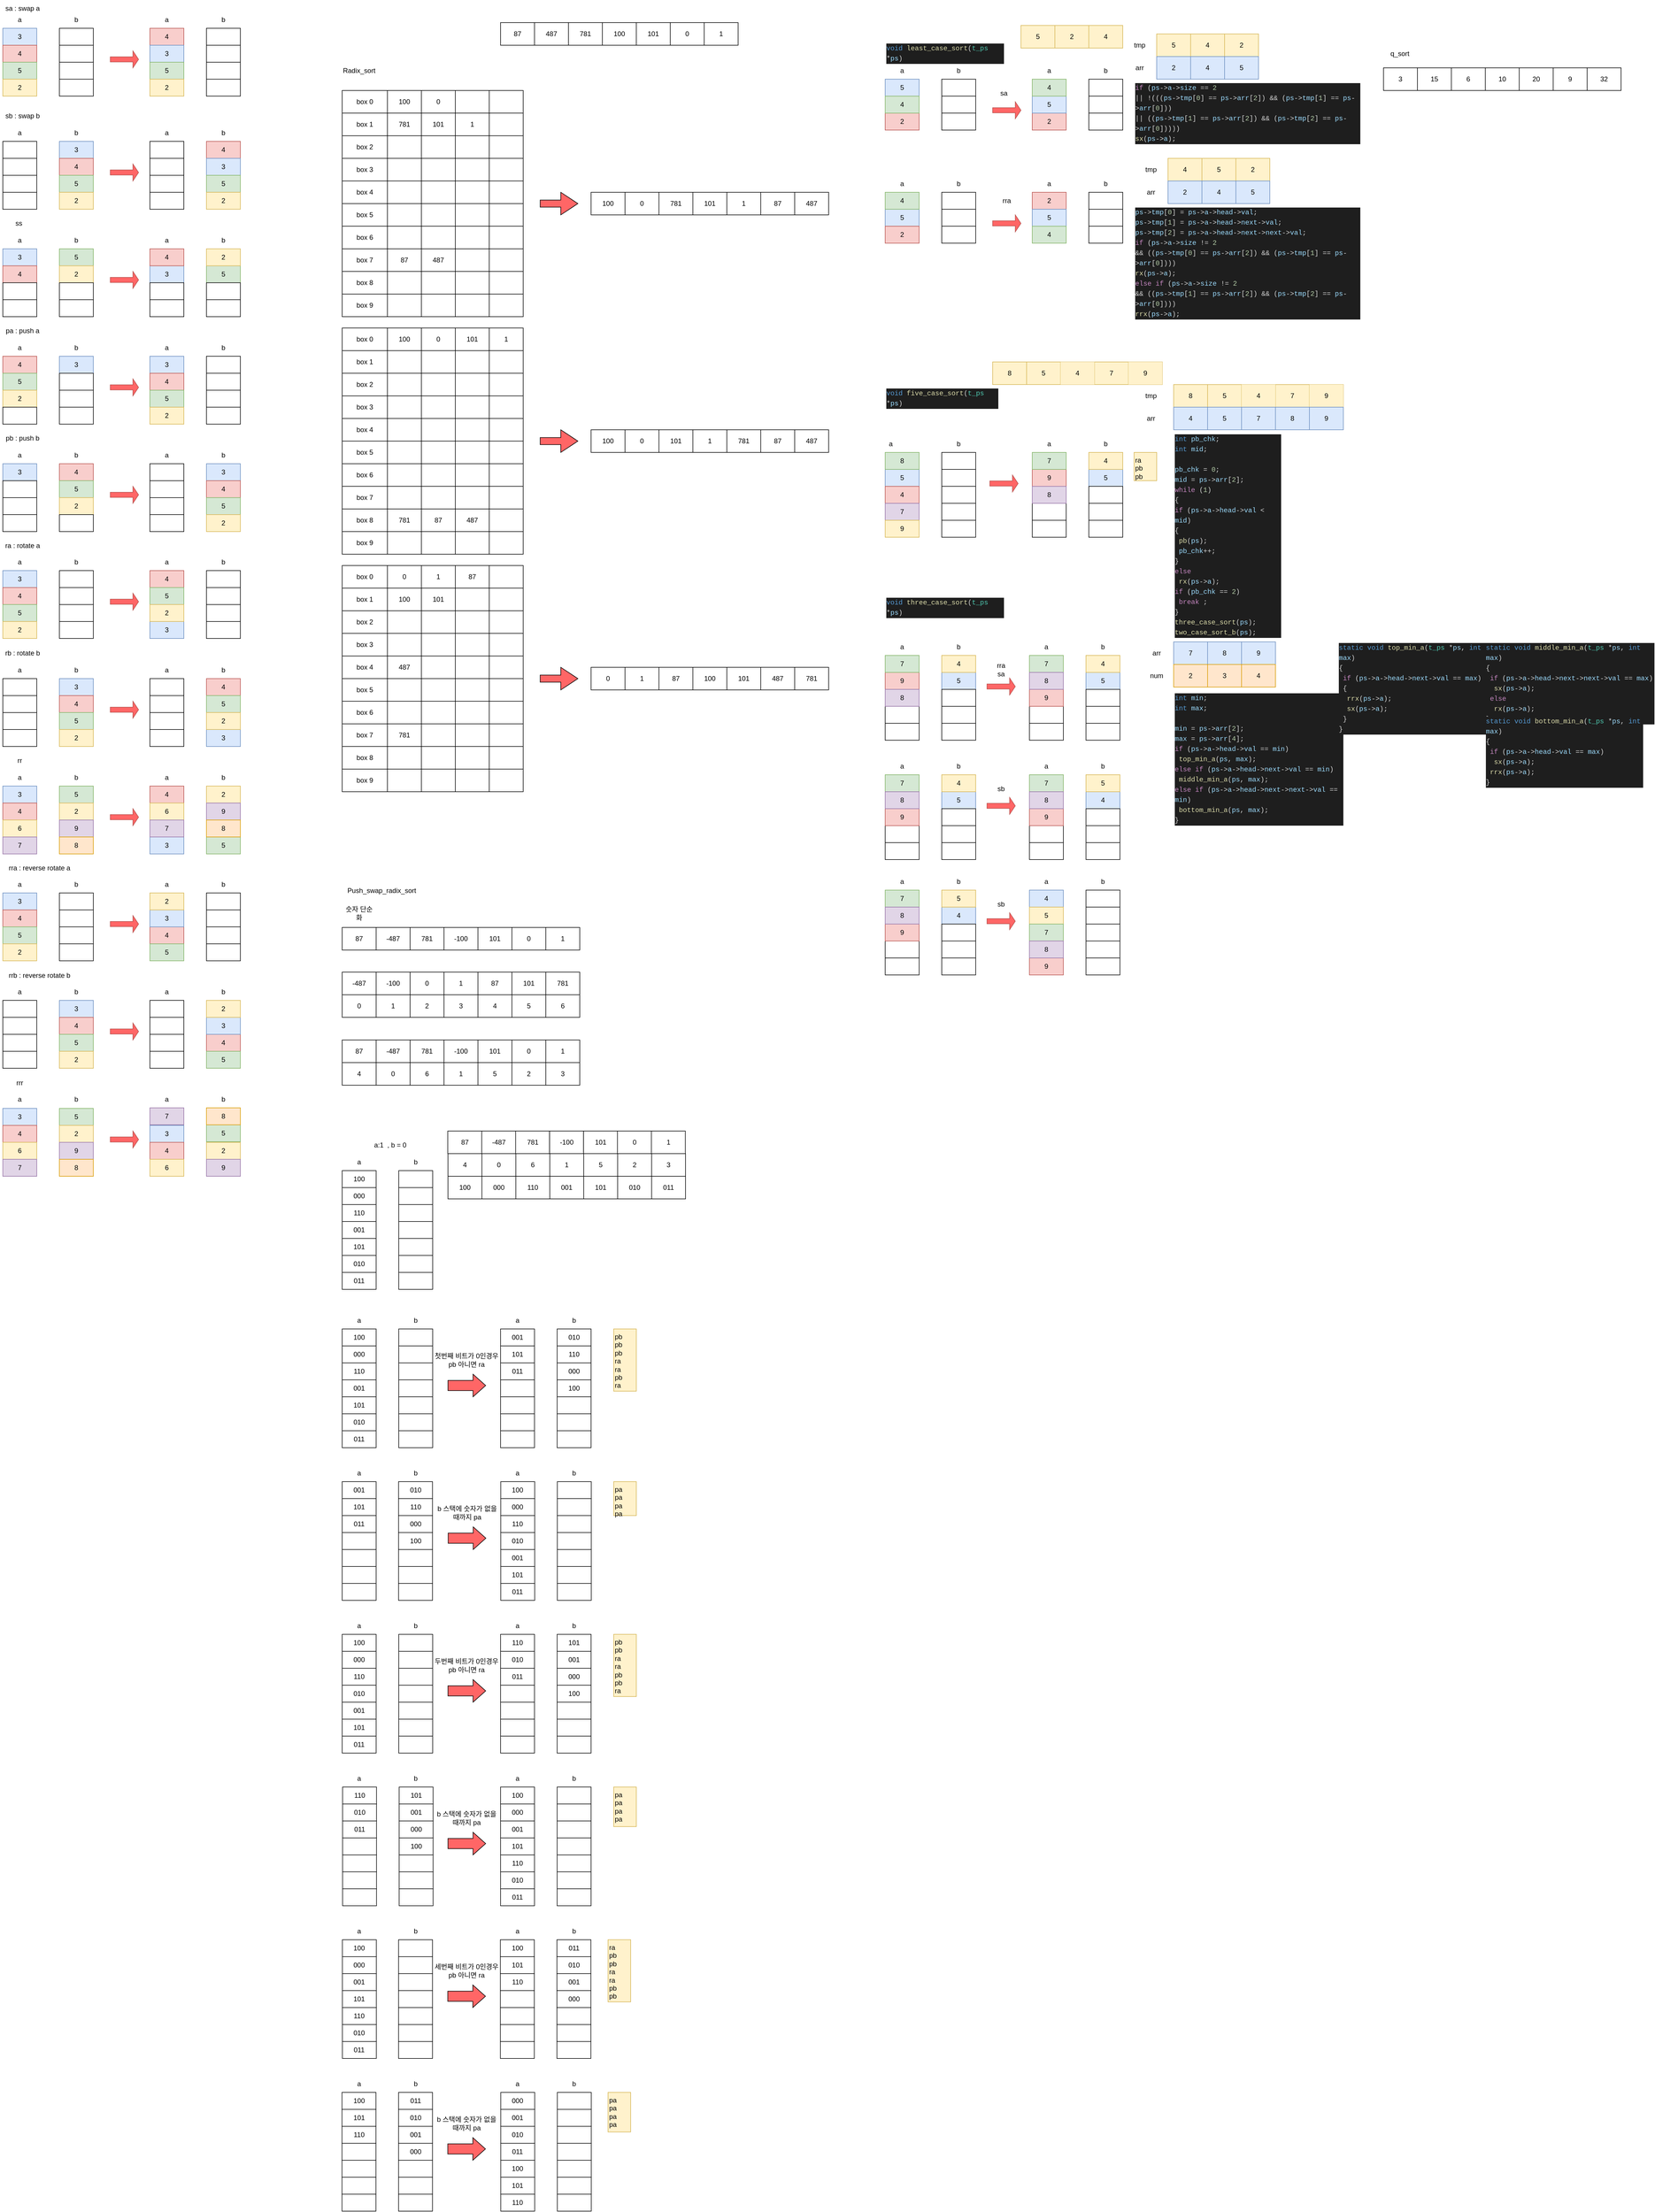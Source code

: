 <mxfile version="15.4.1" type="github">
  <diagram id="MPKd_8gNqW9lTe_JWmjq" name="Page-1">
    <mxGraphModel dx="1181" dy="471" grid="1" gridSize="10" guides="1" tooltips="1" connect="1" arrows="1" fold="1" page="1" pageScale="1" pageWidth="827" pageHeight="1169" math="0" shadow="0">
      <root>
        <mxCell id="0" />
        <mxCell id="1" parent="0" />
        <mxCell id="KTwC12vmh-3-CP3L2IJ9-2" value="sa : swap a" style="text;html=1;strokeColor=none;fillColor=none;align=center;verticalAlign=middle;whiteSpace=wrap;rounded=0;" vertex="1" parent="1">
          <mxGeometry x="40" y="40" width="70" height="30" as="geometry" />
        </mxCell>
        <mxCell id="KTwC12vmh-3-CP3L2IJ9-7" value="" style="shape=table;html=1;whiteSpace=wrap;startSize=0;container=1;collapsible=0;childLayout=tableLayout;" vertex="1" parent="1">
          <mxGeometry x="920" y="80" width="180" height="40" as="geometry" />
        </mxCell>
        <mxCell id="KTwC12vmh-3-CP3L2IJ9-12" value="" style="shape=partialRectangle;html=1;whiteSpace=wrap;collapsible=0;dropTarget=0;pointerEvents=0;fillColor=none;top=0;left=0;bottom=0;right=0;points=[[0,0.5],[1,0.5]];portConstraint=eastwest;" vertex="1" parent="KTwC12vmh-3-CP3L2IJ9-7">
          <mxGeometry width="180" height="40" as="geometry" />
        </mxCell>
        <mxCell id="KTwC12vmh-3-CP3L2IJ9-13" value="87" style="shape=partialRectangle;html=1;whiteSpace=wrap;connectable=0;fillColor=none;top=0;left=0;bottom=0;right=0;overflow=hidden;pointerEvents=1;" vertex="1" parent="KTwC12vmh-3-CP3L2IJ9-12">
          <mxGeometry width="60" height="40" as="geometry">
            <mxRectangle width="60" height="40" as="alternateBounds" />
          </mxGeometry>
        </mxCell>
        <mxCell id="KTwC12vmh-3-CP3L2IJ9-14" value="487" style="shape=partialRectangle;html=1;whiteSpace=wrap;connectable=0;fillColor=none;top=0;left=0;bottom=0;right=0;overflow=hidden;pointerEvents=1;" vertex="1" parent="KTwC12vmh-3-CP3L2IJ9-12">
          <mxGeometry x="60" width="60" height="40" as="geometry">
            <mxRectangle width="60" height="40" as="alternateBounds" />
          </mxGeometry>
        </mxCell>
        <mxCell id="KTwC12vmh-3-CP3L2IJ9-15" value="781" style="shape=partialRectangle;html=1;whiteSpace=wrap;connectable=0;fillColor=none;top=0;left=0;bottom=0;right=0;overflow=hidden;pointerEvents=1;" vertex="1" parent="KTwC12vmh-3-CP3L2IJ9-12">
          <mxGeometry x="120" width="60" height="40" as="geometry">
            <mxRectangle width="60" height="40" as="alternateBounds" />
          </mxGeometry>
        </mxCell>
        <mxCell id="KTwC12vmh-3-CP3L2IJ9-32" value="" style="shape=table;html=1;whiteSpace=wrap;startSize=0;container=1;collapsible=0;childLayout=tableLayout;" vertex="1" parent="1">
          <mxGeometry x="1100" y="80" width="180" height="40" as="geometry" />
        </mxCell>
        <mxCell id="KTwC12vmh-3-CP3L2IJ9-33" value="" style="shape=partialRectangle;html=1;whiteSpace=wrap;collapsible=0;dropTarget=0;pointerEvents=0;fillColor=none;top=0;left=0;bottom=0;right=0;points=[[0,0.5],[1,0.5]];portConstraint=eastwest;" vertex="1" parent="KTwC12vmh-3-CP3L2IJ9-32">
          <mxGeometry width="180" height="40" as="geometry" />
        </mxCell>
        <mxCell id="KTwC12vmh-3-CP3L2IJ9-34" value="100" style="shape=partialRectangle;html=1;whiteSpace=wrap;connectable=0;fillColor=none;top=0;left=0;bottom=0;right=0;overflow=hidden;pointerEvents=1;" vertex="1" parent="KTwC12vmh-3-CP3L2IJ9-33">
          <mxGeometry width="60" height="40" as="geometry">
            <mxRectangle width="60" height="40" as="alternateBounds" />
          </mxGeometry>
        </mxCell>
        <mxCell id="KTwC12vmh-3-CP3L2IJ9-35" value="101" style="shape=partialRectangle;html=1;whiteSpace=wrap;connectable=0;fillColor=none;top=0;left=0;bottom=0;right=0;overflow=hidden;pointerEvents=1;" vertex="1" parent="KTwC12vmh-3-CP3L2IJ9-33">
          <mxGeometry x="60" width="60" height="40" as="geometry">
            <mxRectangle width="60" height="40" as="alternateBounds" />
          </mxGeometry>
        </mxCell>
        <mxCell id="KTwC12vmh-3-CP3L2IJ9-36" value="0" style="shape=partialRectangle;html=1;whiteSpace=wrap;connectable=0;fillColor=none;top=0;left=0;bottom=0;right=0;overflow=hidden;pointerEvents=1;" vertex="1" parent="KTwC12vmh-3-CP3L2IJ9-33">
          <mxGeometry x="120" width="60" height="40" as="geometry">
            <mxRectangle width="60" height="40" as="alternateBounds" />
          </mxGeometry>
        </mxCell>
        <mxCell id="KTwC12vmh-3-CP3L2IJ9-37" value="" style="shape=table;html=1;whiteSpace=wrap;startSize=0;container=1;collapsible=0;childLayout=tableLayout;" vertex="1" parent="1">
          <mxGeometry x="1160" y="80" width="180" height="40" as="geometry" />
        </mxCell>
        <mxCell id="KTwC12vmh-3-CP3L2IJ9-38" value="" style="shape=partialRectangle;html=1;whiteSpace=wrap;collapsible=0;dropTarget=0;pointerEvents=0;fillColor=none;top=0;left=0;bottom=0;right=0;points=[[0,0.5],[1,0.5]];portConstraint=eastwest;" vertex="1" parent="KTwC12vmh-3-CP3L2IJ9-37">
          <mxGeometry width="180" height="40" as="geometry" />
        </mxCell>
        <mxCell id="KTwC12vmh-3-CP3L2IJ9-39" value="101" style="shape=partialRectangle;html=1;whiteSpace=wrap;connectable=0;fillColor=none;top=0;left=0;bottom=0;right=0;overflow=hidden;pointerEvents=1;" vertex="1" parent="KTwC12vmh-3-CP3L2IJ9-38">
          <mxGeometry width="60" height="40" as="geometry">
            <mxRectangle width="60" height="40" as="alternateBounds" />
          </mxGeometry>
        </mxCell>
        <mxCell id="KTwC12vmh-3-CP3L2IJ9-40" value="0" style="shape=partialRectangle;html=1;whiteSpace=wrap;connectable=0;fillColor=none;top=0;left=0;bottom=0;right=0;overflow=hidden;pointerEvents=1;" vertex="1" parent="KTwC12vmh-3-CP3L2IJ9-38">
          <mxGeometry x="60" width="60" height="40" as="geometry">
            <mxRectangle width="60" height="40" as="alternateBounds" />
          </mxGeometry>
        </mxCell>
        <mxCell id="KTwC12vmh-3-CP3L2IJ9-41" value="1" style="shape=partialRectangle;html=1;whiteSpace=wrap;connectable=0;fillColor=none;top=0;left=0;bottom=0;right=0;overflow=hidden;pointerEvents=1;" vertex="1" parent="KTwC12vmh-3-CP3L2IJ9-38">
          <mxGeometry x="120" width="60" height="40" as="geometry">
            <mxRectangle width="60" height="40" as="alternateBounds" />
          </mxGeometry>
        </mxCell>
        <mxCell id="KTwC12vmh-3-CP3L2IJ9-42" value="3" style="rounded=0;whiteSpace=wrap;html=1;startSize=0;fillColor=#dae8fc;strokeColor=#6c8ebf;" vertex="1" parent="1">
          <mxGeometry x="40" y="90" width="60" height="30" as="geometry" />
        </mxCell>
        <mxCell id="KTwC12vmh-3-CP3L2IJ9-43" value="4" style="rounded=0;whiteSpace=wrap;html=1;startSize=0;fillColor=#f8cecc;strokeColor=#b85450;" vertex="1" parent="1">
          <mxGeometry x="40" y="120" width="60" height="30" as="geometry" />
        </mxCell>
        <mxCell id="KTwC12vmh-3-CP3L2IJ9-44" value="5" style="rounded=0;whiteSpace=wrap;html=1;startSize=0;fillColor=#d5e8d4;strokeColor=#82b366;" vertex="1" parent="1">
          <mxGeometry x="40" y="150" width="60" height="30" as="geometry" />
        </mxCell>
        <mxCell id="KTwC12vmh-3-CP3L2IJ9-45" value="2" style="rounded=0;whiteSpace=wrap;html=1;startSize=0;fillColor=#fff2cc;strokeColor=#d6b656;" vertex="1" parent="1">
          <mxGeometry x="40" y="180" width="60" height="30" as="geometry" />
        </mxCell>
        <mxCell id="KTwC12vmh-3-CP3L2IJ9-46" value="4" style="rounded=0;whiteSpace=wrap;html=1;startSize=0;fillColor=#f8cecc;strokeColor=#b85450;" vertex="1" parent="1">
          <mxGeometry x="300" y="90" width="60" height="30" as="geometry" />
        </mxCell>
        <mxCell id="KTwC12vmh-3-CP3L2IJ9-47" value="3" style="rounded=0;whiteSpace=wrap;html=1;startSize=0;fillColor=#dae8fc;strokeColor=#6c8ebf;" vertex="1" parent="1">
          <mxGeometry x="300" y="120" width="60" height="30" as="geometry" />
        </mxCell>
        <mxCell id="KTwC12vmh-3-CP3L2IJ9-48" value="5" style="rounded=0;whiteSpace=wrap;html=1;startSize=0;fillColor=#d5e8d4;strokeColor=#82b366;" vertex="1" parent="1">
          <mxGeometry x="300" y="150" width="60" height="30" as="geometry" />
        </mxCell>
        <mxCell id="KTwC12vmh-3-CP3L2IJ9-49" value="2" style="rounded=0;whiteSpace=wrap;html=1;startSize=0;fillColor=#fff2cc;strokeColor=#d6b656;" vertex="1" parent="1">
          <mxGeometry x="300" y="180" width="60" height="30" as="geometry" />
        </mxCell>
        <mxCell id="KTwC12vmh-3-CP3L2IJ9-50" value="a" style="text;html=1;strokeColor=none;fillColor=none;align=center;verticalAlign=middle;whiteSpace=wrap;rounded=0;startSize=0;" vertex="1" parent="1">
          <mxGeometry x="40" y="60" width="60" height="30" as="geometry" />
        </mxCell>
        <mxCell id="KTwC12vmh-3-CP3L2IJ9-51" value="a" style="text;html=1;strokeColor=none;fillColor=none;align=center;verticalAlign=middle;whiteSpace=wrap;rounded=0;startSize=0;" vertex="1" parent="1">
          <mxGeometry x="300" y="60" width="60" height="30" as="geometry" />
        </mxCell>
        <mxCell id="KTwC12vmh-3-CP3L2IJ9-53" value="" style="shape=singleArrow;whiteSpace=wrap;html=1;startSize=0;fillColor=#FF6666;strokeColor=#b85450;" vertex="1" parent="1">
          <mxGeometry x="230" y="130" width="50" height="30" as="geometry" />
        </mxCell>
        <mxCell id="KTwC12vmh-3-CP3L2IJ9-54" value="sb : swap b" style="text;html=1;strokeColor=none;fillColor=none;align=center;verticalAlign=middle;whiteSpace=wrap;rounded=0;" vertex="1" parent="1">
          <mxGeometry x="40" y="230" width="70" height="30" as="geometry" />
        </mxCell>
        <mxCell id="KTwC12vmh-3-CP3L2IJ9-70" value="" style="rounded=0;whiteSpace=wrap;html=1;startSize=0;" vertex="1" parent="1">
          <mxGeometry x="400" y="90" width="60" height="30" as="geometry" />
        </mxCell>
        <mxCell id="KTwC12vmh-3-CP3L2IJ9-71" value="" style="rounded=0;whiteSpace=wrap;html=1;startSize=0;" vertex="1" parent="1">
          <mxGeometry x="400" y="120" width="60" height="30" as="geometry" />
        </mxCell>
        <mxCell id="KTwC12vmh-3-CP3L2IJ9-72" value="" style="rounded=0;whiteSpace=wrap;html=1;startSize=0;" vertex="1" parent="1">
          <mxGeometry x="400" y="150" width="60" height="30" as="geometry" />
        </mxCell>
        <mxCell id="KTwC12vmh-3-CP3L2IJ9-73" value="" style="rounded=0;whiteSpace=wrap;html=1;startSize=0;" vertex="1" parent="1">
          <mxGeometry x="400" y="180" width="60" height="30" as="geometry" />
        </mxCell>
        <mxCell id="KTwC12vmh-3-CP3L2IJ9-74" value="b" style="text;html=1;strokeColor=none;fillColor=none;align=center;verticalAlign=middle;whiteSpace=wrap;rounded=0;startSize=0;" vertex="1" parent="1">
          <mxGeometry x="400" y="60" width="60" height="30" as="geometry" />
        </mxCell>
        <mxCell id="KTwC12vmh-3-CP3L2IJ9-75" value="" style="rounded=0;whiteSpace=wrap;html=1;startSize=0;" vertex="1" parent="1">
          <mxGeometry x="140" y="90" width="60" height="30" as="geometry" />
        </mxCell>
        <mxCell id="KTwC12vmh-3-CP3L2IJ9-76" value="" style="rounded=0;whiteSpace=wrap;html=1;startSize=0;" vertex="1" parent="1">
          <mxGeometry x="140" y="120" width="60" height="30" as="geometry" />
        </mxCell>
        <mxCell id="KTwC12vmh-3-CP3L2IJ9-77" value="" style="rounded=0;whiteSpace=wrap;html=1;startSize=0;" vertex="1" parent="1">
          <mxGeometry x="140" y="150" width="60" height="30" as="geometry" />
        </mxCell>
        <mxCell id="KTwC12vmh-3-CP3L2IJ9-78" value="" style="rounded=0;whiteSpace=wrap;html=1;startSize=0;" vertex="1" parent="1">
          <mxGeometry x="140" y="180" width="60" height="30" as="geometry" />
        </mxCell>
        <mxCell id="KTwC12vmh-3-CP3L2IJ9-79" value="b" style="text;html=1;strokeColor=none;fillColor=none;align=center;verticalAlign=middle;whiteSpace=wrap;rounded=0;startSize=0;" vertex="1" parent="1">
          <mxGeometry x="140" y="60" width="60" height="30" as="geometry" />
        </mxCell>
        <mxCell id="KTwC12vmh-3-CP3L2IJ9-80" value="3" style="rounded=0;whiteSpace=wrap;html=1;startSize=0;fillColor=#dae8fc;strokeColor=#6c8ebf;" vertex="1" parent="1">
          <mxGeometry x="140" y="290" width="60" height="30" as="geometry" />
        </mxCell>
        <mxCell id="KTwC12vmh-3-CP3L2IJ9-81" value="4" style="rounded=0;whiteSpace=wrap;html=1;startSize=0;fillColor=#f8cecc;strokeColor=#b85450;" vertex="1" parent="1">
          <mxGeometry x="140" y="320" width="60" height="30" as="geometry" />
        </mxCell>
        <mxCell id="KTwC12vmh-3-CP3L2IJ9-82" value="5" style="rounded=0;whiteSpace=wrap;html=1;startSize=0;fillColor=#d5e8d4;strokeColor=#82b366;" vertex="1" parent="1">
          <mxGeometry x="140" y="350" width="60" height="30" as="geometry" />
        </mxCell>
        <mxCell id="KTwC12vmh-3-CP3L2IJ9-83" value="2" style="rounded=0;whiteSpace=wrap;html=1;startSize=0;fillColor=#fff2cc;strokeColor=#d6b656;" vertex="1" parent="1">
          <mxGeometry x="140" y="380" width="60" height="30" as="geometry" />
        </mxCell>
        <mxCell id="KTwC12vmh-3-CP3L2IJ9-84" value="4" style="rounded=0;whiteSpace=wrap;html=1;startSize=0;fillColor=#f8cecc;strokeColor=#b85450;" vertex="1" parent="1">
          <mxGeometry x="400" y="290" width="60" height="30" as="geometry" />
        </mxCell>
        <mxCell id="KTwC12vmh-3-CP3L2IJ9-85" value="3" style="rounded=0;whiteSpace=wrap;html=1;startSize=0;fillColor=#dae8fc;strokeColor=#6c8ebf;" vertex="1" parent="1">
          <mxGeometry x="400" y="320" width="60" height="30" as="geometry" />
        </mxCell>
        <mxCell id="KTwC12vmh-3-CP3L2IJ9-86" value="5" style="rounded=0;whiteSpace=wrap;html=1;startSize=0;fillColor=#d5e8d4;strokeColor=#82b366;" vertex="1" parent="1">
          <mxGeometry x="400" y="350" width="60" height="30" as="geometry" />
        </mxCell>
        <mxCell id="KTwC12vmh-3-CP3L2IJ9-87" value="2" style="rounded=0;whiteSpace=wrap;html=1;startSize=0;fillColor=#fff2cc;strokeColor=#d6b656;" vertex="1" parent="1">
          <mxGeometry x="400" y="380" width="60" height="30" as="geometry" />
        </mxCell>
        <mxCell id="KTwC12vmh-3-CP3L2IJ9-88" value="a" style="text;html=1;strokeColor=none;fillColor=none;align=center;verticalAlign=middle;whiteSpace=wrap;rounded=0;startSize=0;" vertex="1" parent="1">
          <mxGeometry x="40" y="260" width="60" height="30" as="geometry" />
        </mxCell>
        <mxCell id="KTwC12vmh-3-CP3L2IJ9-89" value="a" style="text;html=1;strokeColor=none;fillColor=none;align=center;verticalAlign=middle;whiteSpace=wrap;rounded=0;startSize=0;" vertex="1" parent="1">
          <mxGeometry x="300" y="260" width="60" height="30" as="geometry" />
        </mxCell>
        <mxCell id="KTwC12vmh-3-CP3L2IJ9-90" value="" style="shape=singleArrow;whiteSpace=wrap;html=1;startSize=0;fillColor=#FF6666;strokeColor=#b85450;" vertex="1" parent="1">
          <mxGeometry x="230" y="330" width="50" height="30" as="geometry" />
        </mxCell>
        <mxCell id="KTwC12vmh-3-CP3L2IJ9-92" value="" style="rounded=0;whiteSpace=wrap;html=1;startSize=0;" vertex="1" parent="1">
          <mxGeometry x="300" y="290" width="60" height="30" as="geometry" />
        </mxCell>
        <mxCell id="KTwC12vmh-3-CP3L2IJ9-93" value="" style="rounded=0;whiteSpace=wrap;html=1;startSize=0;" vertex="1" parent="1">
          <mxGeometry x="300" y="320" width="60" height="30" as="geometry" />
        </mxCell>
        <mxCell id="KTwC12vmh-3-CP3L2IJ9-94" value="" style="rounded=0;whiteSpace=wrap;html=1;startSize=0;" vertex="1" parent="1">
          <mxGeometry x="300" y="350" width="60" height="30" as="geometry" />
        </mxCell>
        <mxCell id="KTwC12vmh-3-CP3L2IJ9-95" value="" style="rounded=0;whiteSpace=wrap;html=1;startSize=0;" vertex="1" parent="1">
          <mxGeometry x="300" y="380" width="60" height="30" as="geometry" />
        </mxCell>
        <mxCell id="KTwC12vmh-3-CP3L2IJ9-96" value="b" style="text;html=1;strokeColor=none;fillColor=none;align=center;verticalAlign=middle;whiteSpace=wrap;rounded=0;startSize=0;" vertex="1" parent="1">
          <mxGeometry x="400" y="260" width="60" height="30" as="geometry" />
        </mxCell>
        <mxCell id="KTwC12vmh-3-CP3L2IJ9-97" value="" style="rounded=0;whiteSpace=wrap;html=1;startSize=0;" vertex="1" parent="1">
          <mxGeometry x="40" y="290" width="60" height="30" as="geometry" />
        </mxCell>
        <mxCell id="KTwC12vmh-3-CP3L2IJ9-98" value="" style="rounded=0;whiteSpace=wrap;html=1;startSize=0;" vertex="1" parent="1">
          <mxGeometry x="40" y="320" width="60" height="30" as="geometry" />
        </mxCell>
        <mxCell id="KTwC12vmh-3-CP3L2IJ9-99" value="" style="rounded=0;whiteSpace=wrap;html=1;startSize=0;" vertex="1" parent="1">
          <mxGeometry x="40" y="350" width="60" height="30" as="geometry" />
        </mxCell>
        <mxCell id="KTwC12vmh-3-CP3L2IJ9-100" value="" style="rounded=0;whiteSpace=wrap;html=1;startSize=0;" vertex="1" parent="1">
          <mxGeometry x="40" y="380" width="60" height="30" as="geometry" />
        </mxCell>
        <mxCell id="KTwC12vmh-3-CP3L2IJ9-101" value="b" style="text;html=1;strokeColor=none;fillColor=none;align=center;verticalAlign=middle;whiteSpace=wrap;rounded=0;startSize=0;" vertex="1" parent="1">
          <mxGeometry x="140" y="260" width="60" height="30" as="geometry" />
        </mxCell>
        <mxCell id="KTwC12vmh-3-CP3L2IJ9-102" value="ss&amp;nbsp;" style="text;html=1;strokeColor=none;fillColor=none;align=center;verticalAlign=middle;whiteSpace=wrap;rounded=0;" vertex="1" parent="1">
          <mxGeometry x="35" y="420" width="70" height="30" as="geometry" />
        </mxCell>
        <mxCell id="KTwC12vmh-3-CP3L2IJ9-103" value="3" style="rounded=0;whiteSpace=wrap;html=1;startSize=0;fillColor=#dae8fc;strokeColor=#6c8ebf;" vertex="1" parent="1">
          <mxGeometry x="40" y="480" width="60" height="30" as="geometry" />
        </mxCell>
        <mxCell id="KTwC12vmh-3-CP3L2IJ9-104" value="4" style="rounded=0;whiteSpace=wrap;html=1;startSize=0;fillColor=#f8cecc;strokeColor=#b85450;" vertex="1" parent="1">
          <mxGeometry x="40" y="510" width="60" height="30" as="geometry" />
        </mxCell>
        <mxCell id="KTwC12vmh-3-CP3L2IJ9-105" value="5" style="rounded=0;whiteSpace=wrap;html=1;startSize=0;fillColor=#d5e8d4;strokeColor=#82b366;" vertex="1" parent="1">
          <mxGeometry x="140" y="480" width="60" height="30" as="geometry" />
        </mxCell>
        <mxCell id="KTwC12vmh-3-CP3L2IJ9-106" value="2" style="rounded=0;whiteSpace=wrap;html=1;startSize=0;fillColor=#fff2cc;strokeColor=#d6b656;" vertex="1" parent="1">
          <mxGeometry x="140" y="510" width="60" height="30" as="geometry" />
        </mxCell>
        <mxCell id="KTwC12vmh-3-CP3L2IJ9-111" value="a" style="text;html=1;strokeColor=none;fillColor=none;align=center;verticalAlign=middle;whiteSpace=wrap;rounded=0;startSize=0;" vertex="1" parent="1">
          <mxGeometry x="40" y="450" width="60" height="30" as="geometry" />
        </mxCell>
        <mxCell id="KTwC12vmh-3-CP3L2IJ9-112" value="a" style="text;html=1;strokeColor=none;fillColor=none;align=center;verticalAlign=middle;whiteSpace=wrap;rounded=0;startSize=0;" vertex="1" parent="1">
          <mxGeometry x="300" y="450" width="60" height="30" as="geometry" />
        </mxCell>
        <mxCell id="KTwC12vmh-3-CP3L2IJ9-113" value="" style="shape=singleArrow;whiteSpace=wrap;html=1;startSize=0;fillColor=#FF6666;strokeColor=#b85450;" vertex="1" parent="1">
          <mxGeometry x="230" y="520" width="50" height="30" as="geometry" />
        </mxCell>
        <mxCell id="KTwC12vmh-3-CP3L2IJ9-118" value="b" style="text;html=1;strokeColor=none;fillColor=none;align=center;verticalAlign=middle;whiteSpace=wrap;rounded=0;startSize=0;" vertex="1" parent="1">
          <mxGeometry x="400" y="450" width="60" height="30" as="geometry" />
        </mxCell>
        <mxCell id="KTwC12vmh-3-CP3L2IJ9-119" value="" style="rounded=0;whiteSpace=wrap;html=1;startSize=0;" vertex="1" parent="1">
          <mxGeometry x="140" y="540" width="60" height="30" as="geometry" />
        </mxCell>
        <mxCell id="KTwC12vmh-3-CP3L2IJ9-120" value="" style="rounded=0;whiteSpace=wrap;html=1;startSize=0;" vertex="1" parent="1">
          <mxGeometry x="140" y="570" width="60" height="30" as="geometry" />
        </mxCell>
        <mxCell id="KTwC12vmh-3-CP3L2IJ9-121" value="" style="rounded=0;whiteSpace=wrap;html=1;startSize=0;" vertex="1" parent="1">
          <mxGeometry x="40" y="540" width="60" height="30" as="geometry" />
        </mxCell>
        <mxCell id="KTwC12vmh-3-CP3L2IJ9-122" value="" style="rounded=0;whiteSpace=wrap;html=1;startSize=0;" vertex="1" parent="1">
          <mxGeometry x="40" y="570" width="60" height="30" as="geometry" />
        </mxCell>
        <mxCell id="KTwC12vmh-3-CP3L2IJ9-123" value="b" style="text;html=1;strokeColor=none;fillColor=none;align=center;verticalAlign=middle;whiteSpace=wrap;rounded=0;startSize=0;" vertex="1" parent="1">
          <mxGeometry x="140" y="450" width="60" height="30" as="geometry" />
        </mxCell>
        <mxCell id="KTwC12vmh-3-CP3L2IJ9-125" value="3" style="rounded=0;whiteSpace=wrap;html=1;startSize=0;fillColor=#dae8fc;strokeColor=#6c8ebf;" vertex="1" parent="1">
          <mxGeometry x="300" y="510" width="60" height="30" as="geometry" />
        </mxCell>
        <mxCell id="KTwC12vmh-3-CP3L2IJ9-126" value="4" style="rounded=0;whiteSpace=wrap;html=1;startSize=0;fillColor=#f8cecc;strokeColor=#b85450;" vertex="1" parent="1">
          <mxGeometry x="300" y="480" width="60" height="30" as="geometry" />
        </mxCell>
        <mxCell id="KTwC12vmh-3-CP3L2IJ9-127" value="5" style="rounded=0;whiteSpace=wrap;html=1;startSize=0;fillColor=#d5e8d4;strokeColor=#82b366;" vertex="1" parent="1">
          <mxGeometry x="400" y="510" width="60" height="30" as="geometry" />
        </mxCell>
        <mxCell id="KTwC12vmh-3-CP3L2IJ9-128" value="2" style="rounded=0;whiteSpace=wrap;html=1;startSize=0;fillColor=#fff2cc;strokeColor=#d6b656;" vertex="1" parent="1">
          <mxGeometry x="400" y="480" width="60" height="30" as="geometry" />
        </mxCell>
        <mxCell id="KTwC12vmh-3-CP3L2IJ9-129" value="" style="rounded=0;whiteSpace=wrap;html=1;startSize=0;" vertex="1" parent="1">
          <mxGeometry x="400" y="540" width="60" height="30" as="geometry" />
        </mxCell>
        <mxCell id="KTwC12vmh-3-CP3L2IJ9-130" value="" style="rounded=0;whiteSpace=wrap;html=1;startSize=0;" vertex="1" parent="1">
          <mxGeometry x="400" y="570" width="60" height="30" as="geometry" />
        </mxCell>
        <mxCell id="KTwC12vmh-3-CP3L2IJ9-131" value="" style="rounded=0;whiteSpace=wrap;html=1;startSize=0;" vertex="1" parent="1">
          <mxGeometry x="300" y="540" width="60" height="30" as="geometry" />
        </mxCell>
        <mxCell id="KTwC12vmh-3-CP3L2IJ9-132" value="" style="rounded=0;whiteSpace=wrap;html=1;startSize=0;" vertex="1" parent="1">
          <mxGeometry x="300" y="570" width="60" height="30" as="geometry" />
        </mxCell>
        <mxCell id="KTwC12vmh-3-CP3L2IJ9-133" value="pa : push a" style="text;html=1;strokeColor=none;fillColor=none;align=center;verticalAlign=middle;whiteSpace=wrap;rounded=0;" vertex="1" parent="1">
          <mxGeometry x="40" y="610" width="70" height="30" as="geometry" />
        </mxCell>
        <mxCell id="KTwC12vmh-3-CP3L2IJ9-134" value="3" style="rounded=0;whiteSpace=wrap;html=1;startSize=0;fillColor=#dae8fc;strokeColor=#6c8ebf;" vertex="1" parent="1">
          <mxGeometry x="140" y="670" width="60" height="30" as="geometry" />
        </mxCell>
        <mxCell id="KTwC12vmh-3-CP3L2IJ9-135" value="4" style="rounded=0;whiteSpace=wrap;html=1;startSize=0;fillColor=#f8cecc;strokeColor=#b85450;" vertex="1" parent="1">
          <mxGeometry x="40" y="670" width="60" height="30" as="geometry" />
        </mxCell>
        <mxCell id="KTwC12vmh-3-CP3L2IJ9-136" value="5" style="rounded=0;whiteSpace=wrap;html=1;startSize=0;fillColor=#d5e8d4;strokeColor=#82b366;" vertex="1" parent="1">
          <mxGeometry x="40" y="700" width="60" height="30" as="geometry" />
        </mxCell>
        <mxCell id="KTwC12vmh-3-CP3L2IJ9-137" value="2" style="rounded=0;whiteSpace=wrap;html=1;startSize=0;fillColor=#fff2cc;strokeColor=#d6b656;" vertex="1" parent="1">
          <mxGeometry x="40" y="730" width="60" height="30" as="geometry" />
        </mxCell>
        <mxCell id="KTwC12vmh-3-CP3L2IJ9-142" value="a" style="text;html=1;strokeColor=none;fillColor=none;align=center;verticalAlign=middle;whiteSpace=wrap;rounded=0;startSize=0;" vertex="1" parent="1">
          <mxGeometry x="40" y="640" width="60" height="30" as="geometry" />
        </mxCell>
        <mxCell id="KTwC12vmh-3-CP3L2IJ9-143" value="a" style="text;html=1;strokeColor=none;fillColor=none;align=center;verticalAlign=middle;whiteSpace=wrap;rounded=0;startSize=0;" vertex="1" parent="1">
          <mxGeometry x="300" y="640" width="60" height="30" as="geometry" />
        </mxCell>
        <mxCell id="KTwC12vmh-3-CP3L2IJ9-144" value="" style="shape=singleArrow;whiteSpace=wrap;html=1;startSize=0;fillColor=#FF6666;strokeColor=#b85450;" vertex="1" parent="1">
          <mxGeometry x="230" y="710" width="50" height="30" as="geometry" />
        </mxCell>
        <mxCell id="KTwC12vmh-3-CP3L2IJ9-149" value="b" style="text;html=1;strokeColor=none;fillColor=none;align=center;verticalAlign=middle;whiteSpace=wrap;rounded=0;startSize=0;" vertex="1" parent="1">
          <mxGeometry x="400" y="640" width="60" height="30" as="geometry" />
        </mxCell>
        <mxCell id="KTwC12vmh-3-CP3L2IJ9-150" value="" style="rounded=0;whiteSpace=wrap;html=1;startSize=0;" vertex="1" parent="1">
          <mxGeometry x="140" y="700" width="60" height="30" as="geometry" />
        </mxCell>
        <mxCell id="KTwC12vmh-3-CP3L2IJ9-151" value="" style="rounded=0;whiteSpace=wrap;html=1;startSize=0;" vertex="1" parent="1">
          <mxGeometry x="140" y="730" width="60" height="30" as="geometry" />
        </mxCell>
        <mxCell id="KTwC12vmh-3-CP3L2IJ9-152" value="" style="rounded=0;whiteSpace=wrap;html=1;startSize=0;" vertex="1" parent="1">
          <mxGeometry x="140" y="760" width="60" height="30" as="geometry" />
        </mxCell>
        <mxCell id="KTwC12vmh-3-CP3L2IJ9-153" value="" style="rounded=0;whiteSpace=wrap;html=1;startSize=0;" vertex="1" parent="1">
          <mxGeometry x="40" y="760" width="60" height="30" as="geometry" />
        </mxCell>
        <mxCell id="KTwC12vmh-3-CP3L2IJ9-154" value="b" style="text;html=1;strokeColor=none;fillColor=none;align=center;verticalAlign=middle;whiteSpace=wrap;rounded=0;startSize=0;" vertex="1" parent="1">
          <mxGeometry x="140" y="640" width="60" height="30" as="geometry" />
        </mxCell>
        <mxCell id="KTwC12vmh-3-CP3L2IJ9-199" value="3" style="rounded=0;whiteSpace=wrap;html=1;startSize=0;fillColor=#dae8fc;strokeColor=#6c8ebf;" vertex="1" parent="1">
          <mxGeometry x="300" y="670" width="60" height="30" as="geometry" />
        </mxCell>
        <mxCell id="KTwC12vmh-3-CP3L2IJ9-200" value="4" style="rounded=0;whiteSpace=wrap;html=1;startSize=0;fillColor=#f8cecc;strokeColor=#b85450;" vertex="1" parent="1">
          <mxGeometry x="300" y="700" width="60" height="30" as="geometry" />
        </mxCell>
        <mxCell id="KTwC12vmh-3-CP3L2IJ9-201" value="5" style="rounded=0;whiteSpace=wrap;html=1;startSize=0;fillColor=#d5e8d4;strokeColor=#82b366;" vertex="1" parent="1">
          <mxGeometry x="300" y="730" width="60" height="30" as="geometry" />
        </mxCell>
        <mxCell id="KTwC12vmh-3-CP3L2IJ9-202" value="2" style="rounded=0;whiteSpace=wrap;html=1;startSize=0;fillColor=#fff2cc;strokeColor=#d6b656;" vertex="1" parent="1">
          <mxGeometry x="300" y="760" width="60" height="30" as="geometry" />
        </mxCell>
        <mxCell id="KTwC12vmh-3-CP3L2IJ9-203" value="" style="rounded=0;whiteSpace=wrap;html=1;startSize=0;" vertex="1" parent="1">
          <mxGeometry x="400" y="700" width="60" height="30" as="geometry" />
        </mxCell>
        <mxCell id="KTwC12vmh-3-CP3L2IJ9-204" value="" style="rounded=0;whiteSpace=wrap;html=1;startSize=0;" vertex="1" parent="1">
          <mxGeometry x="400" y="730" width="60" height="30" as="geometry" />
        </mxCell>
        <mxCell id="KTwC12vmh-3-CP3L2IJ9-205" value="" style="rounded=0;whiteSpace=wrap;html=1;startSize=0;" vertex="1" parent="1">
          <mxGeometry x="400" y="760" width="60" height="30" as="geometry" />
        </mxCell>
        <mxCell id="KTwC12vmh-3-CP3L2IJ9-206" value="" style="rounded=0;whiteSpace=wrap;html=1;startSize=0;" vertex="1" parent="1">
          <mxGeometry x="400" y="670" width="60" height="30" as="geometry" />
        </mxCell>
        <mxCell id="KTwC12vmh-3-CP3L2IJ9-207" value="pb : push b" style="text;html=1;strokeColor=none;fillColor=none;align=center;verticalAlign=middle;whiteSpace=wrap;rounded=0;" vertex="1" parent="1">
          <mxGeometry x="40" y="800" width="70" height="30" as="geometry" />
        </mxCell>
        <mxCell id="KTwC12vmh-3-CP3L2IJ9-208" value="3" style="rounded=0;whiteSpace=wrap;html=1;startSize=0;fillColor=#dae8fc;strokeColor=#6c8ebf;" vertex="1" parent="1">
          <mxGeometry x="40" y="860" width="60" height="30" as="geometry" />
        </mxCell>
        <mxCell id="KTwC12vmh-3-CP3L2IJ9-209" value="4" style="rounded=0;whiteSpace=wrap;html=1;startSize=0;fillColor=#f8cecc;strokeColor=#b85450;" vertex="1" parent="1">
          <mxGeometry x="140" y="860" width="60" height="30" as="geometry" />
        </mxCell>
        <mxCell id="KTwC12vmh-3-CP3L2IJ9-210" value="5" style="rounded=0;whiteSpace=wrap;html=1;startSize=0;fillColor=#d5e8d4;strokeColor=#82b366;" vertex="1" parent="1">
          <mxGeometry x="140" y="890" width="60" height="30" as="geometry" />
        </mxCell>
        <mxCell id="KTwC12vmh-3-CP3L2IJ9-211" value="2" style="rounded=0;whiteSpace=wrap;html=1;startSize=0;fillColor=#fff2cc;strokeColor=#d6b656;" vertex="1" parent="1">
          <mxGeometry x="140" y="920" width="60" height="30" as="geometry" />
        </mxCell>
        <mxCell id="KTwC12vmh-3-CP3L2IJ9-212" value="a" style="text;html=1;strokeColor=none;fillColor=none;align=center;verticalAlign=middle;whiteSpace=wrap;rounded=0;startSize=0;" vertex="1" parent="1">
          <mxGeometry x="40" y="830" width="60" height="30" as="geometry" />
        </mxCell>
        <mxCell id="KTwC12vmh-3-CP3L2IJ9-213" value="a" style="text;html=1;strokeColor=none;fillColor=none;align=center;verticalAlign=middle;whiteSpace=wrap;rounded=0;startSize=0;" vertex="1" parent="1">
          <mxGeometry x="300" y="830" width="60" height="30" as="geometry" />
        </mxCell>
        <mxCell id="KTwC12vmh-3-CP3L2IJ9-214" value="" style="shape=singleArrow;whiteSpace=wrap;html=1;startSize=0;fillColor=#FF6666;strokeColor=#b85450;" vertex="1" parent="1">
          <mxGeometry x="230" y="900" width="50" height="30" as="geometry" />
        </mxCell>
        <mxCell id="KTwC12vmh-3-CP3L2IJ9-215" value="b" style="text;html=1;strokeColor=none;fillColor=none;align=center;verticalAlign=middle;whiteSpace=wrap;rounded=0;startSize=0;" vertex="1" parent="1">
          <mxGeometry x="400" y="830" width="60" height="30" as="geometry" />
        </mxCell>
        <mxCell id="KTwC12vmh-3-CP3L2IJ9-216" value="" style="rounded=0;whiteSpace=wrap;html=1;startSize=0;" vertex="1" parent="1">
          <mxGeometry x="40" y="890" width="60" height="30" as="geometry" />
        </mxCell>
        <mxCell id="KTwC12vmh-3-CP3L2IJ9-217" value="" style="rounded=0;whiteSpace=wrap;html=1;startSize=0;" vertex="1" parent="1">
          <mxGeometry x="40" y="920" width="60" height="30" as="geometry" />
        </mxCell>
        <mxCell id="KTwC12vmh-3-CP3L2IJ9-218" value="" style="rounded=0;whiteSpace=wrap;html=1;startSize=0;" vertex="1" parent="1">
          <mxGeometry x="40" y="950" width="60" height="30" as="geometry" />
        </mxCell>
        <mxCell id="KTwC12vmh-3-CP3L2IJ9-219" value="" style="rounded=0;whiteSpace=wrap;html=1;startSize=0;" vertex="1" parent="1">
          <mxGeometry x="140" y="950" width="60" height="30" as="geometry" />
        </mxCell>
        <mxCell id="KTwC12vmh-3-CP3L2IJ9-220" value="b" style="text;html=1;strokeColor=none;fillColor=none;align=center;verticalAlign=middle;whiteSpace=wrap;rounded=0;startSize=0;" vertex="1" parent="1">
          <mxGeometry x="140" y="830" width="60" height="30" as="geometry" />
        </mxCell>
        <mxCell id="KTwC12vmh-3-CP3L2IJ9-221" value="3" style="rounded=0;whiteSpace=wrap;html=1;startSize=0;fillColor=#dae8fc;strokeColor=#6c8ebf;" vertex="1" parent="1">
          <mxGeometry x="400" y="860" width="60" height="30" as="geometry" />
        </mxCell>
        <mxCell id="KTwC12vmh-3-CP3L2IJ9-222" value="4" style="rounded=0;whiteSpace=wrap;html=1;startSize=0;fillColor=#f8cecc;strokeColor=#b85450;" vertex="1" parent="1">
          <mxGeometry x="400" y="890" width="60" height="30" as="geometry" />
        </mxCell>
        <mxCell id="KTwC12vmh-3-CP3L2IJ9-223" value="5" style="rounded=0;whiteSpace=wrap;html=1;startSize=0;fillColor=#d5e8d4;strokeColor=#82b366;" vertex="1" parent="1">
          <mxGeometry x="400" y="920" width="60" height="30" as="geometry" />
        </mxCell>
        <mxCell id="KTwC12vmh-3-CP3L2IJ9-224" value="2" style="rounded=0;whiteSpace=wrap;html=1;startSize=0;fillColor=#fff2cc;strokeColor=#d6b656;" vertex="1" parent="1">
          <mxGeometry x="400" y="950" width="60" height="30" as="geometry" />
        </mxCell>
        <mxCell id="KTwC12vmh-3-CP3L2IJ9-225" value="" style="rounded=0;whiteSpace=wrap;html=1;startSize=0;" vertex="1" parent="1">
          <mxGeometry x="300" y="890" width="60" height="30" as="geometry" />
        </mxCell>
        <mxCell id="KTwC12vmh-3-CP3L2IJ9-226" value="" style="rounded=0;whiteSpace=wrap;html=1;startSize=0;" vertex="1" parent="1">
          <mxGeometry x="300" y="920" width="60" height="30" as="geometry" />
        </mxCell>
        <mxCell id="KTwC12vmh-3-CP3L2IJ9-227" value="" style="rounded=0;whiteSpace=wrap;html=1;startSize=0;" vertex="1" parent="1">
          <mxGeometry x="300" y="950" width="60" height="30" as="geometry" />
        </mxCell>
        <mxCell id="KTwC12vmh-3-CP3L2IJ9-228" value="" style="rounded=0;whiteSpace=wrap;html=1;startSize=0;" vertex="1" parent="1">
          <mxGeometry x="300" y="860" width="60" height="30" as="geometry" />
        </mxCell>
        <mxCell id="KTwC12vmh-3-CP3L2IJ9-229" value="ra : rotate a" style="text;html=1;strokeColor=none;fillColor=none;align=center;verticalAlign=middle;whiteSpace=wrap;rounded=0;" vertex="1" parent="1">
          <mxGeometry x="40" y="990" width="70" height="30" as="geometry" />
        </mxCell>
        <mxCell id="KTwC12vmh-3-CP3L2IJ9-230" value="3" style="rounded=0;whiteSpace=wrap;html=1;startSize=0;fillColor=#dae8fc;strokeColor=#6c8ebf;" vertex="1" parent="1">
          <mxGeometry x="40" y="1049" width="60" height="30" as="geometry" />
        </mxCell>
        <mxCell id="KTwC12vmh-3-CP3L2IJ9-231" value="4" style="rounded=0;whiteSpace=wrap;html=1;startSize=0;fillColor=#f8cecc;strokeColor=#b85450;" vertex="1" parent="1">
          <mxGeometry x="40" y="1079" width="60" height="30" as="geometry" />
        </mxCell>
        <mxCell id="KTwC12vmh-3-CP3L2IJ9-232" value="5" style="rounded=0;whiteSpace=wrap;html=1;startSize=0;fillColor=#d5e8d4;strokeColor=#82b366;" vertex="1" parent="1">
          <mxGeometry x="40" y="1109" width="60" height="30" as="geometry" />
        </mxCell>
        <mxCell id="KTwC12vmh-3-CP3L2IJ9-233" value="2" style="rounded=0;whiteSpace=wrap;html=1;startSize=0;fillColor=#fff2cc;strokeColor=#d6b656;" vertex="1" parent="1">
          <mxGeometry x="40" y="1139" width="60" height="30" as="geometry" />
        </mxCell>
        <mxCell id="KTwC12vmh-3-CP3L2IJ9-234" value="4" style="rounded=0;whiteSpace=wrap;html=1;startSize=0;fillColor=#f8cecc;strokeColor=#b85450;" vertex="1" parent="1">
          <mxGeometry x="300" y="1049" width="60" height="30" as="geometry" />
        </mxCell>
        <mxCell id="KTwC12vmh-3-CP3L2IJ9-235" value="3" style="rounded=0;whiteSpace=wrap;html=1;startSize=0;fillColor=#dae8fc;strokeColor=#6c8ebf;" vertex="1" parent="1">
          <mxGeometry x="300" y="1139" width="60" height="30" as="geometry" />
        </mxCell>
        <mxCell id="KTwC12vmh-3-CP3L2IJ9-236" value="5" style="rounded=0;whiteSpace=wrap;html=1;startSize=0;fillColor=#d5e8d4;strokeColor=#82b366;" vertex="1" parent="1">
          <mxGeometry x="300" y="1079" width="60" height="30" as="geometry" />
        </mxCell>
        <mxCell id="KTwC12vmh-3-CP3L2IJ9-237" value="2" style="rounded=0;whiteSpace=wrap;html=1;startSize=0;fillColor=#fff2cc;strokeColor=#d6b656;" vertex="1" parent="1">
          <mxGeometry x="300" y="1109" width="60" height="30" as="geometry" />
        </mxCell>
        <mxCell id="KTwC12vmh-3-CP3L2IJ9-238" value="a" style="text;html=1;strokeColor=none;fillColor=none;align=center;verticalAlign=middle;whiteSpace=wrap;rounded=0;startSize=0;" vertex="1" parent="1">
          <mxGeometry x="40" y="1019" width="60" height="30" as="geometry" />
        </mxCell>
        <mxCell id="KTwC12vmh-3-CP3L2IJ9-239" value="a" style="text;html=1;strokeColor=none;fillColor=none;align=center;verticalAlign=middle;whiteSpace=wrap;rounded=0;startSize=0;" vertex="1" parent="1">
          <mxGeometry x="300" y="1019" width="60" height="30" as="geometry" />
        </mxCell>
        <mxCell id="KTwC12vmh-3-CP3L2IJ9-240" value="" style="shape=singleArrow;whiteSpace=wrap;html=1;startSize=0;fillColor=#FF6666;strokeColor=#b85450;" vertex="1" parent="1">
          <mxGeometry x="230" y="1089" width="50" height="30" as="geometry" />
        </mxCell>
        <mxCell id="KTwC12vmh-3-CP3L2IJ9-241" value="" style="rounded=0;whiteSpace=wrap;html=1;startSize=0;" vertex="1" parent="1">
          <mxGeometry x="400" y="1049" width="60" height="30" as="geometry" />
        </mxCell>
        <mxCell id="KTwC12vmh-3-CP3L2IJ9-242" value="" style="rounded=0;whiteSpace=wrap;html=1;startSize=0;" vertex="1" parent="1">
          <mxGeometry x="400" y="1079" width="60" height="30" as="geometry" />
        </mxCell>
        <mxCell id="KTwC12vmh-3-CP3L2IJ9-243" value="" style="rounded=0;whiteSpace=wrap;html=1;startSize=0;" vertex="1" parent="1">
          <mxGeometry x="400" y="1109" width="60" height="30" as="geometry" />
        </mxCell>
        <mxCell id="KTwC12vmh-3-CP3L2IJ9-244" value="" style="rounded=0;whiteSpace=wrap;html=1;startSize=0;" vertex="1" parent="1">
          <mxGeometry x="400" y="1139" width="60" height="30" as="geometry" />
        </mxCell>
        <mxCell id="KTwC12vmh-3-CP3L2IJ9-245" value="b" style="text;html=1;strokeColor=none;fillColor=none;align=center;verticalAlign=middle;whiteSpace=wrap;rounded=0;startSize=0;" vertex="1" parent="1">
          <mxGeometry x="400" y="1019" width="60" height="30" as="geometry" />
        </mxCell>
        <mxCell id="KTwC12vmh-3-CP3L2IJ9-246" value="" style="rounded=0;whiteSpace=wrap;html=1;startSize=0;" vertex="1" parent="1">
          <mxGeometry x="140" y="1049" width="60" height="30" as="geometry" />
        </mxCell>
        <mxCell id="KTwC12vmh-3-CP3L2IJ9-247" value="" style="rounded=0;whiteSpace=wrap;html=1;startSize=0;" vertex="1" parent="1">
          <mxGeometry x="140" y="1079" width="60" height="30" as="geometry" />
        </mxCell>
        <mxCell id="KTwC12vmh-3-CP3L2IJ9-248" value="" style="rounded=0;whiteSpace=wrap;html=1;startSize=0;" vertex="1" parent="1">
          <mxGeometry x="140" y="1109" width="60" height="30" as="geometry" />
        </mxCell>
        <mxCell id="KTwC12vmh-3-CP3L2IJ9-249" value="" style="rounded=0;whiteSpace=wrap;html=1;startSize=0;" vertex="1" parent="1">
          <mxGeometry x="140" y="1139" width="60" height="30" as="geometry" />
        </mxCell>
        <mxCell id="KTwC12vmh-3-CP3L2IJ9-250" value="b" style="text;html=1;strokeColor=none;fillColor=none;align=center;verticalAlign=middle;whiteSpace=wrap;rounded=0;startSize=0;" vertex="1" parent="1">
          <mxGeometry x="140" y="1019" width="60" height="30" as="geometry" />
        </mxCell>
        <mxCell id="KTwC12vmh-3-CP3L2IJ9-251" value="rb : rotate b" style="text;html=1;strokeColor=none;fillColor=none;align=center;verticalAlign=middle;whiteSpace=wrap;rounded=0;" vertex="1" parent="1">
          <mxGeometry x="40" y="1180" width="70" height="30" as="geometry" />
        </mxCell>
        <mxCell id="KTwC12vmh-3-CP3L2IJ9-252" value="3" style="rounded=0;whiteSpace=wrap;html=1;startSize=0;fillColor=#dae8fc;strokeColor=#6c8ebf;" vertex="1" parent="1">
          <mxGeometry x="140" y="1240" width="60" height="30" as="geometry" />
        </mxCell>
        <mxCell id="KTwC12vmh-3-CP3L2IJ9-253" value="4" style="rounded=0;whiteSpace=wrap;html=1;startSize=0;fillColor=#f8cecc;strokeColor=#b85450;" vertex="1" parent="1">
          <mxGeometry x="140" y="1270" width="60" height="30" as="geometry" />
        </mxCell>
        <mxCell id="KTwC12vmh-3-CP3L2IJ9-254" value="5" style="rounded=0;whiteSpace=wrap;html=1;startSize=0;fillColor=#d5e8d4;strokeColor=#82b366;" vertex="1" parent="1">
          <mxGeometry x="140" y="1300" width="60" height="30" as="geometry" />
        </mxCell>
        <mxCell id="KTwC12vmh-3-CP3L2IJ9-255" value="2" style="rounded=0;whiteSpace=wrap;html=1;startSize=0;fillColor=#fff2cc;strokeColor=#d6b656;" vertex="1" parent="1">
          <mxGeometry x="140" y="1330" width="60" height="30" as="geometry" />
        </mxCell>
        <mxCell id="KTwC12vmh-3-CP3L2IJ9-256" value="4" style="rounded=0;whiteSpace=wrap;html=1;startSize=0;fillColor=#f8cecc;strokeColor=#b85450;" vertex="1" parent="1">
          <mxGeometry x="400" y="1240" width="60" height="30" as="geometry" />
        </mxCell>
        <mxCell id="KTwC12vmh-3-CP3L2IJ9-257" value="3" style="rounded=0;whiteSpace=wrap;html=1;startSize=0;fillColor=#dae8fc;strokeColor=#6c8ebf;" vertex="1" parent="1">
          <mxGeometry x="400" y="1330" width="60" height="30" as="geometry" />
        </mxCell>
        <mxCell id="KTwC12vmh-3-CP3L2IJ9-258" value="5" style="rounded=0;whiteSpace=wrap;html=1;startSize=0;fillColor=#d5e8d4;strokeColor=#82b366;" vertex="1" parent="1">
          <mxGeometry x="400" y="1270" width="60" height="30" as="geometry" />
        </mxCell>
        <mxCell id="KTwC12vmh-3-CP3L2IJ9-259" value="2" style="rounded=0;whiteSpace=wrap;html=1;startSize=0;fillColor=#fff2cc;strokeColor=#d6b656;" vertex="1" parent="1">
          <mxGeometry x="400" y="1300" width="60" height="30" as="geometry" />
        </mxCell>
        <mxCell id="KTwC12vmh-3-CP3L2IJ9-260" value="a" style="text;html=1;strokeColor=none;fillColor=none;align=center;verticalAlign=middle;whiteSpace=wrap;rounded=0;startSize=0;" vertex="1" parent="1">
          <mxGeometry x="40" y="1210" width="60" height="30" as="geometry" />
        </mxCell>
        <mxCell id="KTwC12vmh-3-CP3L2IJ9-261" value="a" style="text;html=1;strokeColor=none;fillColor=none;align=center;verticalAlign=middle;whiteSpace=wrap;rounded=0;startSize=0;" vertex="1" parent="1">
          <mxGeometry x="300" y="1210" width="60" height="30" as="geometry" />
        </mxCell>
        <mxCell id="KTwC12vmh-3-CP3L2IJ9-262" value="" style="shape=singleArrow;whiteSpace=wrap;html=1;startSize=0;fillColor=#FF6666;strokeColor=#b85450;" vertex="1" parent="1">
          <mxGeometry x="230" y="1280" width="50" height="30" as="geometry" />
        </mxCell>
        <mxCell id="KTwC12vmh-3-CP3L2IJ9-263" value="" style="rounded=0;whiteSpace=wrap;html=1;startSize=0;" vertex="1" parent="1">
          <mxGeometry x="300" y="1240" width="60" height="30" as="geometry" />
        </mxCell>
        <mxCell id="KTwC12vmh-3-CP3L2IJ9-264" value="" style="rounded=0;whiteSpace=wrap;html=1;startSize=0;" vertex="1" parent="1">
          <mxGeometry x="300" y="1270" width="60" height="30" as="geometry" />
        </mxCell>
        <mxCell id="KTwC12vmh-3-CP3L2IJ9-265" value="" style="rounded=0;whiteSpace=wrap;html=1;startSize=0;" vertex="1" parent="1">
          <mxGeometry x="300" y="1300" width="60" height="30" as="geometry" />
        </mxCell>
        <mxCell id="KTwC12vmh-3-CP3L2IJ9-266" value="" style="rounded=0;whiteSpace=wrap;html=1;startSize=0;" vertex="1" parent="1">
          <mxGeometry x="300" y="1330" width="60" height="30" as="geometry" />
        </mxCell>
        <mxCell id="KTwC12vmh-3-CP3L2IJ9-267" value="b" style="text;html=1;strokeColor=none;fillColor=none;align=center;verticalAlign=middle;whiteSpace=wrap;rounded=0;startSize=0;" vertex="1" parent="1">
          <mxGeometry x="400" y="1210" width="60" height="30" as="geometry" />
        </mxCell>
        <mxCell id="KTwC12vmh-3-CP3L2IJ9-268" value="" style="rounded=0;whiteSpace=wrap;html=1;startSize=0;" vertex="1" parent="1">
          <mxGeometry x="40" y="1240" width="60" height="30" as="geometry" />
        </mxCell>
        <mxCell id="KTwC12vmh-3-CP3L2IJ9-269" value="" style="rounded=0;whiteSpace=wrap;html=1;startSize=0;" vertex="1" parent="1">
          <mxGeometry x="40" y="1270" width="60" height="30" as="geometry" />
        </mxCell>
        <mxCell id="KTwC12vmh-3-CP3L2IJ9-270" value="" style="rounded=0;whiteSpace=wrap;html=1;startSize=0;" vertex="1" parent="1">
          <mxGeometry x="40" y="1300" width="60" height="30" as="geometry" />
        </mxCell>
        <mxCell id="KTwC12vmh-3-CP3L2IJ9-271" value="" style="rounded=0;whiteSpace=wrap;html=1;startSize=0;" vertex="1" parent="1">
          <mxGeometry x="40" y="1330" width="60" height="30" as="geometry" />
        </mxCell>
        <mxCell id="KTwC12vmh-3-CP3L2IJ9-272" value="b" style="text;html=1;strokeColor=none;fillColor=none;align=center;verticalAlign=middle;whiteSpace=wrap;rounded=0;startSize=0;" vertex="1" parent="1">
          <mxGeometry x="140" y="1210" width="60" height="30" as="geometry" />
        </mxCell>
        <mxCell id="KTwC12vmh-3-CP3L2IJ9-273" value="rr" style="text;html=1;strokeColor=none;fillColor=none;align=center;verticalAlign=middle;whiteSpace=wrap;rounded=0;" vertex="1" parent="1">
          <mxGeometry x="40" y="1370" width="60" height="30" as="geometry" />
        </mxCell>
        <mxCell id="KTwC12vmh-3-CP3L2IJ9-274" value="3" style="rounded=0;whiteSpace=wrap;html=1;startSize=0;fillColor=#dae8fc;strokeColor=#6c8ebf;" vertex="1" parent="1">
          <mxGeometry x="40" y="1430" width="60" height="30" as="geometry" />
        </mxCell>
        <mxCell id="KTwC12vmh-3-CP3L2IJ9-275" value="4" style="rounded=0;whiteSpace=wrap;html=1;startSize=0;fillColor=#f8cecc;strokeColor=#b85450;" vertex="1" parent="1">
          <mxGeometry x="40" y="1460" width="60" height="30" as="geometry" />
        </mxCell>
        <mxCell id="KTwC12vmh-3-CP3L2IJ9-276" value="5" style="rounded=0;whiteSpace=wrap;html=1;startSize=0;fillColor=#d5e8d4;strokeColor=#82b366;" vertex="1" parent="1">
          <mxGeometry x="140" y="1430" width="60" height="30" as="geometry" />
        </mxCell>
        <mxCell id="KTwC12vmh-3-CP3L2IJ9-277" value="2" style="rounded=0;whiteSpace=wrap;html=1;startSize=0;fillColor=#fff2cc;strokeColor=#d6b656;" vertex="1" parent="1">
          <mxGeometry x="140" y="1460" width="60" height="30" as="geometry" />
        </mxCell>
        <mxCell id="KTwC12vmh-3-CP3L2IJ9-282" value="a" style="text;html=1;strokeColor=none;fillColor=none;align=center;verticalAlign=middle;whiteSpace=wrap;rounded=0;startSize=0;" vertex="1" parent="1">
          <mxGeometry x="40" y="1400" width="60" height="30" as="geometry" />
        </mxCell>
        <mxCell id="KTwC12vmh-3-CP3L2IJ9-283" value="a" style="text;html=1;strokeColor=none;fillColor=none;align=center;verticalAlign=middle;whiteSpace=wrap;rounded=0;startSize=0;" vertex="1" parent="1">
          <mxGeometry x="300" y="1400" width="60" height="30" as="geometry" />
        </mxCell>
        <mxCell id="KTwC12vmh-3-CP3L2IJ9-284" value="" style="shape=singleArrow;whiteSpace=wrap;html=1;startSize=0;fillColor=#FF6666;strokeColor=#b85450;" vertex="1" parent="1">
          <mxGeometry x="230" y="1470" width="50" height="30" as="geometry" />
        </mxCell>
        <mxCell id="KTwC12vmh-3-CP3L2IJ9-289" value="b" style="text;html=1;strokeColor=none;fillColor=none;align=center;verticalAlign=middle;whiteSpace=wrap;rounded=0;startSize=0;" vertex="1" parent="1">
          <mxGeometry x="400" y="1400" width="60" height="30" as="geometry" />
        </mxCell>
        <mxCell id="KTwC12vmh-3-CP3L2IJ9-290" value="9" style="rounded=0;whiteSpace=wrap;html=1;startSize=0;fillColor=#e1d5e7;strokeColor=#9673a6;" vertex="1" parent="1">
          <mxGeometry x="140" y="1490" width="60" height="30" as="geometry" />
        </mxCell>
        <mxCell id="KTwC12vmh-3-CP3L2IJ9-291" value="8" style="rounded=0;whiteSpace=wrap;html=1;startSize=0;fillColor=#ffe6cc;strokeColor=#d79b00;" vertex="1" parent="1">
          <mxGeometry x="140" y="1520" width="60" height="30" as="geometry" />
        </mxCell>
        <mxCell id="KTwC12vmh-3-CP3L2IJ9-292" value="6" style="rounded=0;whiteSpace=wrap;html=1;startSize=0;fillColor=#fff2cc;strokeColor=#d6b656;" vertex="1" parent="1">
          <mxGeometry x="40" y="1490" width="60" height="30" as="geometry" />
        </mxCell>
        <mxCell id="KTwC12vmh-3-CP3L2IJ9-293" value="7" style="rounded=0;whiteSpace=wrap;html=1;startSize=0;fillColor=#e1d5e7;strokeColor=#9673a6;" vertex="1" parent="1">
          <mxGeometry x="40" y="1520" width="60" height="30" as="geometry" />
        </mxCell>
        <mxCell id="KTwC12vmh-3-CP3L2IJ9-294" value="b" style="text;html=1;strokeColor=none;fillColor=none;align=center;verticalAlign=middle;whiteSpace=wrap;rounded=0;startSize=0;" vertex="1" parent="1">
          <mxGeometry x="140" y="1400" width="60" height="30" as="geometry" />
        </mxCell>
        <mxCell id="KTwC12vmh-3-CP3L2IJ9-296" value="3" style="rounded=0;whiteSpace=wrap;html=1;startSize=0;fillColor=#dae8fc;strokeColor=#6c8ebf;" vertex="1" parent="1">
          <mxGeometry x="300" y="1520" width="60" height="30" as="geometry" />
        </mxCell>
        <mxCell id="KTwC12vmh-3-CP3L2IJ9-297" value="4" style="rounded=0;whiteSpace=wrap;html=1;startSize=0;fillColor=#f8cecc;strokeColor=#b85450;" vertex="1" parent="1">
          <mxGeometry x="300" y="1430" width="60" height="30" as="geometry" />
        </mxCell>
        <mxCell id="KTwC12vmh-3-CP3L2IJ9-298" value="5" style="rounded=0;whiteSpace=wrap;html=1;startSize=0;fillColor=#d5e8d4;strokeColor=#82b366;" vertex="1" parent="1">
          <mxGeometry x="400" y="1520" width="60" height="30" as="geometry" />
        </mxCell>
        <mxCell id="KTwC12vmh-3-CP3L2IJ9-299" value="2" style="rounded=0;whiteSpace=wrap;html=1;startSize=0;fillColor=#fff2cc;strokeColor=#d6b656;" vertex="1" parent="1">
          <mxGeometry x="400" y="1430" width="60" height="30" as="geometry" />
        </mxCell>
        <mxCell id="KTwC12vmh-3-CP3L2IJ9-300" value="9" style="rounded=0;whiteSpace=wrap;html=1;startSize=0;fillColor=#e1d5e7;strokeColor=#9673a6;" vertex="1" parent="1">
          <mxGeometry x="400" y="1460" width="60" height="30" as="geometry" />
        </mxCell>
        <mxCell id="KTwC12vmh-3-CP3L2IJ9-301" value="8" style="rounded=0;whiteSpace=wrap;html=1;startSize=0;fillColor=#ffe6cc;strokeColor=#d79b00;" vertex="1" parent="1">
          <mxGeometry x="400" y="1490" width="60" height="30" as="geometry" />
        </mxCell>
        <mxCell id="KTwC12vmh-3-CP3L2IJ9-302" value="6" style="rounded=0;whiteSpace=wrap;html=1;startSize=0;fillColor=#fff2cc;strokeColor=#d6b656;" vertex="1" parent="1">
          <mxGeometry x="300" y="1460" width="60" height="30" as="geometry" />
        </mxCell>
        <mxCell id="KTwC12vmh-3-CP3L2IJ9-303" value="7" style="rounded=0;whiteSpace=wrap;html=1;startSize=0;fillColor=#e1d5e7;strokeColor=#9673a6;" vertex="1" parent="1">
          <mxGeometry x="300" y="1490" width="60" height="30" as="geometry" />
        </mxCell>
        <mxCell id="KTwC12vmh-3-CP3L2IJ9-305" value="rra : reverse rotate a" style="text;html=1;strokeColor=none;fillColor=none;align=center;verticalAlign=middle;whiteSpace=wrap;rounded=0;" vertex="1" parent="1">
          <mxGeometry x="40" y="1560" width="130" height="30" as="geometry" />
        </mxCell>
        <mxCell id="KTwC12vmh-3-CP3L2IJ9-306" value="3" style="rounded=0;whiteSpace=wrap;html=1;startSize=0;fillColor=#dae8fc;strokeColor=#6c8ebf;" vertex="1" parent="1">
          <mxGeometry x="40" y="1619" width="60" height="30" as="geometry" />
        </mxCell>
        <mxCell id="KTwC12vmh-3-CP3L2IJ9-307" value="4" style="rounded=0;whiteSpace=wrap;html=1;startSize=0;fillColor=#f8cecc;strokeColor=#b85450;" vertex="1" parent="1">
          <mxGeometry x="40" y="1649" width="60" height="30" as="geometry" />
        </mxCell>
        <mxCell id="KTwC12vmh-3-CP3L2IJ9-308" value="5" style="rounded=0;whiteSpace=wrap;html=1;startSize=0;fillColor=#d5e8d4;strokeColor=#82b366;" vertex="1" parent="1">
          <mxGeometry x="40" y="1679" width="60" height="30" as="geometry" />
        </mxCell>
        <mxCell id="KTwC12vmh-3-CP3L2IJ9-309" value="2" style="rounded=0;whiteSpace=wrap;html=1;startSize=0;fillColor=#fff2cc;strokeColor=#d6b656;" vertex="1" parent="1">
          <mxGeometry x="40" y="1709" width="60" height="30" as="geometry" />
        </mxCell>
        <mxCell id="KTwC12vmh-3-CP3L2IJ9-310" value="4" style="rounded=0;whiteSpace=wrap;html=1;startSize=0;fillColor=#f8cecc;strokeColor=#b85450;" vertex="1" parent="1">
          <mxGeometry x="300" y="1679" width="60" height="30" as="geometry" />
        </mxCell>
        <mxCell id="KTwC12vmh-3-CP3L2IJ9-311" value="3" style="rounded=0;whiteSpace=wrap;html=1;startSize=0;fillColor=#dae8fc;strokeColor=#6c8ebf;" vertex="1" parent="1">
          <mxGeometry x="300" y="1649" width="60" height="30" as="geometry" />
        </mxCell>
        <mxCell id="KTwC12vmh-3-CP3L2IJ9-312" value="5" style="rounded=0;whiteSpace=wrap;html=1;startSize=0;fillColor=#d5e8d4;strokeColor=#82b366;" vertex="1" parent="1">
          <mxGeometry x="300" y="1709" width="60" height="30" as="geometry" />
        </mxCell>
        <mxCell id="KTwC12vmh-3-CP3L2IJ9-313" value="2" style="rounded=0;whiteSpace=wrap;html=1;startSize=0;fillColor=#fff2cc;strokeColor=#d6b656;" vertex="1" parent="1">
          <mxGeometry x="300" y="1619" width="60" height="30" as="geometry" />
        </mxCell>
        <mxCell id="KTwC12vmh-3-CP3L2IJ9-314" value="a" style="text;html=1;strokeColor=none;fillColor=none;align=center;verticalAlign=middle;whiteSpace=wrap;rounded=0;startSize=0;" vertex="1" parent="1">
          <mxGeometry x="40" y="1589" width="60" height="30" as="geometry" />
        </mxCell>
        <mxCell id="KTwC12vmh-3-CP3L2IJ9-315" value="a" style="text;html=1;strokeColor=none;fillColor=none;align=center;verticalAlign=middle;whiteSpace=wrap;rounded=0;startSize=0;" vertex="1" parent="1">
          <mxGeometry x="300" y="1589" width="60" height="30" as="geometry" />
        </mxCell>
        <mxCell id="KTwC12vmh-3-CP3L2IJ9-316" value="" style="shape=singleArrow;whiteSpace=wrap;html=1;startSize=0;fillColor=#FF6666;strokeColor=#b85450;" vertex="1" parent="1">
          <mxGeometry x="230" y="1659" width="50" height="30" as="geometry" />
        </mxCell>
        <mxCell id="KTwC12vmh-3-CP3L2IJ9-317" value="" style="rounded=0;whiteSpace=wrap;html=1;startSize=0;" vertex="1" parent="1">
          <mxGeometry x="400" y="1619" width="60" height="30" as="geometry" />
        </mxCell>
        <mxCell id="KTwC12vmh-3-CP3L2IJ9-318" value="" style="rounded=0;whiteSpace=wrap;html=1;startSize=0;" vertex="1" parent="1">
          <mxGeometry x="400" y="1649" width="60" height="30" as="geometry" />
        </mxCell>
        <mxCell id="KTwC12vmh-3-CP3L2IJ9-319" value="" style="rounded=0;whiteSpace=wrap;html=1;startSize=0;" vertex="1" parent="1">
          <mxGeometry x="400" y="1679" width="60" height="30" as="geometry" />
        </mxCell>
        <mxCell id="KTwC12vmh-3-CP3L2IJ9-320" value="" style="rounded=0;whiteSpace=wrap;html=1;startSize=0;" vertex="1" parent="1">
          <mxGeometry x="400" y="1709" width="60" height="30" as="geometry" />
        </mxCell>
        <mxCell id="KTwC12vmh-3-CP3L2IJ9-321" value="b" style="text;html=1;strokeColor=none;fillColor=none;align=center;verticalAlign=middle;whiteSpace=wrap;rounded=0;startSize=0;" vertex="1" parent="1">
          <mxGeometry x="400" y="1589" width="60" height="30" as="geometry" />
        </mxCell>
        <mxCell id="KTwC12vmh-3-CP3L2IJ9-322" value="" style="rounded=0;whiteSpace=wrap;html=1;startSize=0;" vertex="1" parent="1">
          <mxGeometry x="140" y="1619" width="60" height="30" as="geometry" />
        </mxCell>
        <mxCell id="KTwC12vmh-3-CP3L2IJ9-323" value="" style="rounded=0;whiteSpace=wrap;html=1;startSize=0;" vertex="1" parent="1">
          <mxGeometry x="140" y="1649" width="60" height="30" as="geometry" />
        </mxCell>
        <mxCell id="KTwC12vmh-3-CP3L2IJ9-324" value="" style="rounded=0;whiteSpace=wrap;html=1;startSize=0;" vertex="1" parent="1">
          <mxGeometry x="140" y="1679" width="60" height="30" as="geometry" />
        </mxCell>
        <mxCell id="KTwC12vmh-3-CP3L2IJ9-325" value="" style="rounded=0;whiteSpace=wrap;html=1;startSize=0;" vertex="1" parent="1">
          <mxGeometry x="140" y="1709" width="60" height="30" as="geometry" />
        </mxCell>
        <mxCell id="KTwC12vmh-3-CP3L2IJ9-326" value="b" style="text;html=1;strokeColor=none;fillColor=none;align=center;verticalAlign=middle;whiteSpace=wrap;rounded=0;startSize=0;" vertex="1" parent="1">
          <mxGeometry x="140" y="1589" width="60" height="30" as="geometry" />
        </mxCell>
        <mxCell id="KTwC12vmh-3-CP3L2IJ9-327" value="rrb : reverse rotate b" style="text;html=1;strokeColor=none;fillColor=none;align=center;verticalAlign=middle;whiteSpace=wrap;rounded=0;" vertex="1" parent="1">
          <mxGeometry x="40" y="1750" width="130" height="30" as="geometry" />
        </mxCell>
        <mxCell id="KTwC12vmh-3-CP3L2IJ9-328" value="3" style="rounded=0;whiteSpace=wrap;html=1;startSize=0;fillColor=#dae8fc;strokeColor=#6c8ebf;" vertex="1" parent="1">
          <mxGeometry x="140" y="1809" width="60" height="30" as="geometry" />
        </mxCell>
        <mxCell id="KTwC12vmh-3-CP3L2IJ9-329" value="4" style="rounded=0;whiteSpace=wrap;html=1;startSize=0;fillColor=#f8cecc;strokeColor=#b85450;" vertex="1" parent="1">
          <mxGeometry x="140" y="1839" width="60" height="30" as="geometry" />
        </mxCell>
        <mxCell id="KTwC12vmh-3-CP3L2IJ9-330" value="5" style="rounded=0;whiteSpace=wrap;html=1;startSize=0;fillColor=#d5e8d4;strokeColor=#82b366;" vertex="1" parent="1">
          <mxGeometry x="140" y="1869" width="60" height="30" as="geometry" />
        </mxCell>
        <mxCell id="KTwC12vmh-3-CP3L2IJ9-331" value="2" style="rounded=0;whiteSpace=wrap;html=1;startSize=0;fillColor=#fff2cc;strokeColor=#d6b656;" vertex="1" parent="1">
          <mxGeometry x="140" y="1899" width="60" height="30" as="geometry" />
        </mxCell>
        <mxCell id="KTwC12vmh-3-CP3L2IJ9-332" value="4" style="rounded=0;whiteSpace=wrap;html=1;startSize=0;fillColor=#f8cecc;strokeColor=#b85450;" vertex="1" parent="1">
          <mxGeometry x="400" y="1869" width="60" height="30" as="geometry" />
        </mxCell>
        <mxCell id="KTwC12vmh-3-CP3L2IJ9-333" value="3" style="rounded=0;whiteSpace=wrap;html=1;startSize=0;fillColor=#dae8fc;strokeColor=#6c8ebf;" vertex="1" parent="1">
          <mxGeometry x="400" y="1839" width="60" height="30" as="geometry" />
        </mxCell>
        <mxCell id="KTwC12vmh-3-CP3L2IJ9-334" value="5" style="rounded=0;whiteSpace=wrap;html=1;startSize=0;fillColor=#d5e8d4;strokeColor=#82b366;" vertex="1" parent="1">
          <mxGeometry x="400" y="1899" width="60" height="30" as="geometry" />
        </mxCell>
        <mxCell id="KTwC12vmh-3-CP3L2IJ9-335" value="2" style="rounded=0;whiteSpace=wrap;html=1;startSize=0;fillColor=#fff2cc;strokeColor=#d6b656;" vertex="1" parent="1">
          <mxGeometry x="400" y="1809" width="60" height="30" as="geometry" />
        </mxCell>
        <mxCell id="KTwC12vmh-3-CP3L2IJ9-336" value="a" style="text;html=1;strokeColor=none;fillColor=none;align=center;verticalAlign=middle;whiteSpace=wrap;rounded=0;startSize=0;" vertex="1" parent="1">
          <mxGeometry x="40" y="1779" width="60" height="30" as="geometry" />
        </mxCell>
        <mxCell id="KTwC12vmh-3-CP3L2IJ9-337" value="a" style="text;html=1;strokeColor=none;fillColor=none;align=center;verticalAlign=middle;whiteSpace=wrap;rounded=0;startSize=0;" vertex="1" parent="1">
          <mxGeometry x="300" y="1779" width="60" height="30" as="geometry" />
        </mxCell>
        <mxCell id="KTwC12vmh-3-CP3L2IJ9-338" value="" style="shape=singleArrow;whiteSpace=wrap;html=1;startSize=0;fillColor=#FF6666;strokeColor=#b85450;" vertex="1" parent="1">
          <mxGeometry x="230" y="1849" width="50" height="30" as="geometry" />
        </mxCell>
        <mxCell id="KTwC12vmh-3-CP3L2IJ9-339" value="" style="rounded=0;whiteSpace=wrap;html=1;startSize=0;" vertex="1" parent="1">
          <mxGeometry x="300" y="1809" width="60" height="30" as="geometry" />
        </mxCell>
        <mxCell id="KTwC12vmh-3-CP3L2IJ9-340" value="" style="rounded=0;whiteSpace=wrap;html=1;startSize=0;" vertex="1" parent="1">
          <mxGeometry x="300" y="1839" width="60" height="30" as="geometry" />
        </mxCell>
        <mxCell id="KTwC12vmh-3-CP3L2IJ9-341" value="" style="rounded=0;whiteSpace=wrap;html=1;startSize=0;" vertex="1" parent="1">
          <mxGeometry x="300" y="1869" width="60" height="30" as="geometry" />
        </mxCell>
        <mxCell id="KTwC12vmh-3-CP3L2IJ9-342" value="" style="rounded=0;whiteSpace=wrap;html=1;startSize=0;" vertex="1" parent="1">
          <mxGeometry x="300" y="1899" width="60" height="30" as="geometry" />
        </mxCell>
        <mxCell id="KTwC12vmh-3-CP3L2IJ9-343" value="b" style="text;html=1;strokeColor=none;fillColor=none;align=center;verticalAlign=middle;whiteSpace=wrap;rounded=0;startSize=0;" vertex="1" parent="1">
          <mxGeometry x="400" y="1779" width="60" height="30" as="geometry" />
        </mxCell>
        <mxCell id="KTwC12vmh-3-CP3L2IJ9-344" value="" style="rounded=0;whiteSpace=wrap;html=1;startSize=0;" vertex="1" parent="1">
          <mxGeometry x="40" y="1809" width="60" height="30" as="geometry" />
        </mxCell>
        <mxCell id="KTwC12vmh-3-CP3L2IJ9-345" value="" style="rounded=0;whiteSpace=wrap;html=1;startSize=0;" vertex="1" parent="1">
          <mxGeometry x="40" y="1839" width="60" height="30" as="geometry" />
        </mxCell>
        <mxCell id="KTwC12vmh-3-CP3L2IJ9-346" value="" style="rounded=0;whiteSpace=wrap;html=1;startSize=0;" vertex="1" parent="1">
          <mxGeometry x="40" y="1869" width="60" height="30" as="geometry" />
        </mxCell>
        <mxCell id="KTwC12vmh-3-CP3L2IJ9-347" value="" style="rounded=0;whiteSpace=wrap;html=1;startSize=0;" vertex="1" parent="1">
          <mxGeometry x="40" y="1899" width="60" height="30" as="geometry" />
        </mxCell>
        <mxCell id="KTwC12vmh-3-CP3L2IJ9-348" value="b" style="text;html=1;strokeColor=none;fillColor=none;align=center;verticalAlign=middle;whiteSpace=wrap;rounded=0;startSize=0;" vertex="1" parent="1">
          <mxGeometry x="140" y="1779" width="60" height="30" as="geometry" />
        </mxCell>
        <mxCell id="KTwC12vmh-3-CP3L2IJ9-349" value="rrr" style="text;html=1;strokeColor=none;fillColor=none;align=center;verticalAlign=middle;whiteSpace=wrap;rounded=0;" vertex="1" parent="1">
          <mxGeometry x="40" y="1940" width="60" height="30" as="geometry" />
        </mxCell>
        <mxCell id="KTwC12vmh-3-CP3L2IJ9-358" value="a" style="text;html=1;strokeColor=none;fillColor=none;align=center;verticalAlign=middle;whiteSpace=wrap;rounded=0;startSize=0;" vertex="1" parent="1">
          <mxGeometry x="40" y="1969" width="60" height="30" as="geometry" />
        </mxCell>
        <mxCell id="KTwC12vmh-3-CP3L2IJ9-359" value="a" style="text;html=1;strokeColor=none;fillColor=none;align=center;verticalAlign=middle;whiteSpace=wrap;rounded=0;startSize=0;" vertex="1" parent="1">
          <mxGeometry x="300" y="1969" width="60" height="30" as="geometry" />
        </mxCell>
        <mxCell id="KTwC12vmh-3-CP3L2IJ9-365" value="b" style="text;html=1;strokeColor=none;fillColor=none;align=center;verticalAlign=middle;whiteSpace=wrap;rounded=0;startSize=0;" vertex="1" parent="1">
          <mxGeometry x="400" y="1969" width="60" height="30" as="geometry" />
        </mxCell>
        <mxCell id="KTwC12vmh-3-CP3L2IJ9-370" value="b" style="text;html=1;strokeColor=none;fillColor=none;align=center;verticalAlign=middle;whiteSpace=wrap;rounded=0;startSize=0;" vertex="1" parent="1">
          <mxGeometry x="140" y="1969" width="60" height="30" as="geometry" />
        </mxCell>
        <mxCell id="KTwC12vmh-3-CP3L2IJ9-371" value="3" style="rounded=0;whiteSpace=wrap;html=1;startSize=0;fillColor=#dae8fc;strokeColor=#6c8ebf;" vertex="1" parent="1">
          <mxGeometry x="40" y="2000" width="60" height="30" as="geometry" />
        </mxCell>
        <mxCell id="KTwC12vmh-3-CP3L2IJ9-372" value="4" style="rounded=0;whiteSpace=wrap;html=1;startSize=0;fillColor=#f8cecc;strokeColor=#b85450;" vertex="1" parent="1">
          <mxGeometry x="40" y="2030" width="60" height="30" as="geometry" />
        </mxCell>
        <mxCell id="KTwC12vmh-3-CP3L2IJ9-373" value="5" style="rounded=0;whiteSpace=wrap;html=1;startSize=0;fillColor=#d5e8d4;strokeColor=#82b366;" vertex="1" parent="1">
          <mxGeometry x="140" y="2000" width="60" height="30" as="geometry" />
        </mxCell>
        <mxCell id="KTwC12vmh-3-CP3L2IJ9-374" value="2" style="rounded=0;whiteSpace=wrap;html=1;startSize=0;fillColor=#fff2cc;strokeColor=#d6b656;" vertex="1" parent="1">
          <mxGeometry x="140" y="2030" width="60" height="30" as="geometry" />
        </mxCell>
        <mxCell id="KTwC12vmh-3-CP3L2IJ9-375" value="" style="shape=singleArrow;whiteSpace=wrap;html=1;startSize=0;fillColor=#FF6666;strokeColor=#b85450;" vertex="1" parent="1">
          <mxGeometry x="230" y="2040" width="50" height="30" as="geometry" />
        </mxCell>
        <mxCell id="KTwC12vmh-3-CP3L2IJ9-376" value="9" style="rounded=0;whiteSpace=wrap;html=1;startSize=0;fillColor=#e1d5e7;strokeColor=#9673a6;" vertex="1" parent="1">
          <mxGeometry x="140" y="2060" width="60" height="30" as="geometry" />
        </mxCell>
        <mxCell id="KTwC12vmh-3-CP3L2IJ9-377" value="8" style="rounded=0;whiteSpace=wrap;html=1;startSize=0;fillColor=#ffe6cc;strokeColor=#d79b00;" vertex="1" parent="1">
          <mxGeometry x="140" y="2090" width="60" height="30" as="geometry" />
        </mxCell>
        <mxCell id="KTwC12vmh-3-CP3L2IJ9-378" value="6" style="rounded=0;whiteSpace=wrap;html=1;startSize=0;fillColor=#fff2cc;strokeColor=#d6b656;" vertex="1" parent="1">
          <mxGeometry x="40" y="2060" width="60" height="30" as="geometry" />
        </mxCell>
        <mxCell id="KTwC12vmh-3-CP3L2IJ9-379" value="7" style="rounded=0;whiteSpace=wrap;html=1;startSize=0;fillColor=#e1d5e7;strokeColor=#9673a6;" vertex="1" parent="1">
          <mxGeometry x="40" y="2090" width="60" height="30" as="geometry" />
        </mxCell>
        <mxCell id="KTwC12vmh-3-CP3L2IJ9-380" value="3" style="rounded=0;whiteSpace=wrap;html=1;startSize=0;fillColor=#dae8fc;strokeColor=#6c8ebf;" vertex="1" parent="1">
          <mxGeometry x="300" y="2030" width="60" height="30" as="geometry" />
        </mxCell>
        <mxCell id="KTwC12vmh-3-CP3L2IJ9-381" value="4" style="rounded=0;whiteSpace=wrap;html=1;startSize=0;fillColor=#f8cecc;strokeColor=#b85450;" vertex="1" parent="1">
          <mxGeometry x="300" y="2060" width="60" height="30" as="geometry" />
        </mxCell>
        <mxCell id="KTwC12vmh-3-CP3L2IJ9-382" value="5" style="rounded=0;whiteSpace=wrap;html=1;startSize=0;fillColor=#d5e8d4;strokeColor=#82b366;" vertex="1" parent="1">
          <mxGeometry x="400" y="2029" width="60" height="30" as="geometry" />
        </mxCell>
        <mxCell id="KTwC12vmh-3-CP3L2IJ9-383" value="2" style="rounded=0;whiteSpace=wrap;html=1;startSize=0;fillColor=#fff2cc;strokeColor=#d6b656;" vertex="1" parent="1">
          <mxGeometry x="400" y="2060" width="60" height="30" as="geometry" />
        </mxCell>
        <mxCell id="KTwC12vmh-3-CP3L2IJ9-384" value="9" style="rounded=0;whiteSpace=wrap;html=1;startSize=0;fillColor=#e1d5e7;strokeColor=#9673a6;" vertex="1" parent="1">
          <mxGeometry x="400" y="2090" width="60" height="30" as="geometry" />
        </mxCell>
        <mxCell id="KTwC12vmh-3-CP3L2IJ9-385" value="8" style="rounded=0;whiteSpace=wrap;html=1;startSize=0;fillColor=#ffe6cc;strokeColor=#d79b00;" vertex="1" parent="1">
          <mxGeometry x="400" y="1999" width="60" height="30" as="geometry" />
        </mxCell>
        <mxCell id="KTwC12vmh-3-CP3L2IJ9-386" value="6" style="rounded=0;whiteSpace=wrap;html=1;startSize=0;fillColor=#fff2cc;strokeColor=#d6b656;" vertex="1" parent="1">
          <mxGeometry x="300" y="2090" width="60" height="30" as="geometry" />
        </mxCell>
        <mxCell id="KTwC12vmh-3-CP3L2IJ9-387" value="7" style="rounded=0;whiteSpace=wrap;html=1;startSize=0;fillColor=#e1d5e7;strokeColor=#9673a6;" vertex="1" parent="1">
          <mxGeometry x="300" y="1999" width="60" height="30" as="geometry" />
        </mxCell>
        <mxCell id="KTwC12vmh-3-CP3L2IJ9-392" value="Radix_sort" style="text;html=1;strokeColor=none;fillColor=none;align=center;verticalAlign=middle;whiteSpace=wrap;rounded=0;startSize=0;" vertex="1" parent="1">
          <mxGeometry x="640" y="150" width="60" height="30" as="geometry" />
        </mxCell>
        <mxCell id="KTwC12vmh-3-CP3L2IJ9-471" value="" style="shape=singleArrow;whiteSpace=wrap;html=1;startSize=0;fillColor=#FF6666;arrowWidth=0.31;arrowSize=0.453;" vertex="1" parent="1">
          <mxGeometry x="990" y="380" width="66.67" height="40" as="geometry" />
        </mxCell>
        <mxCell id="KTwC12vmh-3-CP3L2IJ9-478" value="" style="shape=table;html=1;whiteSpace=wrap;startSize=0;container=1;collapsible=0;childLayout=tableLayout;" vertex="1" parent="1">
          <mxGeometry x="1080" y="380" width="180" height="40" as="geometry" />
        </mxCell>
        <mxCell id="KTwC12vmh-3-CP3L2IJ9-479" value="" style="shape=partialRectangle;html=1;whiteSpace=wrap;collapsible=0;dropTarget=0;pointerEvents=0;fillColor=none;top=0;left=0;bottom=0;right=0;points=[[0,0.5],[1,0.5]];portConstraint=eastwest;" vertex="1" parent="KTwC12vmh-3-CP3L2IJ9-478">
          <mxGeometry width="180" height="40" as="geometry" />
        </mxCell>
        <mxCell id="KTwC12vmh-3-CP3L2IJ9-480" value="100" style="shape=partialRectangle;html=1;whiteSpace=wrap;connectable=0;fillColor=none;top=0;left=0;bottom=0;right=0;overflow=hidden;pointerEvents=1;" vertex="1" parent="KTwC12vmh-3-CP3L2IJ9-479">
          <mxGeometry width="60" height="40" as="geometry">
            <mxRectangle width="60" height="40" as="alternateBounds" />
          </mxGeometry>
        </mxCell>
        <mxCell id="KTwC12vmh-3-CP3L2IJ9-481" value="0" style="shape=partialRectangle;html=1;whiteSpace=wrap;connectable=0;fillColor=none;top=0;left=0;bottom=0;right=0;overflow=hidden;pointerEvents=1;" vertex="1" parent="KTwC12vmh-3-CP3L2IJ9-479">
          <mxGeometry x="60" width="60" height="40" as="geometry">
            <mxRectangle width="60" height="40" as="alternateBounds" />
          </mxGeometry>
        </mxCell>
        <mxCell id="KTwC12vmh-3-CP3L2IJ9-482" value="781" style="shape=partialRectangle;html=1;whiteSpace=wrap;connectable=0;fillColor=none;top=0;left=0;bottom=0;right=0;overflow=hidden;pointerEvents=1;" vertex="1" parent="KTwC12vmh-3-CP3L2IJ9-479">
          <mxGeometry x="120" width="60" height="40" as="geometry">
            <mxRectangle width="60" height="40" as="alternateBounds" />
          </mxGeometry>
        </mxCell>
        <mxCell id="KTwC12vmh-3-CP3L2IJ9-483" value="" style="shape=table;html=1;whiteSpace=wrap;startSize=0;container=1;collapsible=0;childLayout=tableLayout;" vertex="1" parent="1">
          <mxGeometry x="1260" y="380" width="180" height="40" as="geometry" />
        </mxCell>
        <mxCell id="KTwC12vmh-3-CP3L2IJ9-484" value="" style="shape=partialRectangle;html=1;whiteSpace=wrap;collapsible=0;dropTarget=0;pointerEvents=0;fillColor=none;top=0;left=0;bottom=0;right=0;points=[[0,0.5],[1,0.5]];portConstraint=eastwest;" vertex="1" parent="KTwC12vmh-3-CP3L2IJ9-483">
          <mxGeometry width="180" height="40" as="geometry" />
        </mxCell>
        <mxCell id="KTwC12vmh-3-CP3L2IJ9-485" value="101" style="shape=partialRectangle;html=1;whiteSpace=wrap;connectable=0;fillColor=none;top=0;left=0;bottom=0;right=0;overflow=hidden;pointerEvents=1;" vertex="1" parent="KTwC12vmh-3-CP3L2IJ9-484">
          <mxGeometry width="60" height="40" as="geometry">
            <mxRectangle width="60" height="40" as="alternateBounds" />
          </mxGeometry>
        </mxCell>
        <mxCell id="KTwC12vmh-3-CP3L2IJ9-486" value="101" style="shape=partialRectangle;html=1;whiteSpace=wrap;connectable=0;fillColor=none;top=0;left=0;bottom=0;right=0;overflow=hidden;pointerEvents=1;" vertex="1" parent="KTwC12vmh-3-CP3L2IJ9-484">
          <mxGeometry x="60" width="60" height="40" as="geometry">
            <mxRectangle width="60" height="40" as="alternateBounds" />
          </mxGeometry>
        </mxCell>
        <mxCell id="KTwC12vmh-3-CP3L2IJ9-487" value="0" style="shape=partialRectangle;html=1;whiteSpace=wrap;connectable=0;fillColor=none;top=0;left=0;bottom=0;right=0;overflow=hidden;pointerEvents=1;" vertex="1" parent="KTwC12vmh-3-CP3L2IJ9-484">
          <mxGeometry x="120" width="60" height="40" as="geometry">
            <mxRectangle width="60" height="40" as="alternateBounds" />
          </mxGeometry>
        </mxCell>
        <mxCell id="KTwC12vmh-3-CP3L2IJ9-488" value="" style="shape=table;html=1;whiteSpace=wrap;startSize=0;container=1;collapsible=0;childLayout=tableLayout;" vertex="1" parent="1">
          <mxGeometry x="1320" y="380" width="180" height="40" as="geometry" />
        </mxCell>
        <mxCell id="KTwC12vmh-3-CP3L2IJ9-489" value="" style="shape=partialRectangle;html=1;whiteSpace=wrap;collapsible=0;dropTarget=0;pointerEvents=0;fillColor=none;top=0;left=0;bottom=0;right=0;points=[[0,0.5],[1,0.5]];portConstraint=eastwest;" vertex="1" parent="KTwC12vmh-3-CP3L2IJ9-488">
          <mxGeometry width="180" height="40" as="geometry" />
        </mxCell>
        <mxCell id="KTwC12vmh-3-CP3L2IJ9-490" value="1" style="shape=partialRectangle;html=1;whiteSpace=wrap;connectable=0;fillColor=none;top=0;left=0;bottom=0;right=0;overflow=hidden;pointerEvents=1;" vertex="1" parent="KTwC12vmh-3-CP3L2IJ9-489">
          <mxGeometry width="60" height="40" as="geometry">
            <mxRectangle width="60" height="40" as="alternateBounds" />
          </mxGeometry>
        </mxCell>
        <mxCell id="KTwC12vmh-3-CP3L2IJ9-491" value="87" style="shape=partialRectangle;html=1;whiteSpace=wrap;connectable=0;fillColor=none;top=0;left=0;bottom=0;right=0;overflow=hidden;pointerEvents=1;" vertex="1" parent="KTwC12vmh-3-CP3L2IJ9-489">
          <mxGeometry x="60" width="60" height="40" as="geometry">
            <mxRectangle width="60" height="40" as="alternateBounds" />
          </mxGeometry>
        </mxCell>
        <mxCell id="KTwC12vmh-3-CP3L2IJ9-492" value="487" style="shape=partialRectangle;html=1;whiteSpace=wrap;connectable=0;fillColor=none;top=0;left=0;bottom=0;right=0;overflow=hidden;pointerEvents=1;" vertex="1" parent="KTwC12vmh-3-CP3L2IJ9-489">
          <mxGeometry x="120" width="60" height="40" as="geometry">
            <mxRectangle width="60" height="40" as="alternateBounds" />
          </mxGeometry>
        </mxCell>
        <mxCell id="KTwC12vmh-3-CP3L2IJ9-493" value="box 0" style="rounded=0;whiteSpace=wrap;html=1;startSize=0;" vertex="1" parent="1">
          <mxGeometry x="640" y="620" width="80" height="40" as="geometry" />
        </mxCell>
        <mxCell id="KTwC12vmh-3-CP3L2IJ9-494" value="box 1" style="rounded=0;whiteSpace=wrap;html=1;startSize=0;" vertex="1" parent="1">
          <mxGeometry x="640" y="660" width="80" height="40" as="geometry" />
        </mxCell>
        <mxCell id="KTwC12vmh-3-CP3L2IJ9-495" value="box 2" style="rounded=0;whiteSpace=wrap;html=1;startSize=0;" vertex="1" parent="1">
          <mxGeometry x="640" y="700" width="80" height="40" as="geometry" />
        </mxCell>
        <mxCell id="KTwC12vmh-3-CP3L2IJ9-496" value="box 3" style="rounded=0;whiteSpace=wrap;html=1;startSize=0;" vertex="1" parent="1">
          <mxGeometry x="640" y="740" width="80" height="40" as="geometry" />
        </mxCell>
        <mxCell id="KTwC12vmh-3-CP3L2IJ9-497" value="box 4" style="rounded=0;whiteSpace=wrap;html=1;startSize=0;" vertex="1" parent="1">
          <mxGeometry x="640" y="780" width="80" height="40" as="geometry" />
        </mxCell>
        <mxCell id="KTwC12vmh-3-CP3L2IJ9-498" value="box 5" style="rounded=0;whiteSpace=wrap;html=1;startSize=0;" vertex="1" parent="1">
          <mxGeometry x="640" y="820" width="80" height="40" as="geometry" />
        </mxCell>
        <mxCell id="KTwC12vmh-3-CP3L2IJ9-499" value="box 6" style="rounded=0;whiteSpace=wrap;html=1;startSize=0;" vertex="1" parent="1">
          <mxGeometry x="640" y="860" width="80" height="40" as="geometry" />
        </mxCell>
        <mxCell id="KTwC12vmh-3-CP3L2IJ9-500" value="box 7" style="rounded=0;whiteSpace=wrap;html=1;startSize=0;" vertex="1" parent="1">
          <mxGeometry x="640" y="900" width="80" height="40" as="geometry" />
        </mxCell>
        <mxCell id="KTwC12vmh-3-CP3L2IJ9-501" value="box 8" style="rounded=0;whiteSpace=wrap;html=1;startSize=0;" vertex="1" parent="1">
          <mxGeometry x="640" y="940" width="80" height="40" as="geometry" />
        </mxCell>
        <mxCell id="KTwC12vmh-3-CP3L2IJ9-502" value="" style="shape=table;html=1;whiteSpace=wrap;startSize=0;container=1;collapsible=0;childLayout=tableLayout;" vertex="1" parent="1">
          <mxGeometry x="720" y="620" width="180" height="40" as="geometry" />
        </mxCell>
        <mxCell id="KTwC12vmh-3-CP3L2IJ9-503" value="" style="shape=partialRectangle;html=1;whiteSpace=wrap;collapsible=0;dropTarget=0;pointerEvents=0;fillColor=none;top=0;left=0;bottom=0;right=0;points=[[0,0.5],[1,0.5]];portConstraint=eastwest;" vertex="1" parent="KTwC12vmh-3-CP3L2IJ9-502">
          <mxGeometry width="180" height="40" as="geometry" />
        </mxCell>
        <mxCell id="KTwC12vmh-3-CP3L2IJ9-504" value="100" style="shape=partialRectangle;html=1;whiteSpace=wrap;connectable=0;fillColor=none;top=0;left=0;bottom=0;right=0;overflow=hidden;pointerEvents=1;" vertex="1" parent="KTwC12vmh-3-CP3L2IJ9-503">
          <mxGeometry width="60" height="40" as="geometry">
            <mxRectangle width="60" height="40" as="alternateBounds" />
          </mxGeometry>
        </mxCell>
        <mxCell id="KTwC12vmh-3-CP3L2IJ9-505" value="0" style="shape=partialRectangle;html=1;whiteSpace=wrap;connectable=0;fillColor=none;top=0;left=0;bottom=0;right=0;overflow=hidden;pointerEvents=1;" vertex="1" parent="KTwC12vmh-3-CP3L2IJ9-503">
          <mxGeometry x="60" width="60" height="40" as="geometry">
            <mxRectangle width="60" height="40" as="alternateBounds" />
          </mxGeometry>
        </mxCell>
        <mxCell id="KTwC12vmh-3-CP3L2IJ9-506" value="101" style="shape=partialRectangle;html=1;whiteSpace=wrap;connectable=0;fillColor=none;top=0;left=0;bottom=0;right=0;overflow=hidden;pointerEvents=1;" vertex="1" parent="KTwC12vmh-3-CP3L2IJ9-503">
          <mxGeometry x="120" width="60" height="40" as="geometry">
            <mxRectangle width="60" height="40" as="alternateBounds" />
          </mxGeometry>
        </mxCell>
        <mxCell id="KTwC12vmh-3-CP3L2IJ9-507" value="" style="shape=table;html=1;whiteSpace=wrap;startSize=0;container=1;collapsible=0;childLayout=tableLayout;" vertex="1" parent="1">
          <mxGeometry x="720" y="660" width="180" height="40" as="geometry" />
        </mxCell>
        <mxCell id="KTwC12vmh-3-CP3L2IJ9-508" value="" style="shape=partialRectangle;html=1;whiteSpace=wrap;collapsible=0;dropTarget=0;pointerEvents=0;fillColor=none;top=0;left=0;bottom=0;right=0;points=[[0,0.5],[1,0.5]];portConstraint=eastwest;" vertex="1" parent="KTwC12vmh-3-CP3L2IJ9-507">
          <mxGeometry width="180" height="40" as="geometry" />
        </mxCell>
        <mxCell id="KTwC12vmh-3-CP3L2IJ9-509" value="&amp;nbsp;" style="shape=partialRectangle;html=1;whiteSpace=wrap;connectable=0;fillColor=none;top=0;left=0;bottom=0;right=0;overflow=hidden;pointerEvents=1;" vertex="1" parent="KTwC12vmh-3-CP3L2IJ9-508">
          <mxGeometry width="60" height="40" as="geometry">
            <mxRectangle width="60" height="40" as="alternateBounds" />
          </mxGeometry>
        </mxCell>
        <mxCell id="KTwC12vmh-3-CP3L2IJ9-510" value="&amp;nbsp;" style="shape=partialRectangle;html=1;whiteSpace=wrap;connectable=0;fillColor=none;top=0;left=0;bottom=0;right=0;overflow=hidden;pointerEvents=1;" vertex="1" parent="KTwC12vmh-3-CP3L2IJ9-508">
          <mxGeometry x="60" width="60" height="40" as="geometry">
            <mxRectangle width="60" height="40" as="alternateBounds" />
          </mxGeometry>
        </mxCell>
        <mxCell id="KTwC12vmh-3-CP3L2IJ9-511" value="&amp;nbsp;" style="shape=partialRectangle;html=1;whiteSpace=wrap;connectable=0;fillColor=none;top=0;left=0;bottom=0;right=0;overflow=hidden;pointerEvents=1;" vertex="1" parent="KTwC12vmh-3-CP3L2IJ9-508">
          <mxGeometry x="120" width="60" height="40" as="geometry">
            <mxRectangle width="60" height="40" as="alternateBounds" />
          </mxGeometry>
        </mxCell>
        <mxCell id="KTwC12vmh-3-CP3L2IJ9-512" value="" style="shape=table;html=1;whiteSpace=wrap;startSize=0;container=1;collapsible=0;childLayout=tableLayout;" vertex="1" parent="1">
          <mxGeometry x="720" y="700" width="180" height="40" as="geometry" />
        </mxCell>
        <mxCell id="KTwC12vmh-3-CP3L2IJ9-513" value="" style="shape=partialRectangle;html=1;whiteSpace=wrap;collapsible=0;dropTarget=0;pointerEvents=0;fillColor=none;top=0;left=0;bottom=0;right=0;points=[[0,0.5],[1,0.5]];portConstraint=eastwest;" vertex="1" parent="KTwC12vmh-3-CP3L2IJ9-512">
          <mxGeometry width="180" height="40" as="geometry" />
        </mxCell>
        <mxCell id="KTwC12vmh-3-CP3L2IJ9-514" value="" style="shape=partialRectangle;html=1;whiteSpace=wrap;connectable=0;fillColor=none;top=0;left=0;bottom=0;right=0;overflow=hidden;pointerEvents=1;" vertex="1" parent="KTwC12vmh-3-CP3L2IJ9-513">
          <mxGeometry width="60" height="40" as="geometry">
            <mxRectangle width="60" height="40" as="alternateBounds" />
          </mxGeometry>
        </mxCell>
        <mxCell id="KTwC12vmh-3-CP3L2IJ9-515" value="&amp;nbsp;" style="shape=partialRectangle;html=1;whiteSpace=wrap;connectable=0;fillColor=none;top=0;left=0;bottom=0;right=0;overflow=hidden;pointerEvents=1;" vertex="1" parent="KTwC12vmh-3-CP3L2IJ9-513">
          <mxGeometry x="60" width="60" height="40" as="geometry">
            <mxRectangle width="60" height="40" as="alternateBounds" />
          </mxGeometry>
        </mxCell>
        <mxCell id="KTwC12vmh-3-CP3L2IJ9-516" value="" style="shape=partialRectangle;html=1;whiteSpace=wrap;connectable=0;fillColor=none;top=0;left=0;bottom=0;right=0;overflow=hidden;pointerEvents=1;" vertex="1" parent="KTwC12vmh-3-CP3L2IJ9-513">
          <mxGeometry x="120" width="60" height="40" as="geometry">
            <mxRectangle width="60" height="40" as="alternateBounds" />
          </mxGeometry>
        </mxCell>
        <mxCell id="KTwC12vmh-3-CP3L2IJ9-517" value="" style="shape=table;html=1;whiteSpace=wrap;startSize=0;container=1;collapsible=0;childLayout=tableLayout;" vertex="1" parent="1">
          <mxGeometry x="720" y="740" width="180" height="40" as="geometry" />
        </mxCell>
        <mxCell id="KTwC12vmh-3-CP3L2IJ9-518" value="" style="shape=partialRectangle;html=1;whiteSpace=wrap;collapsible=0;dropTarget=0;pointerEvents=0;fillColor=none;top=0;left=0;bottom=0;right=0;points=[[0,0.5],[1,0.5]];portConstraint=eastwest;" vertex="1" parent="KTwC12vmh-3-CP3L2IJ9-517">
          <mxGeometry width="180" height="40" as="geometry" />
        </mxCell>
        <mxCell id="KTwC12vmh-3-CP3L2IJ9-519" value="" style="shape=partialRectangle;html=1;whiteSpace=wrap;connectable=0;fillColor=none;top=0;left=0;bottom=0;right=0;overflow=hidden;pointerEvents=1;" vertex="1" parent="KTwC12vmh-3-CP3L2IJ9-518">
          <mxGeometry width="60" height="40" as="geometry">
            <mxRectangle width="60" height="40" as="alternateBounds" />
          </mxGeometry>
        </mxCell>
        <mxCell id="KTwC12vmh-3-CP3L2IJ9-520" value="" style="shape=partialRectangle;html=1;whiteSpace=wrap;connectable=0;fillColor=none;top=0;left=0;bottom=0;right=0;overflow=hidden;pointerEvents=1;" vertex="1" parent="KTwC12vmh-3-CP3L2IJ9-518">
          <mxGeometry x="60" width="60" height="40" as="geometry">
            <mxRectangle width="60" height="40" as="alternateBounds" />
          </mxGeometry>
        </mxCell>
        <mxCell id="KTwC12vmh-3-CP3L2IJ9-521" value="" style="shape=partialRectangle;html=1;whiteSpace=wrap;connectable=0;fillColor=none;top=0;left=0;bottom=0;right=0;overflow=hidden;pointerEvents=1;" vertex="1" parent="KTwC12vmh-3-CP3L2IJ9-518">
          <mxGeometry x="120" width="60" height="40" as="geometry">
            <mxRectangle width="60" height="40" as="alternateBounds" />
          </mxGeometry>
        </mxCell>
        <mxCell id="KTwC12vmh-3-CP3L2IJ9-522" value="" style="shape=table;html=1;whiteSpace=wrap;startSize=0;container=1;collapsible=0;childLayout=tableLayout;" vertex="1" parent="1">
          <mxGeometry x="720" y="780" width="180" height="40" as="geometry" />
        </mxCell>
        <mxCell id="KTwC12vmh-3-CP3L2IJ9-523" value="" style="shape=partialRectangle;html=1;whiteSpace=wrap;collapsible=0;dropTarget=0;pointerEvents=0;fillColor=none;top=0;left=0;bottom=0;right=0;points=[[0,0.5],[1,0.5]];portConstraint=eastwest;" vertex="1" parent="KTwC12vmh-3-CP3L2IJ9-522">
          <mxGeometry width="180" height="40" as="geometry" />
        </mxCell>
        <mxCell id="KTwC12vmh-3-CP3L2IJ9-524" value="" style="shape=partialRectangle;html=1;whiteSpace=wrap;connectable=0;fillColor=none;top=0;left=0;bottom=0;right=0;overflow=hidden;pointerEvents=1;" vertex="1" parent="KTwC12vmh-3-CP3L2IJ9-523">
          <mxGeometry width="60" height="40" as="geometry">
            <mxRectangle width="60" height="40" as="alternateBounds" />
          </mxGeometry>
        </mxCell>
        <mxCell id="KTwC12vmh-3-CP3L2IJ9-525" value="" style="shape=partialRectangle;html=1;whiteSpace=wrap;connectable=0;fillColor=none;top=0;left=0;bottom=0;right=0;overflow=hidden;pointerEvents=1;" vertex="1" parent="KTwC12vmh-3-CP3L2IJ9-523">
          <mxGeometry x="60" width="60" height="40" as="geometry">
            <mxRectangle width="60" height="40" as="alternateBounds" />
          </mxGeometry>
        </mxCell>
        <mxCell id="KTwC12vmh-3-CP3L2IJ9-526" value="" style="shape=partialRectangle;html=1;whiteSpace=wrap;connectable=0;fillColor=none;top=0;left=0;bottom=0;right=0;overflow=hidden;pointerEvents=1;" vertex="1" parent="KTwC12vmh-3-CP3L2IJ9-523">
          <mxGeometry x="120" width="60" height="40" as="geometry">
            <mxRectangle width="60" height="40" as="alternateBounds" />
          </mxGeometry>
        </mxCell>
        <mxCell id="KTwC12vmh-3-CP3L2IJ9-527" value="" style="shape=table;html=1;whiteSpace=wrap;startSize=0;container=1;collapsible=0;childLayout=tableLayout;" vertex="1" parent="1">
          <mxGeometry x="720" y="820" width="180" height="40" as="geometry" />
        </mxCell>
        <mxCell id="KTwC12vmh-3-CP3L2IJ9-528" value="" style="shape=partialRectangle;html=1;whiteSpace=wrap;collapsible=0;dropTarget=0;pointerEvents=0;fillColor=none;top=0;left=0;bottom=0;right=0;points=[[0,0.5],[1,0.5]];portConstraint=eastwest;" vertex="1" parent="KTwC12vmh-3-CP3L2IJ9-527">
          <mxGeometry width="180" height="40" as="geometry" />
        </mxCell>
        <mxCell id="KTwC12vmh-3-CP3L2IJ9-529" value="" style="shape=partialRectangle;html=1;whiteSpace=wrap;connectable=0;fillColor=none;top=0;left=0;bottom=0;right=0;overflow=hidden;pointerEvents=1;" vertex="1" parent="KTwC12vmh-3-CP3L2IJ9-528">
          <mxGeometry width="60" height="40" as="geometry">
            <mxRectangle width="60" height="40" as="alternateBounds" />
          </mxGeometry>
        </mxCell>
        <mxCell id="KTwC12vmh-3-CP3L2IJ9-530" value="" style="shape=partialRectangle;html=1;whiteSpace=wrap;connectable=0;fillColor=none;top=0;left=0;bottom=0;right=0;overflow=hidden;pointerEvents=1;" vertex="1" parent="KTwC12vmh-3-CP3L2IJ9-528">
          <mxGeometry x="60" width="60" height="40" as="geometry">
            <mxRectangle width="60" height="40" as="alternateBounds" />
          </mxGeometry>
        </mxCell>
        <mxCell id="KTwC12vmh-3-CP3L2IJ9-531" value="" style="shape=partialRectangle;html=1;whiteSpace=wrap;connectable=0;fillColor=none;top=0;left=0;bottom=0;right=0;overflow=hidden;pointerEvents=1;" vertex="1" parent="KTwC12vmh-3-CP3L2IJ9-528">
          <mxGeometry x="120" width="60" height="40" as="geometry">
            <mxRectangle width="60" height="40" as="alternateBounds" />
          </mxGeometry>
        </mxCell>
        <mxCell id="KTwC12vmh-3-CP3L2IJ9-532" value="" style="shape=table;html=1;whiteSpace=wrap;startSize=0;container=1;collapsible=0;childLayout=tableLayout;" vertex="1" parent="1">
          <mxGeometry x="720" y="860" width="180" height="40" as="geometry" />
        </mxCell>
        <mxCell id="KTwC12vmh-3-CP3L2IJ9-533" value="" style="shape=partialRectangle;html=1;whiteSpace=wrap;collapsible=0;dropTarget=0;pointerEvents=0;fillColor=none;top=0;left=0;bottom=0;right=0;points=[[0,0.5],[1,0.5]];portConstraint=eastwest;" vertex="1" parent="KTwC12vmh-3-CP3L2IJ9-532">
          <mxGeometry width="180" height="40" as="geometry" />
        </mxCell>
        <mxCell id="KTwC12vmh-3-CP3L2IJ9-534" value="" style="shape=partialRectangle;html=1;whiteSpace=wrap;connectable=0;fillColor=none;top=0;left=0;bottom=0;right=0;overflow=hidden;pointerEvents=1;" vertex="1" parent="KTwC12vmh-3-CP3L2IJ9-533">
          <mxGeometry width="60" height="40" as="geometry">
            <mxRectangle width="60" height="40" as="alternateBounds" />
          </mxGeometry>
        </mxCell>
        <mxCell id="KTwC12vmh-3-CP3L2IJ9-535" value="" style="shape=partialRectangle;html=1;whiteSpace=wrap;connectable=0;fillColor=none;top=0;left=0;bottom=0;right=0;overflow=hidden;pointerEvents=1;" vertex="1" parent="KTwC12vmh-3-CP3L2IJ9-533">
          <mxGeometry x="60" width="60" height="40" as="geometry">
            <mxRectangle width="60" height="40" as="alternateBounds" />
          </mxGeometry>
        </mxCell>
        <mxCell id="KTwC12vmh-3-CP3L2IJ9-536" value="" style="shape=partialRectangle;html=1;whiteSpace=wrap;connectable=0;fillColor=none;top=0;left=0;bottom=0;right=0;overflow=hidden;pointerEvents=1;" vertex="1" parent="KTwC12vmh-3-CP3L2IJ9-533">
          <mxGeometry x="120" width="60" height="40" as="geometry">
            <mxRectangle width="60" height="40" as="alternateBounds" />
          </mxGeometry>
        </mxCell>
        <mxCell id="KTwC12vmh-3-CP3L2IJ9-537" value="" style="shape=table;html=1;whiteSpace=wrap;startSize=0;container=1;collapsible=0;childLayout=tableLayout;" vertex="1" parent="1">
          <mxGeometry x="720" y="900" width="180" height="40" as="geometry" />
        </mxCell>
        <mxCell id="KTwC12vmh-3-CP3L2IJ9-538" value="" style="shape=partialRectangle;html=1;whiteSpace=wrap;collapsible=0;dropTarget=0;pointerEvents=0;fillColor=none;top=0;left=0;bottom=0;right=0;points=[[0,0.5],[1,0.5]];portConstraint=eastwest;" vertex="1" parent="KTwC12vmh-3-CP3L2IJ9-537">
          <mxGeometry width="180" height="40" as="geometry" />
        </mxCell>
        <mxCell id="KTwC12vmh-3-CP3L2IJ9-539" value="&amp;nbsp;" style="shape=partialRectangle;html=1;whiteSpace=wrap;connectable=0;fillColor=none;top=0;left=0;bottom=0;right=0;overflow=hidden;pointerEvents=1;" vertex="1" parent="KTwC12vmh-3-CP3L2IJ9-538">
          <mxGeometry width="60" height="40" as="geometry">
            <mxRectangle width="60" height="40" as="alternateBounds" />
          </mxGeometry>
        </mxCell>
        <mxCell id="KTwC12vmh-3-CP3L2IJ9-540" value="&amp;nbsp;" style="shape=partialRectangle;html=1;whiteSpace=wrap;connectable=0;fillColor=none;top=0;left=0;bottom=0;right=0;overflow=hidden;pointerEvents=1;" vertex="1" parent="KTwC12vmh-3-CP3L2IJ9-538">
          <mxGeometry x="60" width="60" height="40" as="geometry">
            <mxRectangle width="60" height="40" as="alternateBounds" />
          </mxGeometry>
        </mxCell>
        <mxCell id="KTwC12vmh-3-CP3L2IJ9-541" value="" style="shape=partialRectangle;html=1;whiteSpace=wrap;connectable=0;fillColor=none;top=0;left=0;bottom=0;right=0;overflow=hidden;pointerEvents=1;" vertex="1" parent="KTwC12vmh-3-CP3L2IJ9-538">
          <mxGeometry x="120" width="60" height="40" as="geometry">
            <mxRectangle width="60" height="40" as="alternateBounds" />
          </mxGeometry>
        </mxCell>
        <mxCell id="KTwC12vmh-3-CP3L2IJ9-542" value="" style="shape=table;html=1;whiteSpace=wrap;startSize=0;container=1;collapsible=0;childLayout=tableLayout;" vertex="1" parent="1">
          <mxGeometry x="720" y="940" width="180" height="40" as="geometry" />
        </mxCell>
        <mxCell id="KTwC12vmh-3-CP3L2IJ9-543" value="" style="shape=partialRectangle;html=1;whiteSpace=wrap;collapsible=0;dropTarget=0;pointerEvents=0;fillColor=none;top=0;left=0;bottom=0;right=0;points=[[0,0.5],[1,0.5]];portConstraint=eastwest;" vertex="1" parent="KTwC12vmh-3-CP3L2IJ9-542">
          <mxGeometry width="180" height="40" as="geometry" />
        </mxCell>
        <mxCell id="KTwC12vmh-3-CP3L2IJ9-544" value="781" style="shape=partialRectangle;html=1;whiteSpace=wrap;connectable=0;fillColor=none;top=0;left=0;bottom=0;right=0;overflow=hidden;pointerEvents=1;" vertex="1" parent="KTwC12vmh-3-CP3L2IJ9-543">
          <mxGeometry width="60" height="40" as="geometry">
            <mxRectangle width="60" height="40" as="alternateBounds" />
          </mxGeometry>
        </mxCell>
        <mxCell id="KTwC12vmh-3-CP3L2IJ9-545" value="87" style="shape=partialRectangle;html=1;whiteSpace=wrap;connectable=0;fillColor=none;top=0;left=0;bottom=0;right=0;overflow=hidden;pointerEvents=1;" vertex="1" parent="KTwC12vmh-3-CP3L2IJ9-543">
          <mxGeometry x="60" width="60" height="40" as="geometry">
            <mxRectangle width="60" height="40" as="alternateBounds" />
          </mxGeometry>
        </mxCell>
        <mxCell id="KTwC12vmh-3-CP3L2IJ9-546" value="487" style="shape=partialRectangle;html=1;whiteSpace=wrap;connectable=0;fillColor=none;top=0;left=0;bottom=0;right=0;overflow=hidden;pointerEvents=1;" vertex="1" parent="KTwC12vmh-3-CP3L2IJ9-543">
          <mxGeometry x="120" width="60" height="40" as="geometry">
            <mxRectangle width="60" height="40" as="alternateBounds" />
          </mxGeometry>
        </mxCell>
        <mxCell id="KTwC12vmh-3-CP3L2IJ9-547" value="box 9" style="rounded=0;whiteSpace=wrap;html=1;startSize=0;" vertex="1" parent="1">
          <mxGeometry x="640" y="980" width="80" height="40" as="geometry" />
        </mxCell>
        <mxCell id="KTwC12vmh-3-CP3L2IJ9-548" value="" style="shape=table;html=1;whiteSpace=wrap;startSize=0;container=1;collapsible=0;childLayout=tableLayout;" vertex="1" parent="1">
          <mxGeometry x="720" y="980" width="180" height="40" as="geometry" />
        </mxCell>
        <mxCell id="KTwC12vmh-3-CP3L2IJ9-549" value="" style="shape=partialRectangle;html=1;whiteSpace=wrap;collapsible=0;dropTarget=0;pointerEvents=0;fillColor=none;top=0;left=0;bottom=0;right=0;points=[[0,0.5],[1,0.5]];portConstraint=eastwest;" vertex="1" parent="KTwC12vmh-3-CP3L2IJ9-548">
          <mxGeometry width="180" height="40" as="geometry" />
        </mxCell>
        <mxCell id="KTwC12vmh-3-CP3L2IJ9-550" value="" style="shape=partialRectangle;html=1;whiteSpace=wrap;connectable=0;fillColor=none;top=0;left=0;bottom=0;right=0;overflow=hidden;pointerEvents=1;" vertex="1" parent="KTwC12vmh-3-CP3L2IJ9-549">
          <mxGeometry width="60" height="40" as="geometry">
            <mxRectangle width="60" height="40" as="alternateBounds" />
          </mxGeometry>
        </mxCell>
        <mxCell id="KTwC12vmh-3-CP3L2IJ9-551" value="" style="shape=partialRectangle;html=1;whiteSpace=wrap;connectable=0;fillColor=none;top=0;left=0;bottom=0;right=0;overflow=hidden;pointerEvents=1;" vertex="1" parent="KTwC12vmh-3-CP3L2IJ9-549">
          <mxGeometry x="60" width="60" height="40" as="geometry">
            <mxRectangle width="60" height="40" as="alternateBounds" />
          </mxGeometry>
        </mxCell>
        <mxCell id="KTwC12vmh-3-CP3L2IJ9-552" value="" style="shape=partialRectangle;html=1;whiteSpace=wrap;connectable=0;fillColor=none;top=0;left=0;bottom=0;right=0;overflow=hidden;pointerEvents=1;" vertex="1" parent="KTwC12vmh-3-CP3L2IJ9-549">
          <mxGeometry x="120" width="60" height="40" as="geometry">
            <mxRectangle width="60" height="40" as="alternateBounds" />
          </mxGeometry>
        </mxCell>
        <mxCell id="KTwC12vmh-3-CP3L2IJ9-553" value="" style="shape=singleArrow;whiteSpace=wrap;html=1;startSize=0;fillColor=#FF6666;arrowWidth=0.31;arrowSize=0.453;" vertex="1" parent="1">
          <mxGeometry x="990" y="800" width="66.67" height="40" as="geometry" />
        </mxCell>
        <mxCell id="KTwC12vmh-3-CP3L2IJ9-554" value="" style="shape=table;html=1;whiteSpace=wrap;startSize=0;container=1;collapsible=0;childLayout=tableLayout;" vertex="1" parent="1">
          <mxGeometry x="1080" y="800" width="180" height="40" as="geometry" />
        </mxCell>
        <mxCell id="KTwC12vmh-3-CP3L2IJ9-555" value="" style="shape=partialRectangle;html=1;whiteSpace=wrap;collapsible=0;dropTarget=0;pointerEvents=0;fillColor=none;top=0;left=0;bottom=0;right=0;points=[[0,0.5],[1,0.5]];portConstraint=eastwest;" vertex="1" parent="KTwC12vmh-3-CP3L2IJ9-554">
          <mxGeometry width="180" height="40" as="geometry" />
        </mxCell>
        <mxCell id="KTwC12vmh-3-CP3L2IJ9-556" value="100" style="shape=partialRectangle;html=1;whiteSpace=wrap;connectable=0;fillColor=none;top=0;left=0;bottom=0;right=0;overflow=hidden;pointerEvents=1;" vertex="1" parent="KTwC12vmh-3-CP3L2IJ9-555">
          <mxGeometry width="60" height="40" as="geometry">
            <mxRectangle width="60" height="40" as="alternateBounds" />
          </mxGeometry>
        </mxCell>
        <mxCell id="KTwC12vmh-3-CP3L2IJ9-557" value="0" style="shape=partialRectangle;html=1;whiteSpace=wrap;connectable=0;fillColor=none;top=0;left=0;bottom=0;right=0;overflow=hidden;pointerEvents=1;" vertex="1" parent="KTwC12vmh-3-CP3L2IJ9-555">
          <mxGeometry x="60" width="60" height="40" as="geometry">
            <mxRectangle width="60" height="40" as="alternateBounds" />
          </mxGeometry>
        </mxCell>
        <mxCell id="KTwC12vmh-3-CP3L2IJ9-558" value="101" style="shape=partialRectangle;html=1;whiteSpace=wrap;connectable=0;fillColor=none;top=0;left=0;bottom=0;right=0;overflow=hidden;pointerEvents=1;" vertex="1" parent="KTwC12vmh-3-CP3L2IJ9-555">
          <mxGeometry x="120" width="60" height="40" as="geometry">
            <mxRectangle width="60" height="40" as="alternateBounds" />
          </mxGeometry>
        </mxCell>
        <mxCell id="KTwC12vmh-3-CP3L2IJ9-559" value="" style="shape=table;html=1;whiteSpace=wrap;startSize=0;container=1;collapsible=0;childLayout=tableLayout;" vertex="1" parent="1">
          <mxGeometry x="1260" y="800" width="180" height="40" as="geometry" />
        </mxCell>
        <mxCell id="KTwC12vmh-3-CP3L2IJ9-560" value="" style="shape=partialRectangle;html=1;whiteSpace=wrap;collapsible=0;dropTarget=0;pointerEvents=0;fillColor=none;top=0;left=0;bottom=0;right=0;points=[[0,0.5],[1,0.5]];portConstraint=eastwest;" vertex="1" parent="KTwC12vmh-3-CP3L2IJ9-559">
          <mxGeometry width="180" height="40" as="geometry" />
        </mxCell>
        <mxCell id="KTwC12vmh-3-CP3L2IJ9-561" value="1" style="shape=partialRectangle;html=1;whiteSpace=wrap;connectable=0;fillColor=none;top=0;left=0;bottom=0;right=0;overflow=hidden;pointerEvents=1;" vertex="1" parent="KTwC12vmh-3-CP3L2IJ9-560">
          <mxGeometry width="60" height="40" as="geometry">
            <mxRectangle width="60" height="40" as="alternateBounds" />
          </mxGeometry>
        </mxCell>
        <mxCell id="KTwC12vmh-3-CP3L2IJ9-562" value="101" style="shape=partialRectangle;html=1;whiteSpace=wrap;connectable=0;fillColor=none;top=0;left=0;bottom=0;right=0;overflow=hidden;pointerEvents=1;" vertex="1" parent="KTwC12vmh-3-CP3L2IJ9-560">
          <mxGeometry x="60" width="60" height="40" as="geometry">
            <mxRectangle width="60" height="40" as="alternateBounds" />
          </mxGeometry>
        </mxCell>
        <mxCell id="KTwC12vmh-3-CP3L2IJ9-563" value="0" style="shape=partialRectangle;html=1;whiteSpace=wrap;connectable=0;fillColor=none;top=0;left=0;bottom=0;right=0;overflow=hidden;pointerEvents=1;" vertex="1" parent="KTwC12vmh-3-CP3L2IJ9-560">
          <mxGeometry x="120" width="60" height="40" as="geometry">
            <mxRectangle width="60" height="40" as="alternateBounds" />
          </mxGeometry>
        </mxCell>
        <mxCell id="KTwC12vmh-3-CP3L2IJ9-564" value="" style="shape=table;html=1;whiteSpace=wrap;startSize=0;container=1;collapsible=0;childLayout=tableLayout;" vertex="1" parent="1">
          <mxGeometry x="1320" y="800" width="180" height="40" as="geometry" />
        </mxCell>
        <mxCell id="KTwC12vmh-3-CP3L2IJ9-565" value="" style="shape=partialRectangle;html=1;whiteSpace=wrap;collapsible=0;dropTarget=0;pointerEvents=0;fillColor=none;top=0;left=0;bottom=0;right=0;points=[[0,0.5],[1,0.5]];portConstraint=eastwest;" vertex="1" parent="KTwC12vmh-3-CP3L2IJ9-564">
          <mxGeometry width="180" height="40" as="geometry" />
        </mxCell>
        <mxCell id="KTwC12vmh-3-CP3L2IJ9-566" value="781" style="shape=partialRectangle;html=1;whiteSpace=wrap;connectable=0;fillColor=none;top=0;left=0;bottom=0;right=0;overflow=hidden;pointerEvents=1;" vertex="1" parent="KTwC12vmh-3-CP3L2IJ9-565">
          <mxGeometry width="60" height="40" as="geometry">
            <mxRectangle width="60" height="40" as="alternateBounds" />
          </mxGeometry>
        </mxCell>
        <mxCell id="KTwC12vmh-3-CP3L2IJ9-567" value="87" style="shape=partialRectangle;html=1;whiteSpace=wrap;connectable=0;fillColor=none;top=0;left=0;bottom=0;right=0;overflow=hidden;pointerEvents=1;" vertex="1" parent="KTwC12vmh-3-CP3L2IJ9-565">
          <mxGeometry x="60" width="60" height="40" as="geometry">
            <mxRectangle width="60" height="40" as="alternateBounds" />
          </mxGeometry>
        </mxCell>
        <mxCell id="KTwC12vmh-3-CP3L2IJ9-568" value="487" style="shape=partialRectangle;html=1;whiteSpace=wrap;connectable=0;fillColor=none;top=0;left=0;bottom=0;right=0;overflow=hidden;pointerEvents=1;" vertex="1" parent="KTwC12vmh-3-CP3L2IJ9-565">
          <mxGeometry x="120" width="60" height="40" as="geometry">
            <mxRectangle width="60" height="40" as="alternateBounds" />
          </mxGeometry>
        </mxCell>
        <mxCell id="KTwC12vmh-3-CP3L2IJ9-569" value="" style="shape=table;html=1;whiteSpace=wrap;startSize=0;container=1;collapsible=0;childLayout=tableLayout;" vertex="1" parent="1">
          <mxGeometry x="780" y="620" width="180" height="40" as="geometry" />
        </mxCell>
        <mxCell id="KTwC12vmh-3-CP3L2IJ9-570" value="" style="shape=partialRectangle;html=1;whiteSpace=wrap;collapsible=0;dropTarget=0;pointerEvents=0;fillColor=none;top=0;left=0;bottom=0;right=0;points=[[0,0.5],[1,0.5]];portConstraint=eastwest;" vertex="1" parent="KTwC12vmh-3-CP3L2IJ9-569">
          <mxGeometry width="180" height="40" as="geometry" />
        </mxCell>
        <mxCell id="KTwC12vmh-3-CP3L2IJ9-571" value="0" style="shape=partialRectangle;html=1;whiteSpace=wrap;connectable=0;fillColor=none;top=0;left=0;bottom=0;right=0;overflow=hidden;pointerEvents=1;" vertex="1" parent="KTwC12vmh-3-CP3L2IJ9-570">
          <mxGeometry width="60" height="40" as="geometry">
            <mxRectangle width="60" height="40" as="alternateBounds" />
          </mxGeometry>
        </mxCell>
        <mxCell id="KTwC12vmh-3-CP3L2IJ9-572" value="101" style="shape=partialRectangle;html=1;whiteSpace=wrap;connectable=0;fillColor=none;top=0;left=0;bottom=0;right=0;overflow=hidden;pointerEvents=1;" vertex="1" parent="KTwC12vmh-3-CP3L2IJ9-570">
          <mxGeometry x="60" width="60" height="40" as="geometry">
            <mxRectangle width="60" height="40" as="alternateBounds" />
          </mxGeometry>
        </mxCell>
        <mxCell id="KTwC12vmh-3-CP3L2IJ9-573" value="1" style="shape=partialRectangle;html=1;whiteSpace=wrap;connectable=0;fillColor=none;top=0;left=0;bottom=0;right=0;overflow=hidden;pointerEvents=1;" vertex="1" parent="KTwC12vmh-3-CP3L2IJ9-570">
          <mxGeometry x="120" width="60" height="40" as="geometry">
            <mxRectangle width="60" height="40" as="alternateBounds" />
          </mxGeometry>
        </mxCell>
        <mxCell id="KTwC12vmh-3-CP3L2IJ9-574" value="0" style="shape=partialRectangle;html=1;whiteSpace=wrap;connectable=0;fillColor=none;top=0;left=0;bottom=0;right=0;overflow=hidden;pointerEvents=1;" vertex="1" parent="1">
          <mxGeometry x="780" y="660" width="60" height="40" as="geometry">
            <mxRectangle width="60" height="40" as="alternateBounds" />
          </mxGeometry>
        </mxCell>
        <mxCell id="KTwC12vmh-3-CP3L2IJ9-575" value="101" style="shape=partialRectangle;html=1;whiteSpace=wrap;connectable=0;fillColor=none;top=0;left=0;bottom=0;right=0;overflow=hidden;pointerEvents=1;" vertex="1" parent="1">
          <mxGeometry x="840" y="660" width="60" height="40" as="geometry">
            <mxRectangle width="60" height="40" as="alternateBounds" />
          </mxGeometry>
        </mxCell>
        <mxCell id="KTwC12vmh-3-CP3L2IJ9-576" value="" style="shape=table;html=1;whiteSpace=wrap;startSize=0;container=1;collapsible=0;childLayout=tableLayout;" vertex="1" parent="1">
          <mxGeometry x="780" y="660" width="180" height="40" as="geometry" />
        </mxCell>
        <mxCell id="KTwC12vmh-3-CP3L2IJ9-577" value="" style="shape=partialRectangle;html=1;whiteSpace=wrap;collapsible=0;dropTarget=0;pointerEvents=0;fillColor=none;top=0;left=0;bottom=0;right=0;points=[[0,0.5],[1,0.5]];portConstraint=eastwest;" vertex="1" parent="KTwC12vmh-3-CP3L2IJ9-576">
          <mxGeometry width="180" height="40" as="geometry" />
        </mxCell>
        <mxCell id="KTwC12vmh-3-CP3L2IJ9-578" value="" style="shape=partialRectangle;html=1;whiteSpace=wrap;connectable=0;fillColor=none;top=0;left=0;bottom=0;right=0;overflow=hidden;pointerEvents=1;" vertex="1" parent="KTwC12vmh-3-CP3L2IJ9-577">
          <mxGeometry width="60" height="40" as="geometry">
            <mxRectangle width="60" height="40" as="alternateBounds" />
          </mxGeometry>
        </mxCell>
        <mxCell id="KTwC12vmh-3-CP3L2IJ9-579" value="" style="shape=partialRectangle;html=1;whiteSpace=wrap;connectable=0;fillColor=none;top=0;left=0;bottom=0;right=0;overflow=hidden;pointerEvents=1;" vertex="1" parent="KTwC12vmh-3-CP3L2IJ9-577">
          <mxGeometry x="60" width="60" height="40" as="geometry">
            <mxRectangle width="60" height="40" as="alternateBounds" />
          </mxGeometry>
        </mxCell>
        <mxCell id="KTwC12vmh-3-CP3L2IJ9-580" value="" style="shape=partialRectangle;html=1;whiteSpace=wrap;connectable=0;fillColor=none;top=0;left=0;bottom=0;right=0;overflow=hidden;pointerEvents=1;" vertex="1" parent="KTwC12vmh-3-CP3L2IJ9-577">
          <mxGeometry x="120" width="60" height="40" as="geometry">
            <mxRectangle width="60" height="40" as="alternateBounds" />
          </mxGeometry>
        </mxCell>
        <mxCell id="KTwC12vmh-3-CP3L2IJ9-581" value="0" style="shape=partialRectangle;html=1;whiteSpace=wrap;connectable=0;fillColor=none;top=0;left=0;bottom=0;right=0;overflow=hidden;pointerEvents=1;" vertex="1" parent="1">
          <mxGeometry x="780" y="700" width="60" height="40" as="geometry">
            <mxRectangle width="60" height="40" as="alternateBounds" />
          </mxGeometry>
        </mxCell>
        <mxCell id="KTwC12vmh-3-CP3L2IJ9-582" value="101" style="shape=partialRectangle;html=1;whiteSpace=wrap;connectable=0;fillColor=none;top=0;left=0;bottom=0;right=0;overflow=hidden;pointerEvents=1;" vertex="1" parent="1">
          <mxGeometry x="840" y="700" width="60" height="40" as="geometry">
            <mxRectangle width="60" height="40" as="alternateBounds" />
          </mxGeometry>
        </mxCell>
        <mxCell id="KTwC12vmh-3-CP3L2IJ9-583" value="" style="shape=table;html=1;whiteSpace=wrap;startSize=0;container=1;collapsible=0;childLayout=tableLayout;" vertex="1" parent="1">
          <mxGeometry x="780" y="700" width="180" height="40" as="geometry" />
        </mxCell>
        <mxCell id="KTwC12vmh-3-CP3L2IJ9-584" value="" style="shape=partialRectangle;html=1;whiteSpace=wrap;collapsible=0;dropTarget=0;pointerEvents=0;fillColor=none;top=0;left=0;bottom=0;right=0;points=[[0,0.5],[1,0.5]];portConstraint=eastwest;" vertex="1" parent="KTwC12vmh-3-CP3L2IJ9-583">
          <mxGeometry width="180" height="40" as="geometry" />
        </mxCell>
        <mxCell id="KTwC12vmh-3-CP3L2IJ9-585" value="" style="shape=partialRectangle;html=1;whiteSpace=wrap;connectable=0;fillColor=none;top=0;left=0;bottom=0;right=0;overflow=hidden;pointerEvents=1;" vertex="1" parent="KTwC12vmh-3-CP3L2IJ9-584">
          <mxGeometry width="60" height="40" as="geometry">
            <mxRectangle width="60" height="40" as="alternateBounds" />
          </mxGeometry>
        </mxCell>
        <mxCell id="KTwC12vmh-3-CP3L2IJ9-586" value="" style="shape=partialRectangle;html=1;whiteSpace=wrap;connectable=0;fillColor=none;top=0;left=0;bottom=0;right=0;overflow=hidden;pointerEvents=1;" vertex="1" parent="KTwC12vmh-3-CP3L2IJ9-584">
          <mxGeometry x="60" width="60" height="40" as="geometry">
            <mxRectangle width="60" height="40" as="alternateBounds" />
          </mxGeometry>
        </mxCell>
        <mxCell id="KTwC12vmh-3-CP3L2IJ9-587" value="" style="shape=partialRectangle;html=1;whiteSpace=wrap;connectable=0;fillColor=none;top=0;left=0;bottom=0;right=0;overflow=hidden;pointerEvents=1;" vertex="1" parent="KTwC12vmh-3-CP3L2IJ9-584">
          <mxGeometry x="120" width="60" height="40" as="geometry">
            <mxRectangle width="60" height="40" as="alternateBounds" />
          </mxGeometry>
        </mxCell>
        <mxCell id="KTwC12vmh-3-CP3L2IJ9-588" value="0" style="shape=partialRectangle;html=1;whiteSpace=wrap;connectable=0;fillColor=none;top=0;left=0;bottom=0;right=0;overflow=hidden;pointerEvents=1;" vertex="1" parent="1">
          <mxGeometry x="780" y="740" width="60" height="40" as="geometry">
            <mxRectangle width="60" height="40" as="alternateBounds" />
          </mxGeometry>
        </mxCell>
        <mxCell id="KTwC12vmh-3-CP3L2IJ9-589" value="101" style="shape=partialRectangle;html=1;whiteSpace=wrap;connectable=0;fillColor=none;top=0;left=0;bottom=0;right=0;overflow=hidden;pointerEvents=1;" vertex="1" parent="1">
          <mxGeometry x="840" y="740" width="60" height="40" as="geometry">
            <mxRectangle width="60" height="40" as="alternateBounds" />
          </mxGeometry>
        </mxCell>
        <mxCell id="KTwC12vmh-3-CP3L2IJ9-590" value="" style="shape=table;html=1;whiteSpace=wrap;startSize=0;container=1;collapsible=0;childLayout=tableLayout;" vertex="1" parent="1">
          <mxGeometry x="780" y="740" width="180" height="40" as="geometry" />
        </mxCell>
        <mxCell id="KTwC12vmh-3-CP3L2IJ9-591" value="" style="shape=partialRectangle;html=1;whiteSpace=wrap;collapsible=0;dropTarget=0;pointerEvents=0;fillColor=none;top=0;left=0;bottom=0;right=0;points=[[0,0.5],[1,0.5]];portConstraint=eastwest;" vertex="1" parent="KTwC12vmh-3-CP3L2IJ9-590">
          <mxGeometry width="180" height="40" as="geometry" />
        </mxCell>
        <mxCell id="KTwC12vmh-3-CP3L2IJ9-592" value="" style="shape=partialRectangle;html=1;whiteSpace=wrap;connectable=0;fillColor=none;top=0;left=0;bottom=0;right=0;overflow=hidden;pointerEvents=1;" vertex="1" parent="KTwC12vmh-3-CP3L2IJ9-591">
          <mxGeometry width="60" height="40" as="geometry">
            <mxRectangle width="60" height="40" as="alternateBounds" />
          </mxGeometry>
        </mxCell>
        <mxCell id="KTwC12vmh-3-CP3L2IJ9-593" value="" style="shape=partialRectangle;html=1;whiteSpace=wrap;connectable=0;fillColor=none;top=0;left=0;bottom=0;right=0;overflow=hidden;pointerEvents=1;" vertex="1" parent="KTwC12vmh-3-CP3L2IJ9-591">
          <mxGeometry x="60" width="60" height="40" as="geometry">
            <mxRectangle width="60" height="40" as="alternateBounds" />
          </mxGeometry>
        </mxCell>
        <mxCell id="KTwC12vmh-3-CP3L2IJ9-594" value="" style="shape=partialRectangle;html=1;whiteSpace=wrap;connectable=0;fillColor=none;top=0;left=0;bottom=0;right=0;overflow=hidden;pointerEvents=1;" vertex="1" parent="KTwC12vmh-3-CP3L2IJ9-591">
          <mxGeometry x="120" width="60" height="40" as="geometry">
            <mxRectangle width="60" height="40" as="alternateBounds" />
          </mxGeometry>
        </mxCell>
        <mxCell id="KTwC12vmh-3-CP3L2IJ9-595" value="0" style="shape=partialRectangle;html=1;whiteSpace=wrap;connectable=0;fillColor=none;top=0;left=0;bottom=0;right=0;overflow=hidden;pointerEvents=1;" vertex="1" parent="1">
          <mxGeometry x="780" y="780" width="60" height="40" as="geometry">
            <mxRectangle width="60" height="40" as="alternateBounds" />
          </mxGeometry>
        </mxCell>
        <mxCell id="KTwC12vmh-3-CP3L2IJ9-596" value="101" style="shape=partialRectangle;html=1;whiteSpace=wrap;connectable=0;fillColor=none;top=0;left=0;bottom=0;right=0;overflow=hidden;pointerEvents=1;" vertex="1" parent="1">
          <mxGeometry x="840" y="780" width="60" height="40" as="geometry">
            <mxRectangle width="60" height="40" as="alternateBounds" />
          </mxGeometry>
        </mxCell>
        <mxCell id="KTwC12vmh-3-CP3L2IJ9-597" value="" style="shape=table;html=1;whiteSpace=wrap;startSize=0;container=1;collapsible=0;childLayout=tableLayout;" vertex="1" parent="1">
          <mxGeometry x="780" y="780" width="180" height="40" as="geometry" />
        </mxCell>
        <mxCell id="KTwC12vmh-3-CP3L2IJ9-598" value="" style="shape=partialRectangle;html=1;whiteSpace=wrap;collapsible=0;dropTarget=0;pointerEvents=0;fillColor=none;top=0;left=0;bottom=0;right=0;points=[[0,0.5],[1,0.5]];portConstraint=eastwest;" vertex="1" parent="KTwC12vmh-3-CP3L2IJ9-597">
          <mxGeometry width="180" height="40" as="geometry" />
        </mxCell>
        <mxCell id="KTwC12vmh-3-CP3L2IJ9-599" value="" style="shape=partialRectangle;html=1;whiteSpace=wrap;connectable=0;fillColor=none;top=0;left=0;bottom=0;right=0;overflow=hidden;pointerEvents=1;" vertex="1" parent="KTwC12vmh-3-CP3L2IJ9-598">
          <mxGeometry width="60" height="40" as="geometry">
            <mxRectangle width="60" height="40" as="alternateBounds" />
          </mxGeometry>
        </mxCell>
        <mxCell id="KTwC12vmh-3-CP3L2IJ9-600" value="" style="shape=partialRectangle;html=1;whiteSpace=wrap;connectable=0;fillColor=none;top=0;left=0;bottom=0;right=0;overflow=hidden;pointerEvents=1;" vertex="1" parent="KTwC12vmh-3-CP3L2IJ9-598">
          <mxGeometry x="60" width="60" height="40" as="geometry">
            <mxRectangle width="60" height="40" as="alternateBounds" />
          </mxGeometry>
        </mxCell>
        <mxCell id="KTwC12vmh-3-CP3L2IJ9-601" value="" style="shape=partialRectangle;html=1;whiteSpace=wrap;connectable=0;fillColor=none;top=0;left=0;bottom=0;right=0;overflow=hidden;pointerEvents=1;" vertex="1" parent="KTwC12vmh-3-CP3L2IJ9-598">
          <mxGeometry x="120" width="60" height="40" as="geometry">
            <mxRectangle width="60" height="40" as="alternateBounds" />
          </mxGeometry>
        </mxCell>
        <mxCell id="KTwC12vmh-3-CP3L2IJ9-602" value="0" style="shape=partialRectangle;html=1;whiteSpace=wrap;connectable=0;fillColor=none;top=0;left=0;bottom=0;right=0;overflow=hidden;pointerEvents=1;" vertex="1" parent="1">
          <mxGeometry x="780" y="820" width="60" height="40" as="geometry">
            <mxRectangle width="60" height="40" as="alternateBounds" />
          </mxGeometry>
        </mxCell>
        <mxCell id="KTwC12vmh-3-CP3L2IJ9-603" value="101" style="shape=partialRectangle;html=1;whiteSpace=wrap;connectable=0;fillColor=none;top=0;left=0;bottom=0;right=0;overflow=hidden;pointerEvents=1;" vertex="1" parent="1">
          <mxGeometry x="840" y="820" width="60" height="40" as="geometry">
            <mxRectangle width="60" height="40" as="alternateBounds" />
          </mxGeometry>
        </mxCell>
        <mxCell id="KTwC12vmh-3-CP3L2IJ9-604" value="" style="shape=table;html=1;whiteSpace=wrap;startSize=0;container=1;collapsible=0;childLayout=tableLayout;" vertex="1" parent="1">
          <mxGeometry x="780" y="820" width="180" height="40" as="geometry" />
        </mxCell>
        <mxCell id="KTwC12vmh-3-CP3L2IJ9-605" value="" style="shape=partialRectangle;html=1;whiteSpace=wrap;collapsible=0;dropTarget=0;pointerEvents=0;fillColor=none;top=0;left=0;bottom=0;right=0;points=[[0,0.5],[1,0.5]];portConstraint=eastwest;" vertex="1" parent="KTwC12vmh-3-CP3L2IJ9-604">
          <mxGeometry width="180" height="40" as="geometry" />
        </mxCell>
        <mxCell id="KTwC12vmh-3-CP3L2IJ9-606" value="" style="shape=partialRectangle;html=1;whiteSpace=wrap;connectable=0;fillColor=none;top=0;left=0;bottom=0;right=0;overflow=hidden;pointerEvents=1;" vertex="1" parent="KTwC12vmh-3-CP3L2IJ9-605">
          <mxGeometry width="60" height="40" as="geometry">
            <mxRectangle width="60" height="40" as="alternateBounds" />
          </mxGeometry>
        </mxCell>
        <mxCell id="KTwC12vmh-3-CP3L2IJ9-607" value="" style="shape=partialRectangle;html=1;whiteSpace=wrap;connectable=0;fillColor=none;top=0;left=0;bottom=0;right=0;overflow=hidden;pointerEvents=1;" vertex="1" parent="KTwC12vmh-3-CP3L2IJ9-605">
          <mxGeometry x="60" width="60" height="40" as="geometry">
            <mxRectangle width="60" height="40" as="alternateBounds" />
          </mxGeometry>
        </mxCell>
        <mxCell id="KTwC12vmh-3-CP3L2IJ9-608" value="" style="shape=partialRectangle;html=1;whiteSpace=wrap;connectable=0;fillColor=none;top=0;left=0;bottom=0;right=0;overflow=hidden;pointerEvents=1;" vertex="1" parent="KTwC12vmh-3-CP3L2IJ9-605">
          <mxGeometry x="120" width="60" height="40" as="geometry">
            <mxRectangle width="60" height="40" as="alternateBounds" />
          </mxGeometry>
        </mxCell>
        <mxCell id="KTwC12vmh-3-CP3L2IJ9-609" value="0" style="shape=partialRectangle;html=1;whiteSpace=wrap;connectable=0;fillColor=none;top=0;left=0;bottom=0;right=0;overflow=hidden;pointerEvents=1;" vertex="1" parent="1">
          <mxGeometry x="780" y="860" width="60" height="40" as="geometry">
            <mxRectangle width="60" height="40" as="alternateBounds" />
          </mxGeometry>
        </mxCell>
        <mxCell id="KTwC12vmh-3-CP3L2IJ9-610" value="101" style="shape=partialRectangle;html=1;whiteSpace=wrap;connectable=0;fillColor=none;top=0;left=0;bottom=0;right=0;overflow=hidden;pointerEvents=1;" vertex="1" parent="1">
          <mxGeometry x="840" y="860" width="60" height="40" as="geometry">
            <mxRectangle width="60" height="40" as="alternateBounds" />
          </mxGeometry>
        </mxCell>
        <mxCell id="KTwC12vmh-3-CP3L2IJ9-611" value="" style="shape=table;html=1;whiteSpace=wrap;startSize=0;container=1;collapsible=0;childLayout=tableLayout;" vertex="1" parent="1">
          <mxGeometry x="780" y="860" width="180" height="40" as="geometry" />
        </mxCell>
        <mxCell id="KTwC12vmh-3-CP3L2IJ9-612" value="" style="shape=partialRectangle;html=1;whiteSpace=wrap;collapsible=0;dropTarget=0;pointerEvents=0;fillColor=none;top=0;left=0;bottom=0;right=0;points=[[0,0.5],[1,0.5]];portConstraint=eastwest;" vertex="1" parent="KTwC12vmh-3-CP3L2IJ9-611">
          <mxGeometry width="180" height="40" as="geometry" />
        </mxCell>
        <mxCell id="KTwC12vmh-3-CP3L2IJ9-613" value="&amp;nbsp;&amp;nbsp;" style="shape=partialRectangle;html=1;whiteSpace=wrap;connectable=0;fillColor=none;top=0;left=0;bottom=0;right=0;overflow=hidden;pointerEvents=1;" vertex="1" parent="KTwC12vmh-3-CP3L2IJ9-612">
          <mxGeometry width="60" height="40" as="geometry">
            <mxRectangle width="60" height="40" as="alternateBounds" />
          </mxGeometry>
        </mxCell>
        <mxCell id="KTwC12vmh-3-CP3L2IJ9-614" value="&amp;nbsp;&amp;nbsp;" style="shape=partialRectangle;html=1;whiteSpace=wrap;connectable=0;fillColor=none;top=0;left=0;bottom=0;right=0;overflow=hidden;pointerEvents=1;" vertex="1" parent="KTwC12vmh-3-CP3L2IJ9-612">
          <mxGeometry x="60" width="60" height="40" as="geometry">
            <mxRectangle width="60" height="40" as="alternateBounds" />
          </mxGeometry>
        </mxCell>
        <mxCell id="KTwC12vmh-3-CP3L2IJ9-615" value="" style="shape=partialRectangle;html=1;whiteSpace=wrap;connectable=0;fillColor=none;top=0;left=0;bottom=0;right=0;overflow=hidden;pointerEvents=1;" vertex="1" parent="KTwC12vmh-3-CP3L2IJ9-612">
          <mxGeometry x="120" width="60" height="40" as="geometry">
            <mxRectangle width="60" height="40" as="alternateBounds" />
          </mxGeometry>
        </mxCell>
        <mxCell id="KTwC12vmh-3-CP3L2IJ9-616" value="0" style="shape=partialRectangle;html=1;whiteSpace=wrap;connectable=0;fillColor=none;top=0;left=0;bottom=0;right=0;overflow=hidden;pointerEvents=1;" vertex="1" parent="1">
          <mxGeometry x="780" y="900" width="60" height="40" as="geometry">
            <mxRectangle width="60" height="40" as="alternateBounds" />
          </mxGeometry>
        </mxCell>
        <mxCell id="KTwC12vmh-3-CP3L2IJ9-617" value="101" style="shape=partialRectangle;html=1;whiteSpace=wrap;connectable=0;fillColor=none;top=0;left=0;bottom=0;right=0;overflow=hidden;pointerEvents=1;" vertex="1" parent="1">
          <mxGeometry x="840" y="900" width="60" height="40" as="geometry">
            <mxRectangle width="60" height="40" as="alternateBounds" />
          </mxGeometry>
        </mxCell>
        <mxCell id="KTwC12vmh-3-CP3L2IJ9-618" value="" style="shape=table;html=1;whiteSpace=wrap;startSize=0;container=1;collapsible=0;childLayout=tableLayout;" vertex="1" parent="1">
          <mxGeometry x="780" y="900" width="180" height="40" as="geometry" />
        </mxCell>
        <mxCell id="KTwC12vmh-3-CP3L2IJ9-619" value="" style="shape=partialRectangle;html=1;whiteSpace=wrap;collapsible=0;dropTarget=0;pointerEvents=0;fillColor=none;top=0;left=0;bottom=0;right=0;points=[[0,0.5],[1,0.5]];portConstraint=eastwest;" vertex="1" parent="KTwC12vmh-3-CP3L2IJ9-618">
          <mxGeometry width="180" height="40" as="geometry" />
        </mxCell>
        <mxCell id="KTwC12vmh-3-CP3L2IJ9-620" value="&amp;nbsp;" style="shape=partialRectangle;html=1;whiteSpace=wrap;connectable=0;fillColor=none;top=0;left=0;bottom=0;right=0;overflow=hidden;pointerEvents=1;" vertex="1" parent="KTwC12vmh-3-CP3L2IJ9-619">
          <mxGeometry width="60" height="40" as="geometry">
            <mxRectangle width="60" height="40" as="alternateBounds" />
          </mxGeometry>
        </mxCell>
        <mxCell id="KTwC12vmh-3-CP3L2IJ9-621" value="&amp;nbsp;" style="shape=partialRectangle;html=1;whiteSpace=wrap;connectable=0;fillColor=none;top=0;left=0;bottom=0;right=0;overflow=hidden;pointerEvents=1;" vertex="1" parent="KTwC12vmh-3-CP3L2IJ9-619">
          <mxGeometry x="60" width="60" height="40" as="geometry">
            <mxRectangle width="60" height="40" as="alternateBounds" />
          </mxGeometry>
        </mxCell>
        <mxCell id="KTwC12vmh-3-CP3L2IJ9-622" value="&amp;nbsp;" style="shape=partialRectangle;html=1;whiteSpace=wrap;connectable=0;fillColor=none;top=0;left=0;bottom=0;right=0;overflow=hidden;pointerEvents=1;" vertex="1" parent="KTwC12vmh-3-CP3L2IJ9-619">
          <mxGeometry x="120" width="60" height="40" as="geometry">
            <mxRectangle width="60" height="40" as="alternateBounds" />
          </mxGeometry>
        </mxCell>
        <mxCell id="KTwC12vmh-3-CP3L2IJ9-623" value="0" style="shape=partialRectangle;html=1;whiteSpace=wrap;connectable=0;fillColor=none;top=0;left=0;bottom=0;right=0;overflow=hidden;pointerEvents=1;" vertex="1" parent="1">
          <mxGeometry x="780" y="980" width="60" height="40" as="geometry">
            <mxRectangle width="60" height="40" as="alternateBounds" />
          </mxGeometry>
        </mxCell>
        <mxCell id="KTwC12vmh-3-CP3L2IJ9-624" value="101" style="shape=partialRectangle;html=1;whiteSpace=wrap;connectable=0;fillColor=none;top=0;left=0;bottom=0;right=0;overflow=hidden;pointerEvents=1;" vertex="1" parent="1">
          <mxGeometry x="840" y="980" width="60" height="40" as="geometry">
            <mxRectangle width="60" height="40" as="alternateBounds" />
          </mxGeometry>
        </mxCell>
        <mxCell id="KTwC12vmh-3-CP3L2IJ9-625" value="" style="shape=table;html=1;whiteSpace=wrap;startSize=0;container=1;collapsible=0;childLayout=tableLayout;" vertex="1" parent="1">
          <mxGeometry x="780" y="980" width="180" height="40" as="geometry" />
        </mxCell>
        <mxCell id="KTwC12vmh-3-CP3L2IJ9-626" value="" style="shape=partialRectangle;html=1;whiteSpace=wrap;collapsible=0;dropTarget=0;pointerEvents=0;fillColor=none;top=0;left=0;bottom=0;right=0;points=[[0,0.5],[1,0.5]];portConstraint=eastwest;" vertex="1" parent="KTwC12vmh-3-CP3L2IJ9-625">
          <mxGeometry width="180" height="40" as="geometry" />
        </mxCell>
        <mxCell id="KTwC12vmh-3-CP3L2IJ9-627" value="&amp;nbsp;" style="shape=partialRectangle;html=1;whiteSpace=wrap;connectable=0;fillColor=none;top=0;left=0;bottom=0;right=0;overflow=hidden;pointerEvents=1;" vertex="1" parent="KTwC12vmh-3-CP3L2IJ9-626">
          <mxGeometry width="60" height="40" as="geometry">
            <mxRectangle width="60" height="40" as="alternateBounds" />
          </mxGeometry>
        </mxCell>
        <mxCell id="KTwC12vmh-3-CP3L2IJ9-628" value="&amp;nbsp;" style="shape=partialRectangle;html=1;whiteSpace=wrap;connectable=0;fillColor=none;top=0;left=0;bottom=0;right=0;overflow=hidden;pointerEvents=1;" vertex="1" parent="KTwC12vmh-3-CP3L2IJ9-626">
          <mxGeometry x="60" width="60" height="40" as="geometry">
            <mxRectangle width="60" height="40" as="alternateBounds" />
          </mxGeometry>
        </mxCell>
        <mxCell id="KTwC12vmh-3-CP3L2IJ9-629" value="&amp;nbsp;" style="shape=partialRectangle;html=1;whiteSpace=wrap;connectable=0;fillColor=none;top=0;left=0;bottom=0;right=0;overflow=hidden;pointerEvents=1;" vertex="1" parent="KTwC12vmh-3-CP3L2IJ9-626">
          <mxGeometry x="120" width="60" height="40" as="geometry">
            <mxRectangle width="60" height="40" as="alternateBounds" />
          </mxGeometry>
        </mxCell>
        <mxCell id="KTwC12vmh-3-CP3L2IJ9-630" value="0" style="shape=partialRectangle;html=1;whiteSpace=wrap;connectable=0;fillColor=none;top=0;left=0;bottom=0;right=0;overflow=hidden;pointerEvents=1;" vertex="1" parent="1">
          <mxGeometry x="780" y="940" width="60" height="40" as="geometry">
            <mxRectangle width="60" height="40" as="alternateBounds" />
          </mxGeometry>
        </mxCell>
        <mxCell id="KTwC12vmh-3-CP3L2IJ9-631" value="101" style="shape=partialRectangle;html=1;whiteSpace=wrap;connectable=0;fillColor=none;top=0;left=0;bottom=0;right=0;overflow=hidden;pointerEvents=1;" vertex="1" parent="1">
          <mxGeometry x="840" y="940" width="60" height="40" as="geometry">
            <mxRectangle width="60" height="40" as="alternateBounds" />
          </mxGeometry>
        </mxCell>
        <mxCell id="KTwC12vmh-3-CP3L2IJ9-632" value="" style="shape=table;html=1;whiteSpace=wrap;startSize=0;container=1;collapsible=0;childLayout=tableLayout;" vertex="1" parent="1">
          <mxGeometry x="780" y="940" width="180" height="40" as="geometry" />
        </mxCell>
        <mxCell id="KTwC12vmh-3-CP3L2IJ9-633" value="" style="shape=partialRectangle;html=1;whiteSpace=wrap;collapsible=0;dropTarget=0;pointerEvents=0;fillColor=none;top=0;left=0;bottom=0;right=0;points=[[0,0.5],[1,0.5]];portConstraint=eastwest;" vertex="1" parent="KTwC12vmh-3-CP3L2IJ9-632">
          <mxGeometry width="180" height="40" as="geometry" />
        </mxCell>
        <mxCell id="KTwC12vmh-3-CP3L2IJ9-634" value="87" style="shape=partialRectangle;html=1;whiteSpace=wrap;connectable=0;fillColor=none;top=0;left=0;bottom=0;right=0;overflow=hidden;pointerEvents=1;" vertex="1" parent="KTwC12vmh-3-CP3L2IJ9-633">
          <mxGeometry width="60" height="40" as="geometry">
            <mxRectangle width="60" height="40" as="alternateBounds" />
          </mxGeometry>
        </mxCell>
        <mxCell id="KTwC12vmh-3-CP3L2IJ9-635" value="487" style="shape=partialRectangle;html=1;whiteSpace=wrap;connectable=0;fillColor=none;top=0;left=0;bottom=0;right=0;overflow=hidden;pointerEvents=1;" vertex="1" parent="KTwC12vmh-3-CP3L2IJ9-633">
          <mxGeometry x="60" width="60" height="40" as="geometry">
            <mxRectangle width="60" height="40" as="alternateBounds" />
          </mxGeometry>
        </mxCell>
        <mxCell id="KTwC12vmh-3-CP3L2IJ9-636" value="&amp;nbsp;" style="shape=partialRectangle;html=1;whiteSpace=wrap;connectable=0;fillColor=none;top=0;left=0;bottom=0;right=0;overflow=hidden;pointerEvents=1;" vertex="1" parent="KTwC12vmh-3-CP3L2IJ9-633">
          <mxGeometry x="120" width="60" height="40" as="geometry">
            <mxRectangle width="60" height="40" as="alternateBounds" />
          </mxGeometry>
        </mxCell>
        <mxCell id="KTwC12vmh-3-CP3L2IJ9-637" value="box 0" style="rounded=0;whiteSpace=wrap;html=1;startSize=0;" vertex="1" parent="1">
          <mxGeometry x="640" y="200" width="80" height="40" as="geometry" />
        </mxCell>
        <mxCell id="KTwC12vmh-3-CP3L2IJ9-638" value="box 1" style="rounded=0;whiteSpace=wrap;html=1;startSize=0;" vertex="1" parent="1">
          <mxGeometry x="640" y="240" width="80" height="40" as="geometry" />
        </mxCell>
        <mxCell id="KTwC12vmh-3-CP3L2IJ9-639" value="box 2" style="rounded=0;whiteSpace=wrap;html=1;startSize=0;" vertex="1" parent="1">
          <mxGeometry x="640" y="280" width="80" height="40" as="geometry" />
        </mxCell>
        <mxCell id="KTwC12vmh-3-CP3L2IJ9-640" value="box 3" style="rounded=0;whiteSpace=wrap;html=1;startSize=0;" vertex="1" parent="1">
          <mxGeometry x="640" y="320" width="80" height="40" as="geometry" />
        </mxCell>
        <mxCell id="KTwC12vmh-3-CP3L2IJ9-641" value="box 4" style="rounded=0;whiteSpace=wrap;html=1;startSize=0;" vertex="1" parent="1">
          <mxGeometry x="640" y="360" width="80" height="40" as="geometry" />
        </mxCell>
        <mxCell id="KTwC12vmh-3-CP3L2IJ9-642" value="box 5" style="rounded=0;whiteSpace=wrap;html=1;startSize=0;" vertex="1" parent="1">
          <mxGeometry x="640" y="400" width="80" height="40" as="geometry" />
        </mxCell>
        <mxCell id="KTwC12vmh-3-CP3L2IJ9-643" value="box 6" style="rounded=0;whiteSpace=wrap;html=1;startSize=0;" vertex="1" parent="1">
          <mxGeometry x="640" y="440" width="80" height="40" as="geometry" />
        </mxCell>
        <mxCell id="KTwC12vmh-3-CP3L2IJ9-644" value="box 7" style="rounded=0;whiteSpace=wrap;html=1;startSize=0;" vertex="1" parent="1">
          <mxGeometry x="640" y="480" width="80" height="40" as="geometry" />
        </mxCell>
        <mxCell id="KTwC12vmh-3-CP3L2IJ9-645" value="box 8" style="rounded=0;whiteSpace=wrap;html=1;startSize=0;" vertex="1" parent="1">
          <mxGeometry x="640" y="520" width="80" height="40" as="geometry" />
        </mxCell>
        <mxCell id="KTwC12vmh-3-CP3L2IJ9-646" value="" style="shape=table;html=1;whiteSpace=wrap;startSize=0;container=1;collapsible=0;childLayout=tableLayout;" vertex="1" parent="1">
          <mxGeometry x="720" y="200" width="180" height="40" as="geometry" />
        </mxCell>
        <mxCell id="KTwC12vmh-3-CP3L2IJ9-647" value="" style="shape=partialRectangle;html=1;whiteSpace=wrap;collapsible=0;dropTarget=0;pointerEvents=0;fillColor=none;top=0;left=0;bottom=0;right=0;points=[[0,0.5],[1,0.5]];portConstraint=eastwest;" vertex="1" parent="KTwC12vmh-3-CP3L2IJ9-646">
          <mxGeometry width="180" height="40" as="geometry" />
        </mxCell>
        <mxCell id="KTwC12vmh-3-CP3L2IJ9-648" value="100" style="shape=partialRectangle;html=1;whiteSpace=wrap;connectable=0;fillColor=none;top=0;left=0;bottom=0;right=0;overflow=hidden;pointerEvents=1;" vertex="1" parent="KTwC12vmh-3-CP3L2IJ9-647">
          <mxGeometry width="60" height="40" as="geometry">
            <mxRectangle width="60" height="40" as="alternateBounds" />
          </mxGeometry>
        </mxCell>
        <mxCell id="KTwC12vmh-3-CP3L2IJ9-649" value="0" style="shape=partialRectangle;html=1;whiteSpace=wrap;connectable=0;fillColor=none;top=0;left=0;bottom=0;right=0;overflow=hidden;pointerEvents=1;" vertex="1" parent="KTwC12vmh-3-CP3L2IJ9-647">
          <mxGeometry x="60" width="60" height="40" as="geometry">
            <mxRectangle width="60" height="40" as="alternateBounds" />
          </mxGeometry>
        </mxCell>
        <mxCell id="KTwC12vmh-3-CP3L2IJ9-650" value="101" style="shape=partialRectangle;html=1;whiteSpace=wrap;connectable=0;fillColor=none;top=0;left=0;bottom=0;right=0;overflow=hidden;pointerEvents=1;" vertex="1" parent="KTwC12vmh-3-CP3L2IJ9-647">
          <mxGeometry x="120" width="60" height="40" as="geometry">
            <mxRectangle width="60" height="40" as="alternateBounds" />
          </mxGeometry>
        </mxCell>
        <mxCell id="KTwC12vmh-3-CP3L2IJ9-651" value="" style="shape=table;html=1;whiteSpace=wrap;startSize=0;container=1;collapsible=0;childLayout=tableLayout;" vertex="1" parent="1">
          <mxGeometry x="720" y="240" width="180" height="40" as="geometry" />
        </mxCell>
        <mxCell id="KTwC12vmh-3-CP3L2IJ9-652" value="" style="shape=partialRectangle;html=1;whiteSpace=wrap;collapsible=0;dropTarget=0;pointerEvents=0;fillColor=none;top=0;left=0;bottom=0;right=0;points=[[0,0.5],[1,0.5]];portConstraint=eastwest;" vertex="1" parent="KTwC12vmh-3-CP3L2IJ9-651">
          <mxGeometry width="180" height="40" as="geometry" />
        </mxCell>
        <mxCell id="KTwC12vmh-3-CP3L2IJ9-653" value="781" style="shape=partialRectangle;html=1;whiteSpace=wrap;connectable=0;fillColor=none;top=0;left=0;bottom=0;right=0;overflow=hidden;pointerEvents=1;" vertex="1" parent="KTwC12vmh-3-CP3L2IJ9-652">
          <mxGeometry width="60" height="40" as="geometry">
            <mxRectangle width="60" height="40" as="alternateBounds" />
          </mxGeometry>
        </mxCell>
        <mxCell id="KTwC12vmh-3-CP3L2IJ9-654" value="&amp;nbsp;" style="shape=partialRectangle;html=1;whiteSpace=wrap;connectable=0;fillColor=none;top=0;left=0;bottom=0;right=0;overflow=hidden;pointerEvents=1;" vertex="1" parent="KTwC12vmh-3-CP3L2IJ9-652">
          <mxGeometry x="60" width="60" height="40" as="geometry">
            <mxRectangle width="60" height="40" as="alternateBounds" />
          </mxGeometry>
        </mxCell>
        <mxCell id="KTwC12vmh-3-CP3L2IJ9-655" value="&amp;nbsp;" style="shape=partialRectangle;html=1;whiteSpace=wrap;connectable=0;fillColor=none;top=0;left=0;bottom=0;right=0;overflow=hidden;pointerEvents=1;" vertex="1" parent="KTwC12vmh-3-CP3L2IJ9-652">
          <mxGeometry x="120" width="60" height="40" as="geometry">
            <mxRectangle width="60" height="40" as="alternateBounds" />
          </mxGeometry>
        </mxCell>
        <mxCell id="KTwC12vmh-3-CP3L2IJ9-656" value="" style="shape=table;html=1;whiteSpace=wrap;startSize=0;container=1;collapsible=0;childLayout=tableLayout;" vertex="1" parent="1">
          <mxGeometry x="720" y="280" width="180" height="40" as="geometry" />
        </mxCell>
        <mxCell id="KTwC12vmh-3-CP3L2IJ9-657" value="" style="shape=partialRectangle;html=1;whiteSpace=wrap;collapsible=0;dropTarget=0;pointerEvents=0;fillColor=none;top=0;left=0;bottom=0;right=0;points=[[0,0.5],[1,0.5]];portConstraint=eastwest;" vertex="1" parent="KTwC12vmh-3-CP3L2IJ9-656">
          <mxGeometry width="180" height="40" as="geometry" />
        </mxCell>
        <mxCell id="KTwC12vmh-3-CP3L2IJ9-658" value="" style="shape=partialRectangle;html=1;whiteSpace=wrap;connectable=0;fillColor=none;top=0;left=0;bottom=0;right=0;overflow=hidden;pointerEvents=1;" vertex="1" parent="KTwC12vmh-3-CP3L2IJ9-657">
          <mxGeometry width="60" height="40" as="geometry">
            <mxRectangle width="60" height="40" as="alternateBounds" />
          </mxGeometry>
        </mxCell>
        <mxCell id="KTwC12vmh-3-CP3L2IJ9-659" value="&amp;nbsp;" style="shape=partialRectangle;html=1;whiteSpace=wrap;connectable=0;fillColor=none;top=0;left=0;bottom=0;right=0;overflow=hidden;pointerEvents=1;" vertex="1" parent="KTwC12vmh-3-CP3L2IJ9-657">
          <mxGeometry x="60" width="60" height="40" as="geometry">
            <mxRectangle width="60" height="40" as="alternateBounds" />
          </mxGeometry>
        </mxCell>
        <mxCell id="KTwC12vmh-3-CP3L2IJ9-660" value="" style="shape=partialRectangle;html=1;whiteSpace=wrap;connectable=0;fillColor=none;top=0;left=0;bottom=0;right=0;overflow=hidden;pointerEvents=1;" vertex="1" parent="KTwC12vmh-3-CP3L2IJ9-657">
          <mxGeometry x="120" width="60" height="40" as="geometry">
            <mxRectangle width="60" height="40" as="alternateBounds" />
          </mxGeometry>
        </mxCell>
        <mxCell id="KTwC12vmh-3-CP3L2IJ9-661" value="" style="shape=table;html=1;whiteSpace=wrap;startSize=0;container=1;collapsible=0;childLayout=tableLayout;" vertex="1" parent="1">
          <mxGeometry x="720" y="320" width="180" height="40" as="geometry" />
        </mxCell>
        <mxCell id="KTwC12vmh-3-CP3L2IJ9-662" value="" style="shape=partialRectangle;html=1;whiteSpace=wrap;collapsible=0;dropTarget=0;pointerEvents=0;fillColor=none;top=0;left=0;bottom=0;right=0;points=[[0,0.5],[1,0.5]];portConstraint=eastwest;" vertex="1" parent="KTwC12vmh-3-CP3L2IJ9-661">
          <mxGeometry width="180" height="40" as="geometry" />
        </mxCell>
        <mxCell id="KTwC12vmh-3-CP3L2IJ9-663" value="" style="shape=partialRectangle;html=1;whiteSpace=wrap;connectable=0;fillColor=none;top=0;left=0;bottom=0;right=0;overflow=hidden;pointerEvents=1;" vertex="1" parent="KTwC12vmh-3-CP3L2IJ9-662">
          <mxGeometry width="60" height="40" as="geometry">
            <mxRectangle width="60" height="40" as="alternateBounds" />
          </mxGeometry>
        </mxCell>
        <mxCell id="KTwC12vmh-3-CP3L2IJ9-664" value="" style="shape=partialRectangle;html=1;whiteSpace=wrap;connectable=0;fillColor=none;top=0;left=0;bottom=0;right=0;overflow=hidden;pointerEvents=1;" vertex="1" parent="KTwC12vmh-3-CP3L2IJ9-662">
          <mxGeometry x="60" width="60" height="40" as="geometry">
            <mxRectangle width="60" height="40" as="alternateBounds" />
          </mxGeometry>
        </mxCell>
        <mxCell id="KTwC12vmh-3-CP3L2IJ9-665" value="" style="shape=partialRectangle;html=1;whiteSpace=wrap;connectable=0;fillColor=none;top=0;left=0;bottom=0;right=0;overflow=hidden;pointerEvents=1;" vertex="1" parent="KTwC12vmh-3-CP3L2IJ9-662">
          <mxGeometry x="120" width="60" height="40" as="geometry">
            <mxRectangle width="60" height="40" as="alternateBounds" />
          </mxGeometry>
        </mxCell>
        <mxCell id="KTwC12vmh-3-CP3L2IJ9-666" value="" style="shape=table;html=1;whiteSpace=wrap;startSize=0;container=1;collapsible=0;childLayout=tableLayout;" vertex="1" parent="1">
          <mxGeometry x="720" y="360" width="180" height="40" as="geometry" />
        </mxCell>
        <mxCell id="KTwC12vmh-3-CP3L2IJ9-667" value="" style="shape=partialRectangle;html=1;whiteSpace=wrap;collapsible=0;dropTarget=0;pointerEvents=0;fillColor=none;top=0;left=0;bottom=0;right=0;points=[[0,0.5],[1,0.5]];portConstraint=eastwest;" vertex="1" parent="KTwC12vmh-3-CP3L2IJ9-666">
          <mxGeometry width="180" height="40" as="geometry" />
        </mxCell>
        <mxCell id="KTwC12vmh-3-CP3L2IJ9-668" value="" style="shape=partialRectangle;html=1;whiteSpace=wrap;connectable=0;fillColor=none;top=0;left=0;bottom=0;right=0;overflow=hidden;pointerEvents=1;" vertex="1" parent="KTwC12vmh-3-CP3L2IJ9-667">
          <mxGeometry width="60" height="40" as="geometry">
            <mxRectangle width="60" height="40" as="alternateBounds" />
          </mxGeometry>
        </mxCell>
        <mxCell id="KTwC12vmh-3-CP3L2IJ9-669" value="" style="shape=partialRectangle;html=1;whiteSpace=wrap;connectable=0;fillColor=none;top=0;left=0;bottom=0;right=0;overflow=hidden;pointerEvents=1;" vertex="1" parent="KTwC12vmh-3-CP3L2IJ9-667">
          <mxGeometry x="60" width="60" height="40" as="geometry">
            <mxRectangle width="60" height="40" as="alternateBounds" />
          </mxGeometry>
        </mxCell>
        <mxCell id="KTwC12vmh-3-CP3L2IJ9-670" value="" style="shape=partialRectangle;html=1;whiteSpace=wrap;connectable=0;fillColor=none;top=0;left=0;bottom=0;right=0;overflow=hidden;pointerEvents=1;" vertex="1" parent="KTwC12vmh-3-CP3L2IJ9-667">
          <mxGeometry x="120" width="60" height="40" as="geometry">
            <mxRectangle width="60" height="40" as="alternateBounds" />
          </mxGeometry>
        </mxCell>
        <mxCell id="KTwC12vmh-3-CP3L2IJ9-671" value="" style="shape=table;html=1;whiteSpace=wrap;startSize=0;container=1;collapsible=0;childLayout=tableLayout;" vertex="1" parent="1">
          <mxGeometry x="720" y="400" width="180" height="40" as="geometry" />
        </mxCell>
        <mxCell id="KTwC12vmh-3-CP3L2IJ9-672" value="" style="shape=partialRectangle;html=1;whiteSpace=wrap;collapsible=0;dropTarget=0;pointerEvents=0;fillColor=none;top=0;left=0;bottom=0;right=0;points=[[0,0.5],[1,0.5]];portConstraint=eastwest;" vertex="1" parent="KTwC12vmh-3-CP3L2IJ9-671">
          <mxGeometry width="180" height="40" as="geometry" />
        </mxCell>
        <mxCell id="KTwC12vmh-3-CP3L2IJ9-673" value="" style="shape=partialRectangle;html=1;whiteSpace=wrap;connectable=0;fillColor=none;top=0;left=0;bottom=0;right=0;overflow=hidden;pointerEvents=1;" vertex="1" parent="KTwC12vmh-3-CP3L2IJ9-672">
          <mxGeometry width="60" height="40" as="geometry">
            <mxRectangle width="60" height="40" as="alternateBounds" />
          </mxGeometry>
        </mxCell>
        <mxCell id="KTwC12vmh-3-CP3L2IJ9-674" value="" style="shape=partialRectangle;html=1;whiteSpace=wrap;connectable=0;fillColor=none;top=0;left=0;bottom=0;right=0;overflow=hidden;pointerEvents=1;" vertex="1" parent="KTwC12vmh-3-CP3L2IJ9-672">
          <mxGeometry x="60" width="60" height="40" as="geometry">
            <mxRectangle width="60" height="40" as="alternateBounds" />
          </mxGeometry>
        </mxCell>
        <mxCell id="KTwC12vmh-3-CP3L2IJ9-675" value="" style="shape=partialRectangle;html=1;whiteSpace=wrap;connectable=0;fillColor=none;top=0;left=0;bottom=0;right=0;overflow=hidden;pointerEvents=1;" vertex="1" parent="KTwC12vmh-3-CP3L2IJ9-672">
          <mxGeometry x="120" width="60" height="40" as="geometry">
            <mxRectangle width="60" height="40" as="alternateBounds" />
          </mxGeometry>
        </mxCell>
        <mxCell id="KTwC12vmh-3-CP3L2IJ9-676" value="" style="shape=table;html=1;whiteSpace=wrap;startSize=0;container=1;collapsible=0;childLayout=tableLayout;" vertex="1" parent="1">
          <mxGeometry x="720" y="440" width="180" height="40" as="geometry" />
        </mxCell>
        <mxCell id="KTwC12vmh-3-CP3L2IJ9-677" value="" style="shape=partialRectangle;html=1;whiteSpace=wrap;collapsible=0;dropTarget=0;pointerEvents=0;fillColor=none;top=0;left=0;bottom=0;right=0;points=[[0,0.5],[1,0.5]];portConstraint=eastwest;" vertex="1" parent="KTwC12vmh-3-CP3L2IJ9-676">
          <mxGeometry width="180" height="40" as="geometry" />
        </mxCell>
        <mxCell id="KTwC12vmh-3-CP3L2IJ9-678" value="" style="shape=partialRectangle;html=1;whiteSpace=wrap;connectable=0;fillColor=none;top=0;left=0;bottom=0;right=0;overflow=hidden;pointerEvents=1;" vertex="1" parent="KTwC12vmh-3-CP3L2IJ9-677">
          <mxGeometry width="60" height="40" as="geometry">
            <mxRectangle width="60" height="40" as="alternateBounds" />
          </mxGeometry>
        </mxCell>
        <mxCell id="KTwC12vmh-3-CP3L2IJ9-679" value="" style="shape=partialRectangle;html=1;whiteSpace=wrap;connectable=0;fillColor=none;top=0;left=0;bottom=0;right=0;overflow=hidden;pointerEvents=1;" vertex="1" parent="KTwC12vmh-3-CP3L2IJ9-677">
          <mxGeometry x="60" width="60" height="40" as="geometry">
            <mxRectangle width="60" height="40" as="alternateBounds" />
          </mxGeometry>
        </mxCell>
        <mxCell id="KTwC12vmh-3-CP3L2IJ9-680" value="" style="shape=partialRectangle;html=1;whiteSpace=wrap;connectable=0;fillColor=none;top=0;left=0;bottom=0;right=0;overflow=hidden;pointerEvents=1;" vertex="1" parent="KTwC12vmh-3-CP3L2IJ9-677">
          <mxGeometry x="120" width="60" height="40" as="geometry">
            <mxRectangle width="60" height="40" as="alternateBounds" />
          </mxGeometry>
        </mxCell>
        <mxCell id="KTwC12vmh-3-CP3L2IJ9-681" value="" style="shape=table;html=1;whiteSpace=wrap;startSize=0;container=1;collapsible=0;childLayout=tableLayout;" vertex="1" parent="1">
          <mxGeometry x="720" y="480" width="180" height="40" as="geometry" />
        </mxCell>
        <mxCell id="KTwC12vmh-3-CP3L2IJ9-682" value="" style="shape=partialRectangle;html=1;whiteSpace=wrap;collapsible=0;dropTarget=0;pointerEvents=0;fillColor=none;top=0;left=0;bottom=0;right=0;points=[[0,0.5],[1,0.5]];portConstraint=eastwest;" vertex="1" parent="KTwC12vmh-3-CP3L2IJ9-681">
          <mxGeometry width="180" height="40" as="geometry" />
        </mxCell>
        <mxCell id="KTwC12vmh-3-CP3L2IJ9-683" value="87" style="shape=partialRectangle;html=1;whiteSpace=wrap;connectable=0;fillColor=none;top=0;left=0;bottom=0;right=0;overflow=hidden;pointerEvents=1;" vertex="1" parent="KTwC12vmh-3-CP3L2IJ9-682">
          <mxGeometry width="60" height="40" as="geometry">
            <mxRectangle width="60" height="40" as="alternateBounds" />
          </mxGeometry>
        </mxCell>
        <mxCell id="KTwC12vmh-3-CP3L2IJ9-684" value="&amp;nbsp;" style="shape=partialRectangle;html=1;whiteSpace=wrap;connectable=0;fillColor=none;top=0;left=0;bottom=0;right=0;overflow=hidden;pointerEvents=1;" vertex="1" parent="KTwC12vmh-3-CP3L2IJ9-682">
          <mxGeometry x="60" width="60" height="40" as="geometry">
            <mxRectangle width="60" height="40" as="alternateBounds" />
          </mxGeometry>
        </mxCell>
        <mxCell id="KTwC12vmh-3-CP3L2IJ9-685" value="" style="shape=partialRectangle;html=1;whiteSpace=wrap;connectable=0;fillColor=none;top=0;left=0;bottom=0;right=0;overflow=hidden;pointerEvents=1;" vertex="1" parent="KTwC12vmh-3-CP3L2IJ9-682">
          <mxGeometry x="120" width="60" height="40" as="geometry">
            <mxRectangle width="60" height="40" as="alternateBounds" />
          </mxGeometry>
        </mxCell>
        <mxCell id="KTwC12vmh-3-CP3L2IJ9-686" value="" style="shape=table;html=1;whiteSpace=wrap;startSize=0;container=1;collapsible=0;childLayout=tableLayout;" vertex="1" parent="1">
          <mxGeometry x="720" y="520" width="180" height="40" as="geometry" />
        </mxCell>
        <mxCell id="KTwC12vmh-3-CP3L2IJ9-687" value="" style="shape=partialRectangle;html=1;whiteSpace=wrap;collapsible=0;dropTarget=0;pointerEvents=0;fillColor=none;top=0;left=0;bottom=0;right=0;points=[[0,0.5],[1,0.5]];portConstraint=eastwest;" vertex="1" parent="KTwC12vmh-3-CP3L2IJ9-686">
          <mxGeometry width="180" height="40" as="geometry" />
        </mxCell>
        <mxCell id="KTwC12vmh-3-CP3L2IJ9-688" value="" style="shape=partialRectangle;html=1;whiteSpace=wrap;connectable=0;fillColor=none;top=0;left=0;bottom=0;right=0;overflow=hidden;pointerEvents=1;" vertex="1" parent="KTwC12vmh-3-CP3L2IJ9-687">
          <mxGeometry width="60" height="40" as="geometry">
            <mxRectangle width="60" height="40" as="alternateBounds" />
          </mxGeometry>
        </mxCell>
        <mxCell id="KTwC12vmh-3-CP3L2IJ9-689" value="87" style="shape=partialRectangle;html=1;whiteSpace=wrap;connectable=0;fillColor=none;top=0;left=0;bottom=0;right=0;overflow=hidden;pointerEvents=1;" vertex="1" parent="KTwC12vmh-3-CP3L2IJ9-687">
          <mxGeometry x="60" width="60" height="40" as="geometry">
            <mxRectangle width="60" height="40" as="alternateBounds" />
          </mxGeometry>
        </mxCell>
        <mxCell id="KTwC12vmh-3-CP3L2IJ9-690" value="487" style="shape=partialRectangle;html=1;whiteSpace=wrap;connectable=0;fillColor=none;top=0;left=0;bottom=0;right=0;overflow=hidden;pointerEvents=1;" vertex="1" parent="KTwC12vmh-3-CP3L2IJ9-687">
          <mxGeometry x="120" width="60" height="40" as="geometry">
            <mxRectangle width="60" height="40" as="alternateBounds" />
          </mxGeometry>
        </mxCell>
        <mxCell id="KTwC12vmh-3-CP3L2IJ9-691" value="box 9" style="rounded=0;whiteSpace=wrap;html=1;startSize=0;" vertex="1" parent="1">
          <mxGeometry x="640" y="560" width="80" height="40" as="geometry" />
        </mxCell>
        <mxCell id="KTwC12vmh-3-CP3L2IJ9-692" value="" style="shape=table;html=1;whiteSpace=wrap;startSize=0;container=1;collapsible=0;childLayout=tableLayout;" vertex="1" parent="1">
          <mxGeometry x="720" y="560" width="180" height="40" as="geometry" />
        </mxCell>
        <mxCell id="KTwC12vmh-3-CP3L2IJ9-693" value="" style="shape=partialRectangle;html=1;whiteSpace=wrap;collapsible=0;dropTarget=0;pointerEvents=0;fillColor=none;top=0;left=0;bottom=0;right=0;points=[[0,0.5],[1,0.5]];portConstraint=eastwest;" vertex="1" parent="KTwC12vmh-3-CP3L2IJ9-692">
          <mxGeometry width="180" height="40" as="geometry" />
        </mxCell>
        <mxCell id="KTwC12vmh-3-CP3L2IJ9-694" value="" style="shape=partialRectangle;html=1;whiteSpace=wrap;connectable=0;fillColor=none;top=0;left=0;bottom=0;right=0;overflow=hidden;pointerEvents=1;" vertex="1" parent="KTwC12vmh-3-CP3L2IJ9-693">
          <mxGeometry width="60" height="40" as="geometry">
            <mxRectangle width="60" height="40" as="alternateBounds" />
          </mxGeometry>
        </mxCell>
        <mxCell id="KTwC12vmh-3-CP3L2IJ9-695" value="" style="shape=partialRectangle;html=1;whiteSpace=wrap;connectable=0;fillColor=none;top=0;left=0;bottom=0;right=0;overflow=hidden;pointerEvents=1;" vertex="1" parent="KTwC12vmh-3-CP3L2IJ9-693">
          <mxGeometry x="60" width="60" height="40" as="geometry">
            <mxRectangle width="60" height="40" as="alternateBounds" />
          </mxGeometry>
        </mxCell>
        <mxCell id="KTwC12vmh-3-CP3L2IJ9-696" value="" style="shape=partialRectangle;html=1;whiteSpace=wrap;connectable=0;fillColor=none;top=0;left=0;bottom=0;right=0;overflow=hidden;pointerEvents=1;" vertex="1" parent="KTwC12vmh-3-CP3L2IJ9-693">
          <mxGeometry x="120" width="60" height="40" as="geometry">
            <mxRectangle width="60" height="40" as="alternateBounds" />
          </mxGeometry>
        </mxCell>
        <mxCell id="KTwC12vmh-3-CP3L2IJ9-697" value="" style="shape=table;html=1;whiteSpace=wrap;startSize=0;container=1;collapsible=0;childLayout=tableLayout;" vertex="1" parent="1">
          <mxGeometry x="780" y="200" width="180" height="40" as="geometry" />
        </mxCell>
        <mxCell id="KTwC12vmh-3-CP3L2IJ9-698" value="" style="shape=partialRectangle;html=1;whiteSpace=wrap;collapsible=0;dropTarget=0;pointerEvents=0;fillColor=none;top=0;left=0;bottom=0;right=0;points=[[0,0.5],[1,0.5]];portConstraint=eastwest;" vertex="1" parent="KTwC12vmh-3-CP3L2IJ9-697">
          <mxGeometry width="180" height="40" as="geometry" />
        </mxCell>
        <mxCell id="KTwC12vmh-3-CP3L2IJ9-699" value="0" style="shape=partialRectangle;html=1;whiteSpace=wrap;connectable=0;fillColor=none;top=0;left=0;bottom=0;right=0;overflow=hidden;pointerEvents=1;" vertex="1" parent="KTwC12vmh-3-CP3L2IJ9-698">
          <mxGeometry width="60" height="40" as="geometry">
            <mxRectangle width="60" height="40" as="alternateBounds" />
          </mxGeometry>
        </mxCell>
        <mxCell id="KTwC12vmh-3-CP3L2IJ9-700" value="" style="shape=partialRectangle;html=1;whiteSpace=wrap;connectable=0;fillColor=none;top=0;left=0;bottom=0;right=0;overflow=hidden;pointerEvents=1;" vertex="1" parent="KTwC12vmh-3-CP3L2IJ9-698">
          <mxGeometry x="60" width="60" height="40" as="geometry">
            <mxRectangle width="60" height="40" as="alternateBounds" />
          </mxGeometry>
        </mxCell>
        <mxCell id="KTwC12vmh-3-CP3L2IJ9-701" value="" style="shape=partialRectangle;html=1;whiteSpace=wrap;connectable=0;fillColor=none;top=0;left=0;bottom=0;right=0;overflow=hidden;pointerEvents=1;" vertex="1" parent="KTwC12vmh-3-CP3L2IJ9-698">
          <mxGeometry x="120" width="60" height="40" as="geometry">
            <mxRectangle width="60" height="40" as="alternateBounds" />
          </mxGeometry>
        </mxCell>
        <mxCell id="KTwC12vmh-3-CP3L2IJ9-702" value="0" style="shape=partialRectangle;html=1;whiteSpace=wrap;connectable=0;fillColor=none;top=0;left=0;bottom=0;right=0;overflow=hidden;pointerEvents=1;" vertex="1" parent="1">
          <mxGeometry x="780" y="240" width="60" height="40" as="geometry">
            <mxRectangle width="60" height="40" as="alternateBounds" />
          </mxGeometry>
        </mxCell>
        <mxCell id="KTwC12vmh-3-CP3L2IJ9-703" value="101" style="shape=partialRectangle;html=1;whiteSpace=wrap;connectable=0;fillColor=none;top=0;left=0;bottom=0;right=0;overflow=hidden;pointerEvents=1;" vertex="1" parent="1">
          <mxGeometry x="840" y="240" width="60" height="40" as="geometry">
            <mxRectangle width="60" height="40" as="alternateBounds" />
          </mxGeometry>
        </mxCell>
        <mxCell id="KTwC12vmh-3-CP3L2IJ9-704" value="" style="shape=table;html=1;whiteSpace=wrap;startSize=0;container=1;collapsible=0;childLayout=tableLayout;" vertex="1" parent="1">
          <mxGeometry x="780" y="240" width="180" height="40" as="geometry" />
        </mxCell>
        <mxCell id="KTwC12vmh-3-CP3L2IJ9-705" value="" style="shape=partialRectangle;html=1;whiteSpace=wrap;collapsible=0;dropTarget=0;pointerEvents=0;fillColor=none;top=0;left=0;bottom=0;right=0;points=[[0,0.5],[1,0.5]];portConstraint=eastwest;" vertex="1" parent="KTwC12vmh-3-CP3L2IJ9-704">
          <mxGeometry width="180" height="40" as="geometry" />
        </mxCell>
        <mxCell id="KTwC12vmh-3-CP3L2IJ9-706" value="101" style="shape=partialRectangle;html=1;whiteSpace=wrap;connectable=0;fillColor=none;top=0;left=0;bottom=0;right=0;overflow=hidden;pointerEvents=1;" vertex="1" parent="KTwC12vmh-3-CP3L2IJ9-705">
          <mxGeometry width="60" height="40" as="geometry">
            <mxRectangle width="60" height="40" as="alternateBounds" />
          </mxGeometry>
        </mxCell>
        <mxCell id="KTwC12vmh-3-CP3L2IJ9-707" value="1" style="shape=partialRectangle;html=1;whiteSpace=wrap;connectable=0;fillColor=none;top=0;left=0;bottom=0;right=0;overflow=hidden;pointerEvents=1;" vertex="1" parent="KTwC12vmh-3-CP3L2IJ9-705">
          <mxGeometry x="60" width="60" height="40" as="geometry">
            <mxRectangle width="60" height="40" as="alternateBounds" />
          </mxGeometry>
        </mxCell>
        <mxCell id="KTwC12vmh-3-CP3L2IJ9-708" value="" style="shape=partialRectangle;html=1;whiteSpace=wrap;connectable=0;fillColor=none;top=0;left=0;bottom=0;right=0;overflow=hidden;pointerEvents=1;" vertex="1" parent="KTwC12vmh-3-CP3L2IJ9-705">
          <mxGeometry x="120" width="60" height="40" as="geometry">
            <mxRectangle width="60" height="40" as="alternateBounds" />
          </mxGeometry>
        </mxCell>
        <mxCell id="KTwC12vmh-3-CP3L2IJ9-709" value="0" style="shape=partialRectangle;html=1;whiteSpace=wrap;connectable=0;fillColor=none;top=0;left=0;bottom=0;right=0;overflow=hidden;pointerEvents=1;" vertex="1" parent="1">
          <mxGeometry x="780" y="280" width="60" height="40" as="geometry">
            <mxRectangle width="60" height="40" as="alternateBounds" />
          </mxGeometry>
        </mxCell>
        <mxCell id="KTwC12vmh-3-CP3L2IJ9-710" value="101" style="shape=partialRectangle;html=1;whiteSpace=wrap;connectable=0;fillColor=none;top=0;left=0;bottom=0;right=0;overflow=hidden;pointerEvents=1;" vertex="1" parent="1">
          <mxGeometry x="840" y="280" width="60" height="40" as="geometry">
            <mxRectangle width="60" height="40" as="alternateBounds" />
          </mxGeometry>
        </mxCell>
        <mxCell id="KTwC12vmh-3-CP3L2IJ9-711" value="" style="shape=table;html=1;whiteSpace=wrap;startSize=0;container=1;collapsible=0;childLayout=tableLayout;" vertex="1" parent="1">
          <mxGeometry x="780" y="280" width="180" height="40" as="geometry" />
        </mxCell>
        <mxCell id="KTwC12vmh-3-CP3L2IJ9-712" value="" style="shape=partialRectangle;html=1;whiteSpace=wrap;collapsible=0;dropTarget=0;pointerEvents=0;fillColor=none;top=0;left=0;bottom=0;right=0;points=[[0,0.5],[1,0.5]];portConstraint=eastwest;" vertex="1" parent="KTwC12vmh-3-CP3L2IJ9-711">
          <mxGeometry width="180" height="40" as="geometry" />
        </mxCell>
        <mxCell id="KTwC12vmh-3-CP3L2IJ9-713" value="" style="shape=partialRectangle;html=1;whiteSpace=wrap;connectable=0;fillColor=none;top=0;left=0;bottom=0;right=0;overflow=hidden;pointerEvents=1;" vertex="1" parent="KTwC12vmh-3-CP3L2IJ9-712">
          <mxGeometry width="60" height="40" as="geometry">
            <mxRectangle width="60" height="40" as="alternateBounds" />
          </mxGeometry>
        </mxCell>
        <mxCell id="KTwC12vmh-3-CP3L2IJ9-714" value="" style="shape=partialRectangle;html=1;whiteSpace=wrap;connectable=0;fillColor=none;top=0;left=0;bottom=0;right=0;overflow=hidden;pointerEvents=1;" vertex="1" parent="KTwC12vmh-3-CP3L2IJ9-712">
          <mxGeometry x="60" width="60" height="40" as="geometry">
            <mxRectangle width="60" height="40" as="alternateBounds" />
          </mxGeometry>
        </mxCell>
        <mxCell id="KTwC12vmh-3-CP3L2IJ9-715" value="" style="shape=partialRectangle;html=1;whiteSpace=wrap;connectable=0;fillColor=none;top=0;left=0;bottom=0;right=0;overflow=hidden;pointerEvents=1;" vertex="1" parent="KTwC12vmh-3-CP3L2IJ9-712">
          <mxGeometry x="120" width="60" height="40" as="geometry">
            <mxRectangle width="60" height="40" as="alternateBounds" />
          </mxGeometry>
        </mxCell>
        <mxCell id="KTwC12vmh-3-CP3L2IJ9-716" value="0" style="shape=partialRectangle;html=1;whiteSpace=wrap;connectable=0;fillColor=none;top=0;left=0;bottom=0;right=0;overflow=hidden;pointerEvents=1;" vertex="1" parent="1">
          <mxGeometry x="780" y="320" width="60" height="40" as="geometry">
            <mxRectangle width="60" height="40" as="alternateBounds" />
          </mxGeometry>
        </mxCell>
        <mxCell id="KTwC12vmh-3-CP3L2IJ9-717" value="101" style="shape=partialRectangle;html=1;whiteSpace=wrap;connectable=0;fillColor=none;top=0;left=0;bottom=0;right=0;overflow=hidden;pointerEvents=1;" vertex="1" parent="1">
          <mxGeometry x="840" y="320" width="60" height="40" as="geometry">
            <mxRectangle width="60" height="40" as="alternateBounds" />
          </mxGeometry>
        </mxCell>
        <mxCell id="KTwC12vmh-3-CP3L2IJ9-718" value="" style="shape=table;html=1;whiteSpace=wrap;startSize=0;container=1;collapsible=0;childLayout=tableLayout;" vertex="1" parent="1">
          <mxGeometry x="780" y="320" width="180" height="40" as="geometry" />
        </mxCell>
        <mxCell id="KTwC12vmh-3-CP3L2IJ9-719" value="" style="shape=partialRectangle;html=1;whiteSpace=wrap;collapsible=0;dropTarget=0;pointerEvents=0;fillColor=none;top=0;left=0;bottom=0;right=0;points=[[0,0.5],[1,0.5]];portConstraint=eastwest;" vertex="1" parent="KTwC12vmh-3-CP3L2IJ9-718">
          <mxGeometry width="180" height="40" as="geometry" />
        </mxCell>
        <mxCell id="KTwC12vmh-3-CP3L2IJ9-720" value="" style="shape=partialRectangle;html=1;whiteSpace=wrap;connectable=0;fillColor=none;top=0;left=0;bottom=0;right=0;overflow=hidden;pointerEvents=1;" vertex="1" parent="KTwC12vmh-3-CP3L2IJ9-719">
          <mxGeometry width="60" height="40" as="geometry">
            <mxRectangle width="60" height="40" as="alternateBounds" />
          </mxGeometry>
        </mxCell>
        <mxCell id="KTwC12vmh-3-CP3L2IJ9-721" value="" style="shape=partialRectangle;html=1;whiteSpace=wrap;connectable=0;fillColor=none;top=0;left=0;bottom=0;right=0;overflow=hidden;pointerEvents=1;" vertex="1" parent="KTwC12vmh-3-CP3L2IJ9-719">
          <mxGeometry x="60" width="60" height="40" as="geometry">
            <mxRectangle width="60" height="40" as="alternateBounds" />
          </mxGeometry>
        </mxCell>
        <mxCell id="KTwC12vmh-3-CP3L2IJ9-722" value="" style="shape=partialRectangle;html=1;whiteSpace=wrap;connectable=0;fillColor=none;top=0;left=0;bottom=0;right=0;overflow=hidden;pointerEvents=1;" vertex="1" parent="KTwC12vmh-3-CP3L2IJ9-719">
          <mxGeometry x="120" width="60" height="40" as="geometry">
            <mxRectangle width="60" height="40" as="alternateBounds" />
          </mxGeometry>
        </mxCell>
        <mxCell id="KTwC12vmh-3-CP3L2IJ9-723" value="0" style="shape=partialRectangle;html=1;whiteSpace=wrap;connectable=0;fillColor=none;top=0;left=0;bottom=0;right=0;overflow=hidden;pointerEvents=1;" vertex="1" parent="1">
          <mxGeometry x="780" y="360" width="60" height="40" as="geometry">
            <mxRectangle width="60" height="40" as="alternateBounds" />
          </mxGeometry>
        </mxCell>
        <mxCell id="KTwC12vmh-3-CP3L2IJ9-724" value="101" style="shape=partialRectangle;html=1;whiteSpace=wrap;connectable=0;fillColor=none;top=0;left=0;bottom=0;right=0;overflow=hidden;pointerEvents=1;" vertex="1" parent="1">
          <mxGeometry x="840" y="360" width="60" height="40" as="geometry">
            <mxRectangle width="60" height="40" as="alternateBounds" />
          </mxGeometry>
        </mxCell>
        <mxCell id="KTwC12vmh-3-CP3L2IJ9-725" value="" style="shape=table;html=1;whiteSpace=wrap;startSize=0;container=1;collapsible=0;childLayout=tableLayout;" vertex="1" parent="1">
          <mxGeometry x="780" y="360" width="180" height="40" as="geometry" />
        </mxCell>
        <mxCell id="KTwC12vmh-3-CP3L2IJ9-726" value="" style="shape=partialRectangle;html=1;whiteSpace=wrap;collapsible=0;dropTarget=0;pointerEvents=0;fillColor=none;top=0;left=0;bottom=0;right=0;points=[[0,0.5],[1,0.5]];portConstraint=eastwest;" vertex="1" parent="KTwC12vmh-3-CP3L2IJ9-725">
          <mxGeometry width="180" height="40" as="geometry" />
        </mxCell>
        <mxCell id="KTwC12vmh-3-CP3L2IJ9-727" value="" style="shape=partialRectangle;html=1;whiteSpace=wrap;connectable=0;fillColor=none;top=0;left=0;bottom=0;right=0;overflow=hidden;pointerEvents=1;" vertex="1" parent="KTwC12vmh-3-CP3L2IJ9-726">
          <mxGeometry width="60" height="40" as="geometry">
            <mxRectangle width="60" height="40" as="alternateBounds" />
          </mxGeometry>
        </mxCell>
        <mxCell id="KTwC12vmh-3-CP3L2IJ9-728" value="" style="shape=partialRectangle;html=1;whiteSpace=wrap;connectable=0;fillColor=none;top=0;left=0;bottom=0;right=0;overflow=hidden;pointerEvents=1;" vertex="1" parent="KTwC12vmh-3-CP3L2IJ9-726">
          <mxGeometry x="60" width="60" height="40" as="geometry">
            <mxRectangle width="60" height="40" as="alternateBounds" />
          </mxGeometry>
        </mxCell>
        <mxCell id="KTwC12vmh-3-CP3L2IJ9-729" value="" style="shape=partialRectangle;html=1;whiteSpace=wrap;connectable=0;fillColor=none;top=0;left=0;bottom=0;right=0;overflow=hidden;pointerEvents=1;" vertex="1" parent="KTwC12vmh-3-CP3L2IJ9-726">
          <mxGeometry x="120" width="60" height="40" as="geometry">
            <mxRectangle width="60" height="40" as="alternateBounds" />
          </mxGeometry>
        </mxCell>
        <mxCell id="KTwC12vmh-3-CP3L2IJ9-730" value="0" style="shape=partialRectangle;html=1;whiteSpace=wrap;connectable=0;fillColor=none;top=0;left=0;bottom=0;right=0;overflow=hidden;pointerEvents=1;" vertex="1" parent="1">
          <mxGeometry x="780" y="400" width="60" height="40" as="geometry">
            <mxRectangle width="60" height="40" as="alternateBounds" />
          </mxGeometry>
        </mxCell>
        <mxCell id="KTwC12vmh-3-CP3L2IJ9-731" value="101" style="shape=partialRectangle;html=1;whiteSpace=wrap;connectable=0;fillColor=none;top=0;left=0;bottom=0;right=0;overflow=hidden;pointerEvents=1;" vertex="1" parent="1">
          <mxGeometry x="840" y="400" width="60" height="40" as="geometry">
            <mxRectangle width="60" height="40" as="alternateBounds" />
          </mxGeometry>
        </mxCell>
        <mxCell id="KTwC12vmh-3-CP3L2IJ9-732" value="" style="shape=table;html=1;whiteSpace=wrap;startSize=0;container=1;collapsible=0;childLayout=tableLayout;" vertex="1" parent="1">
          <mxGeometry x="780" y="400" width="180" height="40" as="geometry" />
        </mxCell>
        <mxCell id="KTwC12vmh-3-CP3L2IJ9-733" value="" style="shape=partialRectangle;html=1;whiteSpace=wrap;collapsible=0;dropTarget=0;pointerEvents=0;fillColor=none;top=0;left=0;bottom=0;right=0;points=[[0,0.5],[1,0.5]];portConstraint=eastwest;" vertex="1" parent="KTwC12vmh-3-CP3L2IJ9-732">
          <mxGeometry width="180" height="40" as="geometry" />
        </mxCell>
        <mxCell id="KTwC12vmh-3-CP3L2IJ9-734" value="" style="shape=partialRectangle;html=1;whiteSpace=wrap;connectable=0;fillColor=none;top=0;left=0;bottom=0;right=0;overflow=hidden;pointerEvents=1;" vertex="1" parent="KTwC12vmh-3-CP3L2IJ9-733">
          <mxGeometry width="60" height="40" as="geometry">
            <mxRectangle width="60" height="40" as="alternateBounds" />
          </mxGeometry>
        </mxCell>
        <mxCell id="KTwC12vmh-3-CP3L2IJ9-735" value="" style="shape=partialRectangle;html=1;whiteSpace=wrap;connectable=0;fillColor=none;top=0;left=0;bottom=0;right=0;overflow=hidden;pointerEvents=1;" vertex="1" parent="KTwC12vmh-3-CP3L2IJ9-733">
          <mxGeometry x="60" width="60" height="40" as="geometry">
            <mxRectangle width="60" height="40" as="alternateBounds" />
          </mxGeometry>
        </mxCell>
        <mxCell id="KTwC12vmh-3-CP3L2IJ9-736" value="" style="shape=partialRectangle;html=1;whiteSpace=wrap;connectable=0;fillColor=none;top=0;left=0;bottom=0;right=0;overflow=hidden;pointerEvents=1;" vertex="1" parent="KTwC12vmh-3-CP3L2IJ9-733">
          <mxGeometry x="120" width="60" height="40" as="geometry">
            <mxRectangle width="60" height="40" as="alternateBounds" />
          </mxGeometry>
        </mxCell>
        <mxCell id="KTwC12vmh-3-CP3L2IJ9-737" value="0" style="shape=partialRectangle;html=1;whiteSpace=wrap;connectable=0;fillColor=none;top=0;left=0;bottom=0;right=0;overflow=hidden;pointerEvents=1;" vertex="1" parent="1">
          <mxGeometry x="780" y="440" width="60" height="40" as="geometry">
            <mxRectangle width="60" height="40" as="alternateBounds" />
          </mxGeometry>
        </mxCell>
        <mxCell id="KTwC12vmh-3-CP3L2IJ9-738" value="101" style="shape=partialRectangle;html=1;whiteSpace=wrap;connectable=0;fillColor=none;top=0;left=0;bottom=0;right=0;overflow=hidden;pointerEvents=1;" vertex="1" parent="1">
          <mxGeometry x="840" y="440" width="60" height="40" as="geometry">
            <mxRectangle width="60" height="40" as="alternateBounds" />
          </mxGeometry>
        </mxCell>
        <mxCell id="KTwC12vmh-3-CP3L2IJ9-739" value="" style="shape=table;html=1;whiteSpace=wrap;startSize=0;container=1;collapsible=0;childLayout=tableLayout;" vertex="1" parent="1">
          <mxGeometry x="780" y="440" width="180" height="40" as="geometry" />
        </mxCell>
        <mxCell id="KTwC12vmh-3-CP3L2IJ9-740" value="" style="shape=partialRectangle;html=1;whiteSpace=wrap;collapsible=0;dropTarget=0;pointerEvents=0;fillColor=none;top=0;left=0;bottom=0;right=0;points=[[0,0.5],[1,0.5]];portConstraint=eastwest;" vertex="1" parent="KTwC12vmh-3-CP3L2IJ9-739">
          <mxGeometry width="180" height="40" as="geometry" />
        </mxCell>
        <mxCell id="KTwC12vmh-3-CP3L2IJ9-741" value="&amp;nbsp;&amp;nbsp;" style="shape=partialRectangle;html=1;whiteSpace=wrap;connectable=0;fillColor=none;top=0;left=0;bottom=0;right=0;overflow=hidden;pointerEvents=1;" vertex="1" parent="KTwC12vmh-3-CP3L2IJ9-740">
          <mxGeometry width="60" height="40" as="geometry">
            <mxRectangle width="60" height="40" as="alternateBounds" />
          </mxGeometry>
        </mxCell>
        <mxCell id="KTwC12vmh-3-CP3L2IJ9-742" value="&amp;nbsp;&amp;nbsp;" style="shape=partialRectangle;html=1;whiteSpace=wrap;connectable=0;fillColor=none;top=0;left=0;bottom=0;right=0;overflow=hidden;pointerEvents=1;" vertex="1" parent="KTwC12vmh-3-CP3L2IJ9-740">
          <mxGeometry x="60" width="60" height="40" as="geometry">
            <mxRectangle width="60" height="40" as="alternateBounds" />
          </mxGeometry>
        </mxCell>
        <mxCell id="KTwC12vmh-3-CP3L2IJ9-743" value="" style="shape=partialRectangle;html=1;whiteSpace=wrap;connectable=0;fillColor=none;top=0;left=0;bottom=0;right=0;overflow=hidden;pointerEvents=1;" vertex="1" parent="KTwC12vmh-3-CP3L2IJ9-740">
          <mxGeometry x="120" width="60" height="40" as="geometry">
            <mxRectangle width="60" height="40" as="alternateBounds" />
          </mxGeometry>
        </mxCell>
        <mxCell id="KTwC12vmh-3-CP3L2IJ9-744" value="0" style="shape=partialRectangle;html=1;whiteSpace=wrap;connectable=0;fillColor=none;top=0;left=0;bottom=0;right=0;overflow=hidden;pointerEvents=1;" vertex="1" parent="1">
          <mxGeometry x="780" y="480" width="60" height="40" as="geometry">
            <mxRectangle width="60" height="40" as="alternateBounds" />
          </mxGeometry>
        </mxCell>
        <mxCell id="KTwC12vmh-3-CP3L2IJ9-745" value="101" style="shape=partialRectangle;html=1;whiteSpace=wrap;connectable=0;fillColor=none;top=0;left=0;bottom=0;right=0;overflow=hidden;pointerEvents=1;" vertex="1" parent="1">
          <mxGeometry x="840" y="480" width="60" height="40" as="geometry">
            <mxRectangle width="60" height="40" as="alternateBounds" />
          </mxGeometry>
        </mxCell>
        <mxCell id="KTwC12vmh-3-CP3L2IJ9-746" value="" style="shape=table;html=1;whiteSpace=wrap;startSize=0;container=1;collapsible=0;childLayout=tableLayout;" vertex="1" parent="1">
          <mxGeometry x="780" y="480" width="180" height="40" as="geometry" />
        </mxCell>
        <mxCell id="KTwC12vmh-3-CP3L2IJ9-747" value="" style="shape=partialRectangle;html=1;whiteSpace=wrap;collapsible=0;dropTarget=0;pointerEvents=0;fillColor=none;top=0;left=0;bottom=0;right=0;points=[[0,0.5],[1,0.5]];portConstraint=eastwest;" vertex="1" parent="KTwC12vmh-3-CP3L2IJ9-746">
          <mxGeometry width="180" height="40" as="geometry" />
        </mxCell>
        <mxCell id="KTwC12vmh-3-CP3L2IJ9-748" value="487" style="shape=partialRectangle;html=1;whiteSpace=wrap;connectable=0;fillColor=none;top=0;left=0;bottom=0;right=0;overflow=hidden;pointerEvents=1;" vertex="1" parent="KTwC12vmh-3-CP3L2IJ9-747">
          <mxGeometry width="60" height="40" as="geometry">
            <mxRectangle width="60" height="40" as="alternateBounds" />
          </mxGeometry>
        </mxCell>
        <mxCell id="KTwC12vmh-3-CP3L2IJ9-749" value="&amp;nbsp;" style="shape=partialRectangle;html=1;whiteSpace=wrap;connectable=0;fillColor=none;top=0;left=0;bottom=0;right=0;overflow=hidden;pointerEvents=1;" vertex="1" parent="KTwC12vmh-3-CP3L2IJ9-747">
          <mxGeometry x="60" width="60" height="40" as="geometry">
            <mxRectangle width="60" height="40" as="alternateBounds" />
          </mxGeometry>
        </mxCell>
        <mxCell id="KTwC12vmh-3-CP3L2IJ9-750" value="&amp;nbsp;" style="shape=partialRectangle;html=1;whiteSpace=wrap;connectable=0;fillColor=none;top=0;left=0;bottom=0;right=0;overflow=hidden;pointerEvents=1;" vertex="1" parent="KTwC12vmh-3-CP3L2IJ9-747">
          <mxGeometry x="120" width="60" height="40" as="geometry">
            <mxRectangle width="60" height="40" as="alternateBounds" />
          </mxGeometry>
        </mxCell>
        <mxCell id="KTwC12vmh-3-CP3L2IJ9-751" value="0" style="shape=partialRectangle;html=1;whiteSpace=wrap;connectable=0;fillColor=none;top=0;left=0;bottom=0;right=0;overflow=hidden;pointerEvents=1;" vertex="1" parent="1">
          <mxGeometry x="780" y="560" width="60" height="40" as="geometry">
            <mxRectangle width="60" height="40" as="alternateBounds" />
          </mxGeometry>
        </mxCell>
        <mxCell id="KTwC12vmh-3-CP3L2IJ9-752" value="101" style="shape=partialRectangle;html=1;whiteSpace=wrap;connectable=0;fillColor=none;top=0;left=0;bottom=0;right=0;overflow=hidden;pointerEvents=1;" vertex="1" parent="1">
          <mxGeometry x="840" y="560" width="60" height="40" as="geometry">
            <mxRectangle width="60" height="40" as="alternateBounds" />
          </mxGeometry>
        </mxCell>
        <mxCell id="KTwC12vmh-3-CP3L2IJ9-753" value="" style="shape=table;html=1;whiteSpace=wrap;startSize=0;container=1;collapsible=0;childLayout=tableLayout;" vertex="1" parent="1">
          <mxGeometry x="780" y="560" width="180" height="40" as="geometry" />
        </mxCell>
        <mxCell id="KTwC12vmh-3-CP3L2IJ9-754" value="" style="shape=partialRectangle;html=1;whiteSpace=wrap;collapsible=0;dropTarget=0;pointerEvents=0;fillColor=none;top=0;left=0;bottom=0;right=0;points=[[0,0.5],[1,0.5]];portConstraint=eastwest;" vertex="1" parent="KTwC12vmh-3-CP3L2IJ9-753">
          <mxGeometry width="180" height="40" as="geometry" />
        </mxCell>
        <mxCell id="KTwC12vmh-3-CP3L2IJ9-755" value="&amp;nbsp;" style="shape=partialRectangle;html=1;whiteSpace=wrap;connectable=0;fillColor=none;top=0;left=0;bottom=0;right=0;overflow=hidden;pointerEvents=1;" vertex="1" parent="KTwC12vmh-3-CP3L2IJ9-754">
          <mxGeometry width="60" height="40" as="geometry">
            <mxRectangle width="60" height="40" as="alternateBounds" />
          </mxGeometry>
        </mxCell>
        <mxCell id="KTwC12vmh-3-CP3L2IJ9-756" value="&amp;nbsp;" style="shape=partialRectangle;html=1;whiteSpace=wrap;connectable=0;fillColor=none;top=0;left=0;bottom=0;right=0;overflow=hidden;pointerEvents=1;" vertex="1" parent="KTwC12vmh-3-CP3L2IJ9-754">
          <mxGeometry x="60" width="60" height="40" as="geometry">
            <mxRectangle width="60" height="40" as="alternateBounds" />
          </mxGeometry>
        </mxCell>
        <mxCell id="KTwC12vmh-3-CP3L2IJ9-757" value="&amp;nbsp;" style="shape=partialRectangle;html=1;whiteSpace=wrap;connectable=0;fillColor=none;top=0;left=0;bottom=0;right=0;overflow=hidden;pointerEvents=1;" vertex="1" parent="KTwC12vmh-3-CP3L2IJ9-754">
          <mxGeometry x="120" width="60" height="40" as="geometry">
            <mxRectangle width="60" height="40" as="alternateBounds" />
          </mxGeometry>
        </mxCell>
        <mxCell id="KTwC12vmh-3-CP3L2IJ9-758" value="0" style="shape=partialRectangle;html=1;whiteSpace=wrap;connectable=0;fillColor=none;top=0;left=0;bottom=0;right=0;overflow=hidden;pointerEvents=1;" vertex="1" parent="1">
          <mxGeometry x="780" y="520" width="60" height="40" as="geometry">
            <mxRectangle width="60" height="40" as="alternateBounds" />
          </mxGeometry>
        </mxCell>
        <mxCell id="KTwC12vmh-3-CP3L2IJ9-759" value="101" style="shape=partialRectangle;html=1;whiteSpace=wrap;connectable=0;fillColor=none;top=0;left=0;bottom=0;right=0;overflow=hidden;pointerEvents=1;" vertex="1" parent="1">
          <mxGeometry x="840" y="520" width="60" height="40" as="geometry">
            <mxRectangle width="60" height="40" as="alternateBounds" />
          </mxGeometry>
        </mxCell>
        <mxCell id="KTwC12vmh-3-CP3L2IJ9-760" value="" style="shape=table;html=1;whiteSpace=wrap;startSize=0;container=1;collapsible=0;childLayout=tableLayout;" vertex="1" parent="1">
          <mxGeometry x="780" y="520" width="180" height="40" as="geometry" />
        </mxCell>
        <mxCell id="KTwC12vmh-3-CP3L2IJ9-761" value="" style="shape=partialRectangle;html=1;whiteSpace=wrap;collapsible=0;dropTarget=0;pointerEvents=0;fillColor=none;top=0;left=0;bottom=0;right=0;points=[[0,0.5],[1,0.5]];portConstraint=eastwest;" vertex="1" parent="KTwC12vmh-3-CP3L2IJ9-760">
          <mxGeometry width="180" height="40" as="geometry" />
        </mxCell>
        <mxCell id="KTwC12vmh-3-CP3L2IJ9-762" value="" style="shape=partialRectangle;html=1;whiteSpace=wrap;connectable=0;fillColor=none;top=0;left=0;bottom=0;right=0;overflow=hidden;pointerEvents=1;" vertex="1" parent="KTwC12vmh-3-CP3L2IJ9-761">
          <mxGeometry width="60" height="40" as="geometry">
            <mxRectangle width="60" height="40" as="alternateBounds" />
          </mxGeometry>
        </mxCell>
        <mxCell id="KTwC12vmh-3-CP3L2IJ9-763" value="" style="shape=partialRectangle;html=1;whiteSpace=wrap;connectable=0;fillColor=none;top=0;left=0;bottom=0;right=0;overflow=hidden;pointerEvents=1;" vertex="1" parent="KTwC12vmh-3-CP3L2IJ9-761">
          <mxGeometry x="60" width="60" height="40" as="geometry">
            <mxRectangle width="60" height="40" as="alternateBounds" />
          </mxGeometry>
        </mxCell>
        <mxCell id="KTwC12vmh-3-CP3L2IJ9-764" value="&amp;nbsp;" style="shape=partialRectangle;html=1;whiteSpace=wrap;connectable=0;fillColor=none;top=0;left=0;bottom=0;right=0;overflow=hidden;pointerEvents=1;" vertex="1" parent="KTwC12vmh-3-CP3L2IJ9-761">
          <mxGeometry x="120" width="60" height="40" as="geometry">
            <mxRectangle width="60" height="40" as="alternateBounds" />
          </mxGeometry>
        </mxCell>
        <mxCell id="KTwC12vmh-3-CP3L2IJ9-765" value="box 0" style="rounded=0;whiteSpace=wrap;html=1;startSize=0;" vertex="1" parent="1">
          <mxGeometry x="640" y="1040" width="80" height="40" as="geometry" />
        </mxCell>
        <mxCell id="KTwC12vmh-3-CP3L2IJ9-766" value="box 1" style="rounded=0;whiteSpace=wrap;html=1;startSize=0;" vertex="1" parent="1">
          <mxGeometry x="640" y="1080" width="80" height="40" as="geometry" />
        </mxCell>
        <mxCell id="KTwC12vmh-3-CP3L2IJ9-767" value="box 2" style="rounded=0;whiteSpace=wrap;html=1;startSize=0;" vertex="1" parent="1">
          <mxGeometry x="640" y="1120" width="80" height="40" as="geometry" />
        </mxCell>
        <mxCell id="KTwC12vmh-3-CP3L2IJ9-768" value="box 3" style="rounded=0;whiteSpace=wrap;html=1;startSize=0;" vertex="1" parent="1">
          <mxGeometry x="640" y="1160" width="80" height="40" as="geometry" />
        </mxCell>
        <mxCell id="KTwC12vmh-3-CP3L2IJ9-769" value="box 4" style="rounded=0;whiteSpace=wrap;html=1;startSize=0;" vertex="1" parent="1">
          <mxGeometry x="640" y="1200" width="80" height="40" as="geometry" />
        </mxCell>
        <mxCell id="KTwC12vmh-3-CP3L2IJ9-770" value="box 5" style="rounded=0;whiteSpace=wrap;html=1;startSize=0;" vertex="1" parent="1">
          <mxGeometry x="640" y="1240" width="80" height="40" as="geometry" />
        </mxCell>
        <mxCell id="KTwC12vmh-3-CP3L2IJ9-771" value="box 6" style="rounded=0;whiteSpace=wrap;html=1;startSize=0;" vertex="1" parent="1">
          <mxGeometry x="640" y="1280" width="80" height="40" as="geometry" />
        </mxCell>
        <mxCell id="KTwC12vmh-3-CP3L2IJ9-772" value="box 7" style="rounded=0;whiteSpace=wrap;html=1;startSize=0;" vertex="1" parent="1">
          <mxGeometry x="640" y="1320" width="80" height="40" as="geometry" />
        </mxCell>
        <mxCell id="KTwC12vmh-3-CP3L2IJ9-773" value="box 8" style="rounded=0;whiteSpace=wrap;html=1;startSize=0;" vertex="1" parent="1">
          <mxGeometry x="640" y="1360" width="80" height="40" as="geometry" />
        </mxCell>
        <mxCell id="KTwC12vmh-3-CP3L2IJ9-774" value="" style="shape=table;html=1;whiteSpace=wrap;startSize=0;container=1;collapsible=0;childLayout=tableLayout;" vertex="1" parent="1">
          <mxGeometry x="720" y="1040" width="180" height="40" as="geometry" />
        </mxCell>
        <mxCell id="KTwC12vmh-3-CP3L2IJ9-775" value="" style="shape=partialRectangle;html=1;whiteSpace=wrap;collapsible=0;dropTarget=0;pointerEvents=0;fillColor=none;top=0;left=0;bottom=0;right=0;points=[[0,0.5],[1,0.5]];portConstraint=eastwest;" vertex="1" parent="KTwC12vmh-3-CP3L2IJ9-774">
          <mxGeometry width="180" height="40" as="geometry" />
        </mxCell>
        <mxCell id="KTwC12vmh-3-CP3L2IJ9-776" value="0" style="shape=partialRectangle;html=1;whiteSpace=wrap;connectable=0;fillColor=none;top=0;left=0;bottom=0;right=0;overflow=hidden;pointerEvents=1;" vertex="1" parent="KTwC12vmh-3-CP3L2IJ9-775">
          <mxGeometry width="60" height="40" as="geometry">
            <mxRectangle width="60" height="40" as="alternateBounds" />
          </mxGeometry>
        </mxCell>
        <mxCell id="KTwC12vmh-3-CP3L2IJ9-777" value="0" style="shape=partialRectangle;html=1;whiteSpace=wrap;connectable=0;fillColor=none;top=0;left=0;bottom=0;right=0;overflow=hidden;pointerEvents=1;" vertex="1" parent="KTwC12vmh-3-CP3L2IJ9-775">
          <mxGeometry x="60" width="60" height="40" as="geometry">
            <mxRectangle width="60" height="40" as="alternateBounds" />
          </mxGeometry>
        </mxCell>
        <mxCell id="KTwC12vmh-3-CP3L2IJ9-778" value="101" style="shape=partialRectangle;html=1;whiteSpace=wrap;connectable=0;fillColor=none;top=0;left=0;bottom=0;right=0;overflow=hidden;pointerEvents=1;" vertex="1" parent="KTwC12vmh-3-CP3L2IJ9-775">
          <mxGeometry x="120" width="60" height="40" as="geometry">
            <mxRectangle width="60" height="40" as="alternateBounds" />
          </mxGeometry>
        </mxCell>
        <mxCell id="KTwC12vmh-3-CP3L2IJ9-779" value="" style="shape=table;html=1;whiteSpace=wrap;startSize=0;container=1;collapsible=0;childLayout=tableLayout;" vertex="1" parent="1">
          <mxGeometry x="720" y="1080" width="180" height="40" as="geometry" />
        </mxCell>
        <mxCell id="KTwC12vmh-3-CP3L2IJ9-780" value="" style="shape=partialRectangle;html=1;whiteSpace=wrap;collapsible=0;dropTarget=0;pointerEvents=0;fillColor=none;top=0;left=0;bottom=0;right=0;points=[[0,0.5],[1,0.5]];portConstraint=eastwest;" vertex="1" parent="KTwC12vmh-3-CP3L2IJ9-779">
          <mxGeometry width="180" height="40" as="geometry" />
        </mxCell>
        <mxCell id="KTwC12vmh-3-CP3L2IJ9-781" value="100" style="shape=partialRectangle;html=1;whiteSpace=wrap;connectable=0;fillColor=none;top=0;left=0;bottom=0;right=0;overflow=hidden;pointerEvents=1;" vertex="1" parent="KTwC12vmh-3-CP3L2IJ9-780">
          <mxGeometry width="60" height="40" as="geometry">
            <mxRectangle width="60" height="40" as="alternateBounds" />
          </mxGeometry>
        </mxCell>
        <mxCell id="KTwC12vmh-3-CP3L2IJ9-782" value="&amp;nbsp;" style="shape=partialRectangle;html=1;whiteSpace=wrap;connectable=0;fillColor=none;top=0;left=0;bottom=0;right=0;overflow=hidden;pointerEvents=1;" vertex="1" parent="KTwC12vmh-3-CP3L2IJ9-780">
          <mxGeometry x="60" width="60" height="40" as="geometry">
            <mxRectangle width="60" height="40" as="alternateBounds" />
          </mxGeometry>
        </mxCell>
        <mxCell id="KTwC12vmh-3-CP3L2IJ9-783" value="&amp;nbsp;" style="shape=partialRectangle;html=1;whiteSpace=wrap;connectable=0;fillColor=none;top=0;left=0;bottom=0;right=0;overflow=hidden;pointerEvents=1;" vertex="1" parent="KTwC12vmh-3-CP3L2IJ9-780">
          <mxGeometry x="120" width="60" height="40" as="geometry">
            <mxRectangle width="60" height="40" as="alternateBounds" />
          </mxGeometry>
        </mxCell>
        <mxCell id="KTwC12vmh-3-CP3L2IJ9-784" value="" style="shape=table;html=1;whiteSpace=wrap;startSize=0;container=1;collapsible=0;childLayout=tableLayout;" vertex="1" parent="1">
          <mxGeometry x="720" y="1120" width="180" height="40" as="geometry" />
        </mxCell>
        <mxCell id="KTwC12vmh-3-CP3L2IJ9-785" value="" style="shape=partialRectangle;html=1;whiteSpace=wrap;collapsible=0;dropTarget=0;pointerEvents=0;fillColor=none;top=0;left=0;bottom=0;right=0;points=[[0,0.5],[1,0.5]];portConstraint=eastwest;" vertex="1" parent="KTwC12vmh-3-CP3L2IJ9-784">
          <mxGeometry width="180" height="40" as="geometry" />
        </mxCell>
        <mxCell id="KTwC12vmh-3-CP3L2IJ9-786" value="" style="shape=partialRectangle;html=1;whiteSpace=wrap;connectable=0;fillColor=none;top=0;left=0;bottom=0;right=0;overflow=hidden;pointerEvents=1;" vertex="1" parent="KTwC12vmh-3-CP3L2IJ9-785">
          <mxGeometry width="60" height="40" as="geometry">
            <mxRectangle width="60" height="40" as="alternateBounds" />
          </mxGeometry>
        </mxCell>
        <mxCell id="KTwC12vmh-3-CP3L2IJ9-787" value="&amp;nbsp;" style="shape=partialRectangle;html=1;whiteSpace=wrap;connectable=0;fillColor=none;top=0;left=0;bottom=0;right=0;overflow=hidden;pointerEvents=1;" vertex="1" parent="KTwC12vmh-3-CP3L2IJ9-785">
          <mxGeometry x="60" width="60" height="40" as="geometry">
            <mxRectangle width="60" height="40" as="alternateBounds" />
          </mxGeometry>
        </mxCell>
        <mxCell id="KTwC12vmh-3-CP3L2IJ9-788" value="" style="shape=partialRectangle;html=1;whiteSpace=wrap;connectable=0;fillColor=none;top=0;left=0;bottom=0;right=0;overflow=hidden;pointerEvents=1;" vertex="1" parent="KTwC12vmh-3-CP3L2IJ9-785">
          <mxGeometry x="120" width="60" height="40" as="geometry">
            <mxRectangle width="60" height="40" as="alternateBounds" />
          </mxGeometry>
        </mxCell>
        <mxCell id="KTwC12vmh-3-CP3L2IJ9-789" value="" style="shape=table;html=1;whiteSpace=wrap;startSize=0;container=1;collapsible=0;childLayout=tableLayout;" vertex="1" parent="1">
          <mxGeometry x="720" y="1160" width="180" height="40" as="geometry" />
        </mxCell>
        <mxCell id="KTwC12vmh-3-CP3L2IJ9-790" value="" style="shape=partialRectangle;html=1;whiteSpace=wrap;collapsible=0;dropTarget=0;pointerEvents=0;fillColor=none;top=0;left=0;bottom=0;right=0;points=[[0,0.5],[1,0.5]];portConstraint=eastwest;" vertex="1" parent="KTwC12vmh-3-CP3L2IJ9-789">
          <mxGeometry width="180" height="40" as="geometry" />
        </mxCell>
        <mxCell id="KTwC12vmh-3-CP3L2IJ9-791" value="" style="shape=partialRectangle;html=1;whiteSpace=wrap;connectable=0;fillColor=none;top=0;left=0;bottom=0;right=0;overflow=hidden;pointerEvents=1;" vertex="1" parent="KTwC12vmh-3-CP3L2IJ9-790">
          <mxGeometry width="60" height="40" as="geometry">
            <mxRectangle width="60" height="40" as="alternateBounds" />
          </mxGeometry>
        </mxCell>
        <mxCell id="KTwC12vmh-3-CP3L2IJ9-792" value="" style="shape=partialRectangle;html=1;whiteSpace=wrap;connectable=0;fillColor=none;top=0;left=0;bottom=0;right=0;overflow=hidden;pointerEvents=1;" vertex="1" parent="KTwC12vmh-3-CP3L2IJ9-790">
          <mxGeometry x="60" width="60" height="40" as="geometry">
            <mxRectangle width="60" height="40" as="alternateBounds" />
          </mxGeometry>
        </mxCell>
        <mxCell id="KTwC12vmh-3-CP3L2IJ9-793" value="" style="shape=partialRectangle;html=1;whiteSpace=wrap;connectable=0;fillColor=none;top=0;left=0;bottom=0;right=0;overflow=hidden;pointerEvents=1;" vertex="1" parent="KTwC12vmh-3-CP3L2IJ9-790">
          <mxGeometry x="120" width="60" height="40" as="geometry">
            <mxRectangle width="60" height="40" as="alternateBounds" />
          </mxGeometry>
        </mxCell>
        <mxCell id="KTwC12vmh-3-CP3L2IJ9-794" value="" style="shape=table;html=1;whiteSpace=wrap;startSize=0;container=1;collapsible=0;childLayout=tableLayout;" vertex="1" parent="1">
          <mxGeometry x="720" y="1200" width="180" height="40" as="geometry" />
        </mxCell>
        <mxCell id="KTwC12vmh-3-CP3L2IJ9-795" value="" style="shape=partialRectangle;html=1;whiteSpace=wrap;collapsible=0;dropTarget=0;pointerEvents=0;fillColor=none;top=0;left=0;bottom=0;right=0;points=[[0,0.5],[1,0.5]];portConstraint=eastwest;" vertex="1" parent="KTwC12vmh-3-CP3L2IJ9-794">
          <mxGeometry width="180" height="40" as="geometry" />
        </mxCell>
        <mxCell id="KTwC12vmh-3-CP3L2IJ9-796" value="487" style="shape=partialRectangle;html=1;whiteSpace=wrap;connectable=0;fillColor=none;top=0;left=0;bottom=0;right=0;overflow=hidden;pointerEvents=1;" vertex="1" parent="KTwC12vmh-3-CP3L2IJ9-795">
          <mxGeometry width="60" height="40" as="geometry">
            <mxRectangle width="60" height="40" as="alternateBounds" />
          </mxGeometry>
        </mxCell>
        <mxCell id="KTwC12vmh-3-CP3L2IJ9-797" value="" style="shape=partialRectangle;html=1;whiteSpace=wrap;connectable=0;fillColor=none;top=0;left=0;bottom=0;right=0;overflow=hidden;pointerEvents=1;" vertex="1" parent="KTwC12vmh-3-CP3L2IJ9-795">
          <mxGeometry x="60" width="60" height="40" as="geometry">
            <mxRectangle width="60" height="40" as="alternateBounds" />
          </mxGeometry>
        </mxCell>
        <mxCell id="KTwC12vmh-3-CP3L2IJ9-798" value="" style="shape=partialRectangle;html=1;whiteSpace=wrap;connectable=0;fillColor=none;top=0;left=0;bottom=0;right=0;overflow=hidden;pointerEvents=1;" vertex="1" parent="KTwC12vmh-3-CP3L2IJ9-795">
          <mxGeometry x="120" width="60" height="40" as="geometry">
            <mxRectangle width="60" height="40" as="alternateBounds" />
          </mxGeometry>
        </mxCell>
        <mxCell id="KTwC12vmh-3-CP3L2IJ9-799" value="" style="shape=table;html=1;whiteSpace=wrap;startSize=0;container=1;collapsible=0;childLayout=tableLayout;" vertex="1" parent="1">
          <mxGeometry x="720" y="1240" width="180" height="40" as="geometry" />
        </mxCell>
        <mxCell id="KTwC12vmh-3-CP3L2IJ9-800" value="" style="shape=partialRectangle;html=1;whiteSpace=wrap;collapsible=0;dropTarget=0;pointerEvents=0;fillColor=none;top=0;left=0;bottom=0;right=0;points=[[0,0.5],[1,0.5]];portConstraint=eastwest;" vertex="1" parent="KTwC12vmh-3-CP3L2IJ9-799">
          <mxGeometry width="180" height="40" as="geometry" />
        </mxCell>
        <mxCell id="KTwC12vmh-3-CP3L2IJ9-801" value="" style="shape=partialRectangle;html=1;whiteSpace=wrap;connectable=0;fillColor=none;top=0;left=0;bottom=0;right=0;overflow=hidden;pointerEvents=1;" vertex="1" parent="KTwC12vmh-3-CP3L2IJ9-800">
          <mxGeometry width="60" height="40" as="geometry">
            <mxRectangle width="60" height="40" as="alternateBounds" />
          </mxGeometry>
        </mxCell>
        <mxCell id="KTwC12vmh-3-CP3L2IJ9-802" value="" style="shape=partialRectangle;html=1;whiteSpace=wrap;connectable=0;fillColor=none;top=0;left=0;bottom=0;right=0;overflow=hidden;pointerEvents=1;" vertex="1" parent="KTwC12vmh-3-CP3L2IJ9-800">
          <mxGeometry x="60" width="60" height="40" as="geometry">
            <mxRectangle width="60" height="40" as="alternateBounds" />
          </mxGeometry>
        </mxCell>
        <mxCell id="KTwC12vmh-3-CP3L2IJ9-803" value="" style="shape=partialRectangle;html=1;whiteSpace=wrap;connectable=0;fillColor=none;top=0;left=0;bottom=0;right=0;overflow=hidden;pointerEvents=1;" vertex="1" parent="KTwC12vmh-3-CP3L2IJ9-800">
          <mxGeometry x="120" width="60" height="40" as="geometry">
            <mxRectangle width="60" height="40" as="alternateBounds" />
          </mxGeometry>
        </mxCell>
        <mxCell id="KTwC12vmh-3-CP3L2IJ9-804" value="" style="shape=table;html=1;whiteSpace=wrap;startSize=0;container=1;collapsible=0;childLayout=tableLayout;" vertex="1" parent="1">
          <mxGeometry x="720" y="1280" width="180" height="40" as="geometry" />
        </mxCell>
        <mxCell id="KTwC12vmh-3-CP3L2IJ9-805" value="" style="shape=partialRectangle;html=1;whiteSpace=wrap;collapsible=0;dropTarget=0;pointerEvents=0;fillColor=none;top=0;left=0;bottom=0;right=0;points=[[0,0.5],[1,0.5]];portConstraint=eastwest;" vertex="1" parent="KTwC12vmh-3-CP3L2IJ9-804">
          <mxGeometry width="180" height="40" as="geometry" />
        </mxCell>
        <mxCell id="KTwC12vmh-3-CP3L2IJ9-806" value="" style="shape=partialRectangle;html=1;whiteSpace=wrap;connectable=0;fillColor=none;top=0;left=0;bottom=0;right=0;overflow=hidden;pointerEvents=1;" vertex="1" parent="KTwC12vmh-3-CP3L2IJ9-805">
          <mxGeometry width="60" height="40" as="geometry">
            <mxRectangle width="60" height="40" as="alternateBounds" />
          </mxGeometry>
        </mxCell>
        <mxCell id="KTwC12vmh-3-CP3L2IJ9-807" value="" style="shape=partialRectangle;html=1;whiteSpace=wrap;connectable=0;fillColor=none;top=0;left=0;bottom=0;right=0;overflow=hidden;pointerEvents=1;" vertex="1" parent="KTwC12vmh-3-CP3L2IJ9-805">
          <mxGeometry x="60" width="60" height="40" as="geometry">
            <mxRectangle width="60" height="40" as="alternateBounds" />
          </mxGeometry>
        </mxCell>
        <mxCell id="KTwC12vmh-3-CP3L2IJ9-808" value="" style="shape=partialRectangle;html=1;whiteSpace=wrap;connectable=0;fillColor=none;top=0;left=0;bottom=0;right=0;overflow=hidden;pointerEvents=1;" vertex="1" parent="KTwC12vmh-3-CP3L2IJ9-805">
          <mxGeometry x="120" width="60" height="40" as="geometry">
            <mxRectangle width="60" height="40" as="alternateBounds" />
          </mxGeometry>
        </mxCell>
        <mxCell id="KTwC12vmh-3-CP3L2IJ9-809" value="" style="shape=table;html=1;whiteSpace=wrap;startSize=0;container=1;collapsible=0;childLayout=tableLayout;" vertex="1" parent="1">
          <mxGeometry x="720" y="1320" width="180" height="40" as="geometry" />
        </mxCell>
        <mxCell id="KTwC12vmh-3-CP3L2IJ9-810" value="" style="shape=partialRectangle;html=1;whiteSpace=wrap;collapsible=0;dropTarget=0;pointerEvents=0;fillColor=none;top=0;left=0;bottom=0;right=0;points=[[0,0.5],[1,0.5]];portConstraint=eastwest;" vertex="1" parent="KTwC12vmh-3-CP3L2IJ9-809">
          <mxGeometry width="180" height="40" as="geometry" />
        </mxCell>
        <mxCell id="KTwC12vmh-3-CP3L2IJ9-811" value="781" style="shape=partialRectangle;html=1;whiteSpace=wrap;connectable=0;fillColor=none;top=0;left=0;bottom=0;right=0;overflow=hidden;pointerEvents=1;" vertex="1" parent="KTwC12vmh-3-CP3L2IJ9-810">
          <mxGeometry width="60" height="40" as="geometry">
            <mxRectangle width="60" height="40" as="alternateBounds" />
          </mxGeometry>
        </mxCell>
        <mxCell id="KTwC12vmh-3-CP3L2IJ9-812" value="&amp;nbsp;" style="shape=partialRectangle;html=1;whiteSpace=wrap;connectable=0;fillColor=none;top=0;left=0;bottom=0;right=0;overflow=hidden;pointerEvents=1;" vertex="1" parent="KTwC12vmh-3-CP3L2IJ9-810">
          <mxGeometry x="60" width="60" height="40" as="geometry">
            <mxRectangle width="60" height="40" as="alternateBounds" />
          </mxGeometry>
        </mxCell>
        <mxCell id="KTwC12vmh-3-CP3L2IJ9-813" value="" style="shape=partialRectangle;html=1;whiteSpace=wrap;connectable=0;fillColor=none;top=0;left=0;bottom=0;right=0;overflow=hidden;pointerEvents=1;" vertex="1" parent="KTwC12vmh-3-CP3L2IJ9-810">
          <mxGeometry x="120" width="60" height="40" as="geometry">
            <mxRectangle width="60" height="40" as="alternateBounds" />
          </mxGeometry>
        </mxCell>
        <mxCell id="KTwC12vmh-3-CP3L2IJ9-814" value="" style="shape=table;html=1;whiteSpace=wrap;startSize=0;container=1;collapsible=0;childLayout=tableLayout;" vertex="1" parent="1">
          <mxGeometry x="720" y="1360" width="180" height="40" as="geometry" />
        </mxCell>
        <mxCell id="KTwC12vmh-3-CP3L2IJ9-815" value="" style="shape=partialRectangle;html=1;whiteSpace=wrap;collapsible=0;dropTarget=0;pointerEvents=0;fillColor=none;top=0;left=0;bottom=0;right=0;points=[[0,0.5],[1,0.5]];portConstraint=eastwest;" vertex="1" parent="KTwC12vmh-3-CP3L2IJ9-814">
          <mxGeometry width="180" height="40" as="geometry" />
        </mxCell>
        <mxCell id="KTwC12vmh-3-CP3L2IJ9-816" value="" style="shape=partialRectangle;html=1;whiteSpace=wrap;connectable=0;fillColor=none;top=0;left=0;bottom=0;right=0;overflow=hidden;pointerEvents=1;" vertex="1" parent="KTwC12vmh-3-CP3L2IJ9-815">
          <mxGeometry width="60" height="40" as="geometry">
            <mxRectangle width="60" height="40" as="alternateBounds" />
          </mxGeometry>
        </mxCell>
        <mxCell id="KTwC12vmh-3-CP3L2IJ9-817" value="87" style="shape=partialRectangle;html=1;whiteSpace=wrap;connectable=0;fillColor=none;top=0;left=0;bottom=0;right=0;overflow=hidden;pointerEvents=1;" vertex="1" parent="KTwC12vmh-3-CP3L2IJ9-815">
          <mxGeometry x="60" width="60" height="40" as="geometry">
            <mxRectangle width="60" height="40" as="alternateBounds" />
          </mxGeometry>
        </mxCell>
        <mxCell id="KTwC12vmh-3-CP3L2IJ9-818" value="487" style="shape=partialRectangle;html=1;whiteSpace=wrap;connectable=0;fillColor=none;top=0;left=0;bottom=0;right=0;overflow=hidden;pointerEvents=1;" vertex="1" parent="KTwC12vmh-3-CP3L2IJ9-815">
          <mxGeometry x="120" width="60" height="40" as="geometry">
            <mxRectangle width="60" height="40" as="alternateBounds" />
          </mxGeometry>
        </mxCell>
        <mxCell id="KTwC12vmh-3-CP3L2IJ9-819" value="box 9" style="rounded=0;whiteSpace=wrap;html=1;startSize=0;" vertex="1" parent="1">
          <mxGeometry x="640" y="1400" width="80" height="40" as="geometry" />
        </mxCell>
        <mxCell id="KTwC12vmh-3-CP3L2IJ9-820" value="" style="shape=table;html=1;whiteSpace=wrap;startSize=0;container=1;collapsible=0;childLayout=tableLayout;" vertex="1" parent="1">
          <mxGeometry x="720" y="1400" width="180" height="40" as="geometry" />
        </mxCell>
        <mxCell id="KTwC12vmh-3-CP3L2IJ9-821" value="" style="shape=partialRectangle;html=1;whiteSpace=wrap;collapsible=0;dropTarget=0;pointerEvents=0;fillColor=none;top=0;left=0;bottom=0;right=0;points=[[0,0.5],[1,0.5]];portConstraint=eastwest;" vertex="1" parent="KTwC12vmh-3-CP3L2IJ9-820">
          <mxGeometry width="180" height="40" as="geometry" />
        </mxCell>
        <mxCell id="KTwC12vmh-3-CP3L2IJ9-822" value="" style="shape=partialRectangle;html=1;whiteSpace=wrap;connectable=0;fillColor=none;top=0;left=0;bottom=0;right=0;overflow=hidden;pointerEvents=1;" vertex="1" parent="KTwC12vmh-3-CP3L2IJ9-821">
          <mxGeometry width="60" height="40" as="geometry">
            <mxRectangle width="60" height="40" as="alternateBounds" />
          </mxGeometry>
        </mxCell>
        <mxCell id="KTwC12vmh-3-CP3L2IJ9-823" value="" style="shape=partialRectangle;html=1;whiteSpace=wrap;connectable=0;fillColor=none;top=0;left=0;bottom=0;right=0;overflow=hidden;pointerEvents=1;" vertex="1" parent="KTwC12vmh-3-CP3L2IJ9-821">
          <mxGeometry x="60" width="60" height="40" as="geometry">
            <mxRectangle width="60" height="40" as="alternateBounds" />
          </mxGeometry>
        </mxCell>
        <mxCell id="KTwC12vmh-3-CP3L2IJ9-824" value="" style="shape=partialRectangle;html=1;whiteSpace=wrap;connectable=0;fillColor=none;top=0;left=0;bottom=0;right=0;overflow=hidden;pointerEvents=1;" vertex="1" parent="KTwC12vmh-3-CP3L2IJ9-821">
          <mxGeometry x="120" width="60" height="40" as="geometry">
            <mxRectangle width="60" height="40" as="alternateBounds" />
          </mxGeometry>
        </mxCell>
        <mxCell id="KTwC12vmh-3-CP3L2IJ9-825" value="" style="shape=singleArrow;whiteSpace=wrap;html=1;startSize=0;fillColor=#FF6666;arrowWidth=0.31;arrowSize=0.453;" vertex="1" parent="1">
          <mxGeometry x="990" y="1220" width="66.67" height="40" as="geometry" />
        </mxCell>
        <mxCell id="KTwC12vmh-3-CP3L2IJ9-826" value="" style="shape=table;html=1;whiteSpace=wrap;startSize=0;container=1;collapsible=0;childLayout=tableLayout;" vertex="1" parent="1">
          <mxGeometry x="1080" y="1220" width="180" height="40" as="geometry" />
        </mxCell>
        <mxCell id="KTwC12vmh-3-CP3L2IJ9-827" value="" style="shape=partialRectangle;html=1;whiteSpace=wrap;collapsible=0;dropTarget=0;pointerEvents=0;fillColor=none;top=0;left=0;bottom=0;right=0;points=[[0,0.5],[1,0.5]];portConstraint=eastwest;" vertex="1" parent="KTwC12vmh-3-CP3L2IJ9-826">
          <mxGeometry width="180" height="40" as="geometry" />
        </mxCell>
        <mxCell id="KTwC12vmh-3-CP3L2IJ9-828" value="0" style="shape=partialRectangle;html=1;whiteSpace=wrap;connectable=0;fillColor=none;top=0;left=0;bottom=0;right=0;overflow=hidden;pointerEvents=1;" vertex="1" parent="KTwC12vmh-3-CP3L2IJ9-827">
          <mxGeometry width="60" height="40" as="geometry">
            <mxRectangle width="60" height="40" as="alternateBounds" />
          </mxGeometry>
        </mxCell>
        <mxCell id="KTwC12vmh-3-CP3L2IJ9-829" value="1" style="shape=partialRectangle;html=1;whiteSpace=wrap;connectable=0;fillColor=none;top=0;left=0;bottom=0;right=0;overflow=hidden;pointerEvents=1;" vertex="1" parent="KTwC12vmh-3-CP3L2IJ9-827">
          <mxGeometry x="60" width="60" height="40" as="geometry">
            <mxRectangle width="60" height="40" as="alternateBounds" />
          </mxGeometry>
        </mxCell>
        <mxCell id="KTwC12vmh-3-CP3L2IJ9-830" value="87" style="shape=partialRectangle;html=1;whiteSpace=wrap;connectable=0;fillColor=none;top=0;left=0;bottom=0;right=0;overflow=hidden;pointerEvents=1;" vertex="1" parent="KTwC12vmh-3-CP3L2IJ9-827">
          <mxGeometry x="120" width="60" height="40" as="geometry">
            <mxRectangle width="60" height="40" as="alternateBounds" />
          </mxGeometry>
        </mxCell>
        <mxCell id="KTwC12vmh-3-CP3L2IJ9-831" value="" style="shape=table;html=1;whiteSpace=wrap;startSize=0;container=1;collapsible=0;childLayout=tableLayout;" vertex="1" parent="1">
          <mxGeometry x="1260" y="1220" width="180" height="40" as="geometry" />
        </mxCell>
        <mxCell id="KTwC12vmh-3-CP3L2IJ9-832" value="" style="shape=partialRectangle;html=1;whiteSpace=wrap;collapsible=0;dropTarget=0;pointerEvents=0;fillColor=none;top=0;left=0;bottom=0;right=0;points=[[0,0.5],[1,0.5]];portConstraint=eastwest;" vertex="1" parent="KTwC12vmh-3-CP3L2IJ9-831">
          <mxGeometry width="180" height="40" as="geometry" />
        </mxCell>
        <mxCell id="KTwC12vmh-3-CP3L2IJ9-833" value="100" style="shape=partialRectangle;html=1;whiteSpace=wrap;connectable=0;fillColor=none;top=0;left=0;bottom=0;right=0;overflow=hidden;pointerEvents=1;" vertex="1" parent="KTwC12vmh-3-CP3L2IJ9-832">
          <mxGeometry width="60" height="40" as="geometry">
            <mxRectangle width="60" height="40" as="alternateBounds" />
          </mxGeometry>
        </mxCell>
        <mxCell id="KTwC12vmh-3-CP3L2IJ9-834" value="101" style="shape=partialRectangle;html=1;whiteSpace=wrap;connectable=0;fillColor=none;top=0;left=0;bottom=0;right=0;overflow=hidden;pointerEvents=1;" vertex="1" parent="KTwC12vmh-3-CP3L2IJ9-832">
          <mxGeometry x="60" width="60" height="40" as="geometry">
            <mxRectangle width="60" height="40" as="alternateBounds" />
          </mxGeometry>
        </mxCell>
        <mxCell id="KTwC12vmh-3-CP3L2IJ9-835" value="0" style="shape=partialRectangle;html=1;whiteSpace=wrap;connectable=0;fillColor=none;top=0;left=0;bottom=0;right=0;overflow=hidden;pointerEvents=1;" vertex="1" parent="KTwC12vmh-3-CP3L2IJ9-832">
          <mxGeometry x="120" width="60" height="40" as="geometry">
            <mxRectangle width="60" height="40" as="alternateBounds" />
          </mxGeometry>
        </mxCell>
        <mxCell id="KTwC12vmh-3-CP3L2IJ9-836" value="" style="shape=table;html=1;whiteSpace=wrap;startSize=0;container=1;collapsible=0;childLayout=tableLayout;" vertex="1" parent="1">
          <mxGeometry x="1320" y="1220" width="180" height="40" as="geometry" />
        </mxCell>
        <mxCell id="KTwC12vmh-3-CP3L2IJ9-837" value="" style="shape=partialRectangle;html=1;whiteSpace=wrap;collapsible=0;dropTarget=0;pointerEvents=0;fillColor=none;top=0;left=0;bottom=0;right=0;points=[[0,0.5],[1,0.5]];portConstraint=eastwest;" vertex="1" parent="KTwC12vmh-3-CP3L2IJ9-836">
          <mxGeometry width="180" height="40" as="geometry" />
        </mxCell>
        <mxCell id="KTwC12vmh-3-CP3L2IJ9-838" value="101" style="shape=partialRectangle;html=1;whiteSpace=wrap;connectable=0;fillColor=none;top=0;left=0;bottom=0;right=0;overflow=hidden;pointerEvents=1;" vertex="1" parent="KTwC12vmh-3-CP3L2IJ9-837">
          <mxGeometry width="60" height="40" as="geometry">
            <mxRectangle width="60" height="40" as="alternateBounds" />
          </mxGeometry>
        </mxCell>
        <mxCell id="KTwC12vmh-3-CP3L2IJ9-839" value="487" style="shape=partialRectangle;html=1;whiteSpace=wrap;connectable=0;fillColor=none;top=0;left=0;bottom=0;right=0;overflow=hidden;pointerEvents=1;" vertex="1" parent="KTwC12vmh-3-CP3L2IJ9-837">
          <mxGeometry x="60" width="60" height="40" as="geometry">
            <mxRectangle width="60" height="40" as="alternateBounds" />
          </mxGeometry>
        </mxCell>
        <mxCell id="KTwC12vmh-3-CP3L2IJ9-840" value="781" style="shape=partialRectangle;html=1;whiteSpace=wrap;connectable=0;fillColor=none;top=0;left=0;bottom=0;right=0;overflow=hidden;pointerEvents=1;" vertex="1" parent="KTwC12vmh-3-CP3L2IJ9-837">
          <mxGeometry x="120" width="60" height="40" as="geometry">
            <mxRectangle width="60" height="40" as="alternateBounds" />
          </mxGeometry>
        </mxCell>
        <mxCell id="KTwC12vmh-3-CP3L2IJ9-841" value="" style="shape=table;html=1;whiteSpace=wrap;startSize=0;container=1;collapsible=0;childLayout=tableLayout;" vertex="1" parent="1">
          <mxGeometry x="780" y="1040" width="180" height="40" as="geometry" />
        </mxCell>
        <mxCell id="KTwC12vmh-3-CP3L2IJ9-842" value="" style="shape=partialRectangle;html=1;whiteSpace=wrap;collapsible=0;dropTarget=0;pointerEvents=0;fillColor=none;top=0;left=0;bottom=0;right=0;points=[[0,0.5],[1,0.5]];portConstraint=eastwest;" vertex="1" parent="KTwC12vmh-3-CP3L2IJ9-841">
          <mxGeometry width="180" height="40" as="geometry" />
        </mxCell>
        <mxCell id="KTwC12vmh-3-CP3L2IJ9-843" value="1" style="shape=partialRectangle;html=1;whiteSpace=wrap;connectable=0;fillColor=none;top=0;left=0;bottom=0;right=0;overflow=hidden;pointerEvents=1;" vertex="1" parent="KTwC12vmh-3-CP3L2IJ9-842">
          <mxGeometry width="60" height="40" as="geometry">
            <mxRectangle width="60" height="40" as="alternateBounds" />
          </mxGeometry>
        </mxCell>
        <mxCell id="KTwC12vmh-3-CP3L2IJ9-844" value="87" style="shape=partialRectangle;html=1;whiteSpace=wrap;connectable=0;fillColor=none;top=0;left=0;bottom=0;right=0;overflow=hidden;pointerEvents=1;" vertex="1" parent="KTwC12vmh-3-CP3L2IJ9-842">
          <mxGeometry x="60" width="60" height="40" as="geometry">
            <mxRectangle width="60" height="40" as="alternateBounds" />
          </mxGeometry>
        </mxCell>
        <mxCell id="KTwC12vmh-3-CP3L2IJ9-845" value="" style="shape=partialRectangle;html=1;whiteSpace=wrap;connectable=0;fillColor=none;top=0;left=0;bottom=0;right=0;overflow=hidden;pointerEvents=1;" vertex="1" parent="KTwC12vmh-3-CP3L2IJ9-842">
          <mxGeometry x="120" width="60" height="40" as="geometry">
            <mxRectangle width="60" height="40" as="alternateBounds" />
          </mxGeometry>
        </mxCell>
        <mxCell id="KTwC12vmh-3-CP3L2IJ9-846" value="0" style="shape=partialRectangle;html=1;whiteSpace=wrap;connectable=0;fillColor=none;top=0;left=0;bottom=0;right=0;overflow=hidden;pointerEvents=1;" vertex="1" parent="1">
          <mxGeometry x="780" y="1080" width="60" height="40" as="geometry">
            <mxRectangle width="60" height="40" as="alternateBounds" />
          </mxGeometry>
        </mxCell>
        <mxCell id="KTwC12vmh-3-CP3L2IJ9-847" value="101" style="shape=partialRectangle;html=1;whiteSpace=wrap;connectable=0;fillColor=none;top=0;left=0;bottom=0;right=0;overflow=hidden;pointerEvents=1;" vertex="1" parent="1">
          <mxGeometry x="840" y="1080" width="60" height="40" as="geometry">
            <mxRectangle width="60" height="40" as="alternateBounds" />
          </mxGeometry>
        </mxCell>
        <mxCell id="KTwC12vmh-3-CP3L2IJ9-848" value="" style="shape=table;html=1;whiteSpace=wrap;startSize=0;container=1;collapsible=0;childLayout=tableLayout;" vertex="1" parent="1">
          <mxGeometry x="780" y="1080" width="180" height="40" as="geometry" />
        </mxCell>
        <mxCell id="KTwC12vmh-3-CP3L2IJ9-849" value="" style="shape=partialRectangle;html=1;whiteSpace=wrap;collapsible=0;dropTarget=0;pointerEvents=0;fillColor=none;top=0;left=0;bottom=0;right=0;points=[[0,0.5],[1,0.5]];portConstraint=eastwest;" vertex="1" parent="KTwC12vmh-3-CP3L2IJ9-848">
          <mxGeometry width="180" height="40" as="geometry" />
        </mxCell>
        <mxCell id="KTwC12vmh-3-CP3L2IJ9-850" value="101" style="shape=partialRectangle;html=1;whiteSpace=wrap;connectable=0;fillColor=none;top=0;left=0;bottom=0;right=0;overflow=hidden;pointerEvents=1;" vertex="1" parent="KTwC12vmh-3-CP3L2IJ9-849">
          <mxGeometry width="60" height="40" as="geometry">
            <mxRectangle width="60" height="40" as="alternateBounds" />
          </mxGeometry>
        </mxCell>
        <mxCell id="KTwC12vmh-3-CP3L2IJ9-851" value="" style="shape=partialRectangle;html=1;whiteSpace=wrap;connectable=0;fillColor=none;top=0;left=0;bottom=0;right=0;overflow=hidden;pointerEvents=1;" vertex="1" parent="KTwC12vmh-3-CP3L2IJ9-849">
          <mxGeometry x="60" width="60" height="40" as="geometry">
            <mxRectangle width="60" height="40" as="alternateBounds" />
          </mxGeometry>
        </mxCell>
        <mxCell id="KTwC12vmh-3-CP3L2IJ9-852" value="" style="shape=partialRectangle;html=1;whiteSpace=wrap;connectable=0;fillColor=none;top=0;left=0;bottom=0;right=0;overflow=hidden;pointerEvents=1;" vertex="1" parent="KTwC12vmh-3-CP3L2IJ9-849">
          <mxGeometry x="120" width="60" height="40" as="geometry">
            <mxRectangle width="60" height="40" as="alternateBounds" />
          </mxGeometry>
        </mxCell>
        <mxCell id="KTwC12vmh-3-CP3L2IJ9-853" value="0" style="shape=partialRectangle;html=1;whiteSpace=wrap;connectable=0;fillColor=none;top=0;left=0;bottom=0;right=0;overflow=hidden;pointerEvents=1;" vertex="1" parent="1">
          <mxGeometry x="780" y="1120" width="60" height="40" as="geometry">
            <mxRectangle width="60" height="40" as="alternateBounds" />
          </mxGeometry>
        </mxCell>
        <mxCell id="KTwC12vmh-3-CP3L2IJ9-854" value="101" style="shape=partialRectangle;html=1;whiteSpace=wrap;connectable=0;fillColor=none;top=0;left=0;bottom=0;right=0;overflow=hidden;pointerEvents=1;" vertex="1" parent="1">
          <mxGeometry x="840" y="1120" width="60" height="40" as="geometry">
            <mxRectangle width="60" height="40" as="alternateBounds" />
          </mxGeometry>
        </mxCell>
        <mxCell id="KTwC12vmh-3-CP3L2IJ9-855" value="" style="shape=table;html=1;whiteSpace=wrap;startSize=0;container=1;collapsible=0;childLayout=tableLayout;" vertex="1" parent="1">
          <mxGeometry x="780" y="1120" width="180" height="40" as="geometry" />
        </mxCell>
        <mxCell id="KTwC12vmh-3-CP3L2IJ9-856" value="" style="shape=partialRectangle;html=1;whiteSpace=wrap;collapsible=0;dropTarget=0;pointerEvents=0;fillColor=none;top=0;left=0;bottom=0;right=0;points=[[0,0.5],[1,0.5]];portConstraint=eastwest;" vertex="1" parent="KTwC12vmh-3-CP3L2IJ9-855">
          <mxGeometry width="180" height="40" as="geometry" />
        </mxCell>
        <mxCell id="KTwC12vmh-3-CP3L2IJ9-857" value="" style="shape=partialRectangle;html=1;whiteSpace=wrap;connectable=0;fillColor=none;top=0;left=0;bottom=0;right=0;overflow=hidden;pointerEvents=1;" vertex="1" parent="KTwC12vmh-3-CP3L2IJ9-856">
          <mxGeometry width="60" height="40" as="geometry">
            <mxRectangle width="60" height="40" as="alternateBounds" />
          </mxGeometry>
        </mxCell>
        <mxCell id="KTwC12vmh-3-CP3L2IJ9-858" value="" style="shape=partialRectangle;html=1;whiteSpace=wrap;connectable=0;fillColor=none;top=0;left=0;bottom=0;right=0;overflow=hidden;pointerEvents=1;" vertex="1" parent="KTwC12vmh-3-CP3L2IJ9-856">
          <mxGeometry x="60" width="60" height="40" as="geometry">
            <mxRectangle width="60" height="40" as="alternateBounds" />
          </mxGeometry>
        </mxCell>
        <mxCell id="KTwC12vmh-3-CP3L2IJ9-859" value="" style="shape=partialRectangle;html=1;whiteSpace=wrap;connectable=0;fillColor=none;top=0;left=0;bottom=0;right=0;overflow=hidden;pointerEvents=1;" vertex="1" parent="KTwC12vmh-3-CP3L2IJ9-856">
          <mxGeometry x="120" width="60" height="40" as="geometry">
            <mxRectangle width="60" height="40" as="alternateBounds" />
          </mxGeometry>
        </mxCell>
        <mxCell id="KTwC12vmh-3-CP3L2IJ9-860" value="0" style="shape=partialRectangle;html=1;whiteSpace=wrap;connectable=0;fillColor=none;top=0;left=0;bottom=0;right=0;overflow=hidden;pointerEvents=1;" vertex="1" parent="1">
          <mxGeometry x="780" y="1160" width="60" height="40" as="geometry">
            <mxRectangle width="60" height="40" as="alternateBounds" />
          </mxGeometry>
        </mxCell>
        <mxCell id="KTwC12vmh-3-CP3L2IJ9-861" value="101" style="shape=partialRectangle;html=1;whiteSpace=wrap;connectable=0;fillColor=none;top=0;left=0;bottom=0;right=0;overflow=hidden;pointerEvents=1;" vertex="1" parent="1">
          <mxGeometry x="840" y="1160" width="60" height="40" as="geometry">
            <mxRectangle width="60" height="40" as="alternateBounds" />
          </mxGeometry>
        </mxCell>
        <mxCell id="KTwC12vmh-3-CP3L2IJ9-862" value="" style="shape=table;html=1;whiteSpace=wrap;startSize=0;container=1;collapsible=0;childLayout=tableLayout;" vertex="1" parent="1">
          <mxGeometry x="780" y="1160" width="180" height="40" as="geometry" />
        </mxCell>
        <mxCell id="KTwC12vmh-3-CP3L2IJ9-863" value="" style="shape=partialRectangle;html=1;whiteSpace=wrap;collapsible=0;dropTarget=0;pointerEvents=0;fillColor=none;top=0;left=0;bottom=0;right=0;points=[[0,0.5],[1,0.5]];portConstraint=eastwest;" vertex="1" parent="KTwC12vmh-3-CP3L2IJ9-862">
          <mxGeometry width="180" height="40" as="geometry" />
        </mxCell>
        <mxCell id="KTwC12vmh-3-CP3L2IJ9-864" value="" style="shape=partialRectangle;html=1;whiteSpace=wrap;connectable=0;fillColor=none;top=0;left=0;bottom=0;right=0;overflow=hidden;pointerEvents=1;" vertex="1" parent="KTwC12vmh-3-CP3L2IJ9-863">
          <mxGeometry width="60" height="40" as="geometry">
            <mxRectangle width="60" height="40" as="alternateBounds" />
          </mxGeometry>
        </mxCell>
        <mxCell id="KTwC12vmh-3-CP3L2IJ9-865" value="" style="shape=partialRectangle;html=1;whiteSpace=wrap;connectable=0;fillColor=none;top=0;left=0;bottom=0;right=0;overflow=hidden;pointerEvents=1;" vertex="1" parent="KTwC12vmh-3-CP3L2IJ9-863">
          <mxGeometry x="60" width="60" height="40" as="geometry">
            <mxRectangle width="60" height="40" as="alternateBounds" />
          </mxGeometry>
        </mxCell>
        <mxCell id="KTwC12vmh-3-CP3L2IJ9-866" value="" style="shape=partialRectangle;html=1;whiteSpace=wrap;connectable=0;fillColor=none;top=0;left=0;bottom=0;right=0;overflow=hidden;pointerEvents=1;" vertex="1" parent="KTwC12vmh-3-CP3L2IJ9-863">
          <mxGeometry x="120" width="60" height="40" as="geometry">
            <mxRectangle width="60" height="40" as="alternateBounds" />
          </mxGeometry>
        </mxCell>
        <mxCell id="KTwC12vmh-3-CP3L2IJ9-867" value="0" style="shape=partialRectangle;html=1;whiteSpace=wrap;connectable=0;fillColor=none;top=0;left=0;bottom=0;right=0;overflow=hidden;pointerEvents=1;" vertex="1" parent="1">
          <mxGeometry x="780" y="1200" width="60" height="40" as="geometry">
            <mxRectangle width="60" height="40" as="alternateBounds" />
          </mxGeometry>
        </mxCell>
        <mxCell id="KTwC12vmh-3-CP3L2IJ9-868" value="101" style="shape=partialRectangle;html=1;whiteSpace=wrap;connectable=0;fillColor=none;top=0;left=0;bottom=0;right=0;overflow=hidden;pointerEvents=1;" vertex="1" parent="1">
          <mxGeometry x="840" y="1200" width="60" height="40" as="geometry">
            <mxRectangle width="60" height="40" as="alternateBounds" />
          </mxGeometry>
        </mxCell>
        <mxCell id="KTwC12vmh-3-CP3L2IJ9-869" value="" style="shape=table;html=1;whiteSpace=wrap;startSize=0;container=1;collapsible=0;childLayout=tableLayout;" vertex="1" parent="1">
          <mxGeometry x="780" y="1200" width="180" height="40" as="geometry" />
        </mxCell>
        <mxCell id="KTwC12vmh-3-CP3L2IJ9-870" value="" style="shape=partialRectangle;html=1;whiteSpace=wrap;collapsible=0;dropTarget=0;pointerEvents=0;fillColor=none;top=0;left=0;bottom=0;right=0;points=[[0,0.5],[1,0.5]];portConstraint=eastwest;" vertex="1" parent="KTwC12vmh-3-CP3L2IJ9-869">
          <mxGeometry width="180" height="40" as="geometry" />
        </mxCell>
        <mxCell id="KTwC12vmh-3-CP3L2IJ9-871" value="" style="shape=partialRectangle;html=1;whiteSpace=wrap;connectable=0;fillColor=none;top=0;left=0;bottom=0;right=0;overflow=hidden;pointerEvents=1;" vertex="1" parent="KTwC12vmh-3-CP3L2IJ9-870">
          <mxGeometry width="60" height="40" as="geometry">
            <mxRectangle width="60" height="40" as="alternateBounds" />
          </mxGeometry>
        </mxCell>
        <mxCell id="KTwC12vmh-3-CP3L2IJ9-872" value="" style="shape=partialRectangle;html=1;whiteSpace=wrap;connectable=0;fillColor=none;top=0;left=0;bottom=0;right=0;overflow=hidden;pointerEvents=1;" vertex="1" parent="KTwC12vmh-3-CP3L2IJ9-870">
          <mxGeometry x="60" width="60" height="40" as="geometry">
            <mxRectangle width="60" height="40" as="alternateBounds" />
          </mxGeometry>
        </mxCell>
        <mxCell id="KTwC12vmh-3-CP3L2IJ9-873" value="" style="shape=partialRectangle;html=1;whiteSpace=wrap;connectable=0;fillColor=none;top=0;left=0;bottom=0;right=0;overflow=hidden;pointerEvents=1;" vertex="1" parent="KTwC12vmh-3-CP3L2IJ9-870">
          <mxGeometry x="120" width="60" height="40" as="geometry">
            <mxRectangle width="60" height="40" as="alternateBounds" />
          </mxGeometry>
        </mxCell>
        <mxCell id="KTwC12vmh-3-CP3L2IJ9-874" value="0" style="shape=partialRectangle;html=1;whiteSpace=wrap;connectable=0;fillColor=none;top=0;left=0;bottom=0;right=0;overflow=hidden;pointerEvents=1;" vertex="1" parent="1">
          <mxGeometry x="780" y="1240" width="60" height="40" as="geometry">
            <mxRectangle width="60" height="40" as="alternateBounds" />
          </mxGeometry>
        </mxCell>
        <mxCell id="KTwC12vmh-3-CP3L2IJ9-875" value="101" style="shape=partialRectangle;html=1;whiteSpace=wrap;connectable=0;fillColor=none;top=0;left=0;bottom=0;right=0;overflow=hidden;pointerEvents=1;" vertex="1" parent="1">
          <mxGeometry x="840" y="1240" width="60" height="40" as="geometry">
            <mxRectangle width="60" height="40" as="alternateBounds" />
          </mxGeometry>
        </mxCell>
        <mxCell id="KTwC12vmh-3-CP3L2IJ9-876" value="" style="shape=table;html=1;whiteSpace=wrap;startSize=0;container=1;collapsible=0;childLayout=tableLayout;" vertex="1" parent="1">
          <mxGeometry x="780" y="1240" width="180" height="40" as="geometry" />
        </mxCell>
        <mxCell id="KTwC12vmh-3-CP3L2IJ9-877" value="" style="shape=partialRectangle;html=1;whiteSpace=wrap;collapsible=0;dropTarget=0;pointerEvents=0;fillColor=none;top=0;left=0;bottom=0;right=0;points=[[0,0.5],[1,0.5]];portConstraint=eastwest;" vertex="1" parent="KTwC12vmh-3-CP3L2IJ9-876">
          <mxGeometry width="180" height="40" as="geometry" />
        </mxCell>
        <mxCell id="KTwC12vmh-3-CP3L2IJ9-878" value="" style="shape=partialRectangle;html=1;whiteSpace=wrap;connectable=0;fillColor=none;top=0;left=0;bottom=0;right=0;overflow=hidden;pointerEvents=1;" vertex="1" parent="KTwC12vmh-3-CP3L2IJ9-877">
          <mxGeometry width="60" height="40" as="geometry">
            <mxRectangle width="60" height="40" as="alternateBounds" />
          </mxGeometry>
        </mxCell>
        <mxCell id="KTwC12vmh-3-CP3L2IJ9-879" value="" style="shape=partialRectangle;html=1;whiteSpace=wrap;connectable=0;fillColor=none;top=0;left=0;bottom=0;right=0;overflow=hidden;pointerEvents=1;" vertex="1" parent="KTwC12vmh-3-CP3L2IJ9-877">
          <mxGeometry x="60" width="60" height="40" as="geometry">
            <mxRectangle width="60" height="40" as="alternateBounds" />
          </mxGeometry>
        </mxCell>
        <mxCell id="KTwC12vmh-3-CP3L2IJ9-880" value="" style="shape=partialRectangle;html=1;whiteSpace=wrap;connectable=0;fillColor=none;top=0;left=0;bottom=0;right=0;overflow=hidden;pointerEvents=1;" vertex="1" parent="KTwC12vmh-3-CP3L2IJ9-877">
          <mxGeometry x="120" width="60" height="40" as="geometry">
            <mxRectangle width="60" height="40" as="alternateBounds" />
          </mxGeometry>
        </mxCell>
        <mxCell id="KTwC12vmh-3-CP3L2IJ9-881" value="0" style="shape=partialRectangle;html=1;whiteSpace=wrap;connectable=0;fillColor=none;top=0;left=0;bottom=0;right=0;overflow=hidden;pointerEvents=1;" vertex="1" parent="1">
          <mxGeometry x="780" y="1280" width="60" height="40" as="geometry">
            <mxRectangle width="60" height="40" as="alternateBounds" />
          </mxGeometry>
        </mxCell>
        <mxCell id="KTwC12vmh-3-CP3L2IJ9-882" value="101" style="shape=partialRectangle;html=1;whiteSpace=wrap;connectable=0;fillColor=none;top=0;left=0;bottom=0;right=0;overflow=hidden;pointerEvents=1;" vertex="1" parent="1">
          <mxGeometry x="840" y="1280" width="60" height="40" as="geometry">
            <mxRectangle width="60" height="40" as="alternateBounds" />
          </mxGeometry>
        </mxCell>
        <mxCell id="KTwC12vmh-3-CP3L2IJ9-883" value="" style="shape=table;html=1;whiteSpace=wrap;startSize=0;container=1;collapsible=0;childLayout=tableLayout;" vertex="1" parent="1">
          <mxGeometry x="780" y="1280" width="180" height="40" as="geometry" />
        </mxCell>
        <mxCell id="KTwC12vmh-3-CP3L2IJ9-884" value="" style="shape=partialRectangle;html=1;whiteSpace=wrap;collapsible=0;dropTarget=0;pointerEvents=0;fillColor=none;top=0;left=0;bottom=0;right=0;points=[[0,0.5],[1,0.5]];portConstraint=eastwest;" vertex="1" parent="KTwC12vmh-3-CP3L2IJ9-883">
          <mxGeometry width="180" height="40" as="geometry" />
        </mxCell>
        <mxCell id="KTwC12vmh-3-CP3L2IJ9-885" value="&amp;nbsp;&amp;nbsp;" style="shape=partialRectangle;html=1;whiteSpace=wrap;connectable=0;fillColor=none;top=0;left=0;bottom=0;right=0;overflow=hidden;pointerEvents=1;" vertex="1" parent="KTwC12vmh-3-CP3L2IJ9-884">
          <mxGeometry width="60" height="40" as="geometry">
            <mxRectangle width="60" height="40" as="alternateBounds" />
          </mxGeometry>
        </mxCell>
        <mxCell id="KTwC12vmh-3-CP3L2IJ9-886" value="&amp;nbsp;&amp;nbsp;" style="shape=partialRectangle;html=1;whiteSpace=wrap;connectable=0;fillColor=none;top=0;left=0;bottom=0;right=0;overflow=hidden;pointerEvents=1;" vertex="1" parent="KTwC12vmh-3-CP3L2IJ9-884">
          <mxGeometry x="60" width="60" height="40" as="geometry">
            <mxRectangle width="60" height="40" as="alternateBounds" />
          </mxGeometry>
        </mxCell>
        <mxCell id="KTwC12vmh-3-CP3L2IJ9-887" value="" style="shape=partialRectangle;html=1;whiteSpace=wrap;connectable=0;fillColor=none;top=0;left=0;bottom=0;right=0;overflow=hidden;pointerEvents=1;" vertex="1" parent="KTwC12vmh-3-CP3L2IJ9-884">
          <mxGeometry x="120" width="60" height="40" as="geometry">
            <mxRectangle width="60" height="40" as="alternateBounds" />
          </mxGeometry>
        </mxCell>
        <mxCell id="KTwC12vmh-3-CP3L2IJ9-888" value="0" style="shape=partialRectangle;html=1;whiteSpace=wrap;connectable=0;fillColor=none;top=0;left=0;bottom=0;right=0;overflow=hidden;pointerEvents=1;" vertex="1" parent="1">
          <mxGeometry x="780" y="1320" width="60" height="40" as="geometry">
            <mxRectangle width="60" height="40" as="alternateBounds" />
          </mxGeometry>
        </mxCell>
        <mxCell id="KTwC12vmh-3-CP3L2IJ9-889" value="101" style="shape=partialRectangle;html=1;whiteSpace=wrap;connectable=0;fillColor=none;top=0;left=0;bottom=0;right=0;overflow=hidden;pointerEvents=1;" vertex="1" parent="1">
          <mxGeometry x="840" y="1320" width="60" height="40" as="geometry">
            <mxRectangle width="60" height="40" as="alternateBounds" />
          </mxGeometry>
        </mxCell>
        <mxCell id="KTwC12vmh-3-CP3L2IJ9-890" value="" style="shape=table;html=1;whiteSpace=wrap;startSize=0;container=1;collapsible=0;childLayout=tableLayout;" vertex="1" parent="1">
          <mxGeometry x="780" y="1320" width="180" height="40" as="geometry" />
        </mxCell>
        <mxCell id="KTwC12vmh-3-CP3L2IJ9-891" value="" style="shape=partialRectangle;html=1;whiteSpace=wrap;collapsible=0;dropTarget=0;pointerEvents=0;fillColor=none;top=0;left=0;bottom=0;right=0;points=[[0,0.5],[1,0.5]];portConstraint=eastwest;" vertex="1" parent="KTwC12vmh-3-CP3L2IJ9-890">
          <mxGeometry width="180" height="40" as="geometry" />
        </mxCell>
        <mxCell id="KTwC12vmh-3-CP3L2IJ9-892" value="&amp;nbsp;" style="shape=partialRectangle;html=1;whiteSpace=wrap;connectable=0;fillColor=none;top=0;left=0;bottom=0;right=0;overflow=hidden;pointerEvents=1;" vertex="1" parent="KTwC12vmh-3-CP3L2IJ9-891">
          <mxGeometry width="60" height="40" as="geometry">
            <mxRectangle width="60" height="40" as="alternateBounds" />
          </mxGeometry>
        </mxCell>
        <mxCell id="KTwC12vmh-3-CP3L2IJ9-893" value="&amp;nbsp;" style="shape=partialRectangle;html=1;whiteSpace=wrap;connectable=0;fillColor=none;top=0;left=0;bottom=0;right=0;overflow=hidden;pointerEvents=1;" vertex="1" parent="KTwC12vmh-3-CP3L2IJ9-891">
          <mxGeometry x="60" width="60" height="40" as="geometry">
            <mxRectangle width="60" height="40" as="alternateBounds" />
          </mxGeometry>
        </mxCell>
        <mxCell id="KTwC12vmh-3-CP3L2IJ9-894" value="&amp;nbsp;" style="shape=partialRectangle;html=1;whiteSpace=wrap;connectable=0;fillColor=none;top=0;left=0;bottom=0;right=0;overflow=hidden;pointerEvents=1;" vertex="1" parent="KTwC12vmh-3-CP3L2IJ9-891">
          <mxGeometry x="120" width="60" height="40" as="geometry">
            <mxRectangle width="60" height="40" as="alternateBounds" />
          </mxGeometry>
        </mxCell>
        <mxCell id="KTwC12vmh-3-CP3L2IJ9-895" value="0" style="shape=partialRectangle;html=1;whiteSpace=wrap;connectable=0;fillColor=none;top=0;left=0;bottom=0;right=0;overflow=hidden;pointerEvents=1;" vertex="1" parent="1">
          <mxGeometry x="780" y="1400" width="60" height="40" as="geometry">
            <mxRectangle width="60" height="40" as="alternateBounds" />
          </mxGeometry>
        </mxCell>
        <mxCell id="KTwC12vmh-3-CP3L2IJ9-896" value="101" style="shape=partialRectangle;html=1;whiteSpace=wrap;connectable=0;fillColor=none;top=0;left=0;bottom=0;right=0;overflow=hidden;pointerEvents=1;" vertex="1" parent="1">
          <mxGeometry x="840" y="1400" width="60" height="40" as="geometry">
            <mxRectangle width="60" height="40" as="alternateBounds" />
          </mxGeometry>
        </mxCell>
        <mxCell id="KTwC12vmh-3-CP3L2IJ9-897" value="" style="shape=table;html=1;whiteSpace=wrap;startSize=0;container=1;collapsible=0;childLayout=tableLayout;" vertex="1" parent="1">
          <mxGeometry x="780" y="1400" width="180" height="40" as="geometry" />
        </mxCell>
        <mxCell id="KTwC12vmh-3-CP3L2IJ9-898" value="" style="shape=partialRectangle;html=1;whiteSpace=wrap;collapsible=0;dropTarget=0;pointerEvents=0;fillColor=none;top=0;left=0;bottom=0;right=0;points=[[0,0.5],[1,0.5]];portConstraint=eastwest;" vertex="1" parent="KTwC12vmh-3-CP3L2IJ9-897">
          <mxGeometry width="180" height="40" as="geometry" />
        </mxCell>
        <mxCell id="KTwC12vmh-3-CP3L2IJ9-899" value="&amp;nbsp;" style="shape=partialRectangle;html=1;whiteSpace=wrap;connectable=0;fillColor=none;top=0;left=0;bottom=0;right=0;overflow=hidden;pointerEvents=1;" vertex="1" parent="KTwC12vmh-3-CP3L2IJ9-898">
          <mxGeometry width="60" height="40" as="geometry">
            <mxRectangle width="60" height="40" as="alternateBounds" />
          </mxGeometry>
        </mxCell>
        <mxCell id="KTwC12vmh-3-CP3L2IJ9-900" value="&amp;nbsp;" style="shape=partialRectangle;html=1;whiteSpace=wrap;connectable=0;fillColor=none;top=0;left=0;bottom=0;right=0;overflow=hidden;pointerEvents=1;" vertex="1" parent="KTwC12vmh-3-CP3L2IJ9-898">
          <mxGeometry x="60" width="60" height="40" as="geometry">
            <mxRectangle width="60" height="40" as="alternateBounds" />
          </mxGeometry>
        </mxCell>
        <mxCell id="KTwC12vmh-3-CP3L2IJ9-901" value="&amp;nbsp;" style="shape=partialRectangle;html=1;whiteSpace=wrap;connectable=0;fillColor=none;top=0;left=0;bottom=0;right=0;overflow=hidden;pointerEvents=1;" vertex="1" parent="KTwC12vmh-3-CP3L2IJ9-898">
          <mxGeometry x="120" width="60" height="40" as="geometry">
            <mxRectangle width="60" height="40" as="alternateBounds" />
          </mxGeometry>
        </mxCell>
        <mxCell id="KTwC12vmh-3-CP3L2IJ9-902" value="0" style="shape=partialRectangle;html=1;whiteSpace=wrap;connectable=0;fillColor=none;top=0;left=0;bottom=0;right=0;overflow=hidden;pointerEvents=1;" vertex="1" parent="1">
          <mxGeometry x="780" y="1360" width="60" height="40" as="geometry">
            <mxRectangle width="60" height="40" as="alternateBounds" />
          </mxGeometry>
        </mxCell>
        <mxCell id="KTwC12vmh-3-CP3L2IJ9-903" value="101" style="shape=partialRectangle;html=1;whiteSpace=wrap;connectable=0;fillColor=none;top=0;left=0;bottom=0;right=0;overflow=hidden;pointerEvents=1;" vertex="1" parent="1">
          <mxGeometry x="840" y="1360" width="60" height="40" as="geometry">
            <mxRectangle width="60" height="40" as="alternateBounds" />
          </mxGeometry>
        </mxCell>
        <mxCell id="KTwC12vmh-3-CP3L2IJ9-904" value="" style="shape=table;html=1;whiteSpace=wrap;startSize=0;container=1;collapsible=0;childLayout=tableLayout;" vertex="1" parent="1">
          <mxGeometry x="780" y="1360" width="180" height="40" as="geometry" />
        </mxCell>
        <mxCell id="KTwC12vmh-3-CP3L2IJ9-905" value="" style="shape=partialRectangle;html=1;whiteSpace=wrap;collapsible=0;dropTarget=0;pointerEvents=0;fillColor=none;top=0;left=0;bottom=0;right=0;points=[[0,0.5],[1,0.5]];portConstraint=eastwest;" vertex="1" parent="KTwC12vmh-3-CP3L2IJ9-904">
          <mxGeometry width="180" height="40" as="geometry" />
        </mxCell>
        <mxCell id="KTwC12vmh-3-CP3L2IJ9-906" value="" style="shape=partialRectangle;html=1;whiteSpace=wrap;connectable=0;fillColor=none;top=0;left=0;bottom=0;right=0;overflow=hidden;pointerEvents=1;" vertex="1" parent="KTwC12vmh-3-CP3L2IJ9-905">
          <mxGeometry width="60" height="40" as="geometry">
            <mxRectangle width="60" height="40" as="alternateBounds" />
          </mxGeometry>
        </mxCell>
        <mxCell id="KTwC12vmh-3-CP3L2IJ9-907" value="" style="shape=partialRectangle;html=1;whiteSpace=wrap;connectable=0;fillColor=none;top=0;left=0;bottom=0;right=0;overflow=hidden;pointerEvents=1;" vertex="1" parent="KTwC12vmh-3-CP3L2IJ9-905">
          <mxGeometry x="60" width="60" height="40" as="geometry">
            <mxRectangle width="60" height="40" as="alternateBounds" />
          </mxGeometry>
        </mxCell>
        <mxCell id="KTwC12vmh-3-CP3L2IJ9-908" value="&amp;nbsp;" style="shape=partialRectangle;html=1;whiteSpace=wrap;connectable=0;fillColor=none;top=0;left=0;bottom=0;right=0;overflow=hidden;pointerEvents=1;" vertex="1" parent="KTwC12vmh-3-CP3L2IJ9-905">
          <mxGeometry x="120" width="60" height="40" as="geometry">
            <mxRectangle width="60" height="40" as="alternateBounds" />
          </mxGeometry>
        </mxCell>
        <mxCell id="KTwC12vmh-3-CP3L2IJ9-909" value="Push_swap_radix_sort" style="text;html=1;strokeColor=none;fillColor=none;align=center;verticalAlign=middle;whiteSpace=wrap;rounded=0;startSize=0;" vertex="1" parent="1">
          <mxGeometry x="640" y="1600" width="140" height="30" as="geometry" />
        </mxCell>
        <mxCell id="KTwC12vmh-3-CP3L2IJ9-910" value="" style="shape=table;html=1;whiteSpace=wrap;startSize=0;container=1;collapsible=0;childLayout=tableLayout;" vertex="1" parent="1">
          <mxGeometry x="640" y="1680" width="180" height="40" as="geometry" />
        </mxCell>
        <mxCell id="KTwC12vmh-3-CP3L2IJ9-911" value="" style="shape=partialRectangle;html=1;whiteSpace=wrap;collapsible=0;dropTarget=0;pointerEvents=0;fillColor=none;top=0;left=0;bottom=0;right=0;points=[[0,0.5],[1,0.5]];portConstraint=eastwest;" vertex="1" parent="KTwC12vmh-3-CP3L2IJ9-910">
          <mxGeometry width="180" height="40" as="geometry" />
        </mxCell>
        <mxCell id="KTwC12vmh-3-CP3L2IJ9-912" value="87" style="shape=partialRectangle;html=1;whiteSpace=wrap;connectable=0;fillColor=none;top=0;left=0;bottom=0;right=0;overflow=hidden;pointerEvents=1;" vertex="1" parent="KTwC12vmh-3-CP3L2IJ9-911">
          <mxGeometry width="60" height="40" as="geometry">
            <mxRectangle width="60" height="40" as="alternateBounds" />
          </mxGeometry>
        </mxCell>
        <mxCell id="KTwC12vmh-3-CP3L2IJ9-913" value="-487" style="shape=partialRectangle;html=1;whiteSpace=wrap;connectable=0;fillColor=none;top=0;left=0;bottom=0;right=0;overflow=hidden;pointerEvents=1;" vertex="1" parent="KTwC12vmh-3-CP3L2IJ9-911">
          <mxGeometry x="60" width="60" height="40" as="geometry">
            <mxRectangle width="60" height="40" as="alternateBounds" />
          </mxGeometry>
        </mxCell>
        <mxCell id="KTwC12vmh-3-CP3L2IJ9-914" value="781" style="shape=partialRectangle;html=1;whiteSpace=wrap;connectable=0;fillColor=none;top=0;left=0;bottom=0;right=0;overflow=hidden;pointerEvents=1;" vertex="1" parent="KTwC12vmh-3-CP3L2IJ9-911">
          <mxGeometry x="120" width="60" height="40" as="geometry">
            <mxRectangle width="60" height="40" as="alternateBounds" />
          </mxGeometry>
        </mxCell>
        <mxCell id="KTwC12vmh-3-CP3L2IJ9-915" value="" style="shape=table;html=1;whiteSpace=wrap;startSize=0;container=1;collapsible=0;childLayout=tableLayout;" vertex="1" parent="1">
          <mxGeometry x="820" y="1680" width="180" height="40" as="geometry" />
        </mxCell>
        <mxCell id="KTwC12vmh-3-CP3L2IJ9-916" value="" style="shape=partialRectangle;html=1;whiteSpace=wrap;collapsible=0;dropTarget=0;pointerEvents=0;fillColor=none;top=0;left=0;bottom=0;right=0;points=[[0,0.5],[1,0.5]];portConstraint=eastwest;" vertex="1" parent="KTwC12vmh-3-CP3L2IJ9-915">
          <mxGeometry width="180" height="40" as="geometry" />
        </mxCell>
        <mxCell id="KTwC12vmh-3-CP3L2IJ9-917" value="-100" style="shape=partialRectangle;html=1;whiteSpace=wrap;connectable=0;fillColor=none;top=0;left=0;bottom=0;right=0;overflow=hidden;pointerEvents=1;" vertex="1" parent="KTwC12vmh-3-CP3L2IJ9-916">
          <mxGeometry width="60" height="40" as="geometry">
            <mxRectangle width="60" height="40" as="alternateBounds" />
          </mxGeometry>
        </mxCell>
        <mxCell id="KTwC12vmh-3-CP3L2IJ9-918" value="101" style="shape=partialRectangle;html=1;whiteSpace=wrap;connectable=0;fillColor=none;top=0;left=0;bottom=0;right=0;overflow=hidden;pointerEvents=1;" vertex="1" parent="KTwC12vmh-3-CP3L2IJ9-916">
          <mxGeometry x="60" width="60" height="40" as="geometry">
            <mxRectangle width="60" height="40" as="alternateBounds" />
          </mxGeometry>
        </mxCell>
        <mxCell id="KTwC12vmh-3-CP3L2IJ9-919" value="0" style="shape=partialRectangle;html=1;whiteSpace=wrap;connectable=0;fillColor=none;top=0;left=0;bottom=0;right=0;overflow=hidden;pointerEvents=1;" vertex="1" parent="KTwC12vmh-3-CP3L2IJ9-916">
          <mxGeometry x="120" width="60" height="40" as="geometry">
            <mxRectangle width="60" height="40" as="alternateBounds" />
          </mxGeometry>
        </mxCell>
        <mxCell id="KTwC12vmh-3-CP3L2IJ9-920" value="" style="shape=table;html=1;whiteSpace=wrap;startSize=0;container=1;collapsible=0;childLayout=tableLayout;" vertex="1" parent="1">
          <mxGeometry x="880" y="1680" width="180" height="40" as="geometry" />
        </mxCell>
        <mxCell id="KTwC12vmh-3-CP3L2IJ9-921" value="" style="shape=partialRectangle;html=1;whiteSpace=wrap;collapsible=0;dropTarget=0;pointerEvents=0;fillColor=none;top=0;left=0;bottom=0;right=0;points=[[0,0.5],[1,0.5]];portConstraint=eastwest;" vertex="1" parent="KTwC12vmh-3-CP3L2IJ9-920">
          <mxGeometry width="180" height="40" as="geometry" />
        </mxCell>
        <mxCell id="KTwC12vmh-3-CP3L2IJ9-922" value="101" style="shape=partialRectangle;html=1;whiteSpace=wrap;connectable=0;fillColor=none;top=0;left=0;bottom=0;right=0;overflow=hidden;pointerEvents=1;" vertex="1" parent="KTwC12vmh-3-CP3L2IJ9-921">
          <mxGeometry width="60" height="40" as="geometry">
            <mxRectangle width="60" height="40" as="alternateBounds" />
          </mxGeometry>
        </mxCell>
        <mxCell id="KTwC12vmh-3-CP3L2IJ9-923" value="0" style="shape=partialRectangle;html=1;whiteSpace=wrap;connectable=0;fillColor=none;top=0;left=0;bottom=0;right=0;overflow=hidden;pointerEvents=1;" vertex="1" parent="KTwC12vmh-3-CP3L2IJ9-921">
          <mxGeometry x="60" width="60" height="40" as="geometry">
            <mxRectangle width="60" height="40" as="alternateBounds" />
          </mxGeometry>
        </mxCell>
        <mxCell id="KTwC12vmh-3-CP3L2IJ9-924" value="1" style="shape=partialRectangle;html=1;whiteSpace=wrap;connectable=0;fillColor=none;top=0;left=0;bottom=0;right=0;overflow=hidden;pointerEvents=1;" vertex="1" parent="KTwC12vmh-3-CP3L2IJ9-921">
          <mxGeometry x="120" width="60" height="40" as="geometry">
            <mxRectangle width="60" height="40" as="alternateBounds" />
          </mxGeometry>
        </mxCell>
        <mxCell id="KTwC12vmh-3-CP3L2IJ9-925" value="" style="shape=table;html=1;whiteSpace=wrap;startSize=0;container=1;collapsible=0;childLayout=tableLayout;" vertex="1" parent="1">
          <mxGeometry x="640" y="1759" width="180" height="40" as="geometry" />
        </mxCell>
        <mxCell id="KTwC12vmh-3-CP3L2IJ9-926" value="" style="shape=partialRectangle;html=1;whiteSpace=wrap;collapsible=0;dropTarget=0;pointerEvents=0;fillColor=none;top=0;left=0;bottom=0;right=0;points=[[0,0.5],[1,0.5]];portConstraint=eastwest;" vertex="1" parent="KTwC12vmh-3-CP3L2IJ9-925">
          <mxGeometry width="180" height="40" as="geometry" />
        </mxCell>
        <mxCell id="KTwC12vmh-3-CP3L2IJ9-927" value="-487" style="shape=partialRectangle;html=1;whiteSpace=wrap;connectable=0;fillColor=none;top=0;left=0;bottom=0;right=0;overflow=hidden;pointerEvents=1;" vertex="1" parent="KTwC12vmh-3-CP3L2IJ9-926">
          <mxGeometry width="60" height="40" as="geometry">
            <mxRectangle width="60" height="40" as="alternateBounds" />
          </mxGeometry>
        </mxCell>
        <mxCell id="KTwC12vmh-3-CP3L2IJ9-928" value="-100" style="shape=partialRectangle;html=1;whiteSpace=wrap;connectable=0;fillColor=none;top=0;left=0;bottom=0;right=0;overflow=hidden;pointerEvents=1;" vertex="1" parent="KTwC12vmh-3-CP3L2IJ9-926">
          <mxGeometry x="60" width="60" height="40" as="geometry">
            <mxRectangle width="60" height="40" as="alternateBounds" />
          </mxGeometry>
        </mxCell>
        <mxCell id="KTwC12vmh-3-CP3L2IJ9-929" value="0" style="shape=partialRectangle;html=1;whiteSpace=wrap;connectable=0;fillColor=none;top=0;left=0;bottom=0;right=0;overflow=hidden;pointerEvents=1;" vertex="1" parent="KTwC12vmh-3-CP3L2IJ9-926">
          <mxGeometry x="120" width="60" height="40" as="geometry">
            <mxRectangle width="60" height="40" as="alternateBounds" />
          </mxGeometry>
        </mxCell>
        <mxCell id="KTwC12vmh-3-CP3L2IJ9-930" value="" style="shape=table;html=1;whiteSpace=wrap;startSize=0;container=1;collapsible=0;childLayout=tableLayout;" vertex="1" parent="1">
          <mxGeometry x="820" y="1759" width="180" height="40" as="geometry" />
        </mxCell>
        <mxCell id="KTwC12vmh-3-CP3L2IJ9-931" value="" style="shape=partialRectangle;html=1;whiteSpace=wrap;collapsible=0;dropTarget=0;pointerEvents=0;fillColor=none;top=0;left=0;bottom=0;right=0;points=[[0,0.5],[1,0.5]];portConstraint=eastwest;" vertex="1" parent="KTwC12vmh-3-CP3L2IJ9-930">
          <mxGeometry width="180" height="40" as="geometry" />
        </mxCell>
        <mxCell id="KTwC12vmh-3-CP3L2IJ9-932" value="1" style="shape=partialRectangle;html=1;whiteSpace=wrap;connectable=0;fillColor=none;top=0;left=0;bottom=0;right=0;overflow=hidden;pointerEvents=1;" vertex="1" parent="KTwC12vmh-3-CP3L2IJ9-931">
          <mxGeometry width="60" height="40" as="geometry">
            <mxRectangle width="60" height="40" as="alternateBounds" />
          </mxGeometry>
        </mxCell>
        <mxCell id="KTwC12vmh-3-CP3L2IJ9-933" value="101" style="shape=partialRectangle;html=1;whiteSpace=wrap;connectable=0;fillColor=none;top=0;left=0;bottom=0;right=0;overflow=hidden;pointerEvents=1;" vertex="1" parent="KTwC12vmh-3-CP3L2IJ9-931">
          <mxGeometry x="60" width="60" height="40" as="geometry">
            <mxRectangle width="60" height="40" as="alternateBounds" />
          </mxGeometry>
        </mxCell>
        <mxCell id="KTwC12vmh-3-CP3L2IJ9-934" value="0" style="shape=partialRectangle;html=1;whiteSpace=wrap;connectable=0;fillColor=none;top=0;left=0;bottom=0;right=0;overflow=hidden;pointerEvents=1;" vertex="1" parent="KTwC12vmh-3-CP3L2IJ9-931">
          <mxGeometry x="120" width="60" height="40" as="geometry">
            <mxRectangle width="60" height="40" as="alternateBounds" />
          </mxGeometry>
        </mxCell>
        <mxCell id="KTwC12vmh-3-CP3L2IJ9-935" value="" style="shape=table;html=1;whiteSpace=wrap;startSize=0;container=1;collapsible=0;childLayout=tableLayout;" vertex="1" parent="1">
          <mxGeometry x="880" y="1759" width="180" height="40" as="geometry" />
        </mxCell>
        <mxCell id="KTwC12vmh-3-CP3L2IJ9-936" value="" style="shape=partialRectangle;html=1;whiteSpace=wrap;collapsible=0;dropTarget=0;pointerEvents=0;fillColor=none;top=0;left=0;bottom=0;right=0;points=[[0,0.5],[1,0.5]];portConstraint=eastwest;" vertex="1" parent="KTwC12vmh-3-CP3L2IJ9-935">
          <mxGeometry width="180" height="40" as="geometry" />
        </mxCell>
        <mxCell id="KTwC12vmh-3-CP3L2IJ9-937" value="87" style="shape=partialRectangle;html=1;whiteSpace=wrap;connectable=0;fillColor=none;top=0;left=0;bottom=0;right=0;overflow=hidden;pointerEvents=1;" vertex="1" parent="KTwC12vmh-3-CP3L2IJ9-936">
          <mxGeometry width="60" height="40" as="geometry">
            <mxRectangle width="60" height="40" as="alternateBounds" />
          </mxGeometry>
        </mxCell>
        <mxCell id="KTwC12vmh-3-CP3L2IJ9-938" value="101" style="shape=partialRectangle;html=1;whiteSpace=wrap;connectable=0;fillColor=none;top=0;left=0;bottom=0;right=0;overflow=hidden;pointerEvents=1;" vertex="1" parent="KTwC12vmh-3-CP3L2IJ9-936">
          <mxGeometry x="60" width="60" height="40" as="geometry">
            <mxRectangle width="60" height="40" as="alternateBounds" />
          </mxGeometry>
        </mxCell>
        <mxCell id="KTwC12vmh-3-CP3L2IJ9-939" value="781" style="shape=partialRectangle;html=1;whiteSpace=wrap;connectable=0;fillColor=none;top=0;left=0;bottom=0;right=0;overflow=hidden;pointerEvents=1;" vertex="1" parent="KTwC12vmh-3-CP3L2IJ9-936">
          <mxGeometry x="120" width="60" height="40" as="geometry">
            <mxRectangle width="60" height="40" as="alternateBounds" />
          </mxGeometry>
        </mxCell>
        <mxCell id="KTwC12vmh-3-CP3L2IJ9-940" value="" style="shape=table;html=1;whiteSpace=wrap;startSize=0;container=1;collapsible=0;childLayout=tableLayout;" vertex="1" parent="1">
          <mxGeometry x="640" y="1799" width="180" height="40" as="geometry" />
        </mxCell>
        <mxCell id="KTwC12vmh-3-CP3L2IJ9-941" value="" style="shape=partialRectangle;html=1;whiteSpace=wrap;collapsible=0;dropTarget=0;pointerEvents=0;fillColor=none;top=0;left=0;bottom=0;right=0;points=[[0,0.5],[1,0.5]];portConstraint=eastwest;" vertex="1" parent="KTwC12vmh-3-CP3L2IJ9-940">
          <mxGeometry width="180" height="40" as="geometry" />
        </mxCell>
        <mxCell id="KTwC12vmh-3-CP3L2IJ9-942" value="0" style="shape=partialRectangle;html=1;whiteSpace=wrap;connectable=0;fillColor=none;top=0;left=0;bottom=0;right=0;overflow=hidden;pointerEvents=1;" vertex="1" parent="KTwC12vmh-3-CP3L2IJ9-941">
          <mxGeometry width="60" height="40" as="geometry">
            <mxRectangle width="60" height="40" as="alternateBounds" />
          </mxGeometry>
        </mxCell>
        <mxCell id="KTwC12vmh-3-CP3L2IJ9-943" value="1" style="shape=partialRectangle;html=1;whiteSpace=wrap;connectable=0;fillColor=none;top=0;left=0;bottom=0;right=0;overflow=hidden;pointerEvents=1;" vertex="1" parent="KTwC12vmh-3-CP3L2IJ9-941">
          <mxGeometry x="60" width="60" height="40" as="geometry">
            <mxRectangle width="60" height="40" as="alternateBounds" />
          </mxGeometry>
        </mxCell>
        <mxCell id="KTwC12vmh-3-CP3L2IJ9-944" value="2" style="shape=partialRectangle;html=1;whiteSpace=wrap;connectable=0;fillColor=none;top=0;left=0;bottom=0;right=0;overflow=hidden;pointerEvents=1;" vertex="1" parent="KTwC12vmh-3-CP3L2IJ9-941">
          <mxGeometry x="120" width="60" height="40" as="geometry">
            <mxRectangle width="60" height="40" as="alternateBounds" />
          </mxGeometry>
        </mxCell>
        <mxCell id="KTwC12vmh-3-CP3L2IJ9-945" value="" style="shape=table;html=1;whiteSpace=wrap;startSize=0;container=1;collapsible=0;childLayout=tableLayout;" vertex="1" parent="1">
          <mxGeometry x="820" y="1799" width="180" height="40" as="geometry" />
        </mxCell>
        <mxCell id="KTwC12vmh-3-CP3L2IJ9-946" value="" style="shape=partialRectangle;html=1;whiteSpace=wrap;collapsible=0;dropTarget=0;pointerEvents=0;fillColor=none;top=0;left=0;bottom=0;right=0;points=[[0,0.5],[1,0.5]];portConstraint=eastwest;" vertex="1" parent="KTwC12vmh-3-CP3L2IJ9-945">
          <mxGeometry width="180" height="40" as="geometry" />
        </mxCell>
        <mxCell id="KTwC12vmh-3-CP3L2IJ9-947" value="3" style="shape=partialRectangle;html=1;whiteSpace=wrap;connectable=0;fillColor=none;top=0;left=0;bottom=0;right=0;overflow=hidden;pointerEvents=1;" vertex="1" parent="KTwC12vmh-3-CP3L2IJ9-946">
          <mxGeometry width="60" height="40" as="geometry">
            <mxRectangle width="60" height="40" as="alternateBounds" />
          </mxGeometry>
        </mxCell>
        <mxCell id="KTwC12vmh-3-CP3L2IJ9-948" value="101" style="shape=partialRectangle;html=1;whiteSpace=wrap;connectable=0;fillColor=none;top=0;left=0;bottom=0;right=0;overflow=hidden;pointerEvents=1;" vertex="1" parent="KTwC12vmh-3-CP3L2IJ9-946">
          <mxGeometry x="60" width="60" height="40" as="geometry">
            <mxRectangle width="60" height="40" as="alternateBounds" />
          </mxGeometry>
        </mxCell>
        <mxCell id="KTwC12vmh-3-CP3L2IJ9-949" value="0" style="shape=partialRectangle;html=1;whiteSpace=wrap;connectable=0;fillColor=none;top=0;left=0;bottom=0;right=0;overflow=hidden;pointerEvents=1;" vertex="1" parent="KTwC12vmh-3-CP3L2IJ9-946">
          <mxGeometry x="120" width="60" height="40" as="geometry">
            <mxRectangle width="60" height="40" as="alternateBounds" />
          </mxGeometry>
        </mxCell>
        <mxCell id="KTwC12vmh-3-CP3L2IJ9-950" value="" style="shape=table;html=1;whiteSpace=wrap;startSize=0;container=1;collapsible=0;childLayout=tableLayout;" vertex="1" parent="1">
          <mxGeometry x="880" y="1799" width="180" height="40" as="geometry" />
        </mxCell>
        <mxCell id="KTwC12vmh-3-CP3L2IJ9-951" value="" style="shape=partialRectangle;html=1;whiteSpace=wrap;collapsible=0;dropTarget=0;pointerEvents=0;fillColor=none;top=0;left=0;bottom=0;right=0;points=[[0,0.5],[1,0.5]];portConstraint=eastwest;" vertex="1" parent="KTwC12vmh-3-CP3L2IJ9-950">
          <mxGeometry width="180" height="40" as="geometry" />
        </mxCell>
        <mxCell id="KTwC12vmh-3-CP3L2IJ9-952" value="4" style="shape=partialRectangle;html=1;whiteSpace=wrap;connectable=0;fillColor=none;top=0;left=0;bottom=0;right=0;overflow=hidden;pointerEvents=1;" vertex="1" parent="KTwC12vmh-3-CP3L2IJ9-951">
          <mxGeometry width="60" height="40" as="geometry">
            <mxRectangle width="60" height="40" as="alternateBounds" />
          </mxGeometry>
        </mxCell>
        <mxCell id="KTwC12vmh-3-CP3L2IJ9-953" value="5" style="shape=partialRectangle;html=1;whiteSpace=wrap;connectable=0;fillColor=none;top=0;left=0;bottom=0;right=0;overflow=hidden;pointerEvents=1;" vertex="1" parent="KTwC12vmh-3-CP3L2IJ9-951">
          <mxGeometry x="60" width="60" height="40" as="geometry">
            <mxRectangle width="60" height="40" as="alternateBounds" />
          </mxGeometry>
        </mxCell>
        <mxCell id="KTwC12vmh-3-CP3L2IJ9-954" value="6" style="shape=partialRectangle;html=1;whiteSpace=wrap;connectable=0;fillColor=none;top=0;left=0;bottom=0;right=0;overflow=hidden;pointerEvents=1;" vertex="1" parent="KTwC12vmh-3-CP3L2IJ9-951">
          <mxGeometry x="120" width="60" height="40" as="geometry">
            <mxRectangle width="60" height="40" as="alternateBounds" />
          </mxGeometry>
        </mxCell>
        <mxCell id="KTwC12vmh-3-CP3L2IJ9-955" value="" style="shape=table;html=1;whiteSpace=wrap;startSize=0;container=1;collapsible=0;childLayout=tableLayout;" vertex="1" parent="1">
          <mxGeometry x="640" y="1879" width="180" height="40" as="geometry" />
        </mxCell>
        <mxCell id="KTwC12vmh-3-CP3L2IJ9-956" value="" style="shape=partialRectangle;html=1;whiteSpace=wrap;collapsible=0;dropTarget=0;pointerEvents=0;fillColor=none;top=0;left=0;bottom=0;right=0;points=[[0,0.5],[1,0.5]];portConstraint=eastwest;" vertex="1" parent="KTwC12vmh-3-CP3L2IJ9-955">
          <mxGeometry width="180" height="40" as="geometry" />
        </mxCell>
        <mxCell id="KTwC12vmh-3-CP3L2IJ9-957" value="87" style="shape=partialRectangle;html=1;whiteSpace=wrap;connectable=0;fillColor=none;top=0;left=0;bottom=0;right=0;overflow=hidden;pointerEvents=1;" vertex="1" parent="KTwC12vmh-3-CP3L2IJ9-956">
          <mxGeometry width="60" height="40" as="geometry">
            <mxRectangle width="60" height="40" as="alternateBounds" />
          </mxGeometry>
        </mxCell>
        <mxCell id="KTwC12vmh-3-CP3L2IJ9-958" value="-487" style="shape=partialRectangle;html=1;whiteSpace=wrap;connectable=0;fillColor=none;top=0;left=0;bottom=0;right=0;overflow=hidden;pointerEvents=1;" vertex="1" parent="KTwC12vmh-3-CP3L2IJ9-956">
          <mxGeometry x="60" width="60" height="40" as="geometry">
            <mxRectangle width="60" height="40" as="alternateBounds" />
          </mxGeometry>
        </mxCell>
        <mxCell id="KTwC12vmh-3-CP3L2IJ9-959" value="781" style="shape=partialRectangle;html=1;whiteSpace=wrap;connectable=0;fillColor=none;top=0;left=0;bottom=0;right=0;overflow=hidden;pointerEvents=1;" vertex="1" parent="KTwC12vmh-3-CP3L2IJ9-956">
          <mxGeometry x="120" width="60" height="40" as="geometry">
            <mxRectangle width="60" height="40" as="alternateBounds" />
          </mxGeometry>
        </mxCell>
        <mxCell id="KTwC12vmh-3-CP3L2IJ9-960" value="" style="shape=table;html=1;whiteSpace=wrap;startSize=0;container=1;collapsible=0;childLayout=tableLayout;" vertex="1" parent="1">
          <mxGeometry x="820" y="1879" width="180" height="40" as="geometry" />
        </mxCell>
        <mxCell id="KTwC12vmh-3-CP3L2IJ9-961" value="" style="shape=partialRectangle;html=1;whiteSpace=wrap;collapsible=0;dropTarget=0;pointerEvents=0;fillColor=none;top=0;left=0;bottom=0;right=0;points=[[0,0.5],[1,0.5]];portConstraint=eastwest;" vertex="1" parent="KTwC12vmh-3-CP3L2IJ9-960">
          <mxGeometry width="180" height="40" as="geometry" />
        </mxCell>
        <mxCell id="KTwC12vmh-3-CP3L2IJ9-962" value="-100" style="shape=partialRectangle;html=1;whiteSpace=wrap;connectable=0;fillColor=none;top=0;left=0;bottom=0;right=0;overflow=hidden;pointerEvents=1;" vertex="1" parent="KTwC12vmh-3-CP3L2IJ9-961">
          <mxGeometry width="60" height="40" as="geometry">
            <mxRectangle width="60" height="40" as="alternateBounds" />
          </mxGeometry>
        </mxCell>
        <mxCell id="KTwC12vmh-3-CP3L2IJ9-963" value="101" style="shape=partialRectangle;html=1;whiteSpace=wrap;connectable=0;fillColor=none;top=0;left=0;bottom=0;right=0;overflow=hidden;pointerEvents=1;" vertex="1" parent="KTwC12vmh-3-CP3L2IJ9-961">
          <mxGeometry x="60" width="60" height="40" as="geometry">
            <mxRectangle width="60" height="40" as="alternateBounds" />
          </mxGeometry>
        </mxCell>
        <mxCell id="KTwC12vmh-3-CP3L2IJ9-964" value="0" style="shape=partialRectangle;html=1;whiteSpace=wrap;connectable=0;fillColor=none;top=0;left=0;bottom=0;right=0;overflow=hidden;pointerEvents=1;" vertex="1" parent="KTwC12vmh-3-CP3L2IJ9-961">
          <mxGeometry x="120" width="60" height="40" as="geometry">
            <mxRectangle width="60" height="40" as="alternateBounds" />
          </mxGeometry>
        </mxCell>
        <mxCell id="KTwC12vmh-3-CP3L2IJ9-965" value="" style="shape=table;html=1;whiteSpace=wrap;startSize=0;container=1;collapsible=0;childLayout=tableLayout;" vertex="1" parent="1">
          <mxGeometry x="880" y="1879" width="180" height="40" as="geometry" />
        </mxCell>
        <mxCell id="KTwC12vmh-3-CP3L2IJ9-966" value="" style="shape=partialRectangle;html=1;whiteSpace=wrap;collapsible=0;dropTarget=0;pointerEvents=0;fillColor=none;top=0;left=0;bottom=0;right=0;points=[[0,0.5],[1,0.5]];portConstraint=eastwest;" vertex="1" parent="KTwC12vmh-3-CP3L2IJ9-965">
          <mxGeometry width="180" height="40" as="geometry" />
        </mxCell>
        <mxCell id="KTwC12vmh-3-CP3L2IJ9-967" value="101" style="shape=partialRectangle;html=1;whiteSpace=wrap;connectable=0;fillColor=none;top=0;left=0;bottom=0;right=0;overflow=hidden;pointerEvents=1;" vertex="1" parent="KTwC12vmh-3-CP3L2IJ9-966">
          <mxGeometry width="60" height="40" as="geometry">
            <mxRectangle width="60" height="40" as="alternateBounds" />
          </mxGeometry>
        </mxCell>
        <mxCell id="KTwC12vmh-3-CP3L2IJ9-968" value="0" style="shape=partialRectangle;html=1;whiteSpace=wrap;connectable=0;fillColor=none;top=0;left=0;bottom=0;right=0;overflow=hidden;pointerEvents=1;" vertex="1" parent="KTwC12vmh-3-CP3L2IJ9-966">
          <mxGeometry x="60" width="60" height="40" as="geometry">
            <mxRectangle width="60" height="40" as="alternateBounds" />
          </mxGeometry>
        </mxCell>
        <mxCell id="KTwC12vmh-3-CP3L2IJ9-969" value="1" style="shape=partialRectangle;html=1;whiteSpace=wrap;connectable=0;fillColor=none;top=0;left=0;bottom=0;right=0;overflow=hidden;pointerEvents=1;" vertex="1" parent="KTwC12vmh-3-CP3L2IJ9-966">
          <mxGeometry x="120" width="60" height="40" as="geometry">
            <mxRectangle width="60" height="40" as="alternateBounds" />
          </mxGeometry>
        </mxCell>
        <mxCell id="KTwC12vmh-3-CP3L2IJ9-970" value="" style="shape=table;html=1;whiteSpace=wrap;startSize=0;container=1;collapsible=0;childLayout=tableLayout;" vertex="1" parent="1">
          <mxGeometry x="640" y="1919" width="180" height="40" as="geometry" />
        </mxCell>
        <mxCell id="KTwC12vmh-3-CP3L2IJ9-971" value="" style="shape=partialRectangle;html=1;whiteSpace=wrap;collapsible=0;dropTarget=0;pointerEvents=0;fillColor=none;top=0;left=0;bottom=0;right=0;points=[[0,0.5],[1,0.5]];portConstraint=eastwest;" vertex="1" parent="KTwC12vmh-3-CP3L2IJ9-970">
          <mxGeometry width="180" height="40" as="geometry" />
        </mxCell>
        <mxCell id="KTwC12vmh-3-CP3L2IJ9-972" value="4" style="shape=partialRectangle;html=1;whiteSpace=wrap;connectable=0;fillColor=none;top=0;left=0;bottom=0;right=0;overflow=hidden;pointerEvents=1;" vertex="1" parent="KTwC12vmh-3-CP3L2IJ9-971">
          <mxGeometry width="60" height="40" as="geometry">
            <mxRectangle width="60" height="40" as="alternateBounds" />
          </mxGeometry>
        </mxCell>
        <mxCell id="KTwC12vmh-3-CP3L2IJ9-973" value="0" style="shape=partialRectangle;html=1;whiteSpace=wrap;connectable=0;fillColor=none;top=0;left=0;bottom=0;right=0;overflow=hidden;pointerEvents=1;" vertex="1" parent="KTwC12vmh-3-CP3L2IJ9-971">
          <mxGeometry x="60" width="60" height="40" as="geometry">
            <mxRectangle width="60" height="40" as="alternateBounds" />
          </mxGeometry>
        </mxCell>
        <mxCell id="KTwC12vmh-3-CP3L2IJ9-974" value="6" style="shape=partialRectangle;html=1;whiteSpace=wrap;connectable=0;fillColor=none;top=0;left=0;bottom=0;right=0;overflow=hidden;pointerEvents=1;" vertex="1" parent="KTwC12vmh-3-CP3L2IJ9-971">
          <mxGeometry x="120" width="60" height="40" as="geometry">
            <mxRectangle width="60" height="40" as="alternateBounds" />
          </mxGeometry>
        </mxCell>
        <mxCell id="KTwC12vmh-3-CP3L2IJ9-975" value="" style="shape=table;html=1;whiteSpace=wrap;startSize=0;container=1;collapsible=0;childLayout=tableLayout;" vertex="1" parent="1">
          <mxGeometry x="820" y="1919" width="180" height="40" as="geometry" />
        </mxCell>
        <mxCell id="KTwC12vmh-3-CP3L2IJ9-976" value="" style="shape=partialRectangle;html=1;whiteSpace=wrap;collapsible=0;dropTarget=0;pointerEvents=0;fillColor=none;top=0;left=0;bottom=0;right=0;points=[[0,0.5],[1,0.5]];portConstraint=eastwest;" vertex="1" parent="KTwC12vmh-3-CP3L2IJ9-975">
          <mxGeometry width="180" height="40" as="geometry" />
        </mxCell>
        <mxCell id="KTwC12vmh-3-CP3L2IJ9-977" value="1" style="shape=partialRectangle;html=1;whiteSpace=wrap;connectable=0;fillColor=none;top=0;left=0;bottom=0;right=0;overflow=hidden;pointerEvents=1;" vertex="1" parent="KTwC12vmh-3-CP3L2IJ9-976">
          <mxGeometry width="60" height="40" as="geometry">
            <mxRectangle width="60" height="40" as="alternateBounds" />
          </mxGeometry>
        </mxCell>
        <mxCell id="KTwC12vmh-3-CP3L2IJ9-978" value="101" style="shape=partialRectangle;html=1;whiteSpace=wrap;connectable=0;fillColor=none;top=0;left=0;bottom=0;right=0;overflow=hidden;pointerEvents=1;" vertex="1" parent="KTwC12vmh-3-CP3L2IJ9-976">
          <mxGeometry x="60" width="60" height="40" as="geometry">
            <mxRectangle width="60" height="40" as="alternateBounds" />
          </mxGeometry>
        </mxCell>
        <mxCell id="KTwC12vmh-3-CP3L2IJ9-979" value="0" style="shape=partialRectangle;html=1;whiteSpace=wrap;connectable=0;fillColor=none;top=0;left=0;bottom=0;right=0;overflow=hidden;pointerEvents=1;" vertex="1" parent="KTwC12vmh-3-CP3L2IJ9-976">
          <mxGeometry x="120" width="60" height="40" as="geometry">
            <mxRectangle width="60" height="40" as="alternateBounds" />
          </mxGeometry>
        </mxCell>
        <mxCell id="KTwC12vmh-3-CP3L2IJ9-980" value="" style="shape=table;html=1;whiteSpace=wrap;startSize=0;container=1;collapsible=0;childLayout=tableLayout;" vertex="1" parent="1">
          <mxGeometry x="880" y="1919" width="180" height="40" as="geometry" />
        </mxCell>
        <mxCell id="KTwC12vmh-3-CP3L2IJ9-981" value="" style="shape=partialRectangle;html=1;whiteSpace=wrap;collapsible=0;dropTarget=0;pointerEvents=0;fillColor=none;top=0;left=0;bottom=0;right=0;points=[[0,0.5],[1,0.5]];portConstraint=eastwest;" vertex="1" parent="KTwC12vmh-3-CP3L2IJ9-980">
          <mxGeometry width="180" height="40" as="geometry" />
        </mxCell>
        <mxCell id="KTwC12vmh-3-CP3L2IJ9-982" value="5" style="shape=partialRectangle;html=1;whiteSpace=wrap;connectable=0;fillColor=none;top=0;left=0;bottom=0;right=0;overflow=hidden;pointerEvents=1;" vertex="1" parent="KTwC12vmh-3-CP3L2IJ9-981">
          <mxGeometry width="60" height="40" as="geometry">
            <mxRectangle width="60" height="40" as="alternateBounds" />
          </mxGeometry>
        </mxCell>
        <mxCell id="KTwC12vmh-3-CP3L2IJ9-983" value="2" style="shape=partialRectangle;html=1;whiteSpace=wrap;connectable=0;fillColor=none;top=0;left=0;bottom=0;right=0;overflow=hidden;pointerEvents=1;" vertex="1" parent="KTwC12vmh-3-CP3L2IJ9-981">
          <mxGeometry x="60" width="60" height="40" as="geometry">
            <mxRectangle width="60" height="40" as="alternateBounds" />
          </mxGeometry>
        </mxCell>
        <mxCell id="KTwC12vmh-3-CP3L2IJ9-984" value="3" style="shape=partialRectangle;html=1;whiteSpace=wrap;connectable=0;fillColor=none;top=0;left=0;bottom=0;right=0;overflow=hidden;pointerEvents=1;" vertex="1" parent="KTwC12vmh-3-CP3L2IJ9-981">
          <mxGeometry x="120" width="60" height="40" as="geometry">
            <mxRectangle width="60" height="40" as="alternateBounds" />
          </mxGeometry>
        </mxCell>
        <mxCell id="KTwC12vmh-3-CP3L2IJ9-985" value="숫자 단순화" style="text;html=1;strokeColor=none;fillColor=none;align=center;verticalAlign=middle;whiteSpace=wrap;rounded=0;startSize=0;" vertex="1" parent="1">
          <mxGeometry x="640" y="1640" width="60" height="30" as="geometry" />
        </mxCell>
        <mxCell id="KTwC12vmh-3-CP3L2IJ9-990" value="a" style="text;html=1;strokeColor=none;fillColor=none;align=center;verticalAlign=middle;whiteSpace=wrap;rounded=0;startSize=0;" vertex="1" parent="1">
          <mxGeometry x="640" y="2080" width="60" height="30" as="geometry" />
        </mxCell>
        <mxCell id="KTwC12vmh-3-CP3L2IJ9-991" value="100" style="rounded=0;whiteSpace=wrap;html=1;startSize=0;" vertex="1" parent="1">
          <mxGeometry x="640" y="2110" width="60" height="30" as="geometry" />
        </mxCell>
        <mxCell id="KTwC12vmh-3-CP3L2IJ9-992" value="000" style="rounded=0;whiteSpace=wrap;html=1;startSize=0;" vertex="1" parent="1">
          <mxGeometry x="640" y="2140" width="60" height="30" as="geometry" />
        </mxCell>
        <mxCell id="KTwC12vmh-3-CP3L2IJ9-993" value="110" style="rounded=0;whiteSpace=wrap;html=1;startSize=0;" vertex="1" parent="1">
          <mxGeometry x="640" y="2170" width="60" height="30" as="geometry" />
        </mxCell>
        <mxCell id="KTwC12vmh-3-CP3L2IJ9-994" value="001" style="rounded=0;whiteSpace=wrap;html=1;startSize=0;" vertex="1" parent="1">
          <mxGeometry x="640" y="2200" width="60" height="30" as="geometry" />
        </mxCell>
        <mxCell id="KTwC12vmh-3-CP3L2IJ9-995" value="b" style="text;html=1;strokeColor=none;fillColor=none;align=center;verticalAlign=middle;whiteSpace=wrap;rounded=0;startSize=0;" vertex="1" parent="1">
          <mxGeometry x="740" y="2080" width="60" height="30" as="geometry" />
        </mxCell>
        <mxCell id="KTwC12vmh-3-CP3L2IJ9-1008" value="101" style="rounded=0;whiteSpace=wrap;html=1;startSize=0;" vertex="1" parent="1">
          <mxGeometry x="640" y="2230" width="60" height="30" as="geometry" />
        </mxCell>
        <mxCell id="KTwC12vmh-3-CP3L2IJ9-1009" value="010" style="rounded=0;whiteSpace=wrap;html=1;startSize=0;" vertex="1" parent="1">
          <mxGeometry x="640" y="2260" width="60" height="30" as="geometry" />
        </mxCell>
        <mxCell id="KTwC12vmh-3-CP3L2IJ9-1010" value="011" style="rounded=0;whiteSpace=wrap;html=1;startSize=0;" vertex="1" parent="1">
          <mxGeometry x="640" y="2290" width="60" height="30" as="geometry" />
        </mxCell>
        <mxCell id="KTwC12vmh-3-CP3L2IJ9-1012" value="a:1&amp;nbsp; , b = 0" style="text;html=1;strokeColor=none;fillColor=none;align=center;verticalAlign=middle;whiteSpace=wrap;rounded=0;startSize=0;" vertex="1" parent="1">
          <mxGeometry x="640" y="2050" width="170" height="30" as="geometry" />
        </mxCell>
        <mxCell id="KTwC12vmh-3-CP3L2IJ9-1013" value="" style="shape=table;html=1;whiteSpace=wrap;startSize=0;container=1;collapsible=0;childLayout=tableLayout;" vertex="1" parent="1">
          <mxGeometry x="827" y="2080" width="180" height="40" as="geometry" />
        </mxCell>
        <mxCell id="KTwC12vmh-3-CP3L2IJ9-1014" value="" style="shape=partialRectangle;html=1;whiteSpace=wrap;collapsible=0;dropTarget=0;pointerEvents=0;fillColor=none;top=0;left=0;bottom=0;right=0;points=[[0,0.5],[1,0.5]];portConstraint=eastwest;" vertex="1" parent="KTwC12vmh-3-CP3L2IJ9-1013">
          <mxGeometry width="180" height="40" as="geometry" />
        </mxCell>
        <mxCell id="KTwC12vmh-3-CP3L2IJ9-1015" value="4" style="shape=partialRectangle;html=1;whiteSpace=wrap;connectable=0;fillColor=none;top=0;left=0;bottom=0;right=0;overflow=hidden;pointerEvents=1;" vertex="1" parent="KTwC12vmh-3-CP3L2IJ9-1014">
          <mxGeometry width="60" height="40" as="geometry">
            <mxRectangle width="60" height="40" as="alternateBounds" />
          </mxGeometry>
        </mxCell>
        <mxCell id="KTwC12vmh-3-CP3L2IJ9-1016" value="0" style="shape=partialRectangle;html=1;whiteSpace=wrap;connectable=0;fillColor=none;top=0;left=0;bottom=0;right=0;overflow=hidden;pointerEvents=1;" vertex="1" parent="KTwC12vmh-3-CP3L2IJ9-1014">
          <mxGeometry x="60" width="60" height="40" as="geometry">
            <mxRectangle width="60" height="40" as="alternateBounds" />
          </mxGeometry>
        </mxCell>
        <mxCell id="KTwC12vmh-3-CP3L2IJ9-1017" value="6" style="shape=partialRectangle;html=1;whiteSpace=wrap;connectable=0;fillColor=none;top=0;left=0;bottom=0;right=0;overflow=hidden;pointerEvents=1;" vertex="1" parent="KTwC12vmh-3-CP3L2IJ9-1014">
          <mxGeometry x="120" width="60" height="40" as="geometry">
            <mxRectangle width="60" height="40" as="alternateBounds" />
          </mxGeometry>
        </mxCell>
        <mxCell id="KTwC12vmh-3-CP3L2IJ9-1018" value="" style="shape=table;html=1;whiteSpace=wrap;startSize=0;container=1;collapsible=0;childLayout=tableLayout;" vertex="1" parent="1">
          <mxGeometry x="1007" y="2080" width="180" height="40" as="geometry" />
        </mxCell>
        <mxCell id="KTwC12vmh-3-CP3L2IJ9-1019" value="" style="shape=partialRectangle;html=1;whiteSpace=wrap;collapsible=0;dropTarget=0;pointerEvents=0;fillColor=none;top=0;left=0;bottom=0;right=0;points=[[0,0.5],[1,0.5]];portConstraint=eastwest;" vertex="1" parent="KTwC12vmh-3-CP3L2IJ9-1018">
          <mxGeometry width="180" height="40" as="geometry" />
        </mxCell>
        <mxCell id="KTwC12vmh-3-CP3L2IJ9-1020" value="1" style="shape=partialRectangle;html=1;whiteSpace=wrap;connectable=0;fillColor=none;top=0;left=0;bottom=0;right=0;overflow=hidden;pointerEvents=1;" vertex="1" parent="KTwC12vmh-3-CP3L2IJ9-1019">
          <mxGeometry width="60" height="40" as="geometry">
            <mxRectangle width="60" height="40" as="alternateBounds" />
          </mxGeometry>
        </mxCell>
        <mxCell id="KTwC12vmh-3-CP3L2IJ9-1021" value="101" style="shape=partialRectangle;html=1;whiteSpace=wrap;connectable=0;fillColor=none;top=0;left=0;bottom=0;right=0;overflow=hidden;pointerEvents=1;" vertex="1" parent="KTwC12vmh-3-CP3L2IJ9-1019">
          <mxGeometry x="60" width="60" height="40" as="geometry">
            <mxRectangle width="60" height="40" as="alternateBounds" />
          </mxGeometry>
        </mxCell>
        <mxCell id="KTwC12vmh-3-CP3L2IJ9-1022" value="0" style="shape=partialRectangle;html=1;whiteSpace=wrap;connectable=0;fillColor=none;top=0;left=0;bottom=0;right=0;overflow=hidden;pointerEvents=1;" vertex="1" parent="KTwC12vmh-3-CP3L2IJ9-1019">
          <mxGeometry x="120" width="60" height="40" as="geometry">
            <mxRectangle width="60" height="40" as="alternateBounds" />
          </mxGeometry>
        </mxCell>
        <mxCell id="KTwC12vmh-3-CP3L2IJ9-1023" value="" style="shape=table;html=1;whiteSpace=wrap;startSize=0;container=1;collapsible=0;childLayout=tableLayout;" vertex="1" parent="1">
          <mxGeometry x="1067" y="2080" width="180" height="40" as="geometry" />
        </mxCell>
        <mxCell id="KTwC12vmh-3-CP3L2IJ9-1024" value="" style="shape=partialRectangle;html=1;whiteSpace=wrap;collapsible=0;dropTarget=0;pointerEvents=0;fillColor=none;top=0;left=0;bottom=0;right=0;points=[[0,0.5],[1,0.5]];portConstraint=eastwest;" vertex="1" parent="KTwC12vmh-3-CP3L2IJ9-1023">
          <mxGeometry width="180" height="40" as="geometry" />
        </mxCell>
        <mxCell id="KTwC12vmh-3-CP3L2IJ9-1025" value="5" style="shape=partialRectangle;html=1;whiteSpace=wrap;connectable=0;fillColor=none;top=0;left=0;bottom=0;right=0;overflow=hidden;pointerEvents=1;" vertex="1" parent="KTwC12vmh-3-CP3L2IJ9-1024">
          <mxGeometry width="60" height="40" as="geometry">
            <mxRectangle width="60" height="40" as="alternateBounds" />
          </mxGeometry>
        </mxCell>
        <mxCell id="KTwC12vmh-3-CP3L2IJ9-1026" value="2" style="shape=partialRectangle;html=1;whiteSpace=wrap;connectable=0;fillColor=none;top=0;left=0;bottom=0;right=0;overflow=hidden;pointerEvents=1;" vertex="1" parent="KTwC12vmh-3-CP3L2IJ9-1024">
          <mxGeometry x="60" width="60" height="40" as="geometry">
            <mxRectangle width="60" height="40" as="alternateBounds" />
          </mxGeometry>
        </mxCell>
        <mxCell id="KTwC12vmh-3-CP3L2IJ9-1027" value="3" style="shape=partialRectangle;html=1;whiteSpace=wrap;connectable=0;fillColor=none;top=0;left=0;bottom=0;right=0;overflow=hidden;pointerEvents=1;" vertex="1" parent="KTwC12vmh-3-CP3L2IJ9-1024">
          <mxGeometry x="120" width="60" height="40" as="geometry">
            <mxRectangle width="60" height="40" as="alternateBounds" />
          </mxGeometry>
        </mxCell>
        <mxCell id="KTwC12vmh-3-CP3L2IJ9-1028" value="" style="shape=table;html=1;whiteSpace=wrap;startSize=0;container=1;collapsible=0;childLayout=tableLayout;" vertex="1" parent="1">
          <mxGeometry x="827" y="2120" width="180" height="40" as="geometry" />
        </mxCell>
        <mxCell id="KTwC12vmh-3-CP3L2IJ9-1029" value="" style="shape=partialRectangle;html=1;whiteSpace=wrap;collapsible=0;dropTarget=0;pointerEvents=0;fillColor=none;top=0;left=0;bottom=0;right=0;points=[[0,0.5],[1,0.5]];portConstraint=eastwest;" vertex="1" parent="KTwC12vmh-3-CP3L2IJ9-1028">
          <mxGeometry width="180" height="40" as="geometry" />
        </mxCell>
        <mxCell id="KTwC12vmh-3-CP3L2IJ9-1030" value="100" style="shape=partialRectangle;html=1;whiteSpace=wrap;connectable=0;fillColor=none;top=0;left=0;bottom=0;right=0;overflow=hidden;pointerEvents=1;" vertex="1" parent="KTwC12vmh-3-CP3L2IJ9-1029">
          <mxGeometry width="60" height="40" as="geometry">
            <mxRectangle width="60" height="40" as="alternateBounds" />
          </mxGeometry>
        </mxCell>
        <mxCell id="KTwC12vmh-3-CP3L2IJ9-1031" value="000" style="shape=partialRectangle;html=1;whiteSpace=wrap;connectable=0;fillColor=none;top=0;left=0;bottom=0;right=0;overflow=hidden;pointerEvents=1;" vertex="1" parent="KTwC12vmh-3-CP3L2IJ9-1029">
          <mxGeometry x="60" width="60" height="40" as="geometry">
            <mxRectangle width="60" height="40" as="alternateBounds" />
          </mxGeometry>
        </mxCell>
        <mxCell id="KTwC12vmh-3-CP3L2IJ9-1032" value="110" style="shape=partialRectangle;html=1;whiteSpace=wrap;connectable=0;fillColor=none;top=0;left=0;bottom=0;right=0;overflow=hidden;pointerEvents=1;" vertex="1" parent="KTwC12vmh-3-CP3L2IJ9-1029">
          <mxGeometry x="120" width="60" height="40" as="geometry">
            <mxRectangle width="60" height="40" as="alternateBounds" />
          </mxGeometry>
        </mxCell>
        <mxCell id="KTwC12vmh-3-CP3L2IJ9-1033" value="" style="shape=table;html=1;whiteSpace=wrap;startSize=0;container=1;collapsible=0;childLayout=tableLayout;" vertex="1" parent="1">
          <mxGeometry x="1007" y="2120" width="180" height="40" as="geometry" />
        </mxCell>
        <mxCell id="KTwC12vmh-3-CP3L2IJ9-1034" value="" style="shape=partialRectangle;html=1;whiteSpace=wrap;collapsible=0;dropTarget=0;pointerEvents=0;fillColor=none;top=0;left=0;bottom=0;right=0;points=[[0,0.5],[1,0.5]];portConstraint=eastwest;" vertex="1" parent="KTwC12vmh-3-CP3L2IJ9-1033">
          <mxGeometry width="180" height="40" as="geometry" />
        </mxCell>
        <mxCell id="KTwC12vmh-3-CP3L2IJ9-1035" value="001" style="shape=partialRectangle;html=1;whiteSpace=wrap;connectable=0;fillColor=none;top=0;left=0;bottom=0;right=0;overflow=hidden;pointerEvents=1;" vertex="1" parent="KTwC12vmh-3-CP3L2IJ9-1034">
          <mxGeometry width="60" height="40" as="geometry">
            <mxRectangle width="60" height="40" as="alternateBounds" />
          </mxGeometry>
        </mxCell>
        <mxCell id="KTwC12vmh-3-CP3L2IJ9-1036" value="101" style="shape=partialRectangle;html=1;whiteSpace=wrap;connectable=0;fillColor=none;top=0;left=0;bottom=0;right=0;overflow=hidden;pointerEvents=1;" vertex="1" parent="KTwC12vmh-3-CP3L2IJ9-1034">
          <mxGeometry x="60" width="60" height="40" as="geometry">
            <mxRectangle width="60" height="40" as="alternateBounds" />
          </mxGeometry>
        </mxCell>
        <mxCell id="KTwC12vmh-3-CP3L2IJ9-1037" value="0" style="shape=partialRectangle;html=1;whiteSpace=wrap;connectable=0;fillColor=none;top=0;left=0;bottom=0;right=0;overflow=hidden;pointerEvents=1;" vertex="1" parent="KTwC12vmh-3-CP3L2IJ9-1034">
          <mxGeometry x="120" width="60" height="40" as="geometry">
            <mxRectangle width="60" height="40" as="alternateBounds" />
          </mxGeometry>
        </mxCell>
        <mxCell id="KTwC12vmh-3-CP3L2IJ9-1038" value="" style="shape=table;html=1;whiteSpace=wrap;startSize=0;container=1;collapsible=0;childLayout=tableLayout;" vertex="1" parent="1">
          <mxGeometry x="1067" y="2120" width="180" height="40" as="geometry" />
        </mxCell>
        <mxCell id="KTwC12vmh-3-CP3L2IJ9-1039" value="" style="shape=partialRectangle;html=1;whiteSpace=wrap;collapsible=0;dropTarget=0;pointerEvents=0;fillColor=none;top=0;left=0;bottom=0;right=0;points=[[0,0.5],[1,0.5]];portConstraint=eastwest;" vertex="1" parent="KTwC12vmh-3-CP3L2IJ9-1038">
          <mxGeometry width="180" height="40" as="geometry" />
        </mxCell>
        <mxCell id="KTwC12vmh-3-CP3L2IJ9-1040" value="101" style="shape=partialRectangle;html=1;whiteSpace=wrap;connectable=0;fillColor=none;top=0;left=0;bottom=0;right=0;overflow=hidden;pointerEvents=1;" vertex="1" parent="KTwC12vmh-3-CP3L2IJ9-1039">
          <mxGeometry width="60" height="40" as="geometry">
            <mxRectangle width="60" height="40" as="alternateBounds" />
          </mxGeometry>
        </mxCell>
        <mxCell id="KTwC12vmh-3-CP3L2IJ9-1041" value="010" style="shape=partialRectangle;html=1;whiteSpace=wrap;connectable=0;fillColor=none;top=0;left=0;bottom=0;right=0;overflow=hidden;pointerEvents=1;" vertex="1" parent="KTwC12vmh-3-CP3L2IJ9-1039">
          <mxGeometry x="60" width="60" height="40" as="geometry">
            <mxRectangle width="60" height="40" as="alternateBounds" />
          </mxGeometry>
        </mxCell>
        <mxCell id="KTwC12vmh-3-CP3L2IJ9-1042" value="011" style="shape=partialRectangle;html=1;whiteSpace=wrap;connectable=0;fillColor=none;top=0;left=0;bottom=0;right=0;overflow=hidden;pointerEvents=1;" vertex="1" parent="KTwC12vmh-3-CP3L2IJ9-1039">
          <mxGeometry x="120" width="60" height="40" as="geometry">
            <mxRectangle width="60" height="40" as="alternateBounds" />
          </mxGeometry>
        </mxCell>
        <mxCell id="KTwC12vmh-3-CP3L2IJ9-1043" value="" style="rounded=0;whiteSpace=wrap;html=1;startSize=0;" vertex="1" parent="1">
          <mxGeometry x="740" y="2110" width="60" height="30" as="geometry" />
        </mxCell>
        <mxCell id="KTwC12vmh-3-CP3L2IJ9-1044" value="" style="rounded=0;whiteSpace=wrap;html=1;startSize=0;" vertex="1" parent="1">
          <mxGeometry x="740" y="2140" width="60" height="30" as="geometry" />
        </mxCell>
        <mxCell id="KTwC12vmh-3-CP3L2IJ9-1045" value="" style="rounded=0;whiteSpace=wrap;html=1;startSize=0;" vertex="1" parent="1">
          <mxGeometry x="740" y="2170" width="60" height="30" as="geometry" />
        </mxCell>
        <mxCell id="KTwC12vmh-3-CP3L2IJ9-1046" value="" style="rounded=0;whiteSpace=wrap;html=1;startSize=0;" vertex="1" parent="1">
          <mxGeometry x="740" y="2200" width="60" height="30" as="geometry" />
        </mxCell>
        <mxCell id="KTwC12vmh-3-CP3L2IJ9-1047" value="" style="rounded=0;whiteSpace=wrap;html=1;startSize=0;" vertex="1" parent="1">
          <mxGeometry x="740" y="2230" width="60" height="30" as="geometry" />
        </mxCell>
        <mxCell id="KTwC12vmh-3-CP3L2IJ9-1048" value="" style="rounded=0;whiteSpace=wrap;html=1;startSize=0;" vertex="1" parent="1">
          <mxGeometry x="740" y="2260" width="60" height="30" as="geometry" />
        </mxCell>
        <mxCell id="KTwC12vmh-3-CP3L2IJ9-1049" value="" style="rounded=0;whiteSpace=wrap;html=1;startSize=0;" vertex="1" parent="1">
          <mxGeometry x="740" y="2290" width="60" height="30" as="geometry" />
        </mxCell>
        <mxCell id="KTwC12vmh-3-CP3L2IJ9-1050" value="a" style="text;html=1;strokeColor=none;fillColor=none;align=center;verticalAlign=middle;whiteSpace=wrap;rounded=0;startSize=0;" vertex="1" parent="1">
          <mxGeometry x="640" y="2360" width="60" height="30" as="geometry" />
        </mxCell>
        <mxCell id="KTwC12vmh-3-CP3L2IJ9-1051" value="100" style="rounded=0;whiteSpace=wrap;html=1;startSize=0;" vertex="1" parent="1">
          <mxGeometry x="640" y="2390" width="60" height="30" as="geometry" />
        </mxCell>
        <mxCell id="KTwC12vmh-3-CP3L2IJ9-1052" value="000" style="rounded=0;whiteSpace=wrap;html=1;startSize=0;" vertex="1" parent="1">
          <mxGeometry x="640" y="2420" width="60" height="30" as="geometry" />
        </mxCell>
        <mxCell id="KTwC12vmh-3-CP3L2IJ9-1053" value="110" style="rounded=0;whiteSpace=wrap;html=1;startSize=0;" vertex="1" parent="1">
          <mxGeometry x="640" y="2450" width="60" height="30" as="geometry" />
        </mxCell>
        <mxCell id="KTwC12vmh-3-CP3L2IJ9-1054" value="001" style="rounded=0;whiteSpace=wrap;html=1;startSize=0;" vertex="1" parent="1">
          <mxGeometry x="640" y="2480" width="60" height="30" as="geometry" />
        </mxCell>
        <mxCell id="KTwC12vmh-3-CP3L2IJ9-1055" value="b" style="text;html=1;strokeColor=none;fillColor=none;align=center;verticalAlign=middle;whiteSpace=wrap;rounded=0;startSize=0;" vertex="1" parent="1">
          <mxGeometry x="740" y="2360" width="60" height="30" as="geometry" />
        </mxCell>
        <mxCell id="KTwC12vmh-3-CP3L2IJ9-1056" value="101" style="rounded=0;whiteSpace=wrap;html=1;startSize=0;" vertex="1" parent="1">
          <mxGeometry x="640" y="2510" width="60" height="30" as="geometry" />
        </mxCell>
        <mxCell id="KTwC12vmh-3-CP3L2IJ9-1057" value="010" style="rounded=0;whiteSpace=wrap;html=1;startSize=0;" vertex="1" parent="1">
          <mxGeometry x="640" y="2540" width="60" height="30" as="geometry" />
        </mxCell>
        <mxCell id="KTwC12vmh-3-CP3L2IJ9-1058" value="011" style="rounded=0;whiteSpace=wrap;html=1;startSize=0;" vertex="1" parent="1">
          <mxGeometry x="640" y="2570" width="60" height="30" as="geometry" />
        </mxCell>
        <mxCell id="KTwC12vmh-3-CP3L2IJ9-1059" value="" style="rounded=0;whiteSpace=wrap;html=1;startSize=0;" vertex="1" parent="1">
          <mxGeometry x="740" y="2390" width="60" height="30" as="geometry" />
        </mxCell>
        <mxCell id="KTwC12vmh-3-CP3L2IJ9-1060" value="" style="rounded=0;whiteSpace=wrap;html=1;startSize=0;" vertex="1" parent="1">
          <mxGeometry x="740" y="2420" width="60" height="30" as="geometry" />
        </mxCell>
        <mxCell id="KTwC12vmh-3-CP3L2IJ9-1061" value="" style="rounded=0;whiteSpace=wrap;html=1;startSize=0;" vertex="1" parent="1">
          <mxGeometry x="740" y="2450" width="60" height="30" as="geometry" />
        </mxCell>
        <mxCell id="KTwC12vmh-3-CP3L2IJ9-1062" value="" style="rounded=0;whiteSpace=wrap;html=1;startSize=0;" vertex="1" parent="1">
          <mxGeometry x="740" y="2480" width="60" height="30" as="geometry" />
        </mxCell>
        <mxCell id="KTwC12vmh-3-CP3L2IJ9-1063" value="" style="rounded=0;whiteSpace=wrap;html=1;startSize=0;" vertex="1" parent="1">
          <mxGeometry x="740" y="2510" width="60" height="30" as="geometry" />
        </mxCell>
        <mxCell id="KTwC12vmh-3-CP3L2IJ9-1064" value="" style="rounded=0;whiteSpace=wrap;html=1;startSize=0;" vertex="1" parent="1">
          <mxGeometry x="740" y="2540" width="60" height="30" as="geometry" />
        </mxCell>
        <mxCell id="KTwC12vmh-3-CP3L2IJ9-1065" value="" style="rounded=0;whiteSpace=wrap;html=1;startSize=0;" vertex="1" parent="1">
          <mxGeometry x="740" y="2570" width="60" height="30" as="geometry" />
        </mxCell>
        <mxCell id="KTwC12vmh-3-CP3L2IJ9-1066" value="" style="shape=singleArrow;whiteSpace=wrap;html=1;startSize=0;fillColor=#FF6666;arrowWidth=0.448;arrowSize=0.336;" vertex="1" parent="1">
          <mxGeometry x="827" y="2470" width="66.67" height="40" as="geometry" />
        </mxCell>
        <mxCell id="KTwC12vmh-3-CP3L2IJ9-1067" value="a" style="text;html=1;strokeColor=none;fillColor=none;align=center;verticalAlign=middle;whiteSpace=wrap;rounded=0;startSize=0;" vertex="1" parent="1">
          <mxGeometry x="920" y="2360" width="60" height="30" as="geometry" />
        </mxCell>
        <mxCell id="KTwC12vmh-3-CP3L2IJ9-1069" value="001" style="rounded=0;whiteSpace=wrap;html=1;startSize=0;" vertex="1" parent="1">
          <mxGeometry x="920" y="2390" width="60" height="30" as="geometry" />
        </mxCell>
        <mxCell id="KTwC12vmh-3-CP3L2IJ9-1070" value="101" style="rounded=0;whiteSpace=wrap;html=1;startSize=0;" vertex="1" parent="1">
          <mxGeometry x="920" y="2420" width="60" height="30" as="geometry" />
        </mxCell>
        <mxCell id="KTwC12vmh-3-CP3L2IJ9-1071" value="011" style="rounded=0;whiteSpace=wrap;html=1;startSize=0;" vertex="1" parent="1">
          <mxGeometry x="920" y="2450" width="60" height="30" as="geometry" />
        </mxCell>
        <mxCell id="KTwC12vmh-3-CP3L2IJ9-1072" value="b" style="text;html=1;strokeColor=none;fillColor=none;align=center;verticalAlign=middle;whiteSpace=wrap;rounded=0;startSize=0;" vertex="1" parent="1">
          <mxGeometry x="1020" y="2360" width="60" height="30" as="geometry" />
        </mxCell>
        <mxCell id="KTwC12vmh-3-CP3L2IJ9-1073" value="" style="rounded=0;whiteSpace=wrap;html=1;startSize=0;" vertex="1" parent="1">
          <mxGeometry x="920" y="2480" width="60" height="30" as="geometry" />
        </mxCell>
        <mxCell id="KTwC12vmh-3-CP3L2IJ9-1074" value="" style="rounded=0;whiteSpace=wrap;html=1;startSize=0;" vertex="1" parent="1">
          <mxGeometry x="920" y="2510" width="60" height="30" as="geometry" />
        </mxCell>
        <mxCell id="KTwC12vmh-3-CP3L2IJ9-1075" value="" style="rounded=0;whiteSpace=wrap;html=1;startSize=0;" vertex="1" parent="1">
          <mxGeometry x="920" y="2540" width="60" height="30" as="geometry" />
        </mxCell>
        <mxCell id="KTwC12vmh-3-CP3L2IJ9-1076" value="010" style="rounded=0;whiteSpace=wrap;html=1;startSize=0;" vertex="1" parent="1">
          <mxGeometry x="1020" y="2390" width="60" height="30" as="geometry" />
        </mxCell>
        <mxCell id="KTwC12vmh-3-CP3L2IJ9-1077" value="110" style="rounded=0;whiteSpace=wrap;html=1;startSize=0;" vertex="1" parent="1">
          <mxGeometry x="1020" y="2420" width="60" height="30" as="geometry" />
        </mxCell>
        <mxCell id="KTwC12vmh-3-CP3L2IJ9-1078" value="000" style="rounded=0;whiteSpace=wrap;html=1;startSize=0;" vertex="1" parent="1">
          <mxGeometry x="1020" y="2450" width="60" height="30" as="geometry" />
        </mxCell>
        <mxCell id="KTwC12vmh-3-CP3L2IJ9-1079" value="100" style="rounded=0;whiteSpace=wrap;html=1;startSize=0;" vertex="1" parent="1">
          <mxGeometry x="1020" y="2480" width="60" height="30" as="geometry" />
        </mxCell>
        <mxCell id="KTwC12vmh-3-CP3L2IJ9-1080" value="" style="rounded=0;whiteSpace=wrap;html=1;startSize=0;" vertex="1" parent="1">
          <mxGeometry x="1020" y="2510" width="60" height="30" as="geometry" />
        </mxCell>
        <mxCell id="KTwC12vmh-3-CP3L2IJ9-1081" value="" style="rounded=0;whiteSpace=wrap;html=1;startSize=0;" vertex="1" parent="1">
          <mxGeometry x="1020" y="2540" width="60" height="30" as="geometry" />
        </mxCell>
        <mxCell id="KTwC12vmh-3-CP3L2IJ9-1082" value="" style="rounded=0;whiteSpace=wrap;html=1;startSize=0;" vertex="1" parent="1">
          <mxGeometry x="1020" y="2570" width="60" height="30" as="geometry" />
        </mxCell>
        <mxCell id="KTwC12vmh-3-CP3L2IJ9-1100" value="" style="rounded=0;whiteSpace=wrap;html=1;startSize=0;" vertex="1" parent="1">
          <mxGeometry x="920" y="2570" width="60" height="30" as="geometry" />
        </mxCell>
        <mxCell id="KTwC12vmh-3-CP3L2IJ9-1101" value="첫번째 비트가 0인경우 pb 아니면 ra" style="text;html=1;strokeColor=none;fillColor=none;align=center;verticalAlign=middle;whiteSpace=wrap;rounded=0;startSize=0;" vertex="1" parent="1">
          <mxGeometry x="800.34" y="2430" width="119.66" height="30" as="geometry" />
        </mxCell>
        <mxCell id="KTwC12vmh-3-CP3L2IJ9-1102" value="a" style="text;html=1;strokeColor=none;fillColor=none;align=center;verticalAlign=middle;whiteSpace=wrap;rounded=0;startSize=0;" vertex="1" parent="1">
          <mxGeometry x="640.34" y="2630" width="60" height="30" as="geometry" />
        </mxCell>
        <mxCell id="KTwC12vmh-3-CP3L2IJ9-1107" value="b" style="text;html=1;strokeColor=none;fillColor=none;align=center;verticalAlign=middle;whiteSpace=wrap;rounded=0;startSize=0;" vertex="1" parent="1">
          <mxGeometry x="740.34" y="2630" width="60" height="30" as="geometry" />
        </mxCell>
        <mxCell id="KTwC12vmh-3-CP3L2IJ9-1118" value="" style="shape=singleArrow;whiteSpace=wrap;html=1;startSize=0;fillColor=#FF6666;arrowWidth=0.448;arrowSize=0.336;" vertex="1" parent="1">
          <mxGeometry x="827.34" y="2740" width="66.67" height="40" as="geometry" />
        </mxCell>
        <mxCell id="KTwC12vmh-3-CP3L2IJ9-1119" value="a" style="text;html=1;strokeColor=none;fillColor=none;align=center;verticalAlign=middle;whiteSpace=wrap;rounded=0;startSize=0;" vertex="1" parent="1">
          <mxGeometry x="920.34" y="2630" width="60" height="30" as="geometry" />
        </mxCell>
        <mxCell id="KTwC12vmh-3-CP3L2IJ9-1120" value="100" style="rounded=0;whiteSpace=wrap;html=1;startSize=0;" vertex="1" parent="1">
          <mxGeometry x="920.34" y="2660" width="60" height="30" as="geometry" />
        </mxCell>
        <mxCell id="KTwC12vmh-3-CP3L2IJ9-1121" value="000" style="rounded=0;whiteSpace=wrap;html=1;startSize=0;" vertex="1" parent="1">
          <mxGeometry x="920.34" y="2690" width="60" height="30" as="geometry" />
        </mxCell>
        <mxCell id="KTwC12vmh-3-CP3L2IJ9-1122" value="110" style="rounded=0;whiteSpace=wrap;html=1;startSize=0;" vertex="1" parent="1">
          <mxGeometry x="920.34" y="2720" width="60" height="30" as="geometry" />
        </mxCell>
        <mxCell id="KTwC12vmh-3-CP3L2IJ9-1123" value="b" style="text;html=1;strokeColor=none;fillColor=none;align=center;verticalAlign=middle;whiteSpace=wrap;rounded=0;startSize=0;" vertex="1" parent="1">
          <mxGeometry x="1020.34" y="2630" width="60" height="30" as="geometry" />
        </mxCell>
        <mxCell id="KTwC12vmh-3-CP3L2IJ9-1124" value="010" style="rounded=0;whiteSpace=wrap;html=1;startSize=0;" vertex="1" parent="1">
          <mxGeometry x="920.34" y="2750" width="60" height="30" as="geometry" />
        </mxCell>
        <mxCell id="KTwC12vmh-3-CP3L2IJ9-1125" value="001" style="rounded=0;whiteSpace=wrap;html=1;startSize=0;" vertex="1" parent="1">
          <mxGeometry x="920.34" y="2780" width="60" height="30" as="geometry" />
        </mxCell>
        <mxCell id="KTwC12vmh-3-CP3L2IJ9-1126" value="101" style="rounded=0;whiteSpace=wrap;html=1;startSize=0;" vertex="1" parent="1">
          <mxGeometry x="920.34" y="2810" width="60" height="30" as="geometry" />
        </mxCell>
        <mxCell id="KTwC12vmh-3-CP3L2IJ9-1127" value="" style="rounded=0;whiteSpace=wrap;html=1;startSize=0;" vertex="1" parent="1">
          <mxGeometry x="1020.34" y="2660" width="60" height="30" as="geometry" />
        </mxCell>
        <mxCell id="KTwC12vmh-3-CP3L2IJ9-1128" value="" style="rounded=0;whiteSpace=wrap;html=1;startSize=0;" vertex="1" parent="1">
          <mxGeometry x="1020.34" y="2690" width="60" height="30" as="geometry" />
        </mxCell>
        <mxCell id="KTwC12vmh-3-CP3L2IJ9-1129" value="" style="rounded=0;whiteSpace=wrap;html=1;startSize=0;" vertex="1" parent="1">
          <mxGeometry x="1020.34" y="2720" width="60" height="30" as="geometry" />
        </mxCell>
        <mxCell id="KTwC12vmh-3-CP3L2IJ9-1130" value="" style="rounded=0;whiteSpace=wrap;html=1;startSize=0;" vertex="1" parent="1">
          <mxGeometry x="1020.34" y="2750" width="60" height="30" as="geometry" />
        </mxCell>
        <mxCell id="KTwC12vmh-3-CP3L2IJ9-1131" value="" style="rounded=0;whiteSpace=wrap;html=1;startSize=0;" vertex="1" parent="1">
          <mxGeometry x="1020.34" y="2780" width="60" height="30" as="geometry" />
        </mxCell>
        <mxCell id="KTwC12vmh-3-CP3L2IJ9-1132" value="" style="rounded=0;whiteSpace=wrap;html=1;startSize=0;" vertex="1" parent="1">
          <mxGeometry x="1020.34" y="2810" width="60" height="30" as="geometry" />
        </mxCell>
        <mxCell id="KTwC12vmh-3-CP3L2IJ9-1133" value="" style="rounded=0;whiteSpace=wrap;html=1;startSize=0;" vertex="1" parent="1">
          <mxGeometry x="1020.34" y="2840" width="60" height="30" as="geometry" />
        </mxCell>
        <mxCell id="KTwC12vmh-3-CP3L2IJ9-1134" value="011" style="rounded=0;whiteSpace=wrap;html=1;startSize=0;" vertex="1" parent="1">
          <mxGeometry x="920.34" y="2840" width="60" height="30" as="geometry" />
        </mxCell>
        <mxCell id="KTwC12vmh-3-CP3L2IJ9-1135" value="b 스택에 숫자가 없을 때까지 pa" style="text;html=1;strokeColor=none;fillColor=none;align=center;verticalAlign=middle;whiteSpace=wrap;rounded=0;startSize=0;" vertex="1" parent="1">
          <mxGeometry x="800.68" y="2700" width="119.66" height="30" as="geometry" />
        </mxCell>
        <mxCell id="KTwC12vmh-3-CP3L2IJ9-1136" value="001" style="rounded=0;whiteSpace=wrap;html=1;startSize=0;" vertex="1" parent="1">
          <mxGeometry x="640" y="2660" width="60" height="30" as="geometry" />
        </mxCell>
        <mxCell id="KTwC12vmh-3-CP3L2IJ9-1137" value="101" style="rounded=0;whiteSpace=wrap;html=1;startSize=0;" vertex="1" parent="1">
          <mxGeometry x="640" y="2690" width="60" height="30" as="geometry" />
        </mxCell>
        <mxCell id="KTwC12vmh-3-CP3L2IJ9-1138" value="011" style="rounded=0;whiteSpace=wrap;html=1;startSize=0;" vertex="1" parent="1">
          <mxGeometry x="640" y="2720" width="60" height="30" as="geometry" />
        </mxCell>
        <mxCell id="KTwC12vmh-3-CP3L2IJ9-1139" value="" style="rounded=0;whiteSpace=wrap;html=1;startSize=0;" vertex="1" parent="1">
          <mxGeometry x="640" y="2750" width="60" height="30" as="geometry" />
        </mxCell>
        <mxCell id="KTwC12vmh-3-CP3L2IJ9-1140" value="" style="rounded=0;whiteSpace=wrap;html=1;startSize=0;" vertex="1" parent="1">
          <mxGeometry x="640" y="2780" width="60" height="30" as="geometry" />
        </mxCell>
        <mxCell id="KTwC12vmh-3-CP3L2IJ9-1141" value="" style="rounded=0;whiteSpace=wrap;html=1;startSize=0;" vertex="1" parent="1">
          <mxGeometry x="640" y="2810" width="60" height="30" as="geometry" />
        </mxCell>
        <mxCell id="KTwC12vmh-3-CP3L2IJ9-1149" value="" style="rounded=0;whiteSpace=wrap;html=1;startSize=0;" vertex="1" parent="1">
          <mxGeometry x="640" y="2840" width="60" height="30" as="geometry" />
        </mxCell>
        <mxCell id="KTwC12vmh-3-CP3L2IJ9-1150" value="a" style="text;html=1;strokeColor=none;fillColor=none;align=center;verticalAlign=middle;whiteSpace=wrap;rounded=0;startSize=0;" vertex="1" parent="1">
          <mxGeometry x="640" y="2900" width="60" height="30" as="geometry" />
        </mxCell>
        <mxCell id="KTwC12vmh-3-CP3L2IJ9-1151" value="100" style="rounded=0;whiteSpace=wrap;html=1;startSize=0;" vertex="1" parent="1">
          <mxGeometry x="640" y="2930" width="60" height="30" as="geometry" />
        </mxCell>
        <mxCell id="KTwC12vmh-3-CP3L2IJ9-1152" value="000" style="rounded=0;whiteSpace=wrap;html=1;startSize=0;" vertex="1" parent="1">
          <mxGeometry x="640" y="2960" width="60" height="30" as="geometry" />
        </mxCell>
        <mxCell id="KTwC12vmh-3-CP3L2IJ9-1153" value="110" style="rounded=0;whiteSpace=wrap;html=1;startSize=0;" vertex="1" parent="1">
          <mxGeometry x="640" y="2990" width="60" height="30" as="geometry" />
        </mxCell>
        <mxCell id="KTwC12vmh-3-CP3L2IJ9-1154" value="010" style="rounded=0;whiteSpace=wrap;html=1;startSize=0;" vertex="1" parent="1">
          <mxGeometry x="640" y="3020" width="60" height="30" as="geometry" />
        </mxCell>
        <mxCell id="KTwC12vmh-3-CP3L2IJ9-1155" value="b" style="text;html=1;strokeColor=none;fillColor=none;align=center;verticalAlign=middle;whiteSpace=wrap;rounded=0;startSize=0;" vertex="1" parent="1">
          <mxGeometry x="740" y="2900" width="60" height="30" as="geometry" />
        </mxCell>
        <mxCell id="KTwC12vmh-3-CP3L2IJ9-1156" value="001" style="rounded=0;whiteSpace=wrap;html=1;startSize=0;" vertex="1" parent="1">
          <mxGeometry x="640" y="3050" width="60" height="30" as="geometry" />
        </mxCell>
        <mxCell id="KTwC12vmh-3-CP3L2IJ9-1157" value="101" style="rounded=0;whiteSpace=wrap;html=1;startSize=0;" vertex="1" parent="1">
          <mxGeometry x="640" y="3080" width="60" height="30" as="geometry" />
        </mxCell>
        <mxCell id="KTwC12vmh-3-CP3L2IJ9-1158" value="011" style="rounded=0;whiteSpace=wrap;html=1;startSize=0;" vertex="1" parent="1">
          <mxGeometry x="640" y="3110" width="60" height="30" as="geometry" />
        </mxCell>
        <mxCell id="KTwC12vmh-3-CP3L2IJ9-1159" value="" style="rounded=0;whiteSpace=wrap;html=1;startSize=0;" vertex="1" parent="1">
          <mxGeometry x="740" y="2930" width="60" height="30" as="geometry" />
        </mxCell>
        <mxCell id="KTwC12vmh-3-CP3L2IJ9-1160" value="" style="rounded=0;whiteSpace=wrap;html=1;startSize=0;" vertex="1" parent="1">
          <mxGeometry x="740" y="2960" width="60" height="30" as="geometry" />
        </mxCell>
        <mxCell id="KTwC12vmh-3-CP3L2IJ9-1161" value="" style="rounded=0;whiteSpace=wrap;html=1;startSize=0;" vertex="1" parent="1">
          <mxGeometry x="740" y="2990" width="60" height="30" as="geometry" />
        </mxCell>
        <mxCell id="KTwC12vmh-3-CP3L2IJ9-1162" value="" style="rounded=0;whiteSpace=wrap;html=1;startSize=0;" vertex="1" parent="1">
          <mxGeometry x="740" y="3020" width="60" height="30" as="geometry" />
        </mxCell>
        <mxCell id="KTwC12vmh-3-CP3L2IJ9-1163" value="" style="rounded=0;whiteSpace=wrap;html=1;startSize=0;" vertex="1" parent="1">
          <mxGeometry x="740" y="3050" width="60" height="30" as="geometry" />
        </mxCell>
        <mxCell id="KTwC12vmh-3-CP3L2IJ9-1164" value="" style="rounded=0;whiteSpace=wrap;html=1;startSize=0;" vertex="1" parent="1">
          <mxGeometry x="740" y="3080" width="60" height="30" as="geometry" />
        </mxCell>
        <mxCell id="KTwC12vmh-3-CP3L2IJ9-1165" value="" style="rounded=0;whiteSpace=wrap;html=1;startSize=0;" vertex="1" parent="1">
          <mxGeometry x="740" y="3110" width="60" height="30" as="geometry" />
        </mxCell>
        <mxCell id="KTwC12vmh-3-CP3L2IJ9-1166" value="" style="shape=singleArrow;whiteSpace=wrap;html=1;startSize=0;fillColor=#FF6666;arrowWidth=0.448;arrowSize=0.336;" vertex="1" parent="1">
          <mxGeometry x="827" y="3010" width="66.67" height="40" as="geometry" />
        </mxCell>
        <mxCell id="KTwC12vmh-3-CP3L2IJ9-1167" value="a" style="text;html=1;strokeColor=none;fillColor=none;align=center;verticalAlign=middle;whiteSpace=wrap;rounded=0;startSize=0;" vertex="1" parent="1">
          <mxGeometry x="920" y="2900" width="60" height="30" as="geometry" />
        </mxCell>
        <mxCell id="KTwC12vmh-3-CP3L2IJ9-1168" value="110" style="rounded=0;whiteSpace=wrap;html=1;startSize=0;" vertex="1" parent="1">
          <mxGeometry x="920" y="2930" width="60" height="30" as="geometry" />
        </mxCell>
        <mxCell id="KTwC12vmh-3-CP3L2IJ9-1169" value="010" style="rounded=0;whiteSpace=wrap;html=1;startSize=0;" vertex="1" parent="1">
          <mxGeometry x="920" y="2960" width="60" height="30" as="geometry" />
        </mxCell>
        <mxCell id="KTwC12vmh-3-CP3L2IJ9-1170" value="011" style="rounded=0;whiteSpace=wrap;html=1;startSize=0;" vertex="1" parent="1">
          <mxGeometry x="920" y="2990" width="60" height="30" as="geometry" />
        </mxCell>
        <mxCell id="KTwC12vmh-3-CP3L2IJ9-1171" value="b" style="text;html=1;strokeColor=none;fillColor=none;align=center;verticalAlign=middle;whiteSpace=wrap;rounded=0;startSize=0;" vertex="1" parent="1">
          <mxGeometry x="1020" y="2900" width="60" height="30" as="geometry" />
        </mxCell>
        <mxCell id="KTwC12vmh-3-CP3L2IJ9-1172" value="" style="rounded=0;whiteSpace=wrap;html=1;startSize=0;" vertex="1" parent="1">
          <mxGeometry x="920" y="3020" width="60" height="30" as="geometry" />
        </mxCell>
        <mxCell id="KTwC12vmh-3-CP3L2IJ9-1173" value="" style="rounded=0;whiteSpace=wrap;html=1;startSize=0;" vertex="1" parent="1">
          <mxGeometry x="920" y="3050" width="60" height="30" as="geometry" />
        </mxCell>
        <mxCell id="KTwC12vmh-3-CP3L2IJ9-1174" value="" style="rounded=0;whiteSpace=wrap;html=1;startSize=0;" vertex="1" parent="1">
          <mxGeometry x="920" y="3080" width="60" height="30" as="geometry" />
        </mxCell>
        <mxCell id="KTwC12vmh-3-CP3L2IJ9-1175" value="101" style="rounded=0;whiteSpace=wrap;html=1;startSize=0;" vertex="1" parent="1">
          <mxGeometry x="1020" y="2930" width="60" height="30" as="geometry" />
        </mxCell>
        <mxCell id="KTwC12vmh-3-CP3L2IJ9-1176" value="001" style="rounded=0;whiteSpace=wrap;html=1;startSize=0;" vertex="1" parent="1">
          <mxGeometry x="1020" y="2960" width="60" height="30" as="geometry" />
        </mxCell>
        <mxCell id="KTwC12vmh-3-CP3L2IJ9-1177" value="000" style="rounded=0;whiteSpace=wrap;html=1;startSize=0;" vertex="1" parent="1">
          <mxGeometry x="1020" y="2990" width="60" height="30" as="geometry" />
        </mxCell>
        <mxCell id="KTwC12vmh-3-CP3L2IJ9-1178" value="100" style="rounded=0;whiteSpace=wrap;html=1;startSize=0;" vertex="1" parent="1">
          <mxGeometry x="1020" y="3020" width="60" height="30" as="geometry" />
        </mxCell>
        <mxCell id="KTwC12vmh-3-CP3L2IJ9-1179" value="" style="rounded=0;whiteSpace=wrap;html=1;startSize=0;" vertex="1" parent="1">
          <mxGeometry x="1020" y="3050" width="60" height="30" as="geometry" />
        </mxCell>
        <mxCell id="KTwC12vmh-3-CP3L2IJ9-1180" value="" style="rounded=0;whiteSpace=wrap;html=1;startSize=0;" vertex="1" parent="1">
          <mxGeometry x="1020" y="3080" width="60" height="30" as="geometry" />
        </mxCell>
        <mxCell id="KTwC12vmh-3-CP3L2IJ9-1181" value="" style="rounded=0;whiteSpace=wrap;html=1;startSize=0;" vertex="1" parent="1">
          <mxGeometry x="1020" y="3110" width="60" height="30" as="geometry" />
        </mxCell>
        <mxCell id="KTwC12vmh-3-CP3L2IJ9-1182" value="" style="rounded=0;whiteSpace=wrap;html=1;startSize=0;" vertex="1" parent="1">
          <mxGeometry x="920" y="3110" width="60" height="30" as="geometry" />
        </mxCell>
        <mxCell id="KTwC12vmh-3-CP3L2IJ9-1183" value="두번째 비트가 0인경우 pb 아니면 ra" style="text;html=1;strokeColor=none;fillColor=none;align=center;verticalAlign=middle;whiteSpace=wrap;rounded=0;startSize=0;" vertex="1" parent="1">
          <mxGeometry x="800.34" y="2970" width="119.66" height="30" as="geometry" />
        </mxCell>
        <mxCell id="KTwC12vmh-3-CP3L2IJ9-1184" value="a" style="text;html=1;strokeColor=none;fillColor=none;align=center;verticalAlign=middle;whiteSpace=wrap;rounded=0;startSize=0;" vertex="1" parent="1">
          <mxGeometry x="640" y="3170" width="60" height="30" as="geometry" />
        </mxCell>
        <mxCell id="KTwC12vmh-3-CP3L2IJ9-1185" value="b" style="text;html=1;strokeColor=none;fillColor=none;align=center;verticalAlign=middle;whiteSpace=wrap;rounded=0;startSize=0;" vertex="1" parent="1">
          <mxGeometry x="740" y="3170" width="60" height="30" as="geometry" />
        </mxCell>
        <mxCell id="KTwC12vmh-3-CP3L2IJ9-1186" value="" style="shape=singleArrow;whiteSpace=wrap;html=1;startSize=0;fillColor=#FF6666;arrowWidth=0.448;arrowSize=0.336;" vertex="1" parent="1">
          <mxGeometry x="827" y="3280" width="66.67" height="40" as="geometry" />
        </mxCell>
        <mxCell id="KTwC12vmh-3-CP3L2IJ9-1187" value="a" style="text;html=1;strokeColor=none;fillColor=none;align=center;verticalAlign=middle;whiteSpace=wrap;rounded=0;startSize=0;" vertex="1" parent="1">
          <mxGeometry x="920" y="3170" width="60" height="30" as="geometry" />
        </mxCell>
        <mxCell id="KTwC12vmh-3-CP3L2IJ9-1188" value="100" style="rounded=0;whiteSpace=wrap;html=1;startSize=0;" vertex="1" parent="1">
          <mxGeometry x="920" y="3200" width="60" height="30" as="geometry" />
        </mxCell>
        <mxCell id="KTwC12vmh-3-CP3L2IJ9-1189" value="000" style="rounded=0;whiteSpace=wrap;html=1;startSize=0;" vertex="1" parent="1">
          <mxGeometry x="920" y="3230" width="60" height="30" as="geometry" />
        </mxCell>
        <mxCell id="KTwC12vmh-3-CP3L2IJ9-1190" value="001" style="rounded=0;whiteSpace=wrap;html=1;startSize=0;" vertex="1" parent="1">
          <mxGeometry x="920" y="3260" width="60" height="30" as="geometry" />
        </mxCell>
        <mxCell id="KTwC12vmh-3-CP3L2IJ9-1191" value="b" style="text;html=1;strokeColor=none;fillColor=none;align=center;verticalAlign=middle;whiteSpace=wrap;rounded=0;startSize=0;" vertex="1" parent="1">
          <mxGeometry x="1020" y="3170" width="60" height="30" as="geometry" />
        </mxCell>
        <mxCell id="KTwC12vmh-3-CP3L2IJ9-1192" value="101" style="rounded=0;whiteSpace=wrap;html=1;startSize=0;" vertex="1" parent="1">
          <mxGeometry x="920" y="3290" width="60" height="30" as="geometry" />
        </mxCell>
        <mxCell id="KTwC12vmh-3-CP3L2IJ9-1193" value="110" style="rounded=0;whiteSpace=wrap;html=1;startSize=0;" vertex="1" parent="1">
          <mxGeometry x="920" y="3320" width="60" height="30" as="geometry" />
        </mxCell>
        <mxCell id="KTwC12vmh-3-CP3L2IJ9-1194" value="010" style="rounded=0;whiteSpace=wrap;html=1;startSize=0;" vertex="1" parent="1">
          <mxGeometry x="920" y="3350" width="60" height="30" as="geometry" />
        </mxCell>
        <mxCell id="KTwC12vmh-3-CP3L2IJ9-1195" value="" style="rounded=0;whiteSpace=wrap;html=1;startSize=0;" vertex="1" parent="1">
          <mxGeometry x="1020" y="3200" width="60" height="30" as="geometry" />
        </mxCell>
        <mxCell id="KTwC12vmh-3-CP3L2IJ9-1196" value="" style="rounded=0;whiteSpace=wrap;html=1;startSize=0;" vertex="1" parent="1">
          <mxGeometry x="1020" y="3230" width="60" height="30" as="geometry" />
        </mxCell>
        <mxCell id="KTwC12vmh-3-CP3L2IJ9-1197" value="" style="rounded=0;whiteSpace=wrap;html=1;startSize=0;" vertex="1" parent="1">
          <mxGeometry x="1020" y="3260" width="60" height="30" as="geometry" />
        </mxCell>
        <mxCell id="KTwC12vmh-3-CP3L2IJ9-1198" value="" style="rounded=0;whiteSpace=wrap;html=1;startSize=0;" vertex="1" parent="1">
          <mxGeometry x="1020" y="3290" width="60" height="30" as="geometry" />
        </mxCell>
        <mxCell id="KTwC12vmh-3-CP3L2IJ9-1199" value="" style="rounded=0;whiteSpace=wrap;html=1;startSize=0;" vertex="1" parent="1">
          <mxGeometry x="1020" y="3320" width="60" height="30" as="geometry" />
        </mxCell>
        <mxCell id="KTwC12vmh-3-CP3L2IJ9-1200" value="" style="rounded=0;whiteSpace=wrap;html=1;startSize=0;" vertex="1" parent="1">
          <mxGeometry x="1020" y="3350" width="60" height="30" as="geometry" />
        </mxCell>
        <mxCell id="KTwC12vmh-3-CP3L2IJ9-1201" value="" style="rounded=0;whiteSpace=wrap;html=1;startSize=0;" vertex="1" parent="1">
          <mxGeometry x="1020" y="3380" width="60" height="30" as="geometry" />
        </mxCell>
        <mxCell id="KTwC12vmh-3-CP3L2IJ9-1202" value="011" style="rounded=0;whiteSpace=wrap;html=1;startSize=0;" vertex="1" parent="1">
          <mxGeometry x="920" y="3380" width="60" height="30" as="geometry" />
        </mxCell>
        <mxCell id="KTwC12vmh-3-CP3L2IJ9-1203" value="b 스택에 숫자가 없을 때까지 pa" style="text;html=1;strokeColor=none;fillColor=none;align=center;verticalAlign=middle;whiteSpace=wrap;rounded=0;startSize=0;" vertex="1" parent="1">
          <mxGeometry x="800.34" y="3240" width="119.66" height="30" as="geometry" />
        </mxCell>
        <mxCell id="KTwC12vmh-3-CP3L2IJ9-1218" value="a" style="text;html=1;strokeColor=none;fillColor=none;align=center;verticalAlign=middle;whiteSpace=wrap;rounded=0;startSize=0;" vertex="1" parent="1">
          <mxGeometry x="639.66" y="3440" width="60" height="30" as="geometry" />
        </mxCell>
        <mxCell id="KTwC12vmh-3-CP3L2IJ9-1223" value="b" style="text;html=1;strokeColor=none;fillColor=none;align=center;verticalAlign=middle;whiteSpace=wrap;rounded=0;startSize=0;" vertex="1" parent="1">
          <mxGeometry x="739.66" y="3440" width="60" height="30" as="geometry" />
        </mxCell>
        <mxCell id="KTwC12vmh-3-CP3L2IJ9-1227" value="" style="rounded=0;whiteSpace=wrap;html=1;startSize=0;" vertex="1" parent="1">
          <mxGeometry x="739.66" y="3470" width="60" height="30" as="geometry" />
        </mxCell>
        <mxCell id="KTwC12vmh-3-CP3L2IJ9-1228" value="" style="rounded=0;whiteSpace=wrap;html=1;startSize=0;" vertex="1" parent="1">
          <mxGeometry x="739.66" y="3500" width="60" height="30" as="geometry" />
        </mxCell>
        <mxCell id="KTwC12vmh-3-CP3L2IJ9-1229" value="" style="rounded=0;whiteSpace=wrap;html=1;startSize=0;" vertex="1" parent="1">
          <mxGeometry x="739.66" y="3530" width="60" height="30" as="geometry" />
        </mxCell>
        <mxCell id="KTwC12vmh-3-CP3L2IJ9-1230" value="" style="rounded=0;whiteSpace=wrap;html=1;startSize=0;" vertex="1" parent="1">
          <mxGeometry x="739.66" y="3560" width="60" height="30" as="geometry" />
        </mxCell>
        <mxCell id="KTwC12vmh-3-CP3L2IJ9-1231" value="" style="rounded=0;whiteSpace=wrap;html=1;startSize=0;" vertex="1" parent="1">
          <mxGeometry x="739.66" y="3590" width="60" height="30" as="geometry" />
        </mxCell>
        <mxCell id="KTwC12vmh-3-CP3L2IJ9-1232" value="" style="rounded=0;whiteSpace=wrap;html=1;startSize=0;" vertex="1" parent="1">
          <mxGeometry x="739.66" y="3620" width="60" height="30" as="geometry" />
        </mxCell>
        <mxCell id="KTwC12vmh-3-CP3L2IJ9-1233" value="" style="rounded=0;whiteSpace=wrap;html=1;startSize=0;" vertex="1" parent="1">
          <mxGeometry x="739.66" y="3650" width="60" height="30" as="geometry" />
        </mxCell>
        <mxCell id="KTwC12vmh-3-CP3L2IJ9-1234" value="" style="shape=singleArrow;whiteSpace=wrap;html=1;startSize=0;fillColor=#FF6666;arrowWidth=0.448;arrowSize=0.336;" vertex="1" parent="1">
          <mxGeometry x="826.66" y="3550" width="66.67" height="40" as="geometry" />
        </mxCell>
        <mxCell id="KTwC12vmh-3-CP3L2IJ9-1235" value="a" style="text;html=1;strokeColor=none;fillColor=none;align=center;verticalAlign=middle;whiteSpace=wrap;rounded=0;startSize=0;" vertex="1" parent="1">
          <mxGeometry x="919.66" y="3440" width="60" height="30" as="geometry" />
        </mxCell>
        <mxCell id="KTwC12vmh-3-CP3L2IJ9-1236" value="100" style="rounded=0;whiteSpace=wrap;html=1;startSize=0;" vertex="1" parent="1">
          <mxGeometry x="919.66" y="3470" width="60" height="30" as="geometry" />
        </mxCell>
        <mxCell id="KTwC12vmh-3-CP3L2IJ9-1237" value="101" style="rounded=0;whiteSpace=wrap;html=1;startSize=0;" vertex="1" parent="1">
          <mxGeometry x="919.66" y="3500" width="60" height="30" as="geometry" />
        </mxCell>
        <mxCell id="KTwC12vmh-3-CP3L2IJ9-1238" value="110" style="rounded=0;whiteSpace=wrap;html=1;startSize=0;" vertex="1" parent="1">
          <mxGeometry x="919.66" y="3530" width="60" height="30" as="geometry" />
        </mxCell>
        <mxCell id="KTwC12vmh-3-CP3L2IJ9-1239" value="b" style="text;html=1;strokeColor=none;fillColor=none;align=center;verticalAlign=middle;whiteSpace=wrap;rounded=0;startSize=0;" vertex="1" parent="1">
          <mxGeometry x="1019.66" y="3440" width="60" height="30" as="geometry" />
        </mxCell>
        <mxCell id="KTwC12vmh-3-CP3L2IJ9-1240" value="" style="rounded=0;whiteSpace=wrap;html=1;startSize=0;" vertex="1" parent="1">
          <mxGeometry x="919.66" y="3560" width="60" height="30" as="geometry" />
        </mxCell>
        <mxCell id="KTwC12vmh-3-CP3L2IJ9-1241" value="" style="rounded=0;whiteSpace=wrap;html=1;startSize=0;" vertex="1" parent="1">
          <mxGeometry x="919.66" y="3590" width="60" height="30" as="geometry" />
        </mxCell>
        <mxCell id="KTwC12vmh-3-CP3L2IJ9-1242" value="" style="rounded=0;whiteSpace=wrap;html=1;startSize=0;" vertex="1" parent="1">
          <mxGeometry x="919.66" y="3620" width="60" height="30" as="geometry" />
        </mxCell>
        <mxCell id="KTwC12vmh-3-CP3L2IJ9-1243" value="011" style="rounded=0;whiteSpace=wrap;html=1;startSize=0;" vertex="1" parent="1">
          <mxGeometry x="1019.66" y="3470" width="60" height="30" as="geometry" />
        </mxCell>
        <mxCell id="KTwC12vmh-3-CP3L2IJ9-1244" value="010" style="rounded=0;whiteSpace=wrap;html=1;startSize=0;" vertex="1" parent="1">
          <mxGeometry x="1019.66" y="3500" width="60" height="30" as="geometry" />
        </mxCell>
        <mxCell id="KTwC12vmh-3-CP3L2IJ9-1245" value="001" style="rounded=0;whiteSpace=wrap;html=1;startSize=0;" vertex="1" parent="1">
          <mxGeometry x="1019.66" y="3530" width="60" height="30" as="geometry" />
        </mxCell>
        <mxCell id="KTwC12vmh-3-CP3L2IJ9-1246" value="000" style="rounded=0;whiteSpace=wrap;html=1;startSize=0;" vertex="1" parent="1">
          <mxGeometry x="1019.66" y="3560" width="60" height="30" as="geometry" />
        </mxCell>
        <mxCell id="KTwC12vmh-3-CP3L2IJ9-1247" value="" style="rounded=0;whiteSpace=wrap;html=1;startSize=0;" vertex="1" parent="1">
          <mxGeometry x="1019.66" y="3590" width="60" height="30" as="geometry" />
        </mxCell>
        <mxCell id="KTwC12vmh-3-CP3L2IJ9-1248" value="" style="rounded=0;whiteSpace=wrap;html=1;startSize=0;" vertex="1" parent="1">
          <mxGeometry x="1019.66" y="3620" width="60" height="30" as="geometry" />
        </mxCell>
        <mxCell id="KTwC12vmh-3-CP3L2IJ9-1249" value="" style="rounded=0;whiteSpace=wrap;html=1;startSize=0;" vertex="1" parent="1">
          <mxGeometry x="1019.66" y="3650" width="60" height="30" as="geometry" />
        </mxCell>
        <mxCell id="KTwC12vmh-3-CP3L2IJ9-1250" value="" style="rounded=0;whiteSpace=wrap;html=1;startSize=0;" vertex="1" parent="1">
          <mxGeometry x="919.66" y="3650" width="60" height="30" as="geometry" />
        </mxCell>
        <mxCell id="KTwC12vmh-3-CP3L2IJ9-1251" value="세번째 비트가 0인경우 pb 아니면 ra" style="text;html=1;strokeColor=none;fillColor=none;align=center;verticalAlign=middle;whiteSpace=wrap;rounded=0;startSize=0;" vertex="1" parent="1">
          <mxGeometry x="800" y="3510" width="119.66" height="30" as="geometry" />
        </mxCell>
        <mxCell id="KTwC12vmh-3-CP3L2IJ9-1252" value="100" style="rounded=0;whiteSpace=wrap;html=1;startSize=0;" vertex="1" parent="1">
          <mxGeometry x="640.34" y="3470" width="60" height="30" as="geometry" />
        </mxCell>
        <mxCell id="KTwC12vmh-3-CP3L2IJ9-1253" value="000" style="rounded=0;whiteSpace=wrap;html=1;startSize=0;" vertex="1" parent="1">
          <mxGeometry x="640.34" y="3500" width="60" height="30" as="geometry" />
        </mxCell>
        <mxCell id="KTwC12vmh-3-CP3L2IJ9-1254" value="001" style="rounded=0;whiteSpace=wrap;html=1;startSize=0;" vertex="1" parent="1">
          <mxGeometry x="640.34" y="3530" width="60" height="30" as="geometry" />
        </mxCell>
        <mxCell id="KTwC12vmh-3-CP3L2IJ9-1255" value="101" style="rounded=0;whiteSpace=wrap;html=1;startSize=0;" vertex="1" parent="1">
          <mxGeometry x="640.34" y="3560" width="60" height="30" as="geometry" />
        </mxCell>
        <mxCell id="KTwC12vmh-3-CP3L2IJ9-1256" value="110" style="rounded=0;whiteSpace=wrap;html=1;startSize=0;" vertex="1" parent="1">
          <mxGeometry x="640.34" y="3590" width="60" height="30" as="geometry" />
        </mxCell>
        <mxCell id="KTwC12vmh-3-CP3L2IJ9-1257" value="010" style="rounded=0;whiteSpace=wrap;html=1;startSize=0;" vertex="1" parent="1">
          <mxGeometry x="640.34" y="3620" width="60" height="30" as="geometry" />
        </mxCell>
        <mxCell id="KTwC12vmh-3-CP3L2IJ9-1258" value="011" style="rounded=0;whiteSpace=wrap;html=1;startSize=0;" vertex="1" parent="1">
          <mxGeometry x="640.34" y="3650" width="60" height="30" as="geometry" />
        </mxCell>
        <mxCell id="KTwC12vmh-3-CP3L2IJ9-1259" value="110" style="rounded=0;whiteSpace=wrap;html=1;startSize=0;" vertex="1" parent="1">
          <mxGeometry x="640.68" y="3200" width="60" height="30" as="geometry" />
        </mxCell>
        <mxCell id="KTwC12vmh-3-CP3L2IJ9-1260" value="010" style="rounded=0;whiteSpace=wrap;html=1;startSize=0;" vertex="1" parent="1">
          <mxGeometry x="640.68" y="3230" width="60" height="30" as="geometry" />
        </mxCell>
        <mxCell id="KTwC12vmh-3-CP3L2IJ9-1261" value="011" style="rounded=0;whiteSpace=wrap;html=1;startSize=0;" vertex="1" parent="1">
          <mxGeometry x="640.68" y="3260" width="60" height="30" as="geometry" />
        </mxCell>
        <mxCell id="KTwC12vmh-3-CP3L2IJ9-1262" value="" style="rounded=0;whiteSpace=wrap;html=1;startSize=0;" vertex="1" parent="1">
          <mxGeometry x="640.68" y="3290" width="60" height="30" as="geometry" />
        </mxCell>
        <mxCell id="KTwC12vmh-3-CP3L2IJ9-1263" value="" style="rounded=0;whiteSpace=wrap;html=1;startSize=0;" vertex="1" parent="1">
          <mxGeometry x="640.68" y="3320" width="60" height="30" as="geometry" />
        </mxCell>
        <mxCell id="KTwC12vmh-3-CP3L2IJ9-1264" value="" style="rounded=0;whiteSpace=wrap;html=1;startSize=0;" vertex="1" parent="1">
          <mxGeometry x="640.68" y="3350" width="60" height="30" as="geometry" />
        </mxCell>
        <mxCell id="KTwC12vmh-3-CP3L2IJ9-1265" value="101" style="rounded=0;whiteSpace=wrap;html=1;startSize=0;" vertex="1" parent="1">
          <mxGeometry x="740.68" y="3200" width="60" height="30" as="geometry" />
        </mxCell>
        <mxCell id="KTwC12vmh-3-CP3L2IJ9-1266" value="001" style="rounded=0;whiteSpace=wrap;html=1;startSize=0;" vertex="1" parent="1">
          <mxGeometry x="740.68" y="3230" width="60" height="30" as="geometry" />
        </mxCell>
        <mxCell id="KTwC12vmh-3-CP3L2IJ9-1267" value="000" style="rounded=0;whiteSpace=wrap;html=1;startSize=0;" vertex="1" parent="1">
          <mxGeometry x="740.68" y="3260" width="60" height="30" as="geometry" />
        </mxCell>
        <mxCell id="KTwC12vmh-3-CP3L2IJ9-1268" value="100" style="rounded=0;whiteSpace=wrap;html=1;startSize=0;" vertex="1" parent="1">
          <mxGeometry x="740.68" y="3290" width="60" height="30" as="geometry" />
        </mxCell>
        <mxCell id="KTwC12vmh-3-CP3L2IJ9-1269" value="" style="rounded=0;whiteSpace=wrap;html=1;startSize=0;" vertex="1" parent="1">
          <mxGeometry x="740.68" y="3320" width="60" height="30" as="geometry" />
        </mxCell>
        <mxCell id="KTwC12vmh-3-CP3L2IJ9-1270" value="" style="rounded=0;whiteSpace=wrap;html=1;startSize=0;" vertex="1" parent="1">
          <mxGeometry x="740.68" y="3350" width="60" height="30" as="geometry" />
        </mxCell>
        <mxCell id="KTwC12vmh-3-CP3L2IJ9-1271" value="" style="rounded=0;whiteSpace=wrap;html=1;startSize=0;" vertex="1" parent="1">
          <mxGeometry x="740.68" y="3380" width="60" height="30" as="geometry" />
        </mxCell>
        <mxCell id="KTwC12vmh-3-CP3L2IJ9-1272" value="" style="rounded=0;whiteSpace=wrap;html=1;startSize=0;" vertex="1" parent="1">
          <mxGeometry x="640.68" y="3380" width="60" height="30" as="geometry" />
        </mxCell>
        <mxCell id="KTwC12vmh-3-CP3L2IJ9-1273" value="a" style="text;html=1;strokeColor=none;fillColor=none;align=center;verticalAlign=middle;whiteSpace=wrap;rounded=0;startSize=0;" vertex="1" parent="1">
          <mxGeometry x="639.66" y="3710" width="60" height="30" as="geometry" />
        </mxCell>
        <mxCell id="KTwC12vmh-3-CP3L2IJ9-1274" value="b" style="text;html=1;strokeColor=none;fillColor=none;align=center;verticalAlign=middle;whiteSpace=wrap;rounded=0;startSize=0;" vertex="1" parent="1">
          <mxGeometry x="739.66" y="3710" width="60" height="30" as="geometry" />
        </mxCell>
        <mxCell id="KTwC12vmh-3-CP3L2IJ9-1275" value="" style="shape=singleArrow;whiteSpace=wrap;html=1;startSize=0;fillColor=#FF6666;arrowWidth=0.448;arrowSize=0.336;" vertex="1" parent="1">
          <mxGeometry x="826.66" y="3820" width="66.67" height="40" as="geometry" />
        </mxCell>
        <mxCell id="KTwC12vmh-3-CP3L2IJ9-1276" value="a" style="text;html=1;strokeColor=none;fillColor=none;align=center;verticalAlign=middle;whiteSpace=wrap;rounded=0;startSize=0;" vertex="1" parent="1">
          <mxGeometry x="919.66" y="3710" width="60" height="30" as="geometry" />
        </mxCell>
        <mxCell id="KTwC12vmh-3-CP3L2IJ9-1280" value="b" style="text;html=1;strokeColor=none;fillColor=none;align=center;verticalAlign=middle;whiteSpace=wrap;rounded=0;startSize=0;" vertex="1" parent="1">
          <mxGeometry x="1019.66" y="3710" width="60" height="30" as="geometry" />
        </mxCell>
        <mxCell id="KTwC12vmh-3-CP3L2IJ9-1292" value="b 스택에 숫자가 없을 때까지 pa" style="text;html=1;strokeColor=none;fillColor=none;align=center;verticalAlign=middle;whiteSpace=wrap;rounded=0;startSize=0;" vertex="1" parent="1">
          <mxGeometry x="800" y="3780" width="119.66" height="30" as="geometry" />
        </mxCell>
        <mxCell id="KTwC12vmh-3-CP3L2IJ9-1307" value="000" style="rounded=0;whiteSpace=wrap;html=1;startSize=0;" vertex="1" parent="1">
          <mxGeometry x="920.34" y="3740" width="60" height="30" as="geometry" />
        </mxCell>
        <mxCell id="KTwC12vmh-3-CP3L2IJ9-1308" value="001" style="rounded=0;whiteSpace=wrap;html=1;startSize=0;" vertex="1" parent="1">
          <mxGeometry x="920.34" y="3770" width="60" height="30" as="geometry" />
        </mxCell>
        <mxCell id="KTwC12vmh-3-CP3L2IJ9-1309" value="010" style="rounded=0;whiteSpace=wrap;html=1;startSize=0;" vertex="1" parent="1">
          <mxGeometry x="920.34" y="3800" width="60" height="30" as="geometry" />
        </mxCell>
        <mxCell id="KTwC12vmh-3-CP3L2IJ9-1310" value="011" style="rounded=0;whiteSpace=wrap;html=1;startSize=0;" vertex="1" parent="1">
          <mxGeometry x="920.34" y="3830" width="60" height="30" as="geometry" />
        </mxCell>
        <mxCell id="KTwC12vmh-3-CP3L2IJ9-1311" value="100" style="rounded=0;whiteSpace=wrap;html=1;startSize=0;" vertex="1" parent="1">
          <mxGeometry x="920.34" y="3860" width="60" height="30" as="geometry" />
        </mxCell>
        <mxCell id="KTwC12vmh-3-CP3L2IJ9-1312" value="101" style="rounded=0;whiteSpace=wrap;html=1;startSize=0;" vertex="1" parent="1">
          <mxGeometry x="920.34" y="3890" width="60" height="30" as="geometry" />
        </mxCell>
        <mxCell id="KTwC12vmh-3-CP3L2IJ9-1313" value="" style="rounded=0;whiteSpace=wrap;html=1;startSize=0;" vertex="1" parent="1">
          <mxGeometry x="1020.34" y="3740" width="60" height="30" as="geometry" />
        </mxCell>
        <mxCell id="KTwC12vmh-3-CP3L2IJ9-1314" value="" style="rounded=0;whiteSpace=wrap;html=1;startSize=0;" vertex="1" parent="1">
          <mxGeometry x="1020.34" y="3770" width="60" height="30" as="geometry" />
        </mxCell>
        <mxCell id="KTwC12vmh-3-CP3L2IJ9-1315" value="" style="rounded=0;whiteSpace=wrap;html=1;startSize=0;" vertex="1" parent="1">
          <mxGeometry x="1020.34" y="3800" width="60" height="30" as="geometry" />
        </mxCell>
        <mxCell id="KTwC12vmh-3-CP3L2IJ9-1316" value="" style="rounded=0;whiteSpace=wrap;html=1;startSize=0;" vertex="1" parent="1">
          <mxGeometry x="1020.34" y="3830" width="60" height="30" as="geometry" />
        </mxCell>
        <mxCell id="KTwC12vmh-3-CP3L2IJ9-1317" value="" style="rounded=0;whiteSpace=wrap;html=1;startSize=0;" vertex="1" parent="1">
          <mxGeometry x="1020.34" y="3860" width="60" height="30" as="geometry" />
        </mxCell>
        <mxCell id="KTwC12vmh-3-CP3L2IJ9-1318" value="" style="rounded=0;whiteSpace=wrap;html=1;startSize=0;" vertex="1" parent="1">
          <mxGeometry x="1020.34" y="3890" width="60" height="30" as="geometry" />
        </mxCell>
        <mxCell id="KTwC12vmh-3-CP3L2IJ9-1319" value="" style="rounded=0;whiteSpace=wrap;html=1;startSize=0;" vertex="1" parent="1">
          <mxGeometry x="1020.34" y="3920" width="60" height="30" as="geometry" />
        </mxCell>
        <mxCell id="KTwC12vmh-3-CP3L2IJ9-1320" value="110" style="rounded=0;whiteSpace=wrap;html=1;startSize=0;" vertex="1" parent="1">
          <mxGeometry x="920.34" y="3920" width="60" height="30" as="geometry" />
        </mxCell>
        <mxCell id="KTwC12vmh-3-CP3L2IJ9-1321" value="100" style="rounded=0;whiteSpace=wrap;html=1;startSize=0;" vertex="1" parent="1">
          <mxGeometry x="639.66" y="3740" width="60" height="30" as="geometry" />
        </mxCell>
        <mxCell id="KTwC12vmh-3-CP3L2IJ9-1322" value="101" style="rounded=0;whiteSpace=wrap;html=1;startSize=0;" vertex="1" parent="1">
          <mxGeometry x="639.66" y="3770" width="60" height="30" as="geometry" />
        </mxCell>
        <mxCell id="KTwC12vmh-3-CP3L2IJ9-1323" value="110" style="rounded=0;whiteSpace=wrap;html=1;startSize=0;" vertex="1" parent="1">
          <mxGeometry x="639.66" y="3800" width="60" height="30" as="geometry" />
        </mxCell>
        <mxCell id="KTwC12vmh-3-CP3L2IJ9-1324" value="" style="rounded=0;whiteSpace=wrap;html=1;startSize=0;" vertex="1" parent="1">
          <mxGeometry x="639.66" y="3830" width="60" height="30" as="geometry" />
        </mxCell>
        <mxCell id="KTwC12vmh-3-CP3L2IJ9-1325" value="" style="rounded=0;whiteSpace=wrap;html=1;startSize=0;" vertex="1" parent="1">
          <mxGeometry x="639.66" y="3860" width="60" height="30" as="geometry" />
        </mxCell>
        <mxCell id="KTwC12vmh-3-CP3L2IJ9-1326" value="" style="rounded=0;whiteSpace=wrap;html=1;startSize=0;" vertex="1" parent="1">
          <mxGeometry x="639.66" y="3890" width="60" height="30" as="geometry" />
        </mxCell>
        <mxCell id="KTwC12vmh-3-CP3L2IJ9-1327" value="011" style="rounded=0;whiteSpace=wrap;html=1;startSize=0;" vertex="1" parent="1">
          <mxGeometry x="739.66" y="3740" width="60" height="30" as="geometry" />
        </mxCell>
        <mxCell id="KTwC12vmh-3-CP3L2IJ9-1328" value="010" style="rounded=0;whiteSpace=wrap;html=1;startSize=0;" vertex="1" parent="1">
          <mxGeometry x="739.66" y="3770" width="60" height="30" as="geometry" />
        </mxCell>
        <mxCell id="KTwC12vmh-3-CP3L2IJ9-1329" value="001" style="rounded=0;whiteSpace=wrap;html=1;startSize=0;" vertex="1" parent="1">
          <mxGeometry x="739.66" y="3800" width="60" height="30" as="geometry" />
        </mxCell>
        <mxCell id="KTwC12vmh-3-CP3L2IJ9-1330" value="000" style="rounded=0;whiteSpace=wrap;html=1;startSize=0;" vertex="1" parent="1">
          <mxGeometry x="739.66" y="3830" width="60" height="30" as="geometry" />
        </mxCell>
        <mxCell id="KTwC12vmh-3-CP3L2IJ9-1331" value="" style="rounded=0;whiteSpace=wrap;html=1;startSize=0;" vertex="1" parent="1">
          <mxGeometry x="739.66" y="3860" width="60" height="30" as="geometry" />
        </mxCell>
        <mxCell id="KTwC12vmh-3-CP3L2IJ9-1332" value="" style="rounded=0;whiteSpace=wrap;html=1;startSize=0;" vertex="1" parent="1">
          <mxGeometry x="739.66" y="3890" width="60" height="30" as="geometry" />
        </mxCell>
        <mxCell id="KTwC12vmh-3-CP3L2IJ9-1333" value="" style="rounded=0;whiteSpace=wrap;html=1;startSize=0;" vertex="1" parent="1">
          <mxGeometry x="739.66" y="3920" width="60" height="30" as="geometry" />
        </mxCell>
        <mxCell id="KTwC12vmh-3-CP3L2IJ9-1334" value="" style="rounded=0;whiteSpace=wrap;html=1;startSize=0;" vertex="1" parent="1">
          <mxGeometry x="639.66" y="3920" width="60" height="30" as="geometry" />
        </mxCell>
        <mxCell id="KTwC12vmh-3-CP3L2IJ9-1349" value="010" style="rounded=0;whiteSpace=wrap;html=1;startSize=0;" vertex="1" parent="1">
          <mxGeometry x="739.66" y="2660" width="60" height="30" as="geometry" />
        </mxCell>
        <mxCell id="KTwC12vmh-3-CP3L2IJ9-1350" value="110" style="rounded=0;whiteSpace=wrap;html=1;startSize=0;" vertex="1" parent="1">
          <mxGeometry x="739.66" y="2690" width="60" height="30" as="geometry" />
        </mxCell>
        <mxCell id="KTwC12vmh-3-CP3L2IJ9-1351" value="000" style="rounded=0;whiteSpace=wrap;html=1;startSize=0;" vertex="1" parent="1">
          <mxGeometry x="739.66" y="2720" width="60" height="30" as="geometry" />
        </mxCell>
        <mxCell id="KTwC12vmh-3-CP3L2IJ9-1352" value="100" style="rounded=0;whiteSpace=wrap;html=1;startSize=0;" vertex="1" parent="1">
          <mxGeometry x="739.66" y="2750" width="60" height="30" as="geometry" />
        </mxCell>
        <mxCell id="KTwC12vmh-3-CP3L2IJ9-1353" value="" style="rounded=0;whiteSpace=wrap;html=1;startSize=0;" vertex="1" parent="1">
          <mxGeometry x="739.66" y="2780" width="60" height="30" as="geometry" />
        </mxCell>
        <mxCell id="KTwC12vmh-3-CP3L2IJ9-1354" value="" style="rounded=0;whiteSpace=wrap;html=1;startSize=0;" vertex="1" parent="1">
          <mxGeometry x="739.66" y="2810" width="60" height="30" as="geometry" />
        </mxCell>
        <mxCell id="KTwC12vmh-3-CP3L2IJ9-1355" value="" style="rounded=0;whiteSpace=wrap;html=1;startSize=0;" vertex="1" parent="1">
          <mxGeometry x="739.66" y="2840" width="60" height="30" as="geometry" />
        </mxCell>
        <mxCell id="KTwC12vmh-3-CP3L2IJ9-1356" value="pb&#xa;pb&#xa;pb&#xa;ra&#xa;ra&#xa;pb&#xa;ra" style="text;whiteSpace=wrap;html=1;fillColor=#fff2cc;strokeColor=#d6b656;" vertex="1" parent="1">
          <mxGeometry x="1120" y="2390" width="40" height="110" as="geometry" />
        </mxCell>
        <mxCell id="KTwC12vmh-3-CP3L2IJ9-1357" value="pa&#xa;pa&#xa;pa&#xa;pa" style="text;whiteSpace=wrap;html=1;fillColor=#fff2cc;strokeColor=#d6b656;" vertex="1" parent="1">
          <mxGeometry x="1120" y="2660" width="40" height="60" as="geometry" />
        </mxCell>
        <mxCell id="KTwC12vmh-3-CP3L2IJ9-1358" value="pb&#xa;pb&#xa;ra&#xa;ra&#xa;pb&#xa;pb&#xa;ra" style="text;whiteSpace=wrap;html=1;fillColor=#fff2cc;strokeColor=#d6b656;" vertex="1" parent="1">
          <mxGeometry x="1120" y="2930" width="40" height="110" as="geometry" />
        </mxCell>
        <mxCell id="KTwC12vmh-3-CP3L2IJ9-1359" value="pa&#xa;pa&#xa;pa&#xa;pa" style="text;whiteSpace=wrap;html=1;fillColor=#fff2cc;strokeColor=#d6b656;" vertex="1" parent="1">
          <mxGeometry x="1120" y="3200" width="40" height="70" as="geometry" />
        </mxCell>
        <mxCell id="KTwC12vmh-3-CP3L2IJ9-1360" value="ra&#xa;pb&#xa;pb&#xa;ra&#xa;ra&#xa;pb&#xa;pb" style="text;whiteSpace=wrap;html=1;fillColor=#fff2cc;strokeColor=#d6b656;" vertex="1" parent="1">
          <mxGeometry x="1110" y="3470" width="40" height="110" as="geometry" />
        </mxCell>
        <mxCell id="KTwC12vmh-3-CP3L2IJ9-1361" value="pa&#xa;pa&#xa;pa&#xa;pa" style="text;whiteSpace=wrap;html=1;fillColor=#fff2cc;strokeColor=#d6b656;" vertex="1" parent="1">
          <mxGeometry x="1110" y="3740" width="40" height="70" as="geometry" />
        </mxCell>
        <mxCell id="KTwC12vmh-3-CP3L2IJ9-1365" value="&lt;meta charset=&quot;utf-8&quot;&gt;&lt;div style=&quot;color: rgb(212, 212, 212); background-color: rgb(30, 30, 30); font-family: d2coding, menlo, monaco, &amp;quot;courier new&amp;quot;, monospace, menlo, monaco, &amp;quot;courier new&amp;quot;, monospace; font-weight: normal; font-size: 12px; line-height: 18px;&quot;&gt;&lt;div&gt;&lt;span style=&quot;color: #569cd6&quot;&gt;void&lt;/span&gt;&lt;span style=&quot;color: #d4d4d4&quot;&gt;    &lt;/span&gt;&lt;span style=&quot;color: #dcdcaa&quot;&gt;least_case_sort&lt;/span&gt;&lt;span style=&quot;color: #d4d4d4&quot;&gt;(&lt;/span&gt;&lt;span style=&quot;color: #4ec9b0&quot;&gt;t_ps&lt;/span&gt;&lt;span style=&quot;color: #d4d4d4&quot;&gt; *&lt;/span&gt;&lt;span style=&quot;color: #9cdcfe&quot;&gt;ps&lt;/span&gt;&lt;span style=&quot;color: #d4d4d4&quot;&gt;)&lt;/span&gt;&lt;/div&gt;&lt;/div&gt;" style="text;whiteSpace=wrap;html=1;" vertex="1" parent="1">
          <mxGeometry x="1600" y="110" width="210" height="30" as="geometry" />
        </mxCell>
        <mxCell id="KTwC12vmh-3-CP3L2IJ9-1367" value="5" style="rounded=0;whiteSpace=wrap;html=1;startSize=0;fillColor=#dae8fc;strokeColor=#6c8ebf;" vertex="1" parent="1">
          <mxGeometry x="1600" y="180" width="60" height="30" as="geometry" />
        </mxCell>
        <mxCell id="KTwC12vmh-3-CP3L2IJ9-1368" value="2" style="rounded=0;whiteSpace=wrap;html=1;startSize=0;fillColor=#f8cecc;strokeColor=#b85450;" vertex="1" parent="1">
          <mxGeometry x="1600" y="240" width="60" height="30" as="geometry" />
        </mxCell>
        <mxCell id="KTwC12vmh-3-CP3L2IJ9-1369" value="4" style="rounded=0;whiteSpace=wrap;html=1;startSize=0;fillColor=#d5e8d4;strokeColor=#82b366;" vertex="1" parent="1">
          <mxGeometry x="1600" y="210" width="60" height="30" as="geometry" />
        </mxCell>
        <mxCell id="KTwC12vmh-3-CP3L2IJ9-1371" value="2" style="rounded=0;whiteSpace=wrap;html=1;startSize=0;fillColor=#f8cecc;strokeColor=#b85450;" vertex="1" parent="1">
          <mxGeometry x="1860" y="240" width="60" height="30" as="geometry" />
        </mxCell>
        <mxCell id="KTwC12vmh-3-CP3L2IJ9-1372" value="5" style="rounded=0;whiteSpace=wrap;html=1;startSize=0;fillColor=#dae8fc;strokeColor=#6c8ebf;" vertex="1" parent="1">
          <mxGeometry x="1860" y="210" width="60" height="30" as="geometry" />
        </mxCell>
        <mxCell id="KTwC12vmh-3-CP3L2IJ9-1373" value="4" style="rounded=0;whiteSpace=wrap;html=1;startSize=0;fillColor=#d5e8d4;strokeColor=#82b366;" vertex="1" parent="1">
          <mxGeometry x="1860" y="180" width="60" height="30" as="geometry" />
        </mxCell>
        <mxCell id="KTwC12vmh-3-CP3L2IJ9-1375" value="a" style="text;html=1;strokeColor=none;fillColor=none;align=center;verticalAlign=middle;whiteSpace=wrap;rounded=0;startSize=0;" vertex="1" parent="1">
          <mxGeometry x="1600" y="150" width="60" height="30" as="geometry" />
        </mxCell>
        <mxCell id="KTwC12vmh-3-CP3L2IJ9-1376" value="a" style="text;html=1;strokeColor=none;fillColor=none;align=center;verticalAlign=middle;whiteSpace=wrap;rounded=0;startSize=0;" vertex="1" parent="1">
          <mxGeometry x="1860" y="150" width="60" height="30" as="geometry" />
        </mxCell>
        <mxCell id="KTwC12vmh-3-CP3L2IJ9-1377" value="" style="shape=singleArrow;whiteSpace=wrap;html=1;startSize=0;fillColor=#FF6666;strokeColor=#b85450;" vertex="1" parent="1">
          <mxGeometry x="1790" y="220" width="50" height="30" as="geometry" />
        </mxCell>
        <mxCell id="KTwC12vmh-3-CP3L2IJ9-1378" value="" style="rounded=0;whiteSpace=wrap;html=1;startSize=0;" vertex="1" parent="1">
          <mxGeometry x="1960" y="180" width="60" height="30" as="geometry" />
        </mxCell>
        <mxCell id="KTwC12vmh-3-CP3L2IJ9-1379" value="" style="rounded=0;whiteSpace=wrap;html=1;startSize=0;" vertex="1" parent="1">
          <mxGeometry x="1960" y="210" width="60" height="30" as="geometry" />
        </mxCell>
        <mxCell id="KTwC12vmh-3-CP3L2IJ9-1380" value="" style="rounded=0;whiteSpace=wrap;html=1;startSize=0;" vertex="1" parent="1">
          <mxGeometry x="1960" y="240" width="60" height="30" as="geometry" />
        </mxCell>
        <mxCell id="KTwC12vmh-3-CP3L2IJ9-1382" value="b" style="text;html=1;strokeColor=none;fillColor=none;align=center;verticalAlign=middle;whiteSpace=wrap;rounded=0;startSize=0;" vertex="1" parent="1">
          <mxGeometry x="1960" y="150" width="60" height="30" as="geometry" />
        </mxCell>
        <mxCell id="KTwC12vmh-3-CP3L2IJ9-1383" value="" style="rounded=0;whiteSpace=wrap;html=1;startSize=0;" vertex="1" parent="1">
          <mxGeometry x="1700" y="180" width="60" height="30" as="geometry" />
        </mxCell>
        <mxCell id="KTwC12vmh-3-CP3L2IJ9-1384" value="" style="rounded=0;whiteSpace=wrap;html=1;startSize=0;" vertex="1" parent="1">
          <mxGeometry x="1700" y="210" width="60" height="30" as="geometry" />
        </mxCell>
        <mxCell id="KTwC12vmh-3-CP3L2IJ9-1385" value="" style="rounded=0;whiteSpace=wrap;html=1;startSize=0;" vertex="1" parent="1">
          <mxGeometry x="1700" y="240" width="60" height="30" as="geometry" />
        </mxCell>
        <mxCell id="KTwC12vmh-3-CP3L2IJ9-1387" value="b" style="text;html=1;strokeColor=none;fillColor=none;align=center;verticalAlign=middle;whiteSpace=wrap;rounded=0;startSize=0;" vertex="1" parent="1">
          <mxGeometry x="1700" y="150" width="60" height="30" as="geometry" />
        </mxCell>
        <mxCell id="KTwC12vmh-3-CP3L2IJ9-1388" value="" style="shape=table;html=1;whiteSpace=wrap;startSize=0;container=1;collapsible=0;childLayout=tableLayout;fillColor=#fff2cc;strokeColor=#d6b656;" vertex="1" parent="1">
          <mxGeometry x="1840" y="85" width="180" height="40" as="geometry" />
        </mxCell>
        <mxCell id="KTwC12vmh-3-CP3L2IJ9-1389" value="" style="shape=partialRectangle;html=1;whiteSpace=wrap;collapsible=0;dropTarget=0;pointerEvents=0;fillColor=none;top=0;left=0;bottom=0;right=0;points=[[0,0.5],[1,0.5]];portConstraint=eastwest;" vertex="1" parent="KTwC12vmh-3-CP3L2IJ9-1388">
          <mxGeometry width="180" height="40" as="geometry" />
        </mxCell>
        <mxCell id="KTwC12vmh-3-CP3L2IJ9-1390" value="5" style="shape=partialRectangle;html=1;whiteSpace=wrap;connectable=0;fillColor=none;top=0;left=0;bottom=0;right=0;overflow=hidden;pointerEvents=1;" vertex="1" parent="KTwC12vmh-3-CP3L2IJ9-1389">
          <mxGeometry width="60" height="40" as="geometry">
            <mxRectangle width="60" height="40" as="alternateBounds" />
          </mxGeometry>
        </mxCell>
        <mxCell id="KTwC12vmh-3-CP3L2IJ9-1391" value="2" style="shape=partialRectangle;html=1;whiteSpace=wrap;connectable=0;fillColor=none;top=0;left=0;bottom=0;right=0;overflow=hidden;pointerEvents=1;" vertex="1" parent="KTwC12vmh-3-CP3L2IJ9-1389">
          <mxGeometry x="60" width="60" height="40" as="geometry">
            <mxRectangle width="60" height="40" as="alternateBounds" />
          </mxGeometry>
        </mxCell>
        <mxCell id="KTwC12vmh-3-CP3L2IJ9-1392" value="4" style="shape=partialRectangle;html=1;whiteSpace=wrap;connectable=0;fillColor=none;top=0;left=0;bottom=0;right=0;overflow=hidden;pointerEvents=1;" vertex="1" parent="KTwC12vmh-3-CP3L2IJ9-1389">
          <mxGeometry x="120" width="60" height="40" as="geometry">
            <mxRectangle width="60" height="40" as="alternateBounds" />
          </mxGeometry>
        </mxCell>
        <mxCell id="KTwC12vmh-3-CP3L2IJ9-1398" value="" style="shape=table;html=1;whiteSpace=wrap;startSize=0;container=1;collapsible=0;childLayout=tableLayout;fillColor=#fff2cc;strokeColor=#d6b656;" vertex="1" parent="1">
          <mxGeometry x="2080" y="100" width="180" height="40" as="geometry" />
        </mxCell>
        <mxCell id="KTwC12vmh-3-CP3L2IJ9-1399" value="" style="shape=partialRectangle;html=1;whiteSpace=wrap;collapsible=0;dropTarget=0;pointerEvents=0;fillColor=none;top=0;left=0;bottom=0;right=0;points=[[0,0.5],[1,0.5]];portConstraint=eastwest;" vertex="1" parent="KTwC12vmh-3-CP3L2IJ9-1398">
          <mxGeometry width="180" height="40" as="geometry" />
        </mxCell>
        <mxCell id="KTwC12vmh-3-CP3L2IJ9-1400" value="5" style="shape=partialRectangle;html=1;whiteSpace=wrap;connectable=0;fillColor=none;top=0;left=0;bottom=0;right=0;overflow=hidden;pointerEvents=1;" vertex="1" parent="KTwC12vmh-3-CP3L2IJ9-1399">
          <mxGeometry width="60" height="40" as="geometry">
            <mxRectangle width="60" height="40" as="alternateBounds" />
          </mxGeometry>
        </mxCell>
        <mxCell id="KTwC12vmh-3-CP3L2IJ9-1401" value="4" style="shape=partialRectangle;html=1;whiteSpace=wrap;connectable=0;fillColor=none;top=0;left=0;bottom=0;right=0;overflow=hidden;pointerEvents=1;" vertex="1" parent="KTwC12vmh-3-CP3L2IJ9-1399">
          <mxGeometry x="60" width="60" height="40" as="geometry">
            <mxRectangle width="60" height="40" as="alternateBounds" />
          </mxGeometry>
        </mxCell>
        <mxCell id="KTwC12vmh-3-CP3L2IJ9-1402" value="2" style="shape=partialRectangle;html=1;whiteSpace=wrap;connectable=0;fillColor=none;top=0;left=0;bottom=0;right=0;overflow=hidden;pointerEvents=1;" vertex="1" parent="KTwC12vmh-3-CP3L2IJ9-1399">
          <mxGeometry x="120" width="60" height="40" as="geometry">
            <mxRectangle width="60" height="40" as="alternateBounds" />
          </mxGeometry>
        </mxCell>
        <mxCell id="KTwC12vmh-3-CP3L2IJ9-1403" value="" style="shape=table;html=1;whiteSpace=wrap;startSize=0;container=1;collapsible=0;childLayout=tableLayout;fillColor=#dae8fc;strokeColor=#6c8ebf;" vertex="1" parent="1">
          <mxGeometry x="2080" y="140" width="180" height="40" as="geometry" />
        </mxCell>
        <mxCell id="KTwC12vmh-3-CP3L2IJ9-1404" value="" style="shape=partialRectangle;html=1;whiteSpace=wrap;collapsible=0;dropTarget=0;pointerEvents=0;fillColor=none;top=0;left=0;bottom=0;right=0;points=[[0,0.5],[1,0.5]];portConstraint=eastwest;" vertex="1" parent="KTwC12vmh-3-CP3L2IJ9-1403">
          <mxGeometry width="180" height="40" as="geometry" />
        </mxCell>
        <mxCell id="KTwC12vmh-3-CP3L2IJ9-1405" value="2" style="shape=partialRectangle;html=1;whiteSpace=wrap;connectable=0;fillColor=none;top=0;left=0;bottom=0;right=0;overflow=hidden;pointerEvents=1;" vertex="1" parent="KTwC12vmh-3-CP3L2IJ9-1404">
          <mxGeometry width="60" height="40" as="geometry">
            <mxRectangle width="60" height="40" as="alternateBounds" />
          </mxGeometry>
        </mxCell>
        <mxCell id="KTwC12vmh-3-CP3L2IJ9-1406" value="4" style="shape=partialRectangle;html=1;whiteSpace=wrap;connectable=0;fillColor=none;top=0;left=0;bottom=0;right=0;overflow=hidden;pointerEvents=1;" vertex="1" parent="KTwC12vmh-3-CP3L2IJ9-1404">
          <mxGeometry x="60" width="60" height="40" as="geometry">
            <mxRectangle width="60" height="40" as="alternateBounds" />
          </mxGeometry>
        </mxCell>
        <mxCell id="KTwC12vmh-3-CP3L2IJ9-1407" value="5" style="shape=partialRectangle;html=1;whiteSpace=wrap;connectable=0;fillColor=none;top=0;left=0;bottom=0;right=0;overflow=hidden;pointerEvents=1;" vertex="1" parent="KTwC12vmh-3-CP3L2IJ9-1404">
          <mxGeometry x="120" width="60" height="40" as="geometry">
            <mxRectangle width="60" height="40" as="alternateBounds" />
          </mxGeometry>
        </mxCell>
        <mxCell id="KTwC12vmh-3-CP3L2IJ9-1408" value="&lt;meta charset=&quot;utf-8&quot;&gt;&lt;div style=&quot;color: rgb(212, 212, 212); background-color: rgb(30, 30, 30); font-family: d2coding, menlo, monaco, &amp;quot;courier new&amp;quot;, monospace, menlo, monaco, &amp;quot;courier new&amp;quot;, monospace; font-weight: normal; font-size: 12px; line-height: 18px;&quot;&gt;&lt;div&gt;&lt;span style=&quot;color: #c586c0&quot;&gt;if&lt;/span&gt;&lt;span style=&quot;color: #d4d4d4&quot;&gt; (&lt;/span&gt;&lt;span style=&quot;color: #9cdcfe&quot;&gt;ps&lt;/span&gt;&lt;span style=&quot;color: #d4d4d4&quot;&gt;-&amp;gt;&lt;/span&gt;&lt;span style=&quot;color: #9cdcfe&quot;&gt;a&lt;/span&gt;&lt;span style=&quot;color: #d4d4d4&quot;&gt;-&amp;gt;&lt;/span&gt;&lt;span style=&quot;color: #9cdcfe&quot;&gt;size&lt;/span&gt;&lt;span style=&quot;color: #d4d4d4&quot;&gt; == &lt;/span&gt;&lt;span style=&quot;color: #b5cea8&quot;&gt;2&lt;/span&gt;&lt;/div&gt;&lt;div&gt;&lt;span style=&quot;color: #d4d4d4&quot;&gt;        || !(((&lt;/span&gt;&lt;span style=&quot;color: #9cdcfe&quot;&gt;ps&lt;/span&gt;&lt;span style=&quot;color: #d4d4d4&quot;&gt;-&amp;gt;&lt;/span&gt;&lt;span style=&quot;color: #9cdcfe&quot;&gt;tmp&lt;/span&gt;&lt;span style=&quot;color: #d4d4d4&quot;&gt;[&lt;/span&gt;&lt;span style=&quot;color: #b5cea8&quot;&gt;0&lt;/span&gt;&lt;span style=&quot;color: #d4d4d4&quot;&gt;] == &lt;/span&gt;&lt;span style=&quot;color: #9cdcfe&quot;&gt;ps&lt;/span&gt;&lt;span style=&quot;color: #d4d4d4&quot;&gt;-&amp;gt;&lt;/span&gt;&lt;span style=&quot;color: #9cdcfe&quot;&gt;arr&lt;/span&gt;&lt;span style=&quot;color: #d4d4d4&quot;&gt;[&lt;/span&gt;&lt;span style=&quot;color: #b5cea8&quot;&gt;2&lt;/span&gt;&lt;span style=&quot;color: #d4d4d4&quot;&gt;]) &amp;amp;&amp;amp; (&lt;/span&gt;&lt;span style=&quot;color: #9cdcfe&quot;&gt;ps&lt;/span&gt;&lt;span style=&quot;color: #d4d4d4&quot;&gt;-&amp;gt;&lt;/span&gt;&lt;span style=&quot;color: #9cdcfe&quot;&gt;tmp&lt;/span&gt;&lt;span style=&quot;color: #d4d4d4&quot;&gt;[&lt;/span&gt;&lt;span style=&quot;color: #b5cea8&quot;&gt;1&lt;/span&gt;&lt;span style=&quot;color: #d4d4d4&quot;&gt;] == &lt;/span&gt;&lt;span style=&quot;color: #9cdcfe&quot;&gt;ps&lt;/span&gt;&lt;span style=&quot;color: #d4d4d4&quot;&gt;-&amp;gt;&lt;/span&gt;&lt;span style=&quot;color: #9cdcfe&quot;&gt;arr&lt;/span&gt;&lt;span style=&quot;color: #d4d4d4&quot;&gt;[&lt;/span&gt;&lt;span style=&quot;color: #b5cea8&quot;&gt;0&lt;/span&gt;&lt;span style=&quot;color: #d4d4d4&quot;&gt;]))&lt;/span&gt;&lt;/div&gt;&lt;div&gt;&lt;span style=&quot;color: #d4d4d4&quot;&gt;            || ((&lt;/span&gt;&lt;span style=&quot;color: #9cdcfe&quot;&gt;ps&lt;/span&gt;&lt;span style=&quot;color: #d4d4d4&quot;&gt;-&amp;gt;&lt;/span&gt;&lt;span style=&quot;color: #9cdcfe&quot;&gt;tmp&lt;/span&gt;&lt;span style=&quot;color: #d4d4d4&quot;&gt;[&lt;/span&gt;&lt;span style=&quot;color: #b5cea8&quot;&gt;1&lt;/span&gt;&lt;span style=&quot;color: #d4d4d4&quot;&gt;] == &lt;/span&gt;&lt;span style=&quot;color: #9cdcfe&quot;&gt;ps&lt;/span&gt;&lt;span style=&quot;color: #d4d4d4&quot;&gt;-&amp;gt;&lt;/span&gt;&lt;span style=&quot;color: #9cdcfe&quot;&gt;arr&lt;/span&gt;&lt;span style=&quot;color: #d4d4d4&quot;&gt;[&lt;/span&gt;&lt;span style=&quot;color: #b5cea8&quot;&gt;2&lt;/span&gt;&lt;span style=&quot;color: #d4d4d4&quot;&gt;]) &amp;amp;&amp;amp; (&lt;/span&gt;&lt;span style=&quot;color: #9cdcfe&quot;&gt;ps&lt;/span&gt;&lt;span style=&quot;color: #d4d4d4&quot;&gt;-&amp;gt;&lt;/span&gt;&lt;span style=&quot;color: #9cdcfe&quot;&gt;tmp&lt;/span&gt;&lt;span style=&quot;color: #d4d4d4&quot;&gt;[&lt;/span&gt;&lt;span style=&quot;color: #b5cea8&quot;&gt;2&lt;/span&gt;&lt;span style=&quot;color: #d4d4d4&quot;&gt;] == &lt;/span&gt;&lt;span style=&quot;color: #9cdcfe&quot;&gt;ps&lt;/span&gt;&lt;span style=&quot;color: #d4d4d4&quot;&gt;-&amp;gt;&lt;/span&gt;&lt;span style=&quot;color: #9cdcfe&quot;&gt;arr&lt;/span&gt;&lt;span style=&quot;color: #d4d4d4&quot;&gt;[&lt;/span&gt;&lt;span style=&quot;color: #b5cea8&quot;&gt;0&lt;/span&gt;&lt;span style=&quot;color: #d4d4d4&quot;&gt;]))))&lt;/span&gt;&lt;/div&gt;&lt;div&gt;&lt;span style=&quot;color: #d4d4d4&quot;&gt;        &lt;/span&gt;&lt;span style=&quot;color: #dcdcaa&quot;&gt;sx&lt;/span&gt;&lt;span style=&quot;color: #d4d4d4&quot;&gt;(&lt;/span&gt;&lt;span style=&quot;color: #9cdcfe&quot;&gt;ps&lt;/span&gt;&lt;span style=&quot;color: #d4d4d4&quot;&gt;-&amp;gt;&lt;/span&gt;&lt;span style=&quot;color: #9cdcfe&quot;&gt;a&lt;/span&gt;&lt;span style=&quot;color: #d4d4d4&quot;&gt;);&lt;/span&gt;&lt;/div&gt;&lt;/div&gt;" style="text;whiteSpace=wrap;html=1;" vertex="1" parent="1">
          <mxGeometry x="2040" y="180" width="400" height="90" as="geometry" />
        </mxCell>
        <mxCell id="KTwC12vmh-3-CP3L2IJ9-1409" value="5" style="rounded=0;whiteSpace=wrap;html=1;startSize=0;fillColor=#dae8fc;strokeColor=#6c8ebf;" vertex="1" parent="1">
          <mxGeometry x="1600" y="410" width="60" height="30" as="geometry" />
        </mxCell>
        <mxCell id="KTwC12vmh-3-CP3L2IJ9-1410" value="2" style="rounded=0;whiteSpace=wrap;html=1;startSize=0;fillColor=#f8cecc;strokeColor=#b85450;" vertex="1" parent="1">
          <mxGeometry x="1600" y="440" width="60" height="30" as="geometry" />
        </mxCell>
        <mxCell id="KTwC12vmh-3-CP3L2IJ9-1411" value="4" style="rounded=0;whiteSpace=wrap;html=1;startSize=0;fillColor=#d5e8d4;strokeColor=#82b366;" vertex="1" parent="1">
          <mxGeometry x="1600" y="380" width="60" height="30" as="geometry" />
        </mxCell>
        <mxCell id="KTwC12vmh-3-CP3L2IJ9-1412" value="2" style="rounded=0;whiteSpace=wrap;html=1;startSize=0;fillColor=#f8cecc;strokeColor=#b85450;" vertex="1" parent="1">
          <mxGeometry x="1860" y="380" width="60" height="30" as="geometry" />
        </mxCell>
        <mxCell id="KTwC12vmh-3-CP3L2IJ9-1413" value="5" style="rounded=0;whiteSpace=wrap;html=1;startSize=0;fillColor=#dae8fc;strokeColor=#6c8ebf;" vertex="1" parent="1">
          <mxGeometry x="1860" y="410" width="60" height="30" as="geometry" />
        </mxCell>
        <mxCell id="KTwC12vmh-3-CP3L2IJ9-1414" value="4" style="rounded=0;whiteSpace=wrap;html=1;startSize=0;fillColor=#d5e8d4;strokeColor=#82b366;" vertex="1" parent="1">
          <mxGeometry x="1860" y="440" width="60" height="30" as="geometry" />
        </mxCell>
        <mxCell id="KTwC12vmh-3-CP3L2IJ9-1415" value="a" style="text;html=1;strokeColor=none;fillColor=none;align=center;verticalAlign=middle;whiteSpace=wrap;rounded=0;startSize=0;" vertex="1" parent="1">
          <mxGeometry x="1600" y="350" width="60" height="30" as="geometry" />
        </mxCell>
        <mxCell id="KTwC12vmh-3-CP3L2IJ9-1416" value="a" style="text;html=1;strokeColor=none;fillColor=none;align=center;verticalAlign=middle;whiteSpace=wrap;rounded=0;startSize=0;" vertex="1" parent="1">
          <mxGeometry x="1860" y="350" width="60" height="30" as="geometry" />
        </mxCell>
        <mxCell id="KTwC12vmh-3-CP3L2IJ9-1417" value="" style="shape=singleArrow;whiteSpace=wrap;html=1;startSize=0;fillColor=#FF6666;strokeColor=#b85450;" vertex="1" parent="1">
          <mxGeometry x="1790" y="420" width="50" height="30" as="geometry" />
        </mxCell>
        <mxCell id="KTwC12vmh-3-CP3L2IJ9-1418" value="" style="rounded=0;whiteSpace=wrap;html=1;startSize=0;" vertex="1" parent="1">
          <mxGeometry x="1960" y="380" width="60" height="30" as="geometry" />
        </mxCell>
        <mxCell id="KTwC12vmh-3-CP3L2IJ9-1419" value="" style="rounded=0;whiteSpace=wrap;html=1;startSize=0;" vertex="1" parent="1">
          <mxGeometry x="1960" y="410" width="60" height="30" as="geometry" />
        </mxCell>
        <mxCell id="KTwC12vmh-3-CP3L2IJ9-1420" value="" style="rounded=0;whiteSpace=wrap;html=1;startSize=0;" vertex="1" parent="1">
          <mxGeometry x="1960" y="440" width="60" height="30" as="geometry" />
        </mxCell>
        <mxCell id="KTwC12vmh-3-CP3L2IJ9-1421" value="b" style="text;html=1;strokeColor=none;fillColor=none;align=center;verticalAlign=middle;whiteSpace=wrap;rounded=0;startSize=0;" vertex="1" parent="1">
          <mxGeometry x="1960" y="350" width="60" height="30" as="geometry" />
        </mxCell>
        <mxCell id="KTwC12vmh-3-CP3L2IJ9-1422" value="" style="rounded=0;whiteSpace=wrap;html=1;startSize=0;" vertex="1" parent="1">
          <mxGeometry x="1700" y="380" width="60" height="30" as="geometry" />
        </mxCell>
        <mxCell id="KTwC12vmh-3-CP3L2IJ9-1423" value="" style="rounded=0;whiteSpace=wrap;html=1;startSize=0;" vertex="1" parent="1">
          <mxGeometry x="1700" y="410" width="60" height="30" as="geometry" />
        </mxCell>
        <mxCell id="KTwC12vmh-3-CP3L2IJ9-1424" value="" style="rounded=0;whiteSpace=wrap;html=1;startSize=0;" vertex="1" parent="1">
          <mxGeometry x="1700" y="440" width="60" height="30" as="geometry" />
        </mxCell>
        <mxCell id="KTwC12vmh-3-CP3L2IJ9-1425" value="b" style="text;html=1;strokeColor=none;fillColor=none;align=center;verticalAlign=middle;whiteSpace=wrap;rounded=0;startSize=0;" vertex="1" parent="1">
          <mxGeometry x="1700" y="350" width="60" height="30" as="geometry" />
        </mxCell>
        <mxCell id="KTwC12vmh-3-CP3L2IJ9-1426" value="" style="shape=table;html=1;whiteSpace=wrap;startSize=0;container=1;collapsible=0;childLayout=tableLayout;" vertex="1" parent="1">
          <mxGeometry x="826.66" y="2040" width="180" height="40" as="geometry" />
        </mxCell>
        <mxCell id="KTwC12vmh-3-CP3L2IJ9-1427" value="" style="shape=partialRectangle;html=1;whiteSpace=wrap;collapsible=0;dropTarget=0;pointerEvents=0;fillColor=none;top=0;left=0;bottom=0;right=0;points=[[0,0.5],[1,0.5]];portConstraint=eastwest;" vertex="1" parent="KTwC12vmh-3-CP3L2IJ9-1426">
          <mxGeometry width="180" height="40" as="geometry" />
        </mxCell>
        <mxCell id="KTwC12vmh-3-CP3L2IJ9-1428" value="87" style="shape=partialRectangle;html=1;whiteSpace=wrap;connectable=0;fillColor=none;top=0;left=0;bottom=0;right=0;overflow=hidden;pointerEvents=1;" vertex="1" parent="KTwC12vmh-3-CP3L2IJ9-1427">
          <mxGeometry width="60" height="40" as="geometry">
            <mxRectangle width="60" height="40" as="alternateBounds" />
          </mxGeometry>
        </mxCell>
        <mxCell id="KTwC12vmh-3-CP3L2IJ9-1429" value="-487" style="shape=partialRectangle;html=1;whiteSpace=wrap;connectable=0;fillColor=none;top=0;left=0;bottom=0;right=0;overflow=hidden;pointerEvents=1;" vertex="1" parent="KTwC12vmh-3-CP3L2IJ9-1427">
          <mxGeometry x="60" width="60" height="40" as="geometry">
            <mxRectangle width="60" height="40" as="alternateBounds" />
          </mxGeometry>
        </mxCell>
        <mxCell id="KTwC12vmh-3-CP3L2IJ9-1430" value="781" style="shape=partialRectangle;html=1;whiteSpace=wrap;connectable=0;fillColor=none;top=0;left=0;bottom=0;right=0;overflow=hidden;pointerEvents=1;" vertex="1" parent="KTwC12vmh-3-CP3L2IJ9-1427">
          <mxGeometry x="120" width="60" height="40" as="geometry">
            <mxRectangle width="60" height="40" as="alternateBounds" />
          </mxGeometry>
        </mxCell>
        <mxCell id="KTwC12vmh-3-CP3L2IJ9-1431" value="" style="shape=table;html=1;whiteSpace=wrap;startSize=0;container=1;collapsible=0;childLayout=tableLayout;" vertex="1" parent="1">
          <mxGeometry x="1006.66" y="2040" width="180" height="40" as="geometry" />
        </mxCell>
        <mxCell id="KTwC12vmh-3-CP3L2IJ9-1432" value="" style="shape=partialRectangle;html=1;whiteSpace=wrap;collapsible=0;dropTarget=0;pointerEvents=0;fillColor=none;top=0;left=0;bottom=0;right=0;points=[[0,0.5],[1,0.5]];portConstraint=eastwest;" vertex="1" parent="KTwC12vmh-3-CP3L2IJ9-1431">
          <mxGeometry width="180" height="40" as="geometry" />
        </mxCell>
        <mxCell id="KTwC12vmh-3-CP3L2IJ9-1433" value="-100" style="shape=partialRectangle;html=1;whiteSpace=wrap;connectable=0;fillColor=none;top=0;left=0;bottom=0;right=0;overflow=hidden;pointerEvents=1;" vertex="1" parent="KTwC12vmh-3-CP3L2IJ9-1432">
          <mxGeometry width="60" height="40" as="geometry">
            <mxRectangle width="60" height="40" as="alternateBounds" />
          </mxGeometry>
        </mxCell>
        <mxCell id="KTwC12vmh-3-CP3L2IJ9-1434" value="101" style="shape=partialRectangle;html=1;whiteSpace=wrap;connectable=0;fillColor=none;top=0;left=0;bottom=0;right=0;overflow=hidden;pointerEvents=1;" vertex="1" parent="KTwC12vmh-3-CP3L2IJ9-1432">
          <mxGeometry x="60" width="60" height="40" as="geometry">
            <mxRectangle width="60" height="40" as="alternateBounds" />
          </mxGeometry>
        </mxCell>
        <mxCell id="KTwC12vmh-3-CP3L2IJ9-1435" value="0" style="shape=partialRectangle;html=1;whiteSpace=wrap;connectable=0;fillColor=none;top=0;left=0;bottom=0;right=0;overflow=hidden;pointerEvents=1;" vertex="1" parent="KTwC12vmh-3-CP3L2IJ9-1432">
          <mxGeometry x="120" width="60" height="40" as="geometry">
            <mxRectangle width="60" height="40" as="alternateBounds" />
          </mxGeometry>
        </mxCell>
        <mxCell id="KTwC12vmh-3-CP3L2IJ9-1436" value="" style="shape=table;html=1;whiteSpace=wrap;startSize=0;container=1;collapsible=0;childLayout=tableLayout;" vertex="1" parent="1">
          <mxGeometry x="1066.66" y="2040" width="180" height="40" as="geometry" />
        </mxCell>
        <mxCell id="KTwC12vmh-3-CP3L2IJ9-1437" value="" style="shape=partialRectangle;html=1;whiteSpace=wrap;collapsible=0;dropTarget=0;pointerEvents=0;fillColor=none;top=0;left=0;bottom=0;right=0;points=[[0,0.5],[1,0.5]];portConstraint=eastwest;" vertex="1" parent="KTwC12vmh-3-CP3L2IJ9-1436">
          <mxGeometry width="180" height="40" as="geometry" />
        </mxCell>
        <mxCell id="KTwC12vmh-3-CP3L2IJ9-1438" value="101" style="shape=partialRectangle;html=1;whiteSpace=wrap;connectable=0;fillColor=none;top=0;left=0;bottom=0;right=0;overflow=hidden;pointerEvents=1;" vertex="1" parent="KTwC12vmh-3-CP3L2IJ9-1437">
          <mxGeometry width="60" height="40" as="geometry">
            <mxRectangle width="60" height="40" as="alternateBounds" />
          </mxGeometry>
        </mxCell>
        <mxCell id="KTwC12vmh-3-CP3L2IJ9-1439" value="0" style="shape=partialRectangle;html=1;whiteSpace=wrap;connectable=0;fillColor=none;top=0;left=0;bottom=0;right=0;overflow=hidden;pointerEvents=1;" vertex="1" parent="KTwC12vmh-3-CP3L2IJ9-1437">
          <mxGeometry x="60" width="60" height="40" as="geometry">
            <mxRectangle width="60" height="40" as="alternateBounds" />
          </mxGeometry>
        </mxCell>
        <mxCell id="KTwC12vmh-3-CP3L2IJ9-1440" value="1" style="shape=partialRectangle;html=1;whiteSpace=wrap;connectable=0;fillColor=none;top=0;left=0;bottom=0;right=0;overflow=hidden;pointerEvents=1;" vertex="1" parent="KTwC12vmh-3-CP3L2IJ9-1437">
          <mxGeometry x="120" width="60" height="40" as="geometry">
            <mxRectangle width="60" height="40" as="alternateBounds" />
          </mxGeometry>
        </mxCell>
        <mxCell id="KTwC12vmh-3-CP3L2IJ9-1441" value="tmp" style="text;html=1;strokeColor=none;fillColor=none;align=center;verticalAlign=middle;whiteSpace=wrap;rounded=0;startSize=0;" vertex="1" parent="1">
          <mxGeometry x="2020" y="105" width="60" height="30" as="geometry" />
        </mxCell>
        <mxCell id="KTwC12vmh-3-CP3L2IJ9-1442" value="arr" style="text;html=1;strokeColor=none;fillColor=none;align=center;verticalAlign=middle;whiteSpace=wrap;rounded=0;startSize=0;" vertex="1" parent="1">
          <mxGeometry x="2020" y="145" width="60" height="30" as="geometry" />
        </mxCell>
        <mxCell id="KTwC12vmh-3-CP3L2IJ9-1461" value="&lt;meta charset=&quot;utf-8&quot;&gt;&lt;div style=&quot;color: rgb(212, 212, 212); background-color: rgb(30, 30, 30); font-family: d2coding, menlo, monaco, &amp;quot;courier new&amp;quot;, monospace, menlo, monaco, &amp;quot;courier new&amp;quot;, monospace; font-weight: normal; font-size: 12px; line-height: 18px;&quot;&gt;&lt;div&gt;&lt;span style=&quot;color: #9cdcfe&quot;&gt;ps&lt;/span&gt;&lt;span style=&quot;color: #d4d4d4&quot;&gt;-&amp;gt;&lt;/span&gt;&lt;span style=&quot;color: #9cdcfe&quot;&gt;tmp&lt;/span&gt;&lt;span style=&quot;color: #d4d4d4&quot;&gt;[&lt;/span&gt;&lt;span style=&quot;color: #b5cea8&quot;&gt;0&lt;/span&gt;&lt;span style=&quot;color: #d4d4d4&quot;&gt;] = &lt;/span&gt;&lt;span style=&quot;color: #9cdcfe&quot;&gt;ps&lt;/span&gt;&lt;span style=&quot;color: #d4d4d4&quot;&gt;-&amp;gt;&lt;/span&gt;&lt;span style=&quot;color: #9cdcfe&quot;&gt;a&lt;/span&gt;&lt;span style=&quot;color: #d4d4d4&quot;&gt;-&amp;gt;&lt;/span&gt;&lt;span style=&quot;color: #9cdcfe&quot;&gt;head&lt;/span&gt;&lt;span style=&quot;color: #d4d4d4&quot;&gt;-&amp;gt;&lt;/span&gt;&lt;span style=&quot;color: #9cdcfe&quot;&gt;val&lt;/span&gt;&lt;span style=&quot;color: #d4d4d4&quot;&gt;;&lt;/span&gt;&lt;/div&gt;&lt;div&gt;&lt;span style=&quot;color: #d4d4d4&quot;&gt;    &lt;/span&gt;&lt;span style=&quot;color: #9cdcfe&quot;&gt;ps&lt;/span&gt;&lt;span style=&quot;color: #d4d4d4&quot;&gt;-&amp;gt;&lt;/span&gt;&lt;span style=&quot;color: #9cdcfe&quot;&gt;tmp&lt;/span&gt;&lt;span style=&quot;color: #d4d4d4&quot;&gt;[&lt;/span&gt;&lt;span style=&quot;color: #b5cea8&quot;&gt;1&lt;/span&gt;&lt;span style=&quot;color: #d4d4d4&quot;&gt;] = &lt;/span&gt;&lt;span style=&quot;color: #9cdcfe&quot;&gt;ps&lt;/span&gt;&lt;span style=&quot;color: #d4d4d4&quot;&gt;-&amp;gt;&lt;/span&gt;&lt;span style=&quot;color: #9cdcfe&quot;&gt;a&lt;/span&gt;&lt;span style=&quot;color: #d4d4d4&quot;&gt;-&amp;gt;&lt;/span&gt;&lt;span style=&quot;color: #9cdcfe&quot;&gt;head&lt;/span&gt;&lt;span style=&quot;color: #d4d4d4&quot;&gt;-&amp;gt;&lt;/span&gt;&lt;span style=&quot;color: #9cdcfe&quot;&gt;next&lt;/span&gt;&lt;span style=&quot;color: #d4d4d4&quot;&gt;-&amp;gt;&lt;/span&gt;&lt;span style=&quot;color: #9cdcfe&quot;&gt;val&lt;/span&gt;&lt;span style=&quot;color: #d4d4d4&quot;&gt;;&lt;/span&gt;&lt;/div&gt;&lt;div&gt;&lt;span style=&quot;color: #d4d4d4&quot;&gt;    &lt;/span&gt;&lt;span style=&quot;color: #9cdcfe&quot;&gt;ps&lt;/span&gt;&lt;span style=&quot;color: #d4d4d4&quot;&gt;-&amp;gt;&lt;/span&gt;&lt;span style=&quot;color: #9cdcfe&quot;&gt;tmp&lt;/span&gt;&lt;span style=&quot;color: #d4d4d4&quot;&gt;[&lt;/span&gt;&lt;span style=&quot;color: #b5cea8&quot;&gt;2&lt;/span&gt;&lt;span style=&quot;color: #d4d4d4&quot;&gt;] = &lt;/span&gt;&lt;span style=&quot;color: #9cdcfe&quot;&gt;ps&lt;/span&gt;&lt;span style=&quot;color: #d4d4d4&quot;&gt;-&amp;gt;&lt;/span&gt;&lt;span style=&quot;color: #9cdcfe&quot;&gt;a&lt;/span&gt;&lt;span style=&quot;color: #d4d4d4&quot;&gt;-&amp;gt;&lt;/span&gt;&lt;span style=&quot;color: #9cdcfe&quot;&gt;head&lt;/span&gt;&lt;span style=&quot;color: #d4d4d4&quot;&gt;-&amp;gt;&lt;/span&gt;&lt;span style=&quot;color: #9cdcfe&quot;&gt;next&lt;/span&gt;&lt;span style=&quot;color: #d4d4d4&quot;&gt;-&amp;gt;&lt;/span&gt;&lt;span style=&quot;color: #9cdcfe&quot;&gt;next&lt;/span&gt;&lt;span style=&quot;color: #d4d4d4&quot;&gt;-&amp;gt;&lt;/span&gt;&lt;span style=&quot;color: #9cdcfe&quot;&gt;val&lt;/span&gt;&lt;span style=&quot;color: #d4d4d4&quot;&gt;;&lt;/span&gt;&lt;/div&gt;&lt;div&gt;&lt;span style=&quot;color: #d4d4d4&quot;&gt;    &lt;/span&gt;&lt;span style=&quot;color: #c586c0&quot;&gt;if&lt;/span&gt;&lt;span style=&quot;color: #d4d4d4&quot;&gt; (&lt;/span&gt;&lt;span style=&quot;color: #9cdcfe&quot;&gt;ps&lt;/span&gt;&lt;span style=&quot;color: #d4d4d4&quot;&gt;-&amp;gt;&lt;/span&gt;&lt;span style=&quot;color: #9cdcfe&quot;&gt;a&lt;/span&gt;&lt;span style=&quot;color: #d4d4d4&quot;&gt;-&amp;gt;&lt;/span&gt;&lt;span style=&quot;color: #9cdcfe&quot;&gt;size&lt;/span&gt;&lt;span style=&quot;color: #d4d4d4&quot;&gt; != &lt;/span&gt;&lt;span style=&quot;color: #b5cea8&quot;&gt;2&lt;/span&gt;&lt;/div&gt;&lt;div&gt;&lt;span style=&quot;color: #d4d4d4&quot;&gt;        &amp;amp;&amp;amp; ((&lt;/span&gt;&lt;span style=&quot;color: #9cdcfe&quot;&gt;ps&lt;/span&gt;&lt;span style=&quot;color: #d4d4d4&quot;&gt;-&amp;gt;&lt;/span&gt;&lt;span style=&quot;color: #9cdcfe&quot;&gt;tmp&lt;/span&gt;&lt;span style=&quot;color: #d4d4d4&quot;&gt;[&lt;/span&gt;&lt;span style=&quot;color: #b5cea8&quot;&gt;0&lt;/span&gt;&lt;span style=&quot;color: #d4d4d4&quot;&gt;] == &lt;/span&gt;&lt;span style=&quot;color: #9cdcfe&quot;&gt;ps&lt;/span&gt;&lt;span style=&quot;color: #d4d4d4&quot;&gt;-&amp;gt;&lt;/span&gt;&lt;span style=&quot;color: #9cdcfe&quot;&gt;arr&lt;/span&gt;&lt;span style=&quot;color: #d4d4d4&quot;&gt;[&lt;/span&gt;&lt;span style=&quot;color: #b5cea8&quot;&gt;2&lt;/span&gt;&lt;span style=&quot;color: #d4d4d4&quot;&gt;]) &amp;amp;&amp;amp; (&lt;/span&gt;&lt;span style=&quot;color: #9cdcfe&quot;&gt;ps&lt;/span&gt;&lt;span style=&quot;color: #d4d4d4&quot;&gt;-&amp;gt;&lt;/span&gt;&lt;span style=&quot;color: #9cdcfe&quot;&gt;tmp&lt;/span&gt;&lt;span style=&quot;color: #d4d4d4&quot;&gt;[&lt;/span&gt;&lt;span style=&quot;color: #b5cea8&quot;&gt;1&lt;/span&gt;&lt;span style=&quot;color: #d4d4d4&quot;&gt;] == &lt;/span&gt;&lt;span style=&quot;color: #9cdcfe&quot;&gt;ps&lt;/span&gt;&lt;span style=&quot;color: #d4d4d4&quot;&gt;-&amp;gt;&lt;/span&gt;&lt;span style=&quot;color: #9cdcfe&quot;&gt;arr&lt;/span&gt;&lt;span style=&quot;color: #d4d4d4&quot;&gt;[&lt;/span&gt;&lt;span style=&quot;color: #b5cea8&quot;&gt;0&lt;/span&gt;&lt;span style=&quot;color: #d4d4d4&quot;&gt;])))&lt;/span&gt;&lt;/div&gt;&lt;div&gt;&lt;span style=&quot;color: #d4d4d4&quot;&gt;        &lt;/span&gt;&lt;span style=&quot;color: #dcdcaa&quot;&gt;rx&lt;/span&gt;&lt;span style=&quot;color: #d4d4d4&quot;&gt;(&lt;/span&gt;&lt;span style=&quot;color: #9cdcfe&quot;&gt;ps&lt;/span&gt;&lt;span style=&quot;color: #d4d4d4&quot;&gt;-&amp;gt;&lt;/span&gt;&lt;span style=&quot;color: #9cdcfe&quot;&gt;a&lt;/span&gt;&lt;span style=&quot;color: #d4d4d4&quot;&gt;);&lt;/span&gt;&lt;/div&gt;&lt;div&gt;&lt;span style=&quot;color: #d4d4d4&quot;&gt;    &lt;/span&gt;&lt;span style=&quot;color: #c586c0&quot;&gt;else&lt;/span&gt;&lt;span style=&quot;color: #d4d4d4&quot;&gt; &lt;/span&gt;&lt;span style=&quot;color: #c586c0&quot;&gt;if&lt;/span&gt;&lt;span style=&quot;color: #d4d4d4&quot;&gt; (&lt;/span&gt;&lt;span style=&quot;color: #9cdcfe&quot;&gt;ps&lt;/span&gt;&lt;span style=&quot;color: #d4d4d4&quot;&gt;-&amp;gt;&lt;/span&gt;&lt;span style=&quot;color: #9cdcfe&quot;&gt;a&lt;/span&gt;&lt;span style=&quot;color: #d4d4d4&quot;&gt;-&amp;gt;&lt;/span&gt;&lt;span style=&quot;color: #9cdcfe&quot;&gt;size&lt;/span&gt;&lt;span style=&quot;color: #d4d4d4&quot;&gt; != &lt;/span&gt;&lt;span style=&quot;color: #b5cea8&quot;&gt;2&lt;/span&gt;&lt;/div&gt;&lt;div&gt;&lt;span style=&quot;color: #d4d4d4&quot;&gt;        &amp;amp;&amp;amp; ((&lt;/span&gt;&lt;span style=&quot;color: #9cdcfe&quot;&gt;ps&lt;/span&gt;&lt;span style=&quot;color: #d4d4d4&quot;&gt;-&amp;gt;&lt;/span&gt;&lt;span style=&quot;color: #9cdcfe&quot;&gt;tmp&lt;/span&gt;&lt;span style=&quot;color: #d4d4d4&quot;&gt;[&lt;/span&gt;&lt;span style=&quot;color: #b5cea8&quot;&gt;1&lt;/span&gt;&lt;span style=&quot;color: #d4d4d4&quot;&gt;] == &lt;/span&gt;&lt;span style=&quot;color: #9cdcfe&quot;&gt;ps&lt;/span&gt;&lt;span style=&quot;color: #d4d4d4&quot;&gt;-&amp;gt;&lt;/span&gt;&lt;span style=&quot;color: #9cdcfe&quot;&gt;arr&lt;/span&gt;&lt;span style=&quot;color: #d4d4d4&quot;&gt;[&lt;/span&gt;&lt;span style=&quot;color: #b5cea8&quot;&gt;2&lt;/span&gt;&lt;span style=&quot;color: #d4d4d4&quot;&gt;]) &amp;amp;&amp;amp; (&lt;/span&gt;&lt;span style=&quot;color: #9cdcfe&quot;&gt;ps&lt;/span&gt;&lt;span style=&quot;color: #d4d4d4&quot;&gt;-&amp;gt;&lt;/span&gt;&lt;span style=&quot;color: #9cdcfe&quot;&gt;tmp&lt;/span&gt;&lt;span style=&quot;color: #d4d4d4&quot;&gt;[&lt;/span&gt;&lt;span style=&quot;color: #b5cea8&quot;&gt;2&lt;/span&gt;&lt;span style=&quot;color: #d4d4d4&quot;&gt;] == &lt;/span&gt;&lt;span style=&quot;color: #9cdcfe&quot;&gt;ps&lt;/span&gt;&lt;span style=&quot;color: #d4d4d4&quot;&gt;-&amp;gt;&lt;/span&gt;&lt;span style=&quot;color: #9cdcfe&quot;&gt;arr&lt;/span&gt;&lt;span style=&quot;color: #d4d4d4&quot;&gt;[&lt;/span&gt;&lt;span style=&quot;color: #b5cea8&quot;&gt;0&lt;/span&gt;&lt;span style=&quot;color: #d4d4d4&quot;&gt;])))&lt;/span&gt;&lt;/div&gt;&lt;div&gt;&lt;span style=&quot;color: #d4d4d4&quot;&gt;        &lt;/span&gt;&lt;span style=&quot;color: #dcdcaa&quot;&gt;rrx&lt;/span&gt;&lt;span style=&quot;color: #d4d4d4&quot;&gt;(&lt;/span&gt;&lt;span style=&quot;color: #9cdcfe&quot;&gt;ps&lt;/span&gt;&lt;span style=&quot;color: #d4d4d4&quot;&gt;-&amp;gt;&lt;/span&gt;&lt;span style=&quot;color: #9cdcfe&quot;&gt;a&lt;/span&gt;&lt;span style=&quot;color: #d4d4d4&quot;&gt;);&lt;/span&gt;&lt;/div&gt;&lt;/div&gt;" style="text;whiteSpace=wrap;html=1;" vertex="1" parent="1">
          <mxGeometry x="2040" y="400" width="400" height="180" as="geometry" />
        </mxCell>
        <mxCell id="KTwC12vmh-3-CP3L2IJ9-1462" value="" style="shape=table;html=1;whiteSpace=wrap;startSize=0;container=1;collapsible=0;childLayout=tableLayout;fillColor=#fff2cc;strokeColor=#d6b656;" vertex="1" parent="1">
          <mxGeometry x="2100" y="320" width="180" height="40" as="geometry" />
        </mxCell>
        <mxCell id="KTwC12vmh-3-CP3L2IJ9-1463" value="" style="shape=partialRectangle;html=1;whiteSpace=wrap;collapsible=0;dropTarget=0;pointerEvents=0;fillColor=none;top=0;left=0;bottom=0;right=0;points=[[0,0.5],[1,0.5]];portConstraint=eastwest;" vertex="1" parent="KTwC12vmh-3-CP3L2IJ9-1462">
          <mxGeometry width="180" height="40" as="geometry" />
        </mxCell>
        <mxCell id="KTwC12vmh-3-CP3L2IJ9-1464" value="4" style="shape=partialRectangle;html=1;whiteSpace=wrap;connectable=0;fillColor=none;top=0;left=0;bottom=0;right=0;overflow=hidden;pointerEvents=1;" vertex="1" parent="KTwC12vmh-3-CP3L2IJ9-1463">
          <mxGeometry width="60" height="40" as="geometry">
            <mxRectangle width="60" height="40" as="alternateBounds" />
          </mxGeometry>
        </mxCell>
        <mxCell id="KTwC12vmh-3-CP3L2IJ9-1465" value="5" style="shape=partialRectangle;html=1;whiteSpace=wrap;connectable=0;fillColor=none;top=0;left=0;bottom=0;right=0;overflow=hidden;pointerEvents=1;" vertex="1" parent="KTwC12vmh-3-CP3L2IJ9-1463">
          <mxGeometry x="60" width="60" height="40" as="geometry">
            <mxRectangle width="60" height="40" as="alternateBounds" />
          </mxGeometry>
        </mxCell>
        <mxCell id="KTwC12vmh-3-CP3L2IJ9-1466" value="2" style="shape=partialRectangle;html=1;whiteSpace=wrap;connectable=0;fillColor=none;top=0;left=0;bottom=0;right=0;overflow=hidden;pointerEvents=1;" vertex="1" parent="KTwC12vmh-3-CP3L2IJ9-1463">
          <mxGeometry x="120" width="60" height="40" as="geometry">
            <mxRectangle width="60" height="40" as="alternateBounds" />
          </mxGeometry>
        </mxCell>
        <mxCell id="KTwC12vmh-3-CP3L2IJ9-1467" value="" style="shape=table;html=1;whiteSpace=wrap;startSize=0;container=1;collapsible=0;childLayout=tableLayout;fillColor=#dae8fc;strokeColor=#6c8ebf;" vertex="1" parent="1">
          <mxGeometry x="2100" y="360" width="180" height="40" as="geometry" />
        </mxCell>
        <mxCell id="KTwC12vmh-3-CP3L2IJ9-1468" value="" style="shape=partialRectangle;html=1;whiteSpace=wrap;collapsible=0;dropTarget=0;pointerEvents=0;fillColor=none;top=0;left=0;bottom=0;right=0;points=[[0,0.5],[1,0.5]];portConstraint=eastwest;" vertex="1" parent="KTwC12vmh-3-CP3L2IJ9-1467">
          <mxGeometry width="180" height="40" as="geometry" />
        </mxCell>
        <mxCell id="KTwC12vmh-3-CP3L2IJ9-1469" value="2" style="shape=partialRectangle;html=1;whiteSpace=wrap;connectable=0;fillColor=none;top=0;left=0;bottom=0;right=0;overflow=hidden;pointerEvents=1;" vertex="1" parent="KTwC12vmh-3-CP3L2IJ9-1468">
          <mxGeometry width="60" height="40" as="geometry">
            <mxRectangle width="60" height="40" as="alternateBounds" />
          </mxGeometry>
        </mxCell>
        <mxCell id="KTwC12vmh-3-CP3L2IJ9-1470" value="4" style="shape=partialRectangle;html=1;whiteSpace=wrap;connectable=0;fillColor=none;top=0;left=0;bottom=0;right=0;overflow=hidden;pointerEvents=1;" vertex="1" parent="KTwC12vmh-3-CP3L2IJ9-1468">
          <mxGeometry x="60" width="60" height="40" as="geometry">
            <mxRectangle width="60" height="40" as="alternateBounds" />
          </mxGeometry>
        </mxCell>
        <mxCell id="KTwC12vmh-3-CP3L2IJ9-1471" value="5" style="shape=partialRectangle;html=1;whiteSpace=wrap;connectable=0;fillColor=none;top=0;left=0;bottom=0;right=0;overflow=hidden;pointerEvents=1;" vertex="1" parent="KTwC12vmh-3-CP3L2IJ9-1468">
          <mxGeometry x="120" width="60" height="40" as="geometry">
            <mxRectangle width="60" height="40" as="alternateBounds" />
          </mxGeometry>
        </mxCell>
        <mxCell id="KTwC12vmh-3-CP3L2IJ9-1472" value="tmp" style="text;html=1;strokeColor=none;fillColor=none;align=center;verticalAlign=middle;whiteSpace=wrap;rounded=0;startSize=0;" vertex="1" parent="1">
          <mxGeometry x="2040" y="325" width="60" height="30" as="geometry" />
        </mxCell>
        <mxCell id="KTwC12vmh-3-CP3L2IJ9-1473" value="arr" style="text;html=1;strokeColor=none;fillColor=none;align=center;verticalAlign=middle;whiteSpace=wrap;rounded=0;startSize=0;" vertex="1" parent="1">
          <mxGeometry x="2040" y="365" width="60" height="30" as="geometry" />
        </mxCell>
        <mxCell id="KTwC12vmh-3-CP3L2IJ9-1474" value="sa" style="text;html=1;strokeColor=none;fillColor=none;align=center;verticalAlign=middle;whiteSpace=wrap;rounded=0;startSize=0;" vertex="1" parent="1">
          <mxGeometry x="1780" y="190" width="60" height="30" as="geometry" />
        </mxCell>
        <mxCell id="KTwC12vmh-3-CP3L2IJ9-1475" value="rra" style="text;html=1;strokeColor=none;fillColor=none;align=center;verticalAlign=middle;whiteSpace=wrap;rounded=0;startSize=0;" vertex="1" parent="1">
          <mxGeometry x="1785" y="380" width="60" height="30" as="geometry" />
        </mxCell>
        <mxCell id="KTwC12vmh-3-CP3L2IJ9-1477" value="&lt;meta charset=&quot;utf-8&quot;&gt;&lt;div style=&quot;color: rgb(212, 212, 212); background-color: rgb(30, 30, 30); font-family: d2coding, menlo, monaco, &amp;quot;courier new&amp;quot;, monospace, menlo, monaco, &amp;quot;courier new&amp;quot;, monospace; font-weight: normal; font-size: 12px; line-height: 18px;&quot;&gt;&lt;div&gt;&lt;span style=&quot;color: #569cd6&quot;&gt;void&lt;/span&gt;&lt;span style=&quot;color: #d4d4d4&quot;&gt;    &lt;/span&gt;&lt;span style=&quot;color: #dcdcaa&quot;&gt;five_case_sort&lt;/span&gt;&lt;span style=&quot;color: #d4d4d4&quot;&gt;(&lt;/span&gt;&lt;span style=&quot;color: #4ec9b0&quot;&gt;t_ps&lt;/span&gt;&lt;span style=&quot;color: #d4d4d4&quot;&gt; *&lt;/span&gt;&lt;span style=&quot;color: #9cdcfe&quot;&gt;ps&lt;/span&gt;&lt;span style=&quot;color: #d4d4d4&quot;&gt;)&lt;/span&gt;&lt;/div&gt;&lt;/div&gt;" style="text;whiteSpace=wrap;html=1;" vertex="1" parent="1">
          <mxGeometry x="1600" y="720" width="200" height="30" as="geometry" />
        </mxCell>
        <mxCell id="KTwC12vmh-3-CP3L2IJ9-1479" value="" style="shape=table;html=1;whiteSpace=wrap;startSize=0;container=1;collapsible=0;childLayout=tableLayout;fillColor=#fff2cc;strokeColor=#d6b656;" vertex="1" parent="1">
          <mxGeometry x="1790" y="680" width="180" height="40" as="geometry" />
        </mxCell>
        <mxCell id="KTwC12vmh-3-CP3L2IJ9-1480" value="" style="shape=partialRectangle;html=1;whiteSpace=wrap;collapsible=0;dropTarget=0;pointerEvents=0;fillColor=none;top=0;left=0;bottom=0;right=0;points=[[0,0.5],[1,0.5]];portConstraint=eastwest;" vertex="1" parent="KTwC12vmh-3-CP3L2IJ9-1479">
          <mxGeometry width="180" height="40" as="geometry" />
        </mxCell>
        <mxCell id="KTwC12vmh-3-CP3L2IJ9-1481" value="8" style="shape=partialRectangle;html=1;whiteSpace=wrap;connectable=0;fillColor=none;top=0;left=0;bottom=0;right=0;overflow=hidden;pointerEvents=1;" vertex="1" parent="KTwC12vmh-3-CP3L2IJ9-1480">
          <mxGeometry width="60" height="40" as="geometry">
            <mxRectangle width="60" height="40" as="alternateBounds" />
          </mxGeometry>
        </mxCell>
        <mxCell id="KTwC12vmh-3-CP3L2IJ9-1482" value="5" style="shape=partialRectangle;html=1;whiteSpace=wrap;connectable=0;fillColor=none;top=0;left=0;bottom=0;right=0;overflow=hidden;pointerEvents=1;" vertex="1" parent="KTwC12vmh-3-CP3L2IJ9-1480">
          <mxGeometry x="60" width="60" height="40" as="geometry">
            <mxRectangle width="60" height="40" as="alternateBounds" />
          </mxGeometry>
        </mxCell>
        <mxCell id="KTwC12vmh-3-CP3L2IJ9-1483" value="781" style="shape=partialRectangle;html=1;whiteSpace=wrap;connectable=0;fillColor=none;top=0;left=0;bottom=0;right=0;overflow=hidden;pointerEvents=1;" vertex="1" parent="KTwC12vmh-3-CP3L2IJ9-1480">
          <mxGeometry x="120" width="60" height="40" as="geometry">
            <mxRectangle width="60" height="40" as="alternateBounds" />
          </mxGeometry>
        </mxCell>
        <mxCell id="KTwC12vmh-3-CP3L2IJ9-1484" value="" style="shape=table;html=1;whiteSpace=wrap;startSize=0;container=1;collapsible=0;childLayout=tableLayout;fillColor=#fff2cc;strokeColor=#d6b656;" vertex="1" parent="1">
          <mxGeometry x="1910" y="680" width="180" height="40" as="geometry" />
        </mxCell>
        <mxCell id="KTwC12vmh-3-CP3L2IJ9-1485" value="" style="shape=partialRectangle;html=1;whiteSpace=wrap;collapsible=0;dropTarget=0;pointerEvents=0;fillColor=none;top=0;left=0;bottom=0;right=0;points=[[0,0.5],[1,0.5]];portConstraint=eastwest;" vertex="1" parent="KTwC12vmh-3-CP3L2IJ9-1484">
          <mxGeometry width="180" height="40" as="geometry" />
        </mxCell>
        <mxCell id="KTwC12vmh-3-CP3L2IJ9-1486" value="4" style="shape=partialRectangle;html=1;whiteSpace=wrap;connectable=0;fillColor=#fff2cc;top=0;left=0;bottom=0;right=0;overflow=hidden;pointerEvents=1;strokeColor=#d6b656;" vertex="1" parent="KTwC12vmh-3-CP3L2IJ9-1485">
          <mxGeometry width="60" height="40" as="geometry">
            <mxRectangle width="60" height="40" as="alternateBounds" />
          </mxGeometry>
        </mxCell>
        <mxCell id="KTwC12vmh-3-CP3L2IJ9-1487" value="7" style="shape=partialRectangle;html=1;whiteSpace=wrap;connectable=0;fillColor=none;top=0;left=0;bottom=0;right=0;overflow=hidden;pointerEvents=1;" vertex="1" parent="KTwC12vmh-3-CP3L2IJ9-1485">
          <mxGeometry x="60" width="60" height="40" as="geometry">
            <mxRectangle width="60" height="40" as="alternateBounds" />
          </mxGeometry>
        </mxCell>
        <mxCell id="KTwC12vmh-3-CP3L2IJ9-1488" value="9" style="shape=partialRectangle;html=1;whiteSpace=wrap;connectable=0;fillColor=#fff2cc;top=0;left=0;bottom=0;right=0;overflow=hidden;pointerEvents=1;strokeColor=#d6b656;" vertex="1" parent="KTwC12vmh-3-CP3L2IJ9-1485">
          <mxGeometry x="120" width="60" height="40" as="geometry">
            <mxRectangle width="60" height="40" as="alternateBounds" />
          </mxGeometry>
        </mxCell>
        <mxCell id="KTwC12vmh-3-CP3L2IJ9-1491" value="" style="shape=table;html=1;whiteSpace=wrap;startSize=0;container=1;collapsible=0;childLayout=tableLayout;fillColor=#fff2cc;strokeColor=#d6b656;" vertex="1" parent="1">
          <mxGeometry x="2110" y="720" width="180" height="40" as="geometry" />
        </mxCell>
        <mxCell id="KTwC12vmh-3-CP3L2IJ9-1492" value="" style="shape=partialRectangle;html=1;whiteSpace=wrap;collapsible=0;dropTarget=0;pointerEvents=0;fillColor=none;top=0;left=0;bottom=0;right=0;points=[[0,0.5],[1,0.5]];portConstraint=eastwest;" vertex="1" parent="KTwC12vmh-3-CP3L2IJ9-1491">
          <mxGeometry width="180" height="40" as="geometry" />
        </mxCell>
        <mxCell id="KTwC12vmh-3-CP3L2IJ9-1493" value="8" style="shape=partialRectangle;html=1;whiteSpace=wrap;connectable=0;fillColor=none;top=0;left=0;bottom=0;right=0;overflow=hidden;pointerEvents=1;" vertex="1" parent="KTwC12vmh-3-CP3L2IJ9-1492">
          <mxGeometry width="60" height="40" as="geometry">
            <mxRectangle width="60" height="40" as="alternateBounds" />
          </mxGeometry>
        </mxCell>
        <mxCell id="KTwC12vmh-3-CP3L2IJ9-1494" value="5" style="shape=partialRectangle;html=1;whiteSpace=wrap;connectable=0;fillColor=none;top=0;left=0;bottom=0;right=0;overflow=hidden;pointerEvents=1;" vertex="1" parent="KTwC12vmh-3-CP3L2IJ9-1492">
          <mxGeometry x="60" width="60" height="40" as="geometry">
            <mxRectangle width="60" height="40" as="alternateBounds" />
          </mxGeometry>
        </mxCell>
        <mxCell id="KTwC12vmh-3-CP3L2IJ9-1495" value="781" style="shape=partialRectangle;html=1;whiteSpace=wrap;connectable=0;fillColor=none;top=0;left=0;bottom=0;right=0;overflow=hidden;pointerEvents=1;" vertex="1" parent="KTwC12vmh-3-CP3L2IJ9-1492">
          <mxGeometry x="120" width="60" height="40" as="geometry">
            <mxRectangle width="60" height="40" as="alternateBounds" />
          </mxGeometry>
        </mxCell>
        <mxCell id="KTwC12vmh-3-CP3L2IJ9-1496" value="" style="shape=table;html=1;whiteSpace=wrap;startSize=0;container=1;collapsible=0;childLayout=tableLayout;fillColor=#fff2cc;strokeColor=#d6b656;" vertex="1" parent="1">
          <mxGeometry x="2230" y="720" width="180" height="40" as="geometry" />
        </mxCell>
        <mxCell id="KTwC12vmh-3-CP3L2IJ9-1497" value="" style="shape=partialRectangle;html=1;whiteSpace=wrap;collapsible=0;dropTarget=0;pointerEvents=0;fillColor=none;top=0;left=0;bottom=0;right=0;points=[[0,0.5],[1,0.5]];portConstraint=eastwest;" vertex="1" parent="KTwC12vmh-3-CP3L2IJ9-1496">
          <mxGeometry width="180" height="40" as="geometry" />
        </mxCell>
        <mxCell id="KTwC12vmh-3-CP3L2IJ9-1498" value="4" style="shape=partialRectangle;html=1;whiteSpace=wrap;connectable=0;fillColor=#fff2cc;top=0;left=0;bottom=0;right=0;overflow=hidden;pointerEvents=1;strokeColor=#d6b656;" vertex="1" parent="KTwC12vmh-3-CP3L2IJ9-1497">
          <mxGeometry width="60" height="40" as="geometry">
            <mxRectangle width="60" height="40" as="alternateBounds" />
          </mxGeometry>
        </mxCell>
        <mxCell id="KTwC12vmh-3-CP3L2IJ9-1499" value="7" style="shape=partialRectangle;html=1;whiteSpace=wrap;connectable=0;fillColor=none;top=0;left=0;bottom=0;right=0;overflow=hidden;pointerEvents=1;" vertex="1" parent="KTwC12vmh-3-CP3L2IJ9-1497">
          <mxGeometry x="60" width="60" height="40" as="geometry">
            <mxRectangle width="60" height="40" as="alternateBounds" />
          </mxGeometry>
        </mxCell>
        <mxCell id="KTwC12vmh-3-CP3L2IJ9-1500" value="9" style="shape=partialRectangle;html=1;whiteSpace=wrap;connectable=0;fillColor=#fff2cc;top=0;left=0;bottom=0;right=0;overflow=hidden;pointerEvents=1;strokeColor=#d6b656;" vertex="1" parent="KTwC12vmh-3-CP3L2IJ9-1497">
          <mxGeometry x="120" width="60" height="40" as="geometry">
            <mxRectangle width="60" height="40" as="alternateBounds" />
          </mxGeometry>
        </mxCell>
        <mxCell id="KTwC12vmh-3-CP3L2IJ9-1501" value="" style="shape=table;html=1;whiteSpace=wrap;startSize=0;container=1;collapsible=0;childLayout=tableLayout;fillColor=#dae8fc;strokeColor=#6c8ebf;" vertex="1" parent="1">
          <mxGeometry x="2110" y="760" width="180" height="40" as="geometry" />
        </mxCell>
        <mxCell id="KTwC12vmh-3-CP3L2IJ9-1502" value="" style="shape=partialRectangle;html=1;whiteSpace=wrap;collapsible=0;dropTarget=0;pointerEvents=0;fillColor=none;top=0;left=0;bottom=0;right=0;points=[[0,0.5],[1,0.5]];portConstraint=eastwest;" vertex="1" parent="KTwC12vmh-3-CP3L2IJ9-1501">
          <mxGeometry width="180" height="40" as="geometry" />
        </mxCell>
        <mxCell id="KTwC12vmh-3-CP3L2IJ9-1503" value="4" style="shape=partialRectangle;html=1;whiteSpace=wrap;connectable=0;fillColor=none;top=0;left=0;bottom=0;right=0;overflow=hidden;pointerEvents=1;" vertex="1" parent="KTwC12vmh-3-CP3L2IJ9-1502">
          <mxGeometry width="60" height="40" as="geometry">
            <mxRectangle width="60" height="40" as="alternateBounds" />
          </mxGeometry>
        </mxCell>
        <mxCell id="KTwC12vmh-3-CP3L2IJ9-1504" value="5" style="shape=partialRectangle;html=1;whiteSpace=wrap;connectable=0;fillColor=none;top=0;left=0;bottom=0;right=0;overflow=hidden;pointerEvents=1;" vertex="1" parent="KTwC12vmh-3-CP3L2IJ9-1502">
          <mxGeometry x="60" width="60" height="40" as="geometry">
            <mxRectangle width="60" height="40" as="alternateBounds" />
          </mxGeometry>
        </mxCell>
        <mxCell id="KTwC12vmh-3-CP3L2IJ9-1505" value="781" style="shape=partialRectangle;html=1;whiteSpace=wrap;connectable=0;fillColor=none;top=0;left=0;bottom=0;right=0;overflow=hidden;pointerEvents=1;" vertex="1" parent="KTwC12vmh-3-CP3L2IJ9-1502">
          <mxGeometry x="120" width="60" height="40" as="geometry">
            <mxRectangle width="60" height="40" as="alternateBounds" />
          </mxGeometry>
        </mxCell>
        <mxCell id="KTwC12vmh-3-CP3L2IJ9-1511" value="" style="shape=table;html=1;whiteSpace=wrap;startSize=0;container=1;collapsible=0;childLayout=tableLayout;fillColor=#dae8fc;strokeColor=#6c8ebf;" vertex="1" parent="1">
          <mxGeometry x="2230" y="760" width="180" height="40" as="geometry" />
        </mxCell>
        <mxCell id="KTwC12vmh-3-CP3L2IJ9-1512" value="" style="shape=partialRectangle;html=1;whiteSpace=wrap;collapsible=0;dropTarget=0;pointerEvents=0;fillColor=none;top=0;left=0;bottom=0;right=0;points=[[0,0.5],[1,0.5]];portConstraint=eastwest;" vertex="1" parent="KTwC12vmh-3-CP3L2IJ9-1511">
          <mxGeometry width="180" height="40" as="geometry" />
        </mxCell>
        <mxCell id="KTwC12vmh-3-CP3L2IJ9-1513" value="7" style="shape=partialRectangle;html=1;whiteSpace=wrap;connectable=0;fillColor=none;top=0;left=0;bottom=0;right=0;overflow=hidden;pointerEvents=1;" vertex="1" parent="KTwC12vmh-3-CP3L2IJ9-1512">
          <mxGeometry width="60" height="40" as="geometry">
            <mxRectangle width="60" height="40" as="alternateBounds" />
          </mxGeometry>
        </mxCell>
        <mxCell id="KTwC12vmh-3-CP3L2IJ9-1514" value="8" style="shape=partialRectangle;html=1;whiteSpace=wrap;connectable=0;fillColor=none;top=0;left=0;bottom=0;right=0;overflow=hidden;pointerEvents=1;" vertex="1" parent="KTwC12vmh-3-CP3L2IJ9-1512">
          <mxGeometry x="60" width="60" height="40" as="geometry">
            <mxRectangle width="60" height="40" as="alternateBounds" />
          </mxGeometry>
        </mxCell>
        <mxCell id="KTwC12vmh-3-CP3L2IJ9-1515" value="9" style="shape=partialRectangle;html=1;whiteSpace=wrap;connectable=0;fillColor=none;top=0;left=0;bottom=0;right=0;overflow=hidden;pointerEvents=1;" vertex="1" parent="KTwC12vmh-3-CP3L2IJ9-1512">
          <mxGeometry x="120" width="60" height="40" as="geometry">
            <mxRectangle width="60" height="40" as="alternateBounds" />
          </mxGeometry>
        </mxCell>
        <mxCell id="KTwC12vmh-3-CP3L2IJ9-1516" value="5" style="rounded=0;whiteSpace=wrap;html=1;startSize=0;fillColor=#dae8fc;strokeColor=#6c8ebf;" vertex="1" parent="1">
          <mxGeometry x="1600" y="870" width="60" height="30" as="geometry" />
        </mxCell>
        <mxCell id="KTwC12vmh-3-CP3L2IJ9-1517" value="4" style="rounded=0;whiteSpace=wrap;html=1;startSize=0;fillColor=#f8cecc;strokeColor=#b85450;" vertex="1" parent="1">
          <mxGeometry x="1600" y="900" width="60" height="30" as="geometry" />
        </mxCell>
        <mxCell id="KTwC12vmh-3-CP3L2IJ9-1518" value="8" style="rounded=0;whiteSpace=wrap;html=1;startSize=0;fillColor=#d5e8d4;strokeColor=#82b366;" vertex="1" parent="1">
          <mxGeometry x="1600" y="840" width="60" height="30" as="geometry" />
        </mxCell>
        <mxCell id="KTwC12vmh-3-CP3L2IJ9-1522" value="a" style="text;html=1;strokeColor=none;fillColor=none;align=center;verticalAlign=middle;whiteSpace=wrap;rounded=0;startSize=0;" vertex="1" parent="1">
          <mxGeometry x="1580" y="810" width="60" height="30" as="geometry" />
        </mxCell>
        <mxCell id="KTwC12vmh-3-CP3L2IJ9-1523" value="a" style="text;html=1;strokeColor=none;fillColor=none;align=center;verticalAlign=middle;whiteSpace=wrap;rounded=0;startSize=0;" vertex="1" parent="1">
          <mxGeometry x="1860" y="810" width="60" height="30" as="geometry" />
        </mxCell>
        <mxCell id="KTwC12vmh-3-CP3L2IJ9-1524" value="" style="shape=singleArrow;whiteSpace=wrap;html=1;startSize=0;fillColor=#FF6666;strokeColor=#b85450;" vertex="1" parent="1">
          <mxGeometry x="1785" y="880" width="50" height="30" as="geometry" />
        </mxCell>
        <mxCell id="KTwC12vmh-3-CP3L2IJ9-1525" value="" style="rounded=0;whiteSpace=wrap;html=1;startSize=0;" vertex="1" parent="1">
          <mxGeometry x="1860" y="960" width="60" height="30" as="geometry" />
        </mxCell>
        <mxCell id="KTwC12vmh-3-CP3L2IJ9-1526" value="" style="rounded=0;whiteSpace=wrap;html=1;startSize=0;" vertex="1" parent="1">
          <mxGeometry x="1960" y="960" width="60" height="30" as="geometry" />
        </mxCell>
        <mxCell id="KTwC12vmh-3-CP3L2IJ9-1527" value="" style="rounded=0;whiteSpace=wrap;html=1;startSize=0;" vertex="1" parent="1">
          <mxGeometry x="1860" y="930" width="60" height="30" as="geometry" />
        </mxCell>
        <mxCell id="KTwC12vmh-3-CP3L2IJ9-1528" value="b" style="text;html=1;strokeColor=none;fillColor=none;align=center;verticalAlign=middle;whiteSpace=wrap;rounded=0;startSize=0;" vertex="1" parent="1">
          <mxGeometry x="1960" y="810" width="60" height="30" as="geometry" />
        </mxCell>
        <mxCell id="KTwC12vmh-3-CP3L2IJ9-1529" value="" style="rounded=0;whiteSpace=wrap;html=1;startSize=0;" vertex="1" parent="1">
          <mxGeometry x="1700" y="840" width="60" height="30" as="geometry" />
        </mxCell>
        <mxCell id="KTwC12vmh-3-CP3L2IJ9-1530" value="" style="rounded=0;whiteSpace=wrap;html=1;startSize=0;" vertex="1" parent="1">
          <mxGeometry x="1700" y="870" width="60" height="30" as="geometry" />
        </mxCell>
        <mxCell id="KTwC12vmh-3-CP3L2IJ9-1531" value="" style="rounded=0;whiteSpace=wrap;html=1;startSize=0;" vertex="1" parent="1">
          <mxGeometry x="1700" y="900" width="60" height="30" as="geometry" />
        </mxCell>
        <mxCell id="KTwC12vmh-3-CP3L2IJ9-1532" value="b" style="text;html=1;strokeColor=none;fillColor=none;align=center;verticalAlign=middle;whiteSpace=wrap;rounded=0;startSize=0;" vertex="1" parent="1">
          <mxGeometry x="1700" y="810" width="60" height="30" as="geometry" />
        </mxCell>
        <mxCell id="KTwC12vmh-3-CP3L2IJ9-1534" value="7" style="rounded=0;whiteSpace=wrap;html=1;startSize=0;fillColor=#e1d5e7;strokeColor=#9673a6;" vertex="1" parent="1">
          <mxGeometry x="1600" y="930" width="60" height="30" as="geometry" />
        </mxCell>
        <mxCell id="KTwC12vmh-3-CP3L2IJ9-1535" value="9" style="rounded=0;whiteSpace=wrap;html=1;startSize=0;fillColor=#fff2cc;strokeColor=#d6b656;" vertex="1" parent="1">
          <mxGeometry x="1600" y="960" width="60" height="30" as="geometry" />
        </mxCell>
        <mxCell id="KTwC12vmh-3-CP3L2IJ9-1537" value="" style="rounded=0;whiteSpace=wrap;html=1;startSize=0;" vertex="1" parent="1">
          <mxGeometry x="1700" y="930" width="60" height="30" as="geometry" />
        </mxCell>
        <mxCell id="KTwC12vmh-3-CP3L2IJ9-1538" value="" style="rounded=0;whiteSpace=wrap;html=1;startSize=0;" vertex="1" parent="1">
          <mxGeometry x="1700" y="960" width="60" height="30" as="geometry" />
        </mxCell>
        <mxCell id="KTwC12vmh-3-CP3L2IJ9-1544" value="5" style="rounded=0;whiteSpace=wrap;html=1;startSize=0;fillColor=#dae8fc;strokeColor=#6c8ebf;" vertex="1" parent="1">
          <mxGeometry x="1960" y="870" width="60" height="30" as="geometry" />
        </mxCell>
        <mxCell id="KTwC12vmh-3-CP3L2IJ9-1545" value="9" style="rounded=0;whiteSpace=wrap;html=1;startSize=0;fillColor=#f8cecc;strokeColor=#b85450;" vertex="1" parent="1">
          <mxGeometry x="1860" y="870" width="60" height="30" as="geometry" />
        </mxCell>
        <mxCell id="KTwC12vmh-3-CP3L2IJ9-1546" value="7" style="rounded=0;whiteSpace=wrap;html=1;startSize=0;fillColor=#d5e8d4;strokeColor=#82b366;" vertex="1" parent="1">
          <mxGeometry x="1860" y="840" width="60" height="30" as="geometry" />
        </mxCell>
        <mxCell id="KTwC12vmh-3-CP3L2IJ9-1547" value="8" style="rounded=0;whiteSpace=wrap;html=1;startSize=0;fillColor=#e1d5e7;strokeColor=#9673a6;" vertex="1" parent="1">
          <mxGeometry x="1860" y="900" width="60" height="30" as="geometry" />
        </mxCell>
        <mxCell id="KTwC12vmh-3-CP3L2IJ9-1548" value="4" style="rounded=0;whiteSpace=wrap;html=1;startSize=0;fillColor=#fff2cc;strokeColor=#d6b656;" vertex="1" parent="1">
          <mxGeometry x="1960" y="840" width="60" height="30" as="geometry" />
        </mxCell>
        <mxCell id="KTwC12vmh-3-CP3L2IJ9-1549" value="" style="rounded=0;whiteSpace=wrap;html=1;startSize=0;" vertex="1" parent="1">
          <mxGeometry x="1960" y="900" width="60" height="30" as="geometry" />
        </mxCell>
        <mxCell id="KTwC12vmh-3-CP3L2IJ9-1550" value="" style="rounded=0;whiteSpace=wrap;html=1;startSize=0;" vertex="1" parent="1">
          <mxGeometry x="1960" y="930" width="60" height="30" as="geometry" />
        </mxCell>
        <mxCell id="KTwC12vmh-3-CP3L2IJ9-1551" value="tmp" style="text;html=1;strokeColor=none;fillColor=none;align=center;verticalAlign=middle;whiteSpace=wrap;rounded=0;startSize=0;" vertex="1" parent="1">
          <mxGeometry x="2040" y="725" width="60" height="30" as="geometry" />
        </mxCell>
        <mxCell id="KTwC12vmh-3-CP3L2IJ9-1552" value="arr" style="text;html=1;strokeColor=none;fillColor=none;align=center;verticalAlign=middle;whiteSpace=wrap;rounded=0;startSize=0;" vertex="1" parent="1">
          <mxGeometry x="2040" y="765" width="60" height="30" as="geometry" />
        </mxCell>
        <mxCell id="KTwC12vmh-3-CP3L2IJ9-1553" value="&lt;div&gt;ra&lt;/div&gt;&lt;div&gt;pb&lt;/div&gt;&lt;div&gt;pb&lt;/div&gt;" style="text;whiteSpace=wrap;html=1;fillColor=#fff2cc;strokeColor=#d6b656;" vertex="1" parent="1">
          <mxGeometry x="2040" y="840" width="40" height="50" as="geometry" />
        </mxCell>
        <mxCell id="KTwC12vmh-3-CP3L2IJ9-1555" value="&lt;meta charset=&quot;utf-8&quot;&gt;&lt;div style=&quot;color: rgb(212, 212, 212); background-color: rgb(30, 30, 30); font-family: d2coding, menlo, monaco, &amp;quot;courier new&amp;quot;, monospace, menlo, monaco, &amp;quot;courier new&amp;quot;, monospace; font-weight: normal; font-size: 12px; line-height: 18px;&quot;&gt;&lt;div&gt;&lt;span style=&quot;color: #569cd6&quot;&gt;void&lt;/span&gt;&lt;span style=&quot;color: #d4d4d4&quot;&gt;    &lt;/span&gt;&lt;span style=&quot;color: #dcdcaa&quot;&gt;three_case_sort&lt;/span&gt;&lt;span style=&quot;color: #d4d4d4&quot;&gt;(&lt;/span&gt;&lt;span style=&quot;color: #4ec9b0&quot;&gt;t_ps&lt;/span&gt;&lt;span style=&quot;color: #d4d4d4&quot;&gt; *&lt;/span&gt;&lt;span style=&quot;color: #9cdcfe&quot;&gt;ps&lt;/span&gt;&lt;span style=&quot;color: #d4d4d4&quot;&gt;)&lt;/span&gt;&lt;/div&gt;&lt;/div&gt;" style="text;whiteSpace=wrap;html=1;" vertex="1" parent="1">
          <mxGeometry x="1600" y="1090" width="210" height="30" as="geometry" />
        </mxCell>
        <mxCell id="KTwC12vmh-3-CP3L2IJ9-1556" value="a" style="text;html=1;strokeColor=none;fillColor=none;align=center;verticalAlign=middle;whiteSpace=wrap;rounded=0;startSize=0;" vertex="1" parent="1">
          <mxGeometry x="1600" y="1169" width="60" height="30" as="geometry" />
        </mxCell>
        <mxCell id="KTwC12vmh-3-CP3L2IJ9-1557" value="" style="rounded=0;whiteSpace=wrap;html=1;startSize=0;" vertex="1" parent="1">
          <mxGeometry x="1600" y="1319" width="60" height="30" as="geometry" />
        </mxCell>
        <mxCell id="KTwC12vmh-3-CP3L2IJ9-1558" value="" style="rounded=0;whiteSpace=wrap;html=1;startSize=0;" vertex="1" parent="1">
          <mxGeometry x="1700" y="1319" width="60" height="30" as="geometry" />
        </mxCell>
        <mxCell id="KTwC12vmh-3-CP3L2IJ9-1559" value="" style="rounded=0;whiteSpace=wrap;html=1;startSize=0;" vertex="1" parent="1">
          <mxGeometry x="1600" y="1289" width="60" height="30" as="geometry" />
        </mxCell>
        <mxCell id="KTwC12vmh-3-CP3L2IJ9-1560" value="b" style="text;html=1;strokeColor=none;fillColor=none;align=center;verticalAlign=middle;whiteSpace=wrap;rounded=0;startSize=0;" vertex="1" parent="1">
          <mxGeometry x="1700" y="1169" width="60" height="30" as="geometry" />
        </mxCell>
        <mxCell id="KTwC12vmh-3-CP3L2IJ9-1561" value="5" style="rounded=0;whiteSpace=wrap;html=1;startSize=0;fillColor=#dae8fc;strokeColor=#6c8ebf;" vertex="1" parent="1">
          <mxGeometry x="1700" y="1229" width="60" height="30" as="geometry" />
        </mxCell>
        <mxCell id="KTwC12vmh-3-CP3L2IJ9-1562" value="9" style="rounded=0;whiteSpace=wrap;html=1;startSize=0;fillColor=#f8cecc;strokeColor=#b85450;" vertex="1" parent="1">
          <mxGeometry x="1600" y="1229" width="60" height="30" as="geometry" />
        </mxCell>
        <mxCell id="KTwC12vmh-3-CP3L2IJ9-1563" value="7" style="rounded=0;whiteSpace=wrap;html=1;startSize=0;fillColor=#d5e8d4;strokeColor=#82b366;" vertex="1" parent="1">
          <mxGeometry x="1600" y="1199" width="60" height="30" as="geometry" />
        </mxCell>
        <mxCell id="KTwC12vmh-3-CP3L2IJ9-1564" value="8" style="rounded=0;whiteSpace=wrap;html=1;startSize=0;fillColor=#e1d5e7;strokeColor=#9673a6;" vertex="1" parent="1">
          <mxGeometry x="1600" y="1259" width="60" height="30" as="geometry" />
        </mxCell>
        <mxCell id="KTwC12vmh-3-CP3L2IJ9-1565" value="4" style="rounded=0;whiteSpace=wrap;html=1;startSize=0;fillColor=#fff2cc;strokeColor=#d6b656;" vertex="1" parent="1">
          <mxGeometry x="1700" y="1199" width="60" height="30" as="geometry" />
        </mxCell>
        <mxCell id="KTwC12vmh-3-CP3L2IJ9-1566" value="" style="rounded=0;whiteSpace=wrap;html=1;startSize=0;" vertex="1" parent="1">
          <mxGeometry x="1700" y="1259" width="60" height="30" as="geometry" />
        </mxCell>
        <mxCell id="KTwC12vmh-3-CP3L2IJ9-1567" value="" style="rounded=0;whiteSpace=wrap;html=1;startSize=0;" vertex="1" parent="1">
          <mxGeometry x="1700" y="1289" width="60" height="30" as="geometry" />
        </mxCell>
        <mxCell id="KTwC12vmh-3-CP3L2IJ9-1568" value="&lt;div style=&quot;color: rgb(212 , 212 , 212) ; background-color: rgb(30 , 30 , 30) ; font-family: &amp;#34;d2coding&amp;#34; , &amp;#34;menlo&amp;#34; , &amp;#34;monaco&amp;#34; , &amp;#34;courier new&amp;#34; , monospace , &amp;#34;menlo&amp;#34; , &amp;#34;monaco&amp;#34; , &amp;#34;courier new&amp;#34; , monospace ; font-weight: normal ; font-size: 12px ; line-height: 18px&quot;&gt;&lt;div&gt;&lt;span style=&quot;color: #d4d4d4&quot;&gt;    &lt;/span&gt;&lt;span style=&quot;color: #569cd6&quot;&gt;int&lt;/span&gt;&lt;span style=&quot;color: #d4d4d4&quot;&gt; &lt;/span&gt;&lt;span style=&quot;color: #9cdcfe&quot;&gt;pb_chk&lt;/span&gt;&lt;span style=&quot;color: #d4d4d4&quot;&gt;;&lt;/span&gt;&lt;/div&gt;&lt;div&gt;&lt;span style=&quot;color: #d4d4d4&quot;&gt;    &lt;/span&gt;&lt;span style=&quot;color: #569cd6&quot;&gt;int&lt;/span&gt;&lt;span style=&quot;color: #d4d4d4&quot;&gt; &lt;/span&gt;&lt;span style=&quot;color: #9cdcfe&quot;&gt;mid&lt;/span&gt;&lt;span style=&quot;color: #d4d4d4&quot;&gt;;&lt;/span&gt;&lt;/div&gt;&lt;br&gt;&lt;div&gt;&lt;span style=&quot;color: #d4d4d4&quot;&gt;    &lt;/span&gt;&lt;span style=&quot;color: #9cdcfe&quot;&gt;pb_chk&lt;/span&gt;&lt;span style=&quot;color: #d4d4d4&quot;&gt; = &lt;/span&gt;&lt;span style=&quot;color: #b5cea8&quot;&gt;0&lt;/span&gt;&lt;span style=&quot;color: #d4d4d4&quot;&gt;;&lt;/span&gt;&lt;/div&gt;&lt;div&gt;&lt;span style=&quot;color: #d4d4d4&quot;&gt;    &lt;/span&gt;&lt;span style=&quot;color: #9cdcfe&quot;&gt;mid&lt;/span&gt;&lt;span style=&quot;color: #d4d4d4&quot;&gt; = &lt;/span&gt;&lt;span style=&quot;color: #9cdcfe&quot;&gt;ps&lt;/span&gt;&lt;span style=&quot;color: #d4d4d4&quot;&gt;-&amp;gt;&lt;/span&gt;&lt;span style=&quot;color: #9cdcfe&quot;&gt;arr&lt;/span&gt;&lt;span style=&quot;color: #d4d4d4&quot;&gt;[&lt;/span&gt;&lt;span style=&quot;color: #b5cea8&quot;&gt;2&lt;/span&gt;&lt;span style=&quot;color: #d4d4d4&quot;&gt;];&lt;/span&gt;&lt;/div&gt;&lt;div&gt;&lt;span style=&quot;color: #d4d4d4&quot;&gt;    &lt;/span&gt;&lt;span style=&quot;color: #c586c0&quot;&gt;while&lt;/span&gt;&lt;span style=&quot;color: #d4d4d4&quot;&gt; (&lt;/span&gt;&lt;span style=&quot;color: #b5cea8&quot;&gt;1&lt;/span&gt;&lt;span style=&quot;color: #d4d4d4&quot;&gt;)&lt;/span&gt;&lt;/div&gt;&lt;div&gt;&lt;span style=&quot;color: #d4d4d4&quot;&gt;    {&lt;/span&gt;&lt;/div&gt;&lt;div&gt;&lt;span style=&quot;color: #d4d4d4&quot;&gt;        &lt;/span&gt;&lt;span style=&quot;color: #c586c0&quot;&gt;if&lt;/span&gt;&lt;span style=&quot;color: #d4d4d4&quot;&gt; (&lt;/span&gt;&lt;span style=&quot;color: #9cdcfe&quot;&gt;ps&lt;/span&gt;&lt;span style=&quot;color: #d4d4d4&quot;&gt;-&amp;gt;&lt;/span&gt;&lt;span style=&quot;color: #9cdcfe&quot;&gt;a&lt;/span&gt;&lt;span style=&quot;color: #d4d4d4&quot;&gt;-&amp;gt;&lt;/span&gt;&lt;span style=&quot;color: #9cdcfe&quot;&gt;head&lt;/span&gt;&lt;span style=&quot;color: #d4d4d4&quot;&gt;-&amp;gt;&lt;/span&gt;&lt;span style=&quot;color: #9cdcfe&quot;&gt;val&lt;/span&gt;&lt;span style=&quot;color: #d4d4d4&quot;&gt; &amp;lt; &lt;/span&gt;&lt;span style=&quot;color: #9cdcfe&quot;&gt;mid&lt;/span&gt;&lt;span style=&quot;color: #d4d4d4&quot;&gt;)&lt;/span&gt;&lt;/div&gt;&lt;div&gt;&lt;span style=&quot;color: #d4d4d4&quot;&gt;        {&lt;/span&gt;&lt;/div&gt;&lt;div&gt;&lt;span style=&quot;color: #d4d4d4&quot;&gt;            &lt;/span&gt;&lt;span style=&quot;color: #dcdcaa&quot;&gt;&lt;span style=&quot;white-space: pre&quot;&gt;	&lt;/span&gt;pb&lt;/span&gt;&lt;span style=&quot;color: #d4d4d4&quot;&gt;(&lt;/span&gt;&lt;span style=&quot;color: #9cdcfe&quot;&gt;ps&lt;/span&gt;&lt;span style=&quot;color: #d4d4d4&quot;&gt;);&lt;/span&gt;&lt;/div&gt;&lt;div&gt;&lt;span style=&quot;color: #d4d4d4&quot;&gt;            &lt;/span&gt;&lt;span style=&quot;color: #9cdcfe&quot;&gt;&lt;span style=&quot;white-space: pre&quot;&gt;	&lt;/span&gt;pb_chk&lt;/span&gt;&lt;span style=&quot;color: #d4d4d4&quot;&gt;++;&lt;/span&gt;&lt;/div&gt;&lt;div&gt;&lt;span style=&quot;color: #d4d4d4&quot;&gt;        }&lt;/span&gt;&lt;/div&gt;&lt;div&gt;&lt;span style=&quot;color: #d4d4d4&quot;&gt;        &lt;/span&gt;&lt;span style=&quot;color: #c586c0&quot;&gt;else&lt;/span&gt;&lt;/div&gt;&lt;div&gt;&lt;span style=&quot;color: #d4d4d4&quot;&gt;            &lt;/span&gt;&lt;span style=&quot;color: #dcdcaa&quot;&gt;&lt;span style=&quot;white-space: pre&quot;&gt;	&lt;/span&gt;rx&lt;/span&gt;&lt;span style=&quot;color: #d4d4d4&quot;&gt;(&lt;/span&gt;&lt;span style=&quot;color: #9cdcfe&quot;&gt;ps&lt;/span&gt;&lt;span style=&quot;color: #d4d4d4&quot;&gt;-&amp;gt;&lt;/span&gt;&lt;span style=&quot;color: #9cdcfe&quot;&gt;a&lt;/span&gt;&lt;span style=&quot;color: #d4d4d4&quot;&gt;);&lt;/span&gt;&lt;/div&gt;&lt;div&gt;&lt;span style=&quot;color: #d4d4d4&quot;&gt;        &lt;/span&gt;&lt;span style=&quot;color: #c586c0&quot;&gt;if&lt;/span&gt;&lt;span style=&quot;color: #d4d4d4&quot;&gt; (&lt;/span&gt;&lt;span style=&quot;color: #9cdcfe&quot;&gt;pb_chk&lt;/span&gt;&lt;span style=&quot;color: #d4d4d4&quot;&gt; == &lt;/span&gt;&lt;span style=&quot;color: #b5cea8&quot;&gt;2&lt;/span&gt;&lt;span style=&quot;color: #d4d4d4&quot;&gt;)&lt;/span&gt;&lt;/div&gt;&lt;div&gt;&lt;span style=&quot;color: #d4d4d4&quot;&gt;            &lt;/span&gt;&lt;span style=&quot;color: #c586c0&quot;&gt;&lt;span style=&quot;white-space: pre&quot;&gt;	&lt;/span&gt;break&lt;/span&gt;&lt;span style=&quot;color: #d4d4d4&quot;&gt; ;&lt;/span&gt;&lt;/div&gt;&lt;div&gt;&lt;span style=&quot;color: #d4d4d4&quot;&gt;    }&lt;/span&gt;&lt;/div&gt;&lt;div&gt;&lt;span style=&quot;color: #d4d4d4&quot;&gt;    &lt;/span&gt;&lt;span style=&quot;color: #dcdcaa&quot;&gt;three_case_sort&lt;/span&gt;&lt;span style=&quot;color: #d4d4d4&quot;&gt;(&lt;/span&gt;&lt;span style=&quot;color: #9cdcfe&quot;&gt;ps&lt;/span&gt;&lt;span style=&quot;color: #d4d4d4&quot;&gt;);&lt;/span&gt;&lt;/div&gt;&lt;div&gt;&lt;span style=&quot;color: #d4d4d4&quot;&gt;    &lt;/span&gt;&lt;span style=&quot;color: #dcdcaa&quot;&gt;two_case_sort_b&lt;/span&gt;&lt;span style=&quot;color: #d4d4d4&quot;&gt;(&lt;/span&gt;&lt;span style=&quot;color: #9cdcfe&quot;&gt;ps&lt;/span&gt;&lt;span style=&quot;color: #d4d4d4&quot;&gt;);&lt;/span&gt;&lt;/div&gt;&lt;/div&gt;" style="text;whiteSpace=wrap;html=1;" vertex="1" parent="1">
          <mxGeometry x="2110" y="801" width="190" height="360" as="geometry" />
        </mxCell>
        <mxCell id="KTwC12vmh-3-CP3L2IJ9-1569" value="&lt;div style=&quot;background-color: rgb(30 , 30 , 30) ; font-family: &amp;#34;d2coding&amp;#34; , &amp;#34;menlo&amp;#34; , &amp;#34;monaco&amp;#34; , &amp;#34;courier new&amp;#34; , monospace , &amp;#34;menlo&amp;#34; , &amp;#34;monaco&amp;#34; , &amp;#34;courier new&amp;#34; , monospace ; font-weight: normal ; font-size: 12px ; line-height: 18px ; color: rgb(212 , 212 , 212)&quot;&gt;&lt;div&gt;&lt;span style=&quot;color: #d4d4d4&quot;&gt;    &lt;/span&gt;&lt;span style=&quot;color: #569cd6&quot;&gt;int&lt;/span&gt;&lt;span style=&quot;color: #d4d4d4&quot;&gt; &lt;/span&gt;&lt;span style=&quot;color: #9cdcfe&quot;&gt;min&lt;/span&gt;&lt;span style=&quot;color: #d4d4d4&quot;&gt;;&lt;/span&gt;&lt;/div&gt;&lt;div&gt;&lt;span style=&quot;color: #d4d4d4&quot;&gt;    &lt;/span&gt;&lt;span style=&quot;color: #569cd6&quot;&gt;int&lt;/span&gt;&lt;span style=&quot;color: #d4d4d4&quot;&gt; &lt;/span&gt;&lt;span style=&quot;color: #9cdcfe&quot;&gt;max&lt;/span&gt;&lt;span style=&quot;color: #d4d4d4&quot;&gt;;&lt;/span&gt;&lt;/div&gt;&lt;br&gt;&lt;div&gt;&lt;span style=&quot;color: #d4d4d4&quot;&gt;    &lt;/span&gt;&lt;span style=&quot;color: #9cdcfe&quot;&gt;min&lt;/span&gt;&lt;span style=&quot;color: #d4d4d4&quot;&gt; = &lt;/span&gt;&lt;span style=&quot;color: #9cdcfe&quot;&gt;ps&lt;/span&gt;&lt;span style=&quot;color: #d4d4d4&quot;&gt;-&amp;gt;&lt;/span&gt;&lt;span style=&quot;color: #9cdcfe&quot;&gt;arr&lt;/span&gt;&lt;span style=&quot;color: #d4d4d4&quot;&gt;[&lt;/span&gt;&lt;span style=&quot;color: #b5cea8&quot;&gt;2&lt;/span&gt;&lt;span style=&quot;color: #d4d4d4&quot;&gt;];&lt;/span&gt;&lt;/div&gt;&lt;div&gt;&lt;span style=&quot;color: #d4d4d4&quot;&gt;    &lt;/span&gt;&lt;span style=&quot;color: #9cdcfe&quot;&gt;max&lt;/span&gt;&lt;span style=&quot;color: #d4d4d4&quot;&gt; = &lt;/span&gt;&lt;span style=&quot;color: #9cdcfe&quot;&gt;ps&lt;/span&gt;&lt;span style=&quot;color: #d4d4d4&quot;&gt;-&amp;gt;&lt;/span&gt;&lt;span style=&quot;color: #9cdcfe&quot;&gt;arr&lt;/span&gt;&lt;span style=&quot;color: #d4d4d4&quot;&gt;[&lt;/span&gt;&lt;span style=&quot;color: #b5cea8&quot;&gt;4&lt;/span&gt;&lt;span style=&quot;color: #d4d4d4&quot;&gt;];&lt;/span&gt;&lt;/div&gt;&lt;div&gt;&lt;span style=&quot;color: #d4d4d4&quot;&gt;    &lt;/span&gt;&lt;span style=&quot;color: #c586c0&quot;&gt;if&lt;/span&gt;&lt;span style=&quot;color: #d4d4d4&quot;&gt; (&lt;/span&gt;&lt;span style=&quot;color: #9cdcfe&quot;&gt;ps&lt;/span&gt;&lt;span style=&quot;color: #d4d4d4&quot;&gt;-&amp;gt;&lt;/span&gt;&lt;span style=&quot;color: #9cdcfe&quot;&gt;a&lt;/span&gt;&lt;span style=&quot;color: #d4d4d4&quot;&gt;-&amp;gt;&lt;/span&gt;&lt;span style=&quot;color: #9cdcfe&quot;&gt;head&lt;/span&gt;&lt;span style=&quot;color: #d4d4d4&quot;&gt;-&amp;gt;&lt;/span&gt;&lt;span style=&quot;color: #9cdcfe&quot;&gt;val&lt;/span&gt;&lt;span style=&quot;color: #d4d4d4&quot;&gt; == &lt;/span&gt;&lt;span style=&quot;color: #9cdcfe&quot;&gt;min&lt;/span&gt;&lt;span style=&quot;color: #d4d4d4&quot;&gt;)&lt;/span&gt;&lt;/div&gt;&lt;div&gt;&lt;span style=&quot;color: #d4d4d4&quot;&gt;        &lt;/span&gt;&lt;span style=&quot;color: #dcdcaa&quot;&gt;&lt;span style=&quot;white-space: pre&quot;&gt;	&lt;/span&gt;top_min_a&lt;/span&gt;&lt;span style=&quot;color: #d4d4d4&quot;&gt;(&lt;/span&gt;&lt;span style=&quot;color: #9cdcfe&quot;&gt;ps&lt;/span&gt;&lt;span style=&quot;color: #d4d4d4&quot;&gt;, &lt;/span&gt;&lt;span style=&quot;color: #9cdcfe&quot;&gt;max&lt;/span&gt;&lt;span style=&quot;color: #d4d4d4&quot;&gt;);&lt;/span&gt;&lt;/div&gt;&lt;div&gt;&lt;span style=&quot;color: #d4d4d4&quot;&gt;    &lt;/span&gt;&lt;span style=&quot;color: #c586c0&quot;&gt;else&lt;/span&gt;&lt;span style=&quot;color: #d4d4d4&quot;&gt; &lt;/span&gt;&lt;span style=&quot;color: #c586c0&quot;&gt;if&lt;/span&gt;&lt;span style=&quot;color: #d4d4d4&quot;&gt; (&lt;/span&gt;&lt;span style=&quot;color: #9cdcfe&quot;&gt;ps&lt;/span&gt;&lt;span style=&quot;color: #d4d4d4&quot;&gt;-&amp;gt;&lt;/span&gt;&lt;span style=&quot;color: #9cdcfe&quot;&gt;a&lt;/span&gt;&lt;span style=&quot;color: #d4d4d4&quot;&gt;-&amp;gt;&lt;/span&gt;&lt;span style=&quot;color: #9cdcfe&quot;&gt;head&lt;/span&gt;&lt;span style=&quot;color: #d4d4d4&quot;&gt;-&amp;gt;&lt;/span&gt;&lt;span style=&quot;color: #9cdcfe&quot;&gt;next&lt;/span&gt;&lt;span style=&quot;color: #d4d4d4&quot;&gt;-&amp;gt;&lt;/span&gt;&lt;span style=&quot;color: #9cdcfe&quot;&gt;val&lt;/span&gt;&lt;span style=&quot;color: #d4d4d4&quot;&gt; == &lt;/span&gt;&lt;span style=&quot;color: #9cdcfe&quot;&gt;min&lt;/span&gt;&lt;span style=&quot;color: #d4d4d4&quot;&gt;)&lt;/span&gt;&lt;/div&gt;&lt;div&gt;&lt;span style=&quot;color: #d4d4d4&quot;&gt;        &lt;/span&gt;&lt;span style=&quot;color: #dcdcaa&quot;&gt;&lt;span style=&quot;white-space: pre&quot;&gt;	&lt;/span&gt;middle_min_a&lt;/span&gt;&lt;span style=&quot;color: #d4d4d4&quot;&gt;(&lt;/span&gt;&lt;span style=&quot;color: #9cdcfe&quot;&gt;ps&lt;/span&gt;&lt;span style=&quot;color: #d4d4d4&quot;&gt;, &lt;/span&gt;&lt;span style=&quot;color: #9cdcfe&quot;&gt;max&lt;/span&gt;&lt;span style=&quot;color: #d4d4d4&quot;&gt;);&lt;/span&gt;&lt;/div&gt;&lt;div&gt;&lt;span style=&quot;color: #d4d4d4&quot;&gt;    &lt;/span&gt;&lt;span style=&quot;color: #c586c0&quot;&gt;else&lt;/span&gt;&lt;span style=&quot;color: #d4d4d4&quot;&gt; &lt;/span&gt;&lt;span style=&quot;color: #c586c0&quot;&gt;if&lt;/span&gt;&lt;span style=&quot;color: #d4d4d4&quot;&gt; (&lt;/span&gt;&lt;span style=&quot;color: #9cdcfe&quot;&gt;ps&lt;/span&gt;&lt;span style=&quot;color: #d4d4d4&quot;&gt;-&amp;gt;&lt;/span&gt;&lt;span style=&quot;color: #9cdcfe&quot;&gt;a&lt;/span&gt;&lt;span style=&quot;color: #d4d4d4&quot;&gt;-&amp;gt;&lt;/span&gt;&lt;span style=&quot;color: #9cdcfe&quot;&gt;head&lt;/span&gt;&lt;span style=&quot;color: #d4d4d4&quot;&gt;-&amp;gt;&lt;/span&gt;&lt;span style=&quot;color: #9cdcfe&quot;&gt;next&lt;/span&gt;&lt;span style=&quot;color: #d4d4d4&quot;&gt;-&amp;gt;&lt;/span&gt;&lt;span style=&quot;color: #9cdcfe&quot;&gt;next&lt;/span&gt;&lt;span style=&quot;color: #d4d4d4&quot;&gt;-&amp;gt;&lt;/span&gt;&lt;span style=&quot;color: #9cdcfe&quot;&gt;val&lt;/span&gt;&lt;span style=&quot;color: #d4d4d4&quot;&gt; == &lt;/span&gt;&lt;span style=&quot;color: #9cdcfe&quot;&gt;min&lt;/span&gt;&lt;span style=&quot;color: #d4d4d4&quot;&gt;)&lt;/span&gt;&lt;/div&gt;&lt;div&gt;&lt;span style=&quot;color: #d4d4d4&quot;&gt;        &lt;/span&gt;&lt;span style=&quot;color: #dcdcaa&quot;&gt;&lt;span style=&quot;white-space: pre&quot;&gt;	&lt;/span&gt;bottom_min_a&lt;/span&gt;&lt;span style=&quot;color: #d4d4d4&quot;&gt;(&lt;/span&gt;&lt;span style=&quot;color: #9cdcfe&quot;&gt;ps&lt;/span&gt;&lt;span style=&quot;color: #d4d4d4&quot;&gt;, &lt;/span&gt;&lt;span style=&quot;color: #9cdcfe&quot;&gt;max&lt;/span&gt;&lt;span style=&quot;color: #d4d4d4&quot;&gt;);&lt;/span&gt;&lt;/div&gt;&lt;div&gt;&lt;span style=&quot;color: #d4d4d4&quot;&gt;}&lt;/span&gt;&lt;/div&gt;&lt;/div&gt;" style="text;whiteSpace=wrap;html=1;" vertex="1" parent="1">
          <mxGeometry x="2110" y="1259" width="300" height="230" as="geometry" />
        </mxCell>
        <mxCell id="KTwC12vmh-3-CP3L2IJ9-1570" value="a" style="text;html=1;strokeColor=none;fillColor=none;align=center;verticalAlign=middle;whiteSpace=wrap;rounded=0;startSize=0;" vertex="1" parent="1">
          <mxGeometry x="1855" y="1169" width="60" height="30" as="geometry" />
        </mxCell>
        <mxCell id="KTwC12vmh-3-CP3L2IJ9-1571" value="" style="shape=singleArrow;whiteSpace=wrap;html=1;startSize=0;fillColor=#FF6666;strokeColor=#b85450;" vertex="1" parent="1">
          <mxGeometry x="1780" y="1239" width="50" height="30" as="geometry" />
        </mxCell>
        <mxCell id="KTwC12vmh-3-CP3L2IJ9-1572" value="" style="rounded=0;whiteSpace=wrap;html=1;startSize=0;" vertex="1" parent="1">
          <mxGeometry x="1855" y="1319" width="60" height="30" as="geometry" />
        </mxCell>
        <mxCell id="KTwC12vmh-3-CP3L2IJ9-1573" value="" style="rounded=0;whiteSpace=wrap;html=1;startSize=0;" vertex="1" parent="1">
          <mxGeometry x="1955" y="1319" width="60" height="30" as="geometry" />
        </mxCell>
        <mxCell id="KTwC12vmh-3-CP3L2IJ9-1574" value="" style="rounded=0;whiteSpace=wrap;html=1;startSize=0;" vertex="1" parent="1">
          <mxGeometry x="1855" y="1289" width="60" height="30" as="geometry" />
        </mxCell>
        <mxCell id="KTwC12vmh-3-CP3L2IJ9-1575" value="b" style="text;html=1;strokeColor=none;fillColor=none;align=center;verticalAlign=middle;whiteSpace=wrap;rounded=0;startSize=0;" vertex="1" parent="1">
          <mxGeometry x="1955" y="1169" width="60" height="30" as="geometry" />
        </mxCell>
        <mxCell id="KTwC12vmh-3-CP3L2IJ9-1576" value="5" style="rounded=0;whiteSpace=wrap;html=1;startSize=0;fillColor=#dae8fc;strokeColor=#6c8ebf;" vertex="1" parent="1">
          <mxGeometry x="1955" y="1229" width="60" height="30" as="geometry" />
        </mxCell>
        <mxCell id="KTwC12vmh-3-CP3L2IJ9-1577" value="9" style="rounded=0;whiteSpace=wrap;html=1;startSize=0;fillColor=#f8cecc;strokeColor=#b85450;" vertex="1" parent="1">
          <mxGeometry x="1855" y="1259" width="60" height="30" as="geometry" />
        </mxCell>
        <mxCell id="KTwC12vmh-3-CP3L2IJ9-1578" value="7" style="rounded=0;whiteSpace=wrap;html=1;startSize=0;fillColor=#d5e8d4;strokeColor=#82b366;" vertex="1" parent="1">
          <mxGeometry x="1855" y="1199" width="60" height="30" as="geometry" />
        </mxCell>
        <mxCell id="KTwC12vmh-3-CP3L2IJ9-1579" value="8" style="rounded=0;whiteSpace=wrap;html=1;startSize=0;fillColor=#e1d5e7;strokeColor=#9673a6;" vertex="1" parent="1">
          <mxGeometry x="1855" y="1229" width="60" height="30" as="geometry" />
        </mxCell>
        <mxCell id="KTwC12vmh-3-CP3L2IJ9-1580" value="4" style="rounded=0;whiteSpace=wrap;html=1;startSize=0;fillColor=#fff2cc;strokeColor=#d6b656;" vertex="1" parent="1">
          <mxGeometry x="1955" y="1199" width="60" height="30" as="geometry" />
        </mxCell>
        <mxCell id="KTwC12vmh-3-CP3L2IJ9-1581" value="" style="rounded=0;whiteSpace=wrap;html=1;startSize=0;" vertex="1" parent="1">
          <mxGeometry x="1955" y="1259" width="60" height="30" as="geometry" />
        </mxCell>
        <mxCell id="KTwC12vmh-3-CP3L2IJ9-1582" value="" style="rounded=0;whiteSpace=wrap;html=1;startSize=0;" vertex="1" parent="1">
          <mxGeometry x="1955" y="1289" width="60" height="30" as="geometry" />
        </mxCell>
        <mxCell id="KTwC12vmh-3-CP3L2IJ9-1585" value="&lt;div style=&quot;color: rgb(212 , 212 , 212) ; background-color: rgb(30 , 30 , 30) ; font-family: &amp;#34;d2coding&amp;#34; , &amp;#34;menlo&amp;#34; , &amp;#34;monaco&amp;#34; , &amp;#34;courier new&amp;#34; , monospace , &amp;#34;menlo&amp;#34; , &amp;#34;monaco&amp;#34; , &amp;#34;courier new&amp;#34; , monospace ; font-weight: normal ; font-size: 12px ; line-height: 18px&quot;&gt;&lt;div&gt;&lt;span style=&quot;color: #569cd6&quot;&gt;static&lt;/span&gt;&lt;span style=&quot;color: #d4d4d4&quot;&gt; &lt;/span&gt;&lt;span style=&quot;color: #569cd6&quot;&gt;void&lt;/span&gt;&lt;span style=&quot;color: #d4d4d4&quot;&gt; &lt;/span&gt;&lt;span style=&quot;color: #dcdcaa&quot;&gt;top_min_a&lt;/span&gt;&lt;span style=&quot;color: #d4d4d4&quot;&gt;(&lt;/span&gt;&lt;span style=&quot;color: #4ec9b0&quot;&gt;t_ps&lt;/span&gt;&lt;span style=&quot;color: #d4d4d4&quot;&gt; *&lt;/span&gt;&lt;span style=&quot;color: #9cdcfe&quot;&gt;ps&lt;/span&gt;&lt;span style=&quot;color: #d4d4d4&quot;&gt;, &lt;/span&gt;&lt;span style=&quot;color: #569cd6&quot;&gt;int&lt;/span&gt;&lt;span style=&quot;color: #d4d4d4&quot;&gt; &lt;/span&gt;&lt;span style=&quot;color: #9cdcfe&quot;&gt;max&lt;/span&gt;&lt;span style=&quot;color: #d4d4d4&quot;&gt;)&lt;/span&gt;&lt;/div&gt;&lt;div&gt;&lt;span style=&quot;color: #d4d4d4&quot;&gt;{&lt;/span&gt;&lt;/div&gt;&lt;div&gt;&lt;span style=&quot;color: #d4d4d4&quot;&gt;    &lt;/span&gt;&lt;span style=&quot;color: #c586c0&quot;&gt;&lt;span style=&quot;white-space: pre&quot;&gt;	&lt;/span&gt;if&lt;/span&gt;&lt;span style=&quot;color: #d4d4d4&quot;&gt; (&lt;/span&gt;&lt;span style=&quot;color: #9cdcfe&quot;&gt;ps&lt;/span&gt;&lt;span style=&quot;color: #d4d4d4&quot;&gt;-&amp;gt;&lt;/span&gt;&lt;span style=&quot;color: #9cdcfe&quot;&gt;a&lt;/span&gt;&lt;span style=&quot;color: #d4d4d4&quot;&gt;-&amp;gt;&lt;/span&gt;&lt;span style=&quot;color: #9cdcfe&quot;&gt;head&lt;/span&gt;&lt;span style=&quot;color: #d4d4d4&quot;&gt;-&amp;gt;&lt;/span&gt;&lt;span style=&quot;color: #9cdcfe&quot;&gt;next&lt;/span&gt;&lt;span style=&quot;color: #d4d4d4&quot;&gt;-&amp;gt;&lt;/span&gt;&lt;span style=&quot;color: #9cdcfe&quot;&gt;val&lt;/span&gt;&lt;span style=&quot;color: #d4d4d4&quot;&gt; == &lt;/span&gt;&lt;span style=&quot;color: #9cdcfe&quot;&gt;max&lt;/span&gt;&lt;span style=&quot;color: #d4d4d4&quot;&gt;)&lt;/span&gt;&lt;/div&gt;&lt;div&gt;&lt;span style=&quot;color: #d4d4d4&quot;&gt;    &lt;span style=&quot;white-space: pre&quot;&gt;	&lt;/span&gt;{&lt;/span&gt;&lt;/div&gt;&lt;div&gt;&lt;span style=&quot;color: #d4d4d4&quot;&gt;        &lt;/span&gt;&lt;span style=&quot;color: #dcdcaa&quot;&gt;&lt;span style=&quot;white-space: pre&quot;&gt;	&lt;span style=&quot;white-space: pre&quot;&gt;	&lt;/span&gt;&lt;/span&gt;rrx&lt;/span&gt;&lt;span style=&quot;color: #d4d4d4&quot;&gt;(&lt;/span&gt;&lt;span style=&quot;color: #9cdcfe&quot;&gt;ps&lt;/span&gt;&lt;span style=&quot;color: #d4d4d4&quot;&gt;-&amp;gt;&lt;/span&gt;&lt;span style=&quot;color: #9cdcfe&quot;&gt;a&lt;/span&gt;&lt;span style=&quot;color: #d4d4d4&quot;&gt;);&lt;/span&gt;&lt;/div&gt;&lt;div&gt;&lt;span style=&quot;color: #d4d4d4&quot;&gt;        &lt;/span&gt;&lt;span style=&quot;color: #dcdcaa&quot;&gt;&lt;span style=&quot;white-space: pre&quot;&gt;	&lt;span style=&quot;white-space: pre&quot;&gt;	&lt;/span&gt;&lt;/span&gt;sx&lt;/span&gt;&lt;span style=&quot;color: #d4d4d4&quot;&gt;(&lt;/span&gt;&lt;span style=&quot;color: #9cdcfe&quot;&gt;ps&lt;/span&gt;&lt;span style=&quot;color: #d4d4d4&quot;&gt;-&amp;gt;&lt;/span&gt;&lt;span style=&quot;color: #9cdcfe&quot;&gt;a&lt;/span&gt;&lt;span style=&quot;color: #d4d4d4&quot;&gt;);&lt;/span&gt;&lt;/div&gt;&lt;div&gt;&lt;span style=&quot;color: #d4d4d4&quot;&gt;    &lt;span style=&quot;white-space: pre&quot;&gt;	&lt;/span&gt;}&lt;/span&gt;&lt;/div&gt;&lt;div&gt;&lt;span style=&quot;color: #d4d4d4&quot;&gt;}&lt;/span&gt;&lt;/div&gt;&lt;/div&gt;" style="text;whiteSpace=wrap;html=1;" vertex="1" parent="1">
          <mxGeometry x="2400" y="1170" width="270" height="160" as="geometry" />
        </mxCell>
        <mxCell id="KTwC12vmh-3-CP3L2IJ9-1586" value="&lt;div style=&quot;background-color: rgb(30 , 30 , 30) ; font-family: &amp;#34;d2coding&amp;#34; , &amp;#34;menlo&amp;#34; , &amp;#34;monaco&amp;#34; , &amp;#34;courier new&amp;#34; , monospace , &amp;#34;menlo&amp;#34; , &amp;#34;monaco&amp;#34; , &amp;#34;courier new&amp;#34; , monospace ; font-weight: normal ; font-size: 12px ; line-height: 18px ; color: rgb(212 , 212 , 212)&quot;&gt;&lt;div&gt;&lt;span style=&quot;color: #569cd6&quot;&gt;static&lt;/span&gt;&lt;span style=&quot;color: #d4d4d4&quot;&gt; &lt;/span&gt;&lt;span style=&quot;color: #569cd6&quot;&gt;void&lt;/span&gt;&lt;span style=&quot;color: #d4d4d4&quot;&gt; &lt;/span&gt;&lt;span style=&quot;color: #dcdcaa&quot;&gt;middle_min_a&lt;/span&gt;&lt;span style=&quot;color: #d4d4d4&quot;&gt;(&lt;/span&gt;&lt;span style=&quot;color: #4ec9b0&quot;&gt;t_ps&lt;/span&gt;&lt;span style=&quot;color: #d4d4d4&quot;&gt; *&lt;/span&gt;&lt;span style=&quot;color: #9cdcfe&quot;&gt;ps&lt;/span&gt;&lt;span style=&quot;color: #d4d4d4&quot;&gt;, &lt;/span&gt;&lt;span style=&quot;color: #569cd6&quot;&gt;int&lt;/span&gt;&lt;span style=&quot;color: #d4d4d4&quot;&gt; &lt;/span&gt;&lt;span style=&quot;color: #9cdcfe&quot;&gt;max&lt;/span&gt;&lt;span style=&quot;color: #d4d4d4&quot;&gt;)&lt;/span&gt;&lt;/div&gt;&lt;div&gt;&lt;span style=&quot;color: #d4d4d4&quot;&gt;{&lt;/span&gt;&lt;/div&gt;&lt;div&gt;&lt;span style=&quot;color: #d4d4d4&quot;&gt;    &lt;/span&gt;&lt;span style=&quot;color: #c586c0&quot;&gt;&lt;span style=&quot;white-space: pre&quot;&gt;	&lt;/span&gt;if&lt;/span&gt;&lt;span style=&quot;color: #d4d4d4&quot;&gt; (&lt;/span&gt;&lt;span style=&quot;color: #9cdcfe&quot;&gt;ps&lt;/span&gt;&lt;span style=&quot;color: #d4d4d4&quot;&gt;-&amp;gt;&lt;/span&gt;&lt;span style=&quot;color: #9cdcfe&quot;&gt;a&lt;/span&gt;&lt;span style=&quot;color: #d4d4d4&quot;&gt;-&amp;gt;&lt;/span&gt;&lt;span style=&quot;color: #9cdcfe&quot;&gt;head&lt;/span&gt;&lt;span style=&quot;color: #d4d4d4&quot;&gt;-&amp;gt;&lt;/span&gt;&lt;span style=&quot;color: #9cdcfe&quot;&gt;next&lt;/span&gt;&lt;span style=&quot;color: #d4d4d4&quot;&gt;-&amp;gt;&lt;/span&gt;&lt;span style=&quot;color: #9cdcfe&quot;&gt;next&lt;/span&gt;&lt;span style=&quot;color: #d4d4d4&quot;&gt;-&amp;gt;&lt;/span&gt;&lt;span style=&quot;color: #9cdcfe&quot;&gt;val&lt;/span&gt;&lt;span style=&quot;color: #d4d4d4&quot;&gt; == &lt;/span&gt;&lt;span style=&quot;color: #9cdcfe&quot;&gt;max&lt;/span&gt;&lt;span style=&quot;color: #d4d4d4&quot;&gt;)&lt;/span&gt;&lt;/div&gt;&lt;div&gt;&lt;span style=&quot;color: #d4d4d4&quot;&gt;        &lt;/span&gt;&lt;span style=&quot;color: #dcdcaa&quot;&gt;&lt;span style=&quot;white-space: pre&quot;&gt;	&lt;span style=&quot;white-space: pre&quot;&gt;	&lt;/span&gt;&lt;/span&gt;sx&lt;/span&gt;&lt;span style=&quot;color: #d4d4d4&quot;&gt;(&lt;/span&gt;&lt;span style=&quot;color: #9cdcfe&quot;&gt;ps&lt;/span&gt;&lt;span style=&quot;color: #d4d4d4&quot;&gt;-&amp;gt;&lt;/span&gt;&lt;span style=&quot;color: #9cdcfe&quot;&gt;a&lt;/span&gt;&lt;span style=&quot;color: #d4d4d4&quot;&gt;);&lt;/span&gt;&lt;/div&gt;&lt;div&gt;&lt;span style=&quot;color: #d4d4d4&quot;&gt;    &lt;/span&gt;&lt;span style=&quot;color: #c586c0&quot;&gt;&lt;span style=&quot;white-space: pre&quot;&gt;	&lt;/span&gt;else&lt;/span&gt;&lt;/div&gt;&lt;div&gt;&lt;span style=&quot;color: #d4d4d4&quot;&gt;        &lt;/span&gt;&lt;span style=&quot;color: #dcdcaa&quot;&gt;&lt;span style=&quot;white-space: pre&quot;&gt;	&lt;span style=&quot;white-space: pre&quot;&gt;	&lt;/span&gt;&lt;/span&gt;rx&lt;/span&gt;&lt;span style=&quot;color: #d4d4d4&quot;&gt;(&lt;/span&gt;&lt;span style=&quot;color: #9cdcfe&quot;&gt;ps&lt;/span&gt;&lt;span style=&quot;color: #d4d4d4&quot;&gt;-&amp;gt;&lt;/span&gt;&lt;span style=&quot;color: #9cdcfe&quot;&gt;a&lt;/span&gt;&lt;span style=&quot;color: #d4d4d4&quot;&gt;);&lt;/span&gt;&lt;/div&gt;&lt;div&gt;&lt;span style=&quot;color: #d4d4d4&quot;&gt;}&lt;/span&gt;&lt;/div&gt;&lt;/div&gt;" style="text;whiteSpace=wrap;html=1;" vertex="1" parent="1">
          <mxGeometry x="2660" y="1170" width="300" height="140" as="geometry" />
        </mxCell>
        <mxCell id="KTwC12vmh-3-CP3L2IJ9-1587" value="&lt;div style=&quot;color: rgb(212 , 212 , 212) ; background-color: rgb(30 , 30 , 30) ; font-family: &amp;#34;d2coding&amp;#34; , &amp;#34;menlo&amp;#34; , &amp;#34;monaco&amp;#34; , &amp;#34;courier new&amp;#34; , monospace , &amp;#34;menlo&amp;#34; , &amp;#34;monaco&amp;#34; , &amp;#34;courier new&amp;#34; , monospace ; font-weight: normal ; font-size: 12px ; line-height: 18px&quot;&gt;&lt;div&gt;&lt;span style=&quot;color: #569cd6&quot;&gt;static&lt;/span&gt;&lt;span style=&quot;color: #d4d4d4&quot;&gt; &lt;/span&gt;&lt;span style=&quot;color: #569cd6&quot;&gt;void&lt;/span&gt;&lt;span style=&quot;color: #d4d4d4&quot;&gt; &lt;/span&gt;&lt;span style=&quot;color: #dcdcaa&quot;&gt;bottom_min_a&lt;/span&gt;&lt;span style=&quot;color: #d4d4d4&quot;&gt;(&lt;/span&gt;&lt;span style=&quot;color: #4ec9b0&quot;&gt;t_ps&lt;/span&gt;&lt;span style=&quot;color: #d4d4d4&quot;&gt; *&lt;/span&gt;&lt;span style=&quot;color: #9cdcfe&quot;&gt;ps&lt;/span&gt;&lt;span style=&quot;color: #d4d4d4&quot;&gt;, &lt;/span&gt;&lt;span style=&quot;color: #569cd6&quot;&gt;int&lt;/span&gt;&lt;span style=&quot;color: #d4d4d4&quot;&gt; &lt;/span&gt;&lt;span style=&quot;color: #9cdcfe&quot;&gt;max&lt;/span&gt;&lt;span style=&quot;color: #d4d4d4&quot;&gt;)&lt;/span&gt;&lt;/div&gt;&lt;div&gt;&lt;span style=&quot;color: #d4d4d4&quot;&gt;{&lt;/span&gt;&lt;/div&gt;&lt;div&gt;&lt;span style=&quot;color: #d4d4d4&quot;&gt;    &lt;/span&gt;&lt;span style=&quot;color: #c586c0&quot;&gt;&lt;span style=&quot;white-space: pre&quot;&gt;	&lt;/span&gt;if&lt;/span&gt;&lt;span style=&quot;color: #d4d4d4&quot;&gt; (&lt;/span&gt;&lt;span style=&quot;color: #9cdcfe&quot;&gt;ps&lt;/span&gt;&lt;span style=&quot;color: #d4d4d4&quot;&gt;-&amp;gt;&lt;/span&gt;&lt;span style=&quot;color: #9cdcfe&quot;&gt;a&lt;/span&gt;&lt;span style=&quot;color: #d4d4d4&quot;&gt;-&amp;gt;&lt;/span&gt;&lt;span style=&quot;color: #9cdcfe&quot;&gt;head&lt;/span&gt;&lt;span style=&quot;color: #d4d4d4&quot;&gt;-&amp;gt;&lt;/span&gt;&lt;span style=&quot;color: #9cdcfe&quot;&gt;val&lt;/span&gt;&lt;span style=&quot;color: #d4d4d4&quot;&gt; == &lt;/span&gt;&lt;span style=&quot;color: #9cdcfe&quot;&gt;max&lt;/span&gt;&lt;span style=&quot;color: #d4d4d4&quot;&gt;)&lt;/span&gt;&lt;/div&gt;&lt;div&gt;&lt;span style=&quot;color: #d4d4d4&quot;&gt;        &lt;/span&gt;&lt;span style=&quot;color: #dcdcaa&quot;&gt;&lt;span style=&quot;white-space: pre&quot;&gt;	&lt;span style=&quot;white-space: pre&quot;&gt;	&lt;/span&gt;&lt;/span&gt;sx&lt;/span&gt;&lt;span style=&quot;color: #d4d4d4&quot;&gt;(&lt;/span&gt;&lt;span style=&quot;color: #9cdcfe&quot;&gt;ps&lt;/span&gt;&lt;span style=&quot;color: #d4d4d4&quot;&gt;-&amp;gt;&lt;/span&gt;&lt;span style=&quot;color: #9cdcfe&quot;&gt;a&lt;/span&gt;&lt;span style=&quot;color: #d4d4d4&quot;&gt;);&lt;/span&gt;&lt;/div&gt;&lt;div&gt;&lt;span style=&quot;color: #d4d4d4&quot;&gt;    &lt;/span&gt;&lt;span style=&quot;color: #dcdcaa&quot;&gt;&lt;span style=&quot;white-space: pre&quot;&gt;	&lt;/span&gt;rrx&lt;/span&gt;&lt;span style=&quot;color: #d4d4d4&quot;&gt;(&lt;/span&gt;&lt;span style=&quot;color: #9cdcfe&quot;&gt;ps&lt;/span&gt;&lt;span style=&quot;color: #d4d4d4&quot;&gt;-&amp;gt;&lt;/span&gt;&lt;span style=&quot;color: #9cdcfe&quot;&gt;a&lt;/span&gt;&lt;span style=&quot;color: #d4d4d4&quot;&gt;);&lt;/span&gt;&lt;/div&gt;&lt;div&gt;&lt;span style=&quot;color: #d4d4d4&quot;&gt;}&lt;/span&gt;&lt;/div&gt;&lt;/div&gt;" style="text;whiteSpace=wrap;html=1;" vertex="1" parent="1">
          <mxGeometry x="2660" y="1300" width="280" height="120" as="geometry" />
        </mxCell>
        <mxCell id="KTwC12vmh-3-CP3L2IJ9-1588" value="" style="shape=table;html=1;whiteSpace=wrap;startSize=0;container=1;collapsible=0;childLayout=tableLayout;fillColor=#dae8fc;strokeColor=#6c8ebf;" vertex="1" parent="1">
          <mxGeometry x="2110" y="1175" width="180" height="40" as="geometry" />
        </mxCell>
        <mxCell id="KTwC12vmh-3-CP3L2IJ9-1589" value="" style="shape=partialRectangle;html=1;whiteSpace=wrap;collapsible=0;dropTarget=0;pointerEvents=0;fillColor=none;top=0;left=0;bottom=0;right=0;points=[[0,0.5],[1,0.5]];portConstraint=eastwest;" vertex="1" parent="KTwC12vmh-3-CP3L2IJ9-1588">
          <mxGeometry width="180" height="40" as="geometry" />
        </mxCell>
        <mxCell id="KTwC12vmh-3-CP3L2IJ9-1590" value="7" style="shape=partialRectangle;html=1;whiteSpace=wrap;connectable=0;fillColor=none;top=0;left=0;bottom=0;right=0;overflow=hidden;pointerEvents=1;" vertex="1" parent="KTwC12vmh-3-CP3L2IJ9-1589">
          <mxGeometry width="60" height="40" as="geometry">
            <mxRectangle width="60" height="40" as="alternateBounds" />
          </mxGeometry>
        </mxCell>
        <mxCell id="KTwC12vmh-3-CP3L2IJ9-1591" value="8" style="shape=partialRectangle;html=1;whiteSpace=wrap;connectable=0;fillColor=none;top=0;left=0;bottom=0;right=0;overflow=hidden;pointerEvents=1;" vertex="1" parent="KTwC12vmh-3-CP3L2IJ9-1589">
          <mxGeometry x="60" width="60" height="40" as="geometry">
            <mxRectangle width="60" height="40" as="alternateBounds" />
          </mxGeometry>
        </mxCell>
        <mxCell id="KTwC12vmh-3-CP3L2IJ9-1592" value="9" style="shape=partialRectangle;html=1;whiteSpace=wrap;connectable=0;fillColor=none;top=0;left=0;bottom=0;right=0;overflow=hidden;pointerEvents=1;" vertex="1" parent="KTwC12vmh-3-CP3L2IJ9-1589">
          <mxGeometry x="120" width="60" height="40" as="geometry">
            <mxRectangle width="60" height="40" as="alternateBounds" />
          </mxGeometry>
        </mxCell>
        <mxCell id="KTwC12vmh-3-CP3L2IJ9-1593" value="" style="shape=table;html=1;whiteSpace=wrap;startSize=0;container=1;collapsible=0;childLayout=tableLayout;fillColor=#ffe6cc;strokeColor=#d79b00;" vertex="1" parent="1">
          <mxGeometry x="2110" y="1215" width="180" height="40" as="geometry" />
        </mxCell>
        <mxCell id="KTwC12vmh-3-CP3L2IJ9-1594" value="" style="shape=partialRectangle;html=1;whiteSpace=wrap;collapsible=0;dropTarget=0;pointerEvents=0;fillColor=none;top=0;left=0;bottom=0;right=0;points=[[0,0.5],[1,0.5]];portConstraint=eastwest;" vertex="1" parent="KTwC12vmh-3-CP3L2IJ9-1593">
          <mxGeometry width="180" height="40" as="geometry" />
        </mxCell>
        <mxCell id="KTwC12vmh-3-CP3L2IJ9-1595" value="2" style="shape=partialRectangle;html=1;whiteSpace=wrap;connectable=0;fillColor=none;top=0;left=0;bottom=0;right=0;overflow=hidden;pointerEvents=1;" vertex="1" parent="KTwC12vmh-3-CP3L2IJ9-1594">
          <mxGeometry width="60" height="40" as="geometry">
            <mxRectangle width="60" height="40" as="alternateBounds" />
          </mxGeometry>
        </mxCell>
        <mxCell id="KTwC12vmh-3-CP3L2IJ9-1596" value="3" style="shape=partialRectangle;html=1;whiteSpace=wrap;connectable=0;fillColor=none;top=0;left=0;bottom=0;right=0;overflow=hidden;pointerEvents=1;" vertex="1" parent="KTwC12vmh-3-CP3L2IJ9-1594">
          <mxGeometry x="60" width="60" height="40" as="geometry">
            <mxRectangle width="60" height="40" as="alternateBounds" />
          </mxGeometry>
        </mxCell>
        <mxCell id="KTwC12vmh-3-CP3L2IJ9-1597" value="4" style="shape=partialRectangle;html=1;whiteSpace=wrap;connectable=0;fillColor=none;top=0;left=0;bottom=0;right=0;overflow=hidden;pointerEvents=1;" vertex="1" parent="KTwC12vmh-3-CP3L2IJ9-1594">
          <mxGeometry x="120" width="60" height="40" as="geometry">
            <mxRectangle width="60" height="40" as="alternateBounds" />
          </mxGeometry>
        </mxCell>
        <mxCell id="KTwC12vmh-3-CP3L2IJ9-1598" value="arr" style="text;html=1;strokeColor=none;fillColor=none;align=center;verticalAlign=middle;whiteSpace=wrap;rounded=0;startSize=0;" vertex="1" parent="1">
          <mxGeometry x="2050" y="1180" width="60" height="30" as="geometry" />
        </mxCell>
        <mxCell id="KTwC12vmh-3-CP3L2IJ9-1599" value="num" style="text;html=1;strokeColor=none;fillColor=none;align=center;verticalAlign=middle;whiteSpace=wrap;rounded=0;startSize=0;" vertex="1" parent="1">
          <mxGeometry x="2050" y="1220" width="60" height="30" as="geometry" />
        </mxCell>
        <mxCell id="KTwC12vmh-3-CP3L2IJ9-1601" value="rra&lt;br&gt;sa" style="text;html=1;strokeColor=none;fillColor=none;align=center;verticalAlign=middle;whiteSpace=wrap;rounded=0;startSize=0;" vertex="1" parent="1">
          <mxGeometry x="1775" y="1209" width="60" height="30" as="geometry" />
        </mxCell>
        <mxCell id="KTwC12vmh-3-CP3L2IJ9-1602" value="a" style="text;html=1;strokeColor=none;fillColor=none;align=center;verticalAlign=middle;whiteSpace=wrap;rounded=0;startSize=0;" vertex="1" parent="1">
          <mxGeometry x="1600" y="1380" width="60" height="30" as="geometry" />
        </mxCell>
        <mxCell id="KTwC12vmh-3-CP3L2IJ9-1604" value="" style="rounded=0;whiteSpace=wrap;html=1;startSize=0;" vertex="1" parent="1">
          <mxGeometry x="1700" y="1530" width="60" height="30" as="geometry" />
        </mxCell>
        <mxCell id="KTwC12vmh-3-CP3L2IJ9-1606" value="b" style="text;html=1;strokeColor=none;fillColor=none;align=center;verticalAlign=middle;whiteSpace=wrap;rounded=0;startSize=0;" vertex="1" parent="1">
          <mxGeometry x="1700" y="1380" width="60" height="30" as="geometry" />
        </mxCell>
        <mxCell id="KTwC12vmh-3-CP3L2IJ9-1607" value="5" style="rounded=0;whiteSpace=wrap;html=1;startSize=0;fillColor=#dae8fc;strokeColor=#6c8ebf;" vertex="1" parent="1">
          <mxGeometry x="1700" y="1440" width="60" height="30" as="geometry" />
        </mxCell>
        <mxCell id="KTwC12vmh-3-CP3L2IJ9-1611" value="4" style="rounded=0;whiteSpace=wrap;html=1;startSize=0;fillColor=#fff2cc;strokeColor=#d6b656;" vertex="1" parent="1">
          <mxGeometry x="1700" y="1410" width="60" height="30" as="geometry" />
        </mxCell>
        <mxCell id="KTwC12vmh-3-CP3L2IJ9-1612" value="" style="rounded=0;whiteSpace=wrap;html=1;startSize=0;" vertex="1" parent="1">
          <mxGeometry x="1700" y="1470" width="60" height="30" as="geometry" />
        </mxCell>
        <mxCell id="KTwC12vmh-3-CP3L2IJ9-1613" value="" style="rounded=0;whiteSpace=wrap;html=1;startSize=0;" vertex="1" parent="1">
          <mxGeometry x="1700" y="1500" width="60" height="30" as="geometry" />
        </mxCell>
        <mxCell id="KTwC12vmh-3-CP3L2IJ9-1614" value="a" style="text;html=1;strokeColor=none;fillColor=none;align=center;verticalAlign=middle;whiteSpace=wrap;rounded=0;startSize=0;" vertex="1" parent="1">
          <mxGeometry x="1855" y="1380" width="60" height="30" as="geometry" />
        </mxCell>
        <mxCell id="KTwC12vmh-3-CP3L2IJ9-1615" value="" style="shape=singleArrow;whiteSpace=wrap;html=1;startSize=0;fillColor=#FF6666;strokeColor=#b85450;" vertex="1" parent="1">
          <mxGeometry x="1780" y="1450" width="50" height="30" as="geometry" />
        </mxCell>
        <mxCell id="KTwC12vmh-3-CP3L2IJ9-1617" value="" style="rounded=0;whiteSpace=wrap;html=1;startSize=0;" vertex="1" parent="1">
          <mxGeometry x="1955" y="1530" width="60" height="30" as="geometry" />
        </mxCell>
        <mxCell id="KTwC12vmh-3-CP3L2IJ9-1619" value="b" style="text;html=1;strokeColor=none;fillColor=none;align=center;verticalAlign=middle;whiteSpace=wrap;rounded=0;startSize=0;" vertex="1" parent="1">
          <mxGeometry x="1955" y="1380" width="60" height="30" as="geometry" />
        </mxCell>
        <mxCell id="KTwC12vmh-3-CP3L2IJ9-1620" value="4" style="rounded=0;whiteSpace=wrap;html=1;startSize=0;fillColor=#dae8fc;strokeColor=#6c8ebf;" vertex="1" parent="1">
          <mxGeometry x="1955" y="1440" width="60" height="30" as="geometry" />
        </mxCell>
        <mxCell id="KTwC12vmh-3-CP3L2IJ9-1624" value="5" style="rounded=0;whiteSpace=wrap;html=1;startSize=0;fillColor=#fff2cc;strokeColor=#d6b656;" vertex="1" parent="1">
          <mxGeometry x="1955" y="1410" width="60" height="30" as="geometry" />
        </mxCell>
        <mxCell id="KTwC12vmh-3-CP3L2IJ9-1625" value="" style="rounded=0;whiteSpace=wrap;html=1;startSize=0;" vertex="1" parent="1">
          <mxGeometry x="1955" y="1470" width="60" height="30" as="geometry" />
        </mxCell>
        <mxCell id="KTwC12vmh-3-CP3L2IJ9-1626" value="" style="rounded=0;whiteSpace=wrap;html=1;startSize=0;" vertex="1" parent="1">
          <mxGeometry x="1955" y="1500" width="60" height="30" as="geometry" />
        </mxCell>
        <mxCell id="KTwC12vmh-3-CP3L2IJ9-1627" value="sb" style="text;html=1;strokeColor=none;fillColor=none;align=center;verticalAlign=middle;whiteSpace=wrap;rounded=0;startSize=0;" vertex="1" parent="1">
          <mxGeometry x="1775" y="1420" width="60" height="30" as="geometry" />
        </mxCell>
        <mxCell id="KTwC12vmh-3-CP3L2IJ9-1630" value="" style="rounded=0;whiteSpace=wrap;html=1;startSize=0;" vertex="1" parent="1">
          <mxGeometry x="1600" y="1530" width="60" height="30" as="geometry" />
        </mxCell>
        <mxCell id="KTwC12vmh-3-CP3L2IJ9-1631" value="" style="rounded=0;whiteSpace=wrap;html=1;startSize=0;" vertex="1" parent="1">
          <mxGeometry x="1600" y="1500" width="60" height="30" as="geometry" />
        </mxCell>
        <mxCell id="KTwC12vmh-3-CP3L2IJ9-1632" value="9" style="rounded=0;whiteSpace=wrap;html=1;startSize=0;fillColor=#f8cecc;strokeColor=#b85450;" vertex="1" parent="1">
          <mxGeometry x="1600" y="1470" width="60" height="30" as="geometry" />
        </mxCell>
        <mxCell id="KTwC12vmh-3-CP3L2IJ9-1633" value="7" style="rounded=0;whiteSpace=wrap;html=1;startSize=0;fillColor=#d5e8d4;strokeColor=#82b366;" vertex="1" parent="1">
          <mxGeometry x="1600" y="1410" width="60" height="30" as="geometry" />
        </mxCell>
        <mxCell id="KTwC12vmh-3-CP3L2IJ9-1634" value="8" style="rounded=0;whiteSpace=wrap;html=1;startSize=0;fillColor=#e1d5e7;strokeColor=#9673a6;" vertex="1" parent="1">
          <mxGeometry x="1600" y="1440" width="60" height="30" as="geometry" />
        </mxCell>
        <mxCell id="KTwC12vmh-3-CP3L2IJ9-1635" value="" style="rounded=0;whiteSpace=wrap;html=1;startSize=0;" vertex="1" parent="1">
          <mxGeometry x="1855" y="1530" width="60" height="30" as="geometry" />
        </mxCell>
        <mxCell id="KTwC12vmh-3-CP3L2IJ9-1636" value="" style="rounded=0;whiteSpace=wrap;html=1;startSize=0;" vertex="1" parent="1">
          <mxGeometry x="1855" y="1500" width="60" height="30" as="geometry" />
        </mxCell>
        <mxCell id="KTwC12vmh-3-CP3L2IJ9-1637" value="9" style="rounded=0;whiteSpace=wrap;html=1;startSize=0;fillColor=#f8cecc;strokeColor=#b85450;" vertex="1" parent="1">
          <mxGeometry x="1855" y="1470" width="60" height="30" as="geometry" />
        </mxCell>
        <mxCell id="KTwC12vmh-3-CP3L2IJ9-1638" value="7" style="rounded=0;whiteSpace=wrap;html=1;startSize=0;fillColor=#d5e8d4;strokeColor=#82b366;" vertex="1" parent="1">
          <mxGeometry x="1855" y="1410" width="60" height="30" as="geometry" />
        </mxCell>
        <mxCell id="KTwC12vmh-3-CP3L2IJ9-1639" value="8" style="rounded=0;whiteSpace=wrap;html=1;startSize=0;fillColor=#e1d5e7;strokeColor=#9673a6;" vertex="1" parent="1">
          <mxGeometry x="1855" y="1440" width="60" height="30" as="geometry" />
        </mxCell>
        <mxCell id="KTwC12vmh-3-CP3L2IJ9-1640" value="a" style="text;html=1;strokeColor=none;fillColor=none;align=center;verticalAlign=middle;whiteSpace=wrap;rounded=0;startSize=0;" vertex="1" parent="1">
          <mxGeometry x="1600" y="1584" width="60" height="30" as="geometry" />
        </mxCell>
        <mxCell id="KTwC12vmh-3-CP3L2IJ9-1642" value="b" style="text;html=1;strokeColor=none;fillColor=none;align=center;verticalAlign=middle;whiteSpace=wrap;rounded=0;startSize=0;" vertex="1" parent="1">
          <mxGeometry x="1700" y="1584" width="60" height="30" as="geometry" />
        </mxCell>
        <mxCell id="KTwC12vmh-3-CP3L2IJ9-1647" value="a" style="text;html=1;strokeColor=none;fillColor=none;align=center;verticalAlign=middle;whiteSpace=wrap;rounded=0;startSize=0;" vertex="1" parent="1">
          <mxGeometry x="1855" y="1584" width="60" height="30" as="geometry" />
        </mxCell>
        <mxCell id="KTwC12vmh-3-CP3L2IJ9-1648" value="" style="shape=singleArrow;whiteSpace=wrap;html=1;startSize=0;fillColor=#FF6666;strokeColor=#b85450;" vertex="1" parent="1">
          <mxGeometry x="1780" y="1654" width="50" height="30" as="geometry" />
        </mxCell>
        <mxCell id="KTwC12vmh-3-CP3L2IJ9-1649" value="" style="rounded=0;whiteSpace=wrap;html=1;startSize=0;" vertex="1" parent="1">
          <mxGeometry x="1955" y="1734" width="60" height="30" as="geometry" />
        </mxCell>
        <mxCell id="KTwC12vmh-3-CP3L2IJ9-1650" value="b" style="text;html=1;strokeColor=none;fillColor=none;align=center;verticalAlign=middle;whiteSpace=wrap;rounded=0;startSize=0;" vertex="1" parent="1">
          <mxGeometry x="1955" y="1584" width="60" height="30" as="geometry" />
        </mxCell>
        <mxCell id="KTwC12vmh-3-CP3L2IJ9-1651" value="4" style="rounded=0;whiteSpace=wrap;html=1;startSize=0;fillColor=#dae8fc;strokeColor=#6c8ebf;" vertex="1" parent="1">
          <mxGeometry x="1855" y="1614" width="60" height="30" as="geometry" />
        </mxCell>
        <mxCell id="KTwC12vmh-3-CP3L2IJ9-1652" value="5" style="rounded=0;whiteSpace=wrap;html=1;startSize=0;fillColor=#fff2cc;strokeColor=#d6b656;" vertex="1" parent="1">
          <mxGeometry x="1855" y="1644" width="60" height="30" as="geometry" />
        </mxCell>
        <mxCell id="KTwC12vmh-3-CP3L2IJ9-1653" value="" style="rounded=0;whiteSpace=wrap;html=1;startSize=0;" vertex="1" parent="1">
          <mxGeometry x="1955" y="1674" width="60" height="30" as="geometry" />
        </mxCell>
        <mxCell id="KTwC12vmh-3-CP3L2IJ9-1654" value="" style="rounded=0;whiteSpace=wrap;html=1;startSize=0;" vertex="1" parent="1">
          <mxGeometry x="1955" y="1704" width="60" height="30" as="geometry" />
        </mxCell>
        <mxCell id="KTwC12vmh-3-CP3L2IJ9-1655" value="sb" style="text;html=1;strokeColor=none;fillColor=none;align=center;verticalAlign=middle;whiteSpace=wrap;rounded=0;startSize=0;" vertex="1" parent="1">
          <mxGeometry x="1775" y="1624" width="60" height="30" as="geometry" />
        </mxCell>
        <mxCell id="KTwC12vmh-3-CP3L2IJ9-1661" value="" style="rounded=0;whiteSpace=wrap;html=1;startSize=0;" vertex="1" parent="1">
          <mxGeometry x="1955" y="1644" width="60" height="30" as="geometry" />
        </mxCell>
        <mxCell id="KTwC12vmh-3-CP3L2IJ9-1662" value="" style="rounded=0;whiteSpace=wrap;html=1;startSize=0;" vertex="1" parent="1">
          <mxGeometry x="1955" y="1614" width="60" height="30" as="geometry" />
        </mxCell>
        <mxCell id="KTwC12vmh-3-CP3L2IJ9-1663" value="9" style="rounded=0;whiteSpace=wrap;html=1;startSize=0;fillColor=#f8cecc;strokeColor=#b85450;" vertex="1" parent="1">
          <mxGeometry x="1855" y="1734" width="60" height="30" as="geometry" />
        </mxCell>
        <mxCell id="KTwC12vmh-3-CP3L2IJ9-1664" value="7" style="rounded=0;whiteSpace=wrap;html=1;startSize=0;fillColor=#d5e8d4;strokeColor=#82b366;" vertex="1" parent="1">
          <mxGeometry x="1855" y="1674" width="60" height="30" as="geometry" />
        </mxCell>
        <mxCell id="KTwC12vmh-3-CP3L2IJ9-1665" value="8" style="rounded=0;whiteSpace=wrap;html=1;startSize=0;fillColor=#e1d5e7;strokeColor=#9673a6;" vertex="1" parent="1">
          <mxGeometry x="1855" y="1704" width="60" height="30" as="geometry" />
        </mxCell>
        <mxCell id="KTwC12vmh-3-CP3L2IJ9-1678" value="" style="rounded=0;whiteSpace=wrap;html=1;startSize=0;" vertex="1" parent="1">
          <mxGeometry x="1700" y="1734" width="60" height="30" as="geometry" />
        </mxCell>
        <mxCell id="KTwC12vmh-3-CP3L2IJ9-1679" value="4" style="rounded=0;whiteSpace=wrap;html=1;startSize=0;fillColor=#dae8fc;strokeColor=#6c8ebf;" vertex="1" parent="1">
          <mxGeometry x="1700" y="1644" width="60" height="30" as="geometry" />
        </mxCell>
        <mxCell id="KTwC12vmh-3-CP3L2IJ9-1680" value="5" style="rounded=0;whiteSpace=wrap;html=1;startSize=0;fillColor=#fff2cc;strokeColor=#d6b656;" vertex="1" parent="1">
          <mxGeometry x="1700" y="1614" width="60" height="30" as="geometry" />
        </mxCell>
        <mxCell id="KTwC12vmh-3-CP3L2IJ9-1681" value="" style="rounded=0;whiteSpace=wrap;html=1;startSize=0;" vertex="1" parent="1">
          <mxGeometry x="1700" y="1674" width="60" height="30" as="geometry" />
        </mxCell>
        <mxCell id="KTwC12vmh-3-CP3L2IJ9-1682" value="" style="rounded=0;whiteSpace=wrap;html=1;startSize=0;" vertex="1" parent="1">
          <mxGeometry x="1700" y="1704" width="60" height="30" as="geometry" />
        </mxCell>
        <mxCell id="KTwC12vmh-3-CP3L2IJ9-1683" value="" style="rounded=0;whiteSpace=wrap;html=1;startSize=0;" vertex="1" parent="1">
          <mxGeometry x="1600" y="1734" width="60" height="30" as="geometry" />
        </mxCell>
        <mxCell id="KTwC12vmh-3-CP3L2IJ9-1684" value="" style="rounded=0;whiteSpace=wrap;html=1;startSize=0;" vertex="1" parent="1">
          <mxGeometry x="1600" y="1704" width="60" height="30" as="geometry" />
        </mxCell>
        <mxCell id="KTwC12vmh-3-CP3L2IJ9-1685" value="9" style="rounded=0;whiteSpace=wrap;html=1;startSize=0;fillColor=#f8cecc;strokeColor=#b85450;" vertex="1" parent="1">
          <mxGeometry x="1600" y="1674" width="60" height="30" as="geometry" />
        </mxCell>
        <mxCell id="KTwC12vmh-3-CP3L2IJ9-1686" value="7" style="rounded=0;whiteSpace=wrap;html=1;startSize=0;fillColor=#d5e8d4;strokeColor=#82b366;" vertex="1" parent="1">
          <mxGeometry x="1600" y="1614" width="60" height="30" as="geometry" />
        </mxCell>
        <mxCell id="KTwC12vmh-3-CP3L2IJ9-1687" value="8" style="rounded=0;whiteSpace=wrap;html=1;startSize=0;fillColor=#e1d5e7;strokeColor=#9673a6;" vertex="1" parent="1">
          <mxGeometry x="1600" y="1644" width="60" height="30" as="geometry" />
        </mxCell>
        <mxCell id="KTwC12vmh-3-CP3L2IJ9-1688" value="q_sort" style="text;html=1;strokeColor=none;fillColor=none;align=center;verticalAlign=middle;whiteSpace=wrap;rounded=0;startSize=0;" vertex="1" parent="1">
          <mxGeometry x="2480" y="120" width="60" height="30" as="geometry" />
        </mxCell>
        <mxCell id="KTwC12vmh-3-CP3L2IJ9-1689" value="" style="shape=table;html=1;whiteSpace=wrap;startSize=0;container=1;collapsible=0;childLayout=tableLayout;" vertex="1" parent="1">
          <mxGeometry x="2481" y="160" width="180" height="40" as="geometry" />
        </mxCell>
        <mxCell id="KTwC12vmh-3-CP3L2IJ9-1690" value="" style="shape=partialRectangle;html=1;whiteSpace=wrap;collapsible=0;dropTarget=0;pointerEvents=0;fillColor=none;top=0;left=0;bottom=0;right=0;points=[[0,0.5],[1,0.5]];portConstraint=eastwest;" vertex="1" parent="KTwC12vmh-3-CP3L2IJ9-1689">
          <mxGeometry width="180" height="40" as="geometry" />
        </mxCell>
        <mxCell id="KTwC12vmh-3-CP3L2IJ9-1691" value="3" style="shape=partialRectangle;html=1;whiteSpace=wrap;connectable=0;fillColor=none;top=0;left=0;bottom=0;right=0;overflow=hidden;pointerEvents=1;" vertex="1" parent="KTwC12vmh-3-CP3L2IJ9-1690">
          <mxGeometry width="60" height="40" as="geometry">
            <mxRectangle width="60" height="40" as="alternateBounds" />
          </mxGeometry>
        </mxCell>
        <mxCell id="KTwC12vmh-3-CP3L2IJ9-1692" value="15" style="shape=partialRectangle;html=1;whiteSpace=wrap;connectable=0;fillColor=none;top=0;left=0;bottom=0;right=0;overflow=hidden;pointerEvents=1;" vertex="1" parent="KTwC12vmh-3-CP3L2IJ9-1690">
          <mxGeometry x="60" width="60" height="40" as="geometry">
            <mxRectangle width="60" height="40" as="alternateBounds" />
          </mxGeometry>
        </mxCell>
        <mxCell id="KTwC12vmh-3-CP3L2IJ9-1693" value="6" style="shape=partialRectangle;html=1;whiteSpace=wrap;connectable=0;fillColor=none;top=0;left=0;bottom=0;right=0;overflow=hidden;pointerEvents=1;" vertex="1" parent="KTwC12vmh-3-CP3L2IJ9-1690">
          <mxGeometry x="120" width="60" height="40" as="geometry">
            <mxRectangle width="60" height="40" as="alternateBounds" />
          </mxGeometry>
        </mxCell>
        <mxCell id="KTwC12vmh-3-CP3L2IJ9-1694" value="" style="shape=table;html=1;whiteSpace=wrap;startSize=0;container=1;collapsible=0;childLayout=tableLayout;" vertex="1" parent="1">
          <mxGeometry x="2661" y="160" width="180" height="40" as="geometry" />
        </mxCell>
        <mxCell id="KTwC12vmh-3-CP3L2IJ9-1695" value="" style="shape=partialRectangle;html=1;whiteSpace=wrap;collapsible=0;dropTarget=0;pointerEvents=0;fillColor=none;top=0;left=0;bottom=0;right=0;points=[[0,0.5],[1,0.5]];portConstraint=eastwest;" vertex="1" parent="KTwC12vmh-3-CP3L2IJ9-1694">
          <mxGeometry width="180" height="40" as="geometry" />
        </mxCell>
        <mxCell id="KTwC12vmh-3-CP3L2IJ9-1696" value="10" style="shape=partialRectangle;html=1;whiteSpace=wrap;connectable=0;fillColor=none;top=0;left=0;bottom=0;right=0;overflow=hidden;pointerEvents=1;" vertex="1" parent="KTwC12vmh-3-CP3L2IJ9-1695">
          <mxGeometry width="60" height="40" as="geometry">
            <mxRectangle width="60" height="40" as="alternateBounds" />
          </mxGeometry>
        </mxCell>
        <mxCell id="KTwC12vmh-3-CP3L2IJ9-1697" value="101" style="shape=partialRectangle;html=1;whiteSpace=wrap;connectable=0;fillColor=none;top=0;left=0;bottom=0;right=0;overflow=hidden;pointerEvents=1;" vertex="1" parent="KTwC12vmh-3-CP3L2IJ9-1695">
          <mxGeometry x="60" width="60" height="40" as="geometry">
            <mxRectangle width="60" height="40" as="alternateBounds" />
          </mxGeometry>
        </mxCell>
        <mxCell id="KTwC12vmh-3-CP3L2IJ9-1698" value="0" style="shape=partialRectangle;html=1;whiteSpace=wrap;connectable=0;fillColor=none;top=0;left=0;bottom=0;right=0;overflow=hidden;pointerEvents=1;" vertex="1" parent="KTwC12vmh-3-CP3L2IJ9-1695">
          <mxGeometry x="120" width="60" height="40" as="geometry">
            <mxRectangle width="60" height="40" as="alternateBounds" />
          </mxGeometry>
        </mxCell>
        <mxCell id="KTwC12vmh-3-CP3L2IJ9-1699" value="" style="shape=table;html=1;whiteSpace=wrap;startSize=0;container=1;collapsible=0;childLayout=tableLayout;" vertex="1" parent="1">
          <mxGeometry x="2721" y="160" width="180" height="40" as="geometry" />
        </mxCell>
        <mxCell id="KTwC12vmh-3-CP3L2IJ9-1700" value="" style="shape=partialRectangle;html=1;whiteSpace=wrap;collapsible=0;dropTarget=0;pointerEvents=0;fillColor=none;top=0;left=0;bottom=0;right=0;points=[[0,0.5],[1,0.5]];portConstraint=eastwest;" vertex="1" parent="KTwC12vmh-3-CP3L2IJ9-1699">
          <mxGeometry width="180" height="40" as="geometry" />
        </mxCell>
        <mxCell id="KTwC12vmh-3-CP3L2IJ9-1701" value="20" style="shape=partialRectangle;html=1;whiteSpace=wrap;connectable=0;fillColor=none;top=0;left=0;bottom=0;right=0;overflow=hidden;pointerEvents=1;" vertex="1" parent="KTwC12vmh-3-CP3L2IJ9-1700">
          <mxGeometry width="60" height="40" as="geometry">
            <mxRectangle width="60" height="40" as="alternateBounds" />
          </mxGeometry>
        </mxCell>
        <mxCell id="KTwC12vmh-3-CP3L2IJ9-1702" value="9" style="shape=partialRectangle;html=1;whiteSpace=wrap;connectable=0;fillColor=none;top=0;left=0;bottom=0;right=0;overflow=hidden;pointerEvents=1;" vertex="1" parent="KTwC12vmh-3-CP3L2IJ9-1700">
          <mxGeometry x="60" width="60" height="40" as="geometry">
            <mxRectangle width="60" height="40" as="alternateBounds" />
          </mxGeometry>
        </mxCell>
        <mxCell id="KTwC12vmh-3-CP3L2IJ9-1703" value="32" style="shape=partialRectangle;html=1;whiteSpace=wrap;connectable=0;fillColor=none;top=0;left=0;bottom=0;right=0;overflow=hidden;pointerEvents=1;" vertex="1" parent="KTwC12vmh-3-CP3L2IJ9-1700">
          <mxGeometry x="120" width="60" height="40" as="geometry">
            <mxRectangle width="60" height="40" as="alternateBounds" />
          </mxGeometry>
        </mxCell>
      </root>
    </mxGraphModel>
  </diagram>
</mxfile>
